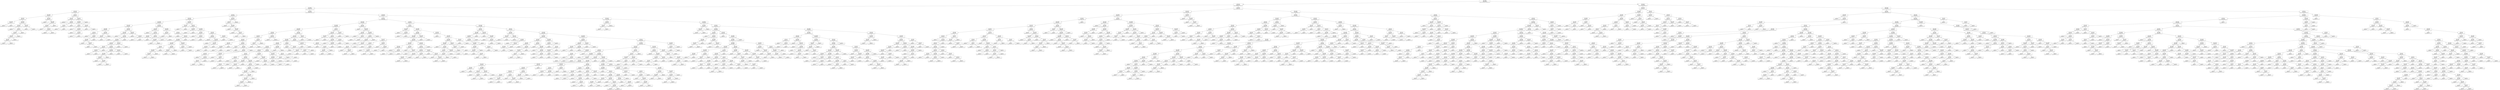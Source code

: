 digraph Tree {
node [shape=box, fontname="helvetica"] ;
edge [fontname="helvetica"] ;
0 [label="X[10] <= 10.5\ngini = 0.686\nsamples = 2999\nvalue = [14, 105, 929, 1276, 556, 115, 4]"] ;
1 [label="X[10] <= 9.5\ngini = 0.631\nsamples = 2015\nvalue = [9, 86, 828, 877, 190, 25, 0]"] ;
0 -> 1 [labeldistance=2.5, labelangle=45, headlabel="True"] ;
2 [label="X[5] <= 13.5\ngini = 0.599\nsamples = 1245\nvalue = [7, 48, 607, 494, 78, 11, 0]"] ;
1 -> 2 ;
3 [label="X[5] <= 10.5\ngini = 0.425\nsamples = 68\nvalue = [1, 11, 50, 6, 0, 0, 0]"] ;
2 -> 3 ;
4 [label="X[6] <= 145.0\ngini = 0.576\nsamples = 34\nvalue = [1, 8, 20, 5, 0, 0, 0]"] ;
3 -> 4 ;
5 [label="X[10] <= 8.5\ngini = 0.427\nsamples = 23\nvalue = [1, 3, 17, 2, 0, 0, 0]"] ;
4 -> 5 ;
6 [label="X[6] <= 124.5\ngini = 0.444\nsamples = 3\nvalue = [0, 2, 1, 0, 0, 0, 0]"] ;
5 -> 6 ;
7 [label="gini = 0.0\nsamples = 2\nvalue = [0, 2, 0, 0, 0, 0, 0]"] ;
6 -> 7 ;
8 [label="gini = 0.0\nsamples = 1\nvalue = [0, 0, 1, 0, 0, 0, 0]"] ;
6 -> 8 ;
9 [label="X[6] <= 131.5\ngini = 0.345\nsamples = 20\nvalue = [1, 1, 16, 2, 0, 0, 0]"] ;
5 -> 9 ;
10 [label="X[5] <= 8.5\ngini = 0.29\nsamples = 18\nvalue = [0, 1, 15, 2, 0, 0, 0]"] ;
9 -> 10 ;
11 [label="gini = 0.0\nsamples = 8\nvalue = [0, 0, 8, 0, 0, 0, 0]"] ;
10 -> 11 ;
12 [label="X[0] <= 7.5\ngini = 0.46\nsamples = 10\nvalue = [0, 1, 7, 2, 0, 0, 0]"] ;
10 -> 12 ;
13 [label="X[6] <= 83.0\ngini = 0.37\nsamples = 9\nvalue = [0, 1, 7, 1, 0, 0, 0]"] ;
12 -> 13 ;
14 [label="X[3] <= 2.0\ngini = 0.625\nsamples = 4\nvalue = [0, 1, 2, 1, 0, 0, 0]"] ;
13 -> 14 ;
15 [label="X[5] <= 9.5\ngini = 0.444\nsamples = 3\nvalue = [0, 0, 2, 1, 0, 0, 0]"] ;
14 -> 15 ;
16 [label="gini = 0.0\nsamples = 1\nvalue = [0, 0, 0, 1, 0, 0, 0]"] ;
15 -> 16 ;
17 [label="gini = 0.0\nsamples = 2\nvalue = [0, 0, 2, 0, 0, 0, 0]"] ;
15 -> 17 ;
18 [label="gini = 0.0\nsamples = 1\nvalue = [0, 1, 0, 0, 0, 0, 0]"] ;
14 -> 18 ;
19 [label="gini = 0.0\nsamples = 5\nvalue = [0, 0, 5, 0, 0, 0, 0]"] ;
13 -> 19 ;
20 [label="gini = 0.0\nsamples = 1\nvalue = [0, 0, 0, 1, 0, 0, 0]"] ;
12 -> 20 ;
21 [label="X[6] <= 138.5\ngini = 0.5\nsamples = 2\nvalue = [1, 0, 1, 0, 0, 0, 0]"] ;
9 -> 21 ;
22 [label="gini = 0.0\nsamples = 1\nvalue = [1, 0, 0, 0, 0, 0, 0]"] ;
21 -> 22 ;
23 [label="gini = 0.0\nsamples = 1\nvalue = [0, 0, 1, 0, 0, 0, 0]"] ;
21 -> 23 ;
24 [label="X[6] <= 147.5\ngini = 0.645\nsamples = 11\nvalue = [0, 5, 3, 3, 0, 0, 0]"] ;
4 -> 24 ;
25 [label="gini = 0.0\nsamples = 2\nvalue = [0, 0, 0, 2, 0, 0, 0]"] ;
24 -> 25 ;
26 [label="X[6] <= 194.0\ngini = 0.568\nsamples = 9\nvalue = [0, 5, 3, 1, 0, 0, 0]"] ;
24 -> 26 ;
27 [label="X[8] <= 2.5\ngini = 0.408\nsamples = 7\nvalue = [0, 5, 2, 0, 0, 0, 0]"] ;
26 -> 27 ;
28 [label="gini = 0.0\nsamples = 1\nvalue = [0, 0, 1, 0, 0, 0, 0]"] ;
27 -> 28 ;
29 [label="X[5] <= 9.5\ngini = 0.278\nsamples = 6\nvalue = [0, 5, 1, 0, 0, 0, 0]"] ;
27 -> 29 ;
30 [label="gini = 0.0\nsamples = 5\nvalue = [0, 5, 0, 0, 0, 0, 0]"] ;
29 -> 30 ;
31 [label="gini = 0.0\nsamples = 1\nvalue = [0, 0, 1, 0, 0, 0, 0]"] ;
29 -> 31 ;
32 [label="gini = 0.5\nsamples = 2\nvalue = [0, 0, 1, 1, 0, 0, 0]"] ;
26 -> 32 ;
33 [label="X[0] <= 7.5\ngini = 0.213\nsamples = 34\nvalue = [0, 3, 30, 1, 0, 0, 0]"] ;
3 -> 33 ;
34 [label="X[3] <= 4.0\ngini = 0.08\nsamples = 24\nvalue = [0, 1, 23, 0, 0, 0, 0]"] ;
33 -> 34 ;
35 [label="gini = 0.0\nsamples = 15\nvalue = [0, 0, 15, 0, 0, 0, 0]"] ;
34 -> 35 ;
36 [label="X[3] <= 6.5\ngini = 0.198\nsamples = 9\nvalue = [0, 1, 8, 0, 0, 0, 0]"] ;
34 -> 36 ;
37 [label="X[0] <= 6.5\ngini = 0.5\nsamples = 2\nvalue = [0, 1, 1, 0, 0, 0, 0]"] ;
36 -> 37 ;
38 [label="gini = 0.0\nsamples = 1\nvalue = [0, 1, 0, 0, 0, 0, 0]"] ;
37 -> 38 ;
39 [label="gini = 0.0\nsamples = 1\nvalue = [0, 0, 1, 0, 0, 0, 0]"] ;
37 -> 39 ;
40 [label="gini = 0.0\nsamples = 7\nvalue = [0, 0, 7, 0, 0, 0, 0]"] ;
36 -> 40 ;
41 [label="X[5] <= 11.5\ngini = 0.46\nsamples = 10\nvalue = [0, 2, 7, 1, 0, 0, 0]"] ;
33 -> 41 ;
42 [label="X[6] <= 122.5\ngini = 0.611\nsamples = 6\nvalue = [0, 2, 3, 1, 0, 0, 0]"] ;
41 -> 42 ;
43 [label="X[8] <= 2.5\ngini = 0.5\nsamples = 4\nvalue = [0, 2, 2, 0, 0, 0, 0]"] ;
42 -> 43 ;
44 [label="gini = 0.0\nsamples = 1\nvalue = [0, 0, 1, 0, 0, 0, 0]"] ;
43 -> 44 ;
45 [label="X[6] <= 93.5\ngini = 0.444\nsamples = 3\nvalue = [0, 2, 1, 0, 0, 0, 0]"] ;
43 -> 45 ;
46 [label="gini = 0.0\nsamples = 1\nvalue = [0, 1, 0, 0, 0, 0, 0]"] ;
45 -> 46 ;
47 [label="X[6] <= 109.0\ngini = 0.5\nsamples = 2\nvalue = [0, 1, 1, 0, 0, 0, 0]"] ;
45 -> 47 ;
48 [label="gini = 0.0\nsamples = 1\nvalue = [0, 0, 1, 0, 0, 0, 0]"] ;
47 -> 48 ;
49 [label="gini = 0.0\nsamples = 1\nvalue = [0, 1, 0, 0, 0, 0, 0]"] ;
47 -> 49 ;
50 [label="X[6] <= 163.0\ngini = 0.5\nsamples = 2\nvalue = [0, 0, 1, 1, 0, 0, 0]"] ;
42 -> 50 ;
51 [label="gini = 0.0\nsamples = 1\nvalue = [0, 0, 0, 1, 0, 0, 0]"] ;
50 -> 51 ;
52 [label="gini = 0.0\nsamples = 1\nvalue = [0, 0, 1, 0, 0, 0, 0]"] ;
50 -> 52 ;
53 [label="gini = 0.0\nsamples = 4\nvalue = [0, 0, 4, 0, 0, 0, 0]"] ;
41 -> 53 ;
54 [label="X[10] <= 8.5\ngini = 0.599\nsamples = 1177\nvalue = [6, 37, 557, 488, 78, 11, 0]"] ;
2 -> 54 ;
55 [label="X[0] <= 7.5\ngini = 0.563\nsamples = 206\nvalue = [2, 6, 121, 61, 8, 8, 0]"] ;
54 -> 55 ;
56 [label="X[5] <= 57.0\ngini = 0.531\nsamples = 190\nvalue = [1, 6, 118, 54, 5, 6, 0]"] ;
55 -> 56 ;
57 [label="X[6] <= 162.5\ngini = 0.551\nsamples = 149\nvalue = [0, 2, 86, 50, 5, 6, 0]"] ;
56 -> 57 ;
58 [label="X[6] <= 132.0\ngini = 0.457\nsamples = 87\nvalue = [0, 1, 59, 25, 1, 1, 0]"] ;
57 -> 58 ;
59 [label="X[5] <= 35.5\ngini = 0.536\nsamples = 26\nvalue = [0, 0, 12, 13, 1, 0, 0]"] ;
58 -> 59 ;
60 [label="X[3] <= 3.5\ngini = 0.418\nsamples = 15\nvalue = [0, 0, 11, 3, 1, 0, 0]"] ;
59 -> 60 ;
61 [label="gini = 0.0\nsamples = 8\nvalue = [0, 0, 8, 0, 0, 0, 0]"] ;
60 -> 61 ;
62 [label="X[0] <= 6.5\ngini = 0.612\nsamples = 7\nvalue = [0, 0, 3, 3, 1, 0, 0]"] ;
60 -> 62 ;
63 [label="X[6] <= 125.5\ngini = 0.56\nsamples = 5\nvalue = [0, 0, 1, 3, 1, 0, 0]"] ;
62 -> 63 ;
64 [label="gini = 0.0\nsamples = 3\nvalue = [0, 0, 0, 3, 0, 0, 0]"] ;
63 -> 64 ;
65 [label="X[5] <= 25.0\ngini = 0.5\nsamples = 2\nvalue = [0, 0, 1, 0, 1, 0, 0]"] ;
63 -> 65 ;
66 [label="gini = 0.0\nsamples = 1\nvalue = [0, 0, 0, 0, 1, 0, 0]"] ;
65 -> 66 ;
67 [label="gini = 0.0\nsamples = 1\nvalue = [0, 0, 1, 0, 0, 0, 0]"] ;
65 -> 67 ;
68 [label="gini = 0.0\nsamples = 2\nvalue = [0, 0, 2, 0, 0, 0, 0]"] ;
62 -> 68 ;
69 [label="X[3] <= 13.5\ngini = 0.165\nsamples = 11\nvalue = [0, 0, 1, 10, 0, 0, 0]"] ;
59 -> 69 ;
70 [label="X[3] <= 5.5\ngini = 0.444\nsamples = 3\nvalue = [0, 0, 1, 2, 0, 0, 0]"] ;
69 -> 70 ;
71 [label="gini = 0.0\nsamples = 2\nvalue = [0, 0, 0, 2, 0, 0, 0]"] ;
70 -> 71 ;
72 [label="gini = 0.0\nsamples = 1\nvalue = [0, 0, 1, 0, 0, 0, 0]"] ;
70 -> 72 ;
73 [label="gini = 0.0\nsamples = 8\nvalue = [0, 0, 0, 8, 0, 0, 0]"] ;
69 -> 73 ;
74 [label="X[3] <= 12.5\ngini = 0.367\nsamples = 61\nvalue = [0, 1, 47, 12, 0, 1, 0]"] ;
58 -> 74 ;
75 [label="X[5] <= 30.5\ngini = 0.512\nsamples = 34\nvalue = [0, 1, 21, 11, 0, 1, 0]"] ;
74 -> 75 ;
76 [label="gini = 0.0\nsamples = 1\nvalue = [0, 1, 0, 0, 0, 0, 0]"] ;
75 -> 76 ;
77 [label="X[7] <= 0.5\ngini = 0.483\nsamples = 33\nvalue = [0, 0, 21, 11, 0, 1, 0]"] ;
75 -> 77 ;
78 [label="X[5] <= 54.5\ngini = 0.451\nsamples = 32\nvalue = [0, 0, 21, 11, 0, 0, 0]"] ;
77 -> 78 ;
79 [label="X[0] <= 6.5\ngini = 0.408\nsamples = 28\nvalue = [0, 0, 20, 8, 0, 0, 0]"] ;
78 -> 79 ;
80 [label="X[3] <= 11.5\ngini = 0.48\nsamples = 5\nvalue = [0, 0, 2, 3, 0, 0, 0]"] ;
79 -> 80 ;
81 [label="X[5] <= 37.5\ngini = 0.444\nsamples = 3\nvalue = [0, 0, 2, 1, 0, 0, 0]"] ;
80 -> 81 ;
82 [label="gini = 0.0\nsamples = 1\nvalue = [0, 0, 0, 1, 0, 0, 0]"] ;
81 -> 82 ;
83 [label="gini = 0.0\nsamples = 2\nvalue = [0, 0, 2, 0, 0, 0, 0]"] ;
81 -> 83 ;
84 [label="gini = 0.0\nsamples = 2\nvalue = [0, 0, 0, 2, 0, 0, 0]"] ;
80 -> 84 ;
85 [label="X[6] <= 160.0\ngini = 0.34\nsamples = 23\nvalue = [0, 0, 18, 5, 0, 0, 0]"] ;
79 -> 85 ;
86 [label="X[6] <= 152.5\ngini = 0.255\nsamples = 20\nvalue = [0, 0, 17, 3, 0, 0, 0]"] ;
85 -> 86 ;
87 [label="X[6] <= 151.5\ngini = 0.375\nsamples = 12\nvalue = [0, 0, 9, 3, 0, 0, 0]"] ;
86 -> 87 ;
88 [label="X[3] <= 11.5\ngini = 0.18\nsamples = 10\nvalue = [0, 0, 9, 1, 0, 0, 0]"] ;
87 -> 88 ;
89 [label="gini = 0.0\nsamples = 8\nvalue = [0, 0, 8, 0, 0, 0, 0]"] ;
88 -> 89 ;
90 [label="X[6] <= 139.0\ngini = 0.5\nsamples = 2\nvalue = [0, 0, 1, 1, 0, 0, 0]"] ;
88 -> 90 ;
91 [label="gini = 0.0\nsamples = 1\nvalue = [0, 0, 1, 0, 0, 0, 0]"] ;
90 -> 91 ;
92 [label="gini = 0.0\nsamples = 1\nvalue = [0, 0, 0, 1, 0, 0, 0]"] ;
90 -> 92 ;
93 [label="gini = 0.0\nsamples = 2\nvalue = [0, 0, 0, 2, 0, 0, 0]"] ;
87 -> 93 ;
94 [label="gini = 0.0\nsamples = 8\nvalue = [0, 0, 8, 0, 0, 0, 0]"] ;
86 -> 94 ;
95 [label="X[3] <= 11.5\ngini = 0.444\nsamples = 3\nvalue = [0, 0, 1, 2, 0, 0, 0]"] ;
85 -> 95 ;
96 [label="gini = 0.0\nsamples = 2\nvalue = [0, 0, 0, 2, 0, 0, 0]"] ;
95 -> 96 ;
97 [label="gini = 0.0\nsamples = 1\nvalue = [0, 0, 1, 0, 0, 0, 0]"] ;
95 -> 97 ;
98 [label="X[3] <= 11.5\ngini = 0.375\nsamples = 4\nvalue = [0, 0, 1, 3, 0, 0, 0]"] ;
78 -> 98 ;
99 [label="gini = 0.0\nsamples = 3\nvalue = [0, 0, 0, 3, 0, 0, 0]"] ;
98 -> 99 ;
100 [label="gini = 0.0\nsamples = 1\nvalue = [0, 0, 1, 0, 0, 0, 0]"] ;
98 -> 100 ;
101 [label="gini = 0.0\nsamples = 1\nvalue = [0, 0, 0, 0, 0, 1, 0]"] ;
77 -> 101 ;
102 [label="X[6] <= 157.0\ngini = 0.071\nsamples = 27\nvalue = [0, 0, 26, 1, 0, 0, 0]"] ;
74 -> 102 ;
103 [label="gini = 0.0\nsamples = 24\nvalue = [0, 0, 24, 0, 0, 0, 0]"] ;
102 -> 103 ;
104 [label="X[3] <= 17.5\ngini = 0.444\nsamples = 3\nvalue = [0, 0, 2, 1, 0, 0, 0]"] ;
102 -> 104 ;
105 [label="gini = 0.0\nsamples = 2\nvalue = [0, 0, 2, 0, 0, 0, 0]"] ;
104 -> 105 ;
106 [label="gini = 0.0\nsamples = 1\nvalue = [0, 0, 0, 1, 0, 0, 0]"] ;
104 -> 106 ;
107 [label="X[6] <= 178.5\ngini = 0.637\nsamples = 62\nvalue = [0, 1, 27, 25, 4, 5, 0]"] ;
57 -> 107 ;
108 [label="X[0] <= 5.5\ngini = 0.397\nsamples = 22\nvalue = [0, 0, 6, 16, 0, 0, 0]"] ;
107 -> 108 ;
109 [label="gini = 0.0\nsamples = 2\nvalue = [0, 0, 2, 0, 0, 0, 0]"] ;
108 -> 109 ;
110 [label="X[3] <= 13.5\ngini = 0.32\nsamples = 20\nvalue = [0, 0, 4, 16, 0, 0, 0]"] ;
108 -> 110 ;
111 [label="X[3] <= 9.0\ngini = 0.469\nsamples = 8\nvalue = [0, 0, 3, 5, 0, 0, 0]"] ;
110 -> 111 ;
112 [label="gini = 0.0\nsamples = 4\nvalue = [0, 0, 0, 4, 0, 0, 0]"] ;
111 -> 112 ;
113 [label="X[6] <= 164.0\ngini = 0.375\nsamples = 4\nvalue = [0, 0, 3, 1, 0, 0, 0]"] ;
111 -> 113 ;
114 [label="gini = 0.0\nsamples = 1\nvalue = [0, 0, 0, 1, 0, 0, 0]"] ;
113 -> 114 ;
115 [label="gini = 0.0\nsamples = 3\nvalue = [0, 0, 3, 0, 0, 0, 0]"] ;
113 -> 115 ;
116 [label="X[8] <= 2.5\ngini = 0.153\nsamples = 12\nvalue = [0, 0, 1, 11, 0, 0, 0]"] ;
110 -> 116 ;
117 [label="gini = 0.0\nsamples = 1\nvalue = [0, 0, 1, 0, 0, 0, 0]"] ;
116 -> 117 ;
118 [label="gini = 0.0\nsamples = 11\nvalue = [0, 0, 0, 11, 0, 0, 0]"] ;
116 -> 118 ;
119 [label="X[5] <= 39.5\ngini = 0.648\nsamples = 40\nvalue = [0, 1, 21, 9, 4, 5, 0]"] ;
107 -> 119 ;
120 [label="X[3] <= 12.0\ngini = 0.444\nsamples = 6\nvalue = [0, 0, 2, 0, 4, 0, 0]"] ;
119 -> 120 ;
121 [label="gini = 0.0\nsamples = 2\nvalue = [0, 0, 2, 0, 0, 0, 0]"] ;
120 -> 121 ;
122 [label="gini = 0.0\nsamples = 4\nvalue = [0, 0, 0, 0, 4, 0, 0]"] ;
120 -> 122 ;
123 [label="X[3] <= 7.5\ngini = 0.595\nsamples = 34\nvalue = [0, 1, 19, 9, 0, 5, 0]"] ;
119 -> 123 ;
124 [label="gini = 0.0\nsamples = 5\nvalue = [0, 0, 5, 0, 0, 0, 0]"] ;
123 -> 124 ;
125 [label="X[3] <= 17.5\ngini = 0.64\nsamples = 29\nvalue = [0, 1, 14, 9, 0, 5, 0]"] ;
123 -> 125 ;
126 [label="X[6] <= 220.0\ngini = 0.669\nsamples = 25\nvalue = [0, 1, 10, 9, 0, 5, 0]"] ;
125 -> 126 ;
127 [label="X[3] <= 13.5\ngini = 0.659\nsamples = 19\nvalue = [0, 1, 9, 4, 0, 5, 0]"] ;
126 -> 127 ;
128 [label="X[0] <= 6.5\ngini = 0.37\nsamples = 9\nvalue = [0, 1, 7, 1, 0, 0, 0]"] ;
127 -> 128 ;
129 [label="X[6] <= 213.0\ngini = 0.625\nsamples = 4\nvalue = [0, 1, 2, 1, 0, 0, 0]"] ;
128 -> 129 ;
130 [label="X[6] <= 210.5\ngini = 0.5\nsamples = 2\nvalue = [0, 1, 0, 1, 0, 0, 0]"] ;
129 -> 130 ;
131 [label="gini = 0.0\nsamples = 1\nvalue = [0, 1, 0, 0, 0, 0, 0]"] ;
130 -> 131 ;
132 [label="gini = 0.0\nsamples = 1\nvalue = [0, 0, 0, 1, 0, 0, 0]"] ;
130 -> 132 ;
133 [label="gini = 0.0\nsamples = 2\nvalue = [0, 0, 2, 0, 0, 0, 0]"] ;
129 -> 133 ;
134 [label="gini = 0.0\nsamples = 5\nvalue = [0, 0, 5, 0, 0, 0, 0]"] ;
128 -> 134 ;
135 [label="X[6] <= 205.0\ngini = 0.62\nsamples = 10\nvalue = [0, 0, 2, 3, 0, 5, 0]"] ;
127 -> 135 ;
136 [label="X[5] <= 47.0\ngini = 0.48\nsamples = 5\nvalue = [0, 0, 2, 3, 0, 0, 0]"] ;
135 -> 136 ;
137 [label="gini = 0.0\nsamples = 2\nvalue = [0, 0, 2, 0, 0, 0, 0]"] ;
136 -> 137 ;
138 [label="gini = 0.0\nsamples = 3\nvalue = [0, 0, 0, 3, 0, 0, 0]"] ;
136 -> 138 ;
139 [label="gini = 0.0\nsamples = 5\nvalue = [0, 0, 0, 0, 0, 5, 0]"] ;
135 -> 139 ;
140 [label="X[5] <= 48.5\ngini = 0.278\nsamples = 6\nvalue = [0, 0, 1, 5, 0, 0, 0]"] ;
126 -> 140 ;
141 [label="X[3] <= 12.5\ngini = 0.5\nsamples = 2\nvalue = [0, 0, 1, 1, 0, 0, 0]"] ;
140 -> 141 ;
142 [label="gini = 0.0\nsamples = 1\nvalue = [0, 0, 1, 0, 0, 0, 0]"] ;
141 -> 142 ;
143 [label="gini = 0.0\nsamples = 1\nvalue = [0, 0, 0, 1, 0, 0, 0]"] ;
141 -> 143 ;
144 [label="gini = 0.0\nsamples = 4\nvalue = [0, 0, 0, 4, 0, 0, 0]"] ;
140 -> 144 ;
145 [label="gini = 0.0\nsamples = 4\nvalue = [0, 0, 4, 0, 0, 0, 0]"] ;
125 -> 145 ;
146 [label="X[6] <= 158.0\ngini = 0.371\nsamples = 41\nvalue = [1, 4, 32, 4, 0, 0, 0]"] ;
56 -> 146 ;
147 [label="X[6] <= 156.0\ngini = 0.5\nsamples = 2\nvalue = [1, 0, 0, 1, 0, 0, 0]"] ;
146 -> 147 ;
148 [label="gini = 0.0\nsamples = 1\nvalue = [0, 0, 0, 1, 0, 0, 0]"] ;
147 -> 148 ;
149 [label="gini = 0.0\nsamples = 1\nvalue = [1, 0, 0, 0, 0, 0, 0]"] ;
147 -> 149 ;
150 [label="X[8] <= 2.5\ngini = 0.31\nsamples = 39\nvalue = [0, 4, 32, 3, 0, 0, 0]"] ;
146 -> 150 ;
151 [label="X[6] <= 203.0\ngini = 0.444\nsamples = 3\nvalue = [0, 0, 1, 2, 0, 0, 0]"] ;
150 -> 151 ;
152 [label="gini = 0.0\nsamples = 2\nvalue = [0, 0, 0, 2, 0, 0, 0]"] ;
151 -> 152 ;
153 [label="gini = 0.0\nsamples = 1\nvalue = [0, 0, 1, 0, 0, 0, 0]"] ;
151 -> 153 ;
154 [label="X[5] <= 58.5\ngini = 0.245\nsamples = 36\nvalue = [0, 4, 31, 1, 0, 0, 0]"] ;
150 -> 154 ;
155 [label="X[6] <= 162.0\ngini = 0.48\nsamples = 5\nvalue = [0, 2, 3, 0, 0, 0, 0]"] ;
154 -> 155 ;
156 [label="gini = 0.0\nsamples = 2\nvalue = [0, 0, 2, 0, 0, 0, 0]"] ;
155 -> 156 ;
157 [label="X[3] <= 11.5\ngini = 0.444\nsamples = 3\nvalue = [0, 2, 1, 0, 0, 0, 0]"] ;
155 -> 157 ;
158 [label="gini = 0.0\nsamples = 2\nvalue = [0, 2, 0, 0, 0, 0, 0]"] ;
157 -> 158 ;
159 [label="gini = 0.0\nsamples = 1\nvalue = [0, 0, 1, 0, 0, 0, 0]"] ;
157 -> 159 ;
160 [label="X[5] <= 84.0\ngini = 0.179\nsamples = 31\nvalue = [0, 2, 28, 1, 0, 0, 0]"] ;
154 -> 160 ;
161 [label="X[0] <= 6.5\ngini = 0.133\nsamples = 28\nvalue = [0, 2, 26, 0, 0, 0, 0]"] ;
160 -> 161 ;
162 [label="gini = 0.0\nsamples = 15\nvalue = [0, 0, 15, 0, 0, 0, 0]"] ;
161 -> 162 ;
163 [label="X[6] <= 186.5\ngini = 0.26\nsamples = 13\nvalue = [0, 2, 11, 0, 0, 0, 0]"] ;
161 -> 163 ;
164 [label="gini = 0.0\nsamples = 6\nvalue = [0, 0, 6, 0, 0, 0, 0]"] ;
163 -> 164 ;
165 [label="X[5] <= 73.0\ngini = 0.408\nsamples = 7\nvalue = [0, 2, 5, 0, 0, 0, 0]"] ;
163 -> 165 ;
166 [label="X[3] <= 13.5\ngini = 0.444\nsamples = 3\nvalue = [0, 2, 1, 0, 0, 0, 0]"] ;
165 -> 166 ;
167 [label="gini = 0.0\nsamples = 2\nvalue = [0, 2, 0, 0, 0, 0, 0]"] ;
166 -> 167 ;
168 [label="gini = 0.0\nsamples = 1\nvalue = [0, 0, 1, 0, 0, 0, 0]"] ;
166 -> 168 ;
169 [label="gini = 0.0\nsamples = 4\nvalue = [0, 0, 4, 0, 0, 0, 0]"] ;
165 -> 169 ;
170 [label="X[5] <= 87.0\ngini = 0.444\nsamples = 3\nvalue = [0, 0, 2, 1, 0, 0, 0]"] ;
160 -> 170 ;
171 [label="gini = 0.0\nsamples = 1\nvalue = [0, 0, 0, 1, 0, 0, 0]"] ;
170 -> 171 ;
172 [label="gini = 0.0\nsamples = 2\nvalue = [0, 0, 2, 0, 0, 0, 0]"] ;
170 -> 172 ;
173 [label="X[5] <= 48.0\ngini = 0.719\nsamples = 16\nvalue = [1, 0, 3, 7, 3, 2, 0]"] ;
55 -> 173 ;
174 [label="X[8] <= 2.5\ngini = 0.76\nsamples = 10\nvalue = [1, 0, 3, 1, 3, 2, 0]"] ;
173 -> 174 ;
175 [label="gini = 0.0\nsamples = 3\nvalue = [0, 0, 3, 0, 0, 0, 0]"] ;
174 -> 175 ;
176 [label="X[6] <= 154.0\ngini = 0.694\nsamples = 7\nvalue = [1, 0, 0, 1, 3, 2, 0]"] ;
174 -> 176 ;
177 [label="gini = 0.0\nsamples = 2\nvalue = [0, 0, 0, 0, 0, 2, 0]"] ;
176 -> 177 ;
178 [label="X[6] <= 175.5\ngini = 0.56\nsamples = 5\nvalue = [1, 0, 0, 1, 3, 0, 0]"] ;
176 -> 178 ;
179 [label="gini = 0.0\nsamples = 3\nvalue = [0, 0, 0, 0, 3, 0, 0]"] ;
178 -> 179 ;
180 [label="X[5] <= 37.5\ngini = 0.5\nsamples = 2\nvalue = [1, 0, 0, 1, 0, 0, 0]"] ;
178 -> 180 ;
181 [label="gini = 0.0\nsamples = 1\nvalue = [1, 0, 0, 0, 0, 0, 0]"] ;
180 -> 181 ;
182 [label="gini = 0.0\nsamples = 1\nvalue = [0, 0, 0, 1, 0, 0, 0]"] ;
180 -> 182 ;
183 [label="gini = 0.0\nsamples = 6\nvalue = [0, 0, 0, 6, 0, 0, 0]"] ;
173 -> 183 ;
184 [label="X[3] <= 11.5\ngini = 0.599\nsamples = 971\nvalue = [4, 31, 436, 427, 70, 3, 0]"] ;
54 -> 184 ;
185 [label="X[5] <= 29.5\ngini = 0.577\nsamples = 663\nvalue = [3, 24, 319, 288, 26, 3, 0]"] ;
184 -> 185 ;
186 [label="X[6] <= 174.0\ngini = 0.568\nsamples = 219\nvalue = [1, 14, 118, 81, 5, 0, 0]"] ;
185 -> 186 ;
187 [label="X[6] <= 156.5\ngini = 0.562\nsamples = 191\nvalue = [1, 8, 99, 78, 5, 0, 0]"] ;
186 -> 187 ;
188 [label="X[6] <= 101.5\ngini = 0.551\nsamples = 174\nvalue = [1, 7, 95, 67, 4, 0, 0]"] ;
187 -> 188 ;
189 [label="X[3] <= 6.5\ngini = 0.565\nsamples = 53\nvalue = [0, 3, 22, 27, 1, 0, 0]"] ;
188 -> 189 ;
190 [label="X[6] <= 97.5\ngini = 0.58\nsamples = 42\nvalue = [0, 3, 21, 17, 1, 0, 0]"] ;
189 -> 190 ;
191 [label="X[6] <= 74.5\ngini = 0.567\nsamples = 33\nvalue = [0, 3, 19, 10, 1, 0, 0]"] ;
190 -> 191 ;
192 [label="X[6] <= 67.5\ngini = 0.497\nsamples = 13\nvalue = [0, 0, 6, 7, 0, 0, 0]"] ;
191 -> 192 ;
193 [label="X[6] <= 55.5\ngini = 0.245\nsamples = 7\nvalue = [0, 0, 6, 1, 0, 0, 0]"] ;
192 -> 193 ;
194 [label="gini = 0.0\nsamples = 1\nvalue = [0, 0, 0, 1, 0, 0, 0]"] ;
193 -> 194 ;
195 [label="gini = 0.0\nsamples = 6\nvalue = [0, 0, 6, 0, 0, 0, 0]"] ;
193 -> 195 ;
196 [label="gini = 0.0\nsamples = 6\nvalue = [0, 0, 0, 6, 0, 0, 0]"] ;
192 -> 196 ;
197 [label="X[3] <= 0.5\ngini = 0.53\nsamples = 20\nvalue = [0, 3, 13, 3, 1, 0, 0]"] ;
191 -> 197 ;
198 [label="X[6] <= 87.5\ngini = 0.5\nsamples = 2\nvalue = [0, 1, 0, 1, 0, 0, 0]"] ;
197 -> 198 ;
199 [label="gini = 0.0\nsamples = 1\nvalue = [0, 1, 0, 0, 0, 0, 0]"] ;
198 -> 199 ;
200 [label="gini = 0.0\nsamples = 1\nvalue = [0, 0, 0, 1, 0, 0, 0]"] ;
198 -> 200 ;
201 [label="X[5] <= 27.5\ngini = 0.451\nsamples = 18\nvalue = [0, 2, 13, 2, 1, 0, 0]"] ;
197 -> 201 ;
202 [label="X[0] <= 7.5\ngini = 0.394\nsamples = 17\nvalue = [0, 2, 13, 1, 1, 0, 0]"] ;
201 -> 202 ;
203 [label="X[6] <= 79.5\ngini = 0.245\nsamples = 14\nvalue = [0, 2, 12, 0, 0, 0, 0]"] ;
202 -> 203 ;
204 [label="gini = 0.0\nsamples = 1\nvalue = [0, 1, 0, 0, 0, 0, 0]"] ;
203 -> 204 ;
205 [label="X[5] <= 16.5\ngini = 0.142\nsamples = 13\nvalue = [0, 1, 12, 0, 0, 0, 0]"] ;
203 -> 205 ;
206 [label="X[5] <= 14.5\ngini = 0.5\nsamples = 2\nvalue = [0, 1, 1, 0, 0, 0, 0]"] ;
205 -> 206 ;
207 [label="gini = 0.0\nsamples = 1\nvalue = [0, 0, 1, 0, 0, 0, 0]"] ;
206 -> 207 ;
208 [label="gini = 0.0\nsamples = 1\nvalue = [0, 1, 0, 0, 0, 0, 0]"] ;
206 -> 208 ;
209 [label="gini = 0.0\nsamples = 11\nvalue = [0, 0, 11, 0, 0, 0, 0]"] ;
205 -> 209 ;
210 [label="X[5] <= 15.5\ngini = 0.667\nsamples = 3\nvalue = [0, 0, 1, 1, 1, 0, 0]"] ;
202 -> 210 ;
211 [label="gini = 0.0\nsamples = 1\nvalue = [0, 0, 1, 0, 0, 0, 0]"] ;
210 -> 211 ;
212 [label="X[6] <= 86.5\ngini = 0.5\nsamples = 2\nvalue = [0, 0, 0, 1, 1, 0, 0]"] ;
210 -> 212 ;
213 [label="gini = 0.0\nsamples = 1\nvalue = [0, 0, 0, 0, 1, 0, 0]"] ;
212 -> 213 ;
214 [label="gini = 0.0\nsamples = 1\nvalue = [0, 0, 0, 1, 0, 0, 0]"] ;
212 -> 214 ;
215 [label="gini = 0.0\nsamples = 1\nvalue = [0, 0, 0, 1, 0, 0, 0]"] ;
201 -> 215 ;
216 [label="X[3] <= 2.5\ngini = 0.346\nsamples = 9\nvalue = [0, 0, 2, 7, 0, 0, 0]"] ;
190 -> 216 ;
217 [label="X[0] <= 6.0\ngini = 0.5\nsamples = 4\nvalue = [0, 0, 2, 2, 0, 0, 0]"] ;
216 -> 217 ;
218 [label="gini = 0.0\nsamples = 2\nvalue = [0, 0, 2, 0, 0, 0, 0]"] ;
217 -> 218 ;
219 [label="gini = 0.0\nsamples = 2\nvalue = [0, 0, 0, 2, 0, 0, 0]"] ;
217 -> 219 ;
220 [label="gini = 0.0\nsamples = 5\nvalue = [0, 0, 0, 5, 0, 0, 0]"] ;
216 -> 220 ;
221 [label="X[5] <= 20.0\ngini = 0.165\nsamples = 11\nvalue = [0, 0, 1, 10, 0, 0, 0]"] ;
189 -> 221 ;
222 [label="gini = 0.0\nsamples = 1\nvalue = [0, 0, 1, 0, 0, 0, 0]"] ;
221 -> 222 ;
223 [label="gini = 0.0\nsamples = 10\nvalue = [0, 0, 0, 10, 0, 0, 0]"] ;
221 -> 223 ;
224 [label="X[0] <= 9.5\ngini = 0.525\nsamples = 121\nvalue = [1, 4, 73, 40, 3, 0, 0]"] ;
188 -> 224 ;
225 [label="X[3] <= 7.5\ngini = 0.509\nsamples = 119\nvalue = [0, 3, 73, 40, 3, 0, 0]"] ;
224 -> 225 ;
226 [label="X[6] <= 150.5\ngini = 0.541\nsamples = 94\nvalue = [0, 3, 53, 35, 3, 0, 0]"] ;
225 -> 226 ;
227 [label="X[3] <= 5.5\ngini = 0.507\nsamples = 85\nvalue = [0, 0, 49, 34, 2, 0, 0]"] ;
226 -> 227 ;
228 [label="X[0] <= 6.5\ngini = 0.483\nsamples = 76\nvalue = [0, 0, 48, 26, 2, 0, 0]"] ;
227 -> 228 ;
229 [label="X[3] <= 4.5\ngini = 0.534\nsamples = 47\nvalue = [0, 0, 25, 20, 2, 0, 0]"] ;
228 -> 229 ;
230 [label="X[0] <= 5.5\ngini = 0.5\nsamples = 38\nvalue = [0, 0, 19, 19, 0, 0, 0]"] ;
229 -> 230 ;
231 [label="X[3] <= 1.5\ngini = 0.397\nsamples = 11\nvalue = [0, 0, 8, 3, 0, 0, 0]"] ;
230 -> 231 ;
232 [label="gini = 0.0\nsamples = 5\nvalue = [0, 0, 5, 0, 0, 0, 0]"] ;
231 -> 232 ;
233 [label="X[5] <= 23.0\ngini = 0.5\nsamples = 6\nvalue = [0, 0, 3, 3, 0, 0, 0]"] ;
231 -> 233 ;
234 [label="X[3] <= 3.0\ngini = 0.375\nsamples = 4\nvalue = [0, 0, 3, 1, 0, 0, 0]"] ;
233 -> 234 ;
235 [label="gini = 0.0\nsamples = 1\nvalue = [0, 0, 1, 0, 0, 0, 0]"] ;
234 -> 235 ;
236 [label="gini = 0.444\nsamples = 3\nvalue = [0, 0, 2, 1, 0, 0, 0]"] ;
234 -> 236 ;
237 [label="gini = 0.0\nsamples = 2\nvalue = [0, 0, 0, 2, 0, 0, 0]"] ;
233 -> 237 ;
238 [label="X[5] <= 21.0\ngini = 0.483\nsamples = 27\nvalue = [0, 0, 11, 16, 0, 0, 0]"] ;
230 -> 238 ;
239 [label="X[6] <= 126.5\ngini = 0.32\nsamples = 10\nvalue = [0, 0, 2, 8, 0, 0, 0]"] ;
238 -> 239 ;
240 [label="X[6] <= 120.5\ngini = 0.48\nsamples = 5\nvalue = [0, 0, 2, 3, 0, 0, 0]"] ;
239 -> 240 ;
241 [label="gini = 0.0\nsamples = 3\nvalue = [0, 0, 0, 3, 0, 0, 0]"] ;
240 -> 241 ;
242 [label="gini = 0.0\nsamples = 2\nvalue = [0, 0, 2, 0, 0, 0, 0]"] ;
240 -> 242 ;
243 [label="gini = 0.0\nsamples = 5\nvalue = [0, 0, 0, 5, 0, 0, 0]"] ;
239 -> 243 ;
244 [label="X[6] <= 124.5\ngini = 0.498\nsamples = 17\nvalue = [0, 0, 9, 8, 0, 0, 0]"] ;
238 -> 244 ;
245 [label="X[3] <= 2.5\ngini = 0.473\nsamples = 13\nvalue = [0, 0, 5, 8, 0, 0, 0]"] ;
244 -> 245 ;
246 [label="X[5] <= 26.5\ngini = 0.494\nsamples = 9\nvalue = [0, 0, 5, 4, 0, 0, 0]"] ;
245 -> 246 ;
247 [label="X[6] <= 107.0\ngini = 0.469\nsamples = 8\nvalue = [0, 0, 5, 3, 0, 0, 0]"] ;
246 -> 247 ;
248 [label="gini = 0.0\nsamples = 1\nvalue = [0, 0, 0, 1, 0, 0, 0]"] ;
247 -> 248 ;
249 [label="X[6] <= 120.5\ngini = 0.408\nsamples = 7\nvalue = [0, 0, 5, 2, 0, 0, 0]"] ;
247 -> 249 ;
250 [label="X[6] <= 110.0\ngini = 0.278\nsamples = 6\nvalue = [0, 0, 5, 1, 0, 0, 0]"] ;
249 -> 250 ;
251 [label="X[5] <= 23.5\ngini = 0.444\nsamples = 3\nvalue = [0, 0, 2, 1, 0, 0, 0]"] ;
250 -> 251 ;
252 [label="gini = 0.0\nsamples = 2\nvalue = [0, 0, 2, 0, 0, 0, 0]"] ;
251 -> 252 ;
253 [label="gini = 0.0\nsamples = 1\nvalue = [0, 0, 0, 1, 0, 0, 0]"] ;
251 -> 253 ;
254 [label="gini = 0.0\nsamples = 3\nvalue = [0, 0, 3, 0, 0, 0, 0]"] ;
250 -> 254 ;
255 [label="gini = 0.0\nsamples = 1\nvalue = [0, 0, 0, 1, 0, 0, 0]"] ;
249 -> 255 ;
256 [label="gini = 0.0\nsamples = 1\nvalue = [0, 0, 0, 1, 0, 0, 0]"] ;
246 -> 256 ;
257 [label="gini = 0.0\nsamples = 4\nvalue = [0, 0, 0, 4, 0, 0, 0]"] ;
245 -> 257 ;
258 [label="gini = 0.0\nsamples = 4\nvalue = [0, 0, 4, 0, 0, 0, 0]"] ;
244 -> 258 ;
259 [label="X[6] <= 104.0\ngini = 0.494\nsamples = 9\nvalue = [0, 0, 6, 1, 2, 0, 0]"] ;
229 -> 259 ;
260 [label="gini = 0.0\nsamples = 1\nvalue = [0, 0, 0, 1, 0, 0, 0]"] ;
259 -> 260 ;
261 [label="X[6] <= 113.0\ngini = 0.375\nsamples = 8\nvalue = [0, 0, 6, 0, 2, 0, 0]"] ;
259 -> 261 ;
262 [label="gini = 0.0\nsamples = 3\nvalue = [0, 0, 3, 0, 0, 0, 0]"] ;
261 -> 262 ;
263 [label="X[6] <= 127.5\ngini = 0.48\nsamples = 5\nvalue = [0, 0, 3, 0, 2, 0, 0]"] ;
261 -> 263 ;
264 [label="gini = 0.0\nsamples = 2\nvalue = [0, 0, 0, 0, 2, 0, 0]"] ;
263 -> 264 ;
265 [label="gini = 0.0\nsamples = 3\nvalue = [0, 0, 3, 0, 0, 0, 0]"] ;
263 -> 265 ;
266 [label="X[3] <= 4.5\ngini = 0.328\nsamples = 29\nvalue = [0, 0, 23, 6, 0, 0, 0]"] ;
228 -> 266 ;
267 [label="X[5] <= 28.5\ngini = 0.219\nsamples = 24\nvalue = [0, 0, 21, 3, 0, 0, 0]"] ;
266 -> 267 ;
268 [label="X[6] <= 116.0\ngini = 0.165\nsamples = 22\nvalue = [0, 0, 20, 2, 0, 0, 0]"] ;
267 -> 268 ;
269 [label="X[6] <= 113.0\ngini = 0.346\nsamples = 9\nvalue = [0, 0, 7, 2, 0, 0, 0]"] ;
268 -> 269 ;
270 [label="gini = 0.0\nsamples = 7\nvalue = [0, 0, 7, 0, 0, 0, 0]"] ;
269 -> 270 ;
271 [label="gini = 0.0\nsamples = 2\nvalue = [0, 0, 0, 2, 0, 0, 0]"] ;
269 -> 271 ;
272 [label="gini = 0.0\nsamples = 13\nvalue = [0, 0, 13, 0, 0, 0, 0]"] ;
268 -> 272 ;
273 [label="X[3] <= 1.5\ngini = 0.5\nsamples = 2\nvalue = [0, 0, 1, 1, 0, 0, 0]"] ;
267 -> 273 ;
274 [label="gini = 0.0\nsamples = 1\nvalue = [0, 0, 0, 1, 0, 0, 0]"] ;
273 -> 274 ;
275 [label="gini = 0.0\nsamples = 1\nvalue = [0, 0, 1, 0, 0, 0, 0]"] ;
273 -> 275 ;
276 [label="X[0] <= 7.5\ngini = 0.48\nsamples = 5\nvalue = [0, 0, 2, 3, 0, 0, 0]"] ;
266 -> 276 ;
277 [label="gini = 0.0\nsamples = 3\nvalue = [0, 0, 0, 3, 0, 0, 0]"] ;
276 -> 277 ;
278 [label="gini = 0.0\nsamples = 2\nvalue = [0, 0, 2, 0, 0, 0, 0]"] ;
276 -> 278 ;
279 [label="X[6] <= 104.0\ngini = 0.198\nsamples = 9\nvalue = [0, 0, 1, 8, 0, 0, 0]"] ;
227 -> 279 ;
280 [label="gini = 0.0\nsamples = 1\nvalue = [0, 0, 1, 0, 0, 0, 0]"] ;
279 -> 280 ;
281 [label="gini = 0.0\nsamples = 8\nvalue = [0, 0, 0, 8, 0, 0, 0]"] ;
279 -> 281 ;
282 [label="X[3] <= 4.0\ngini = 0.667\nsamples = 9\nvalue = [0, 3, 4, 1, 1, 0, 0]"] ;
226 -> 282 ;
283 [label="X[0] <= 7.5\ngini = 0.375\nsamples = 4\nvalue = [0, 3, 0, 1, 0, 0, 0]"] ;
282 -> 283 ;
284 [label="gini = 0.0\nsamples = 2\nvalue = [0, 2, 0, 0, 0, 0, 0]"] ;
283 -> 284 ;
285 [label="X[6] <= 152.0\ngini = 0.5\nsamples = 2\nvalue = [0, 1, 0, 1, 0, 0, 0]"] ;
283 -> 285 ;
286 [label="gini = 0.0\nsamples = 1\nvalue = [0, 1, 0, 0, 0, 0, 0]"] ;
285 -> 286 ;
287 [label="gini = 0.0\nsamples = 1\nvalue = [0, 0, 0, 1, 0, 0, 0]"] ;
285 -> 287 ;
288 [label="X[5] <= 27.5\ngini = 0.32\nsamples = 5\nvalue = [0, 0, 4, 0, 1, 0, 0]"] ;
282 -> 288 ;
289 [label="X[3] <= 6.5\ngini = 0.5\nsamples = 2\nvalue = [0, 0, 1, 0, 1, 0, 0]"] ;
288 -> 289 ;
290 [label="gini = 0.0\nsamples = 1\nvalue = [0, 0, 1, 0, 0, 0, 0]"] ;
289 -> 290 ;
291 [label="gini = 0.0\nsamples = 1\nvalue = [0, 0, 0, 0, 1, 0, 0]"] ;
289 -> 291 ;
292 [label="gini = 0.0\nsamples = 3\nvalue = [0, 0, 3, 0, 0, 0, 0]"] ;
288 -> 292 ;
293 [label="X[0] <= 6.5\ngini = 0.32\nsamples = 25\nvalue = [0, 0, 20, 5, 0, 0, 0]"] ;
225 -> 293 ;
294 [label="X[5] <= 21.5\ngini = 0.142\nsamples = 13\nvalue = [0, 0, 12, 1, 0, 0, 0]"] ;
293 -> 294 ;
295 [label="gini = 0.0\nsamples = 1\nvalue = [0, 0, 0, 1, 0, 0, 0]"] ;
294 -> 295 ;
296 [label="gini = 0.0\nsamples = 12\nvalue = [0, 0, 12, 0, 0, 0, 0]"] ;
294 -> 296 ;
297 [label="X[3] <= 8.5\ngini = 0.444\nsamples = 12\nvalue = [0, 0, 8, 4, 0, 0, 0]"] ;
293 -> 297 ;
298 [label="gini = 0.0\nsamples = 4\nvalue = [0, 0, 4, 0, 0, 0, 0]"] ;
297 -> 298 ;
299 [label="X[5] <= 25.5\ngini = 0.5\nsamples = 8\nvalue = [0, 0, 4, 4, 0, 0, 0]"] ;
297 -> 299 ;
300 [label="X[5] <= 19.5\ngini = 0.32\nsamples = 5\nvalue = [0, 0, 4, 1, 0, 0, 0]"] ;
299 -> 300 ;
301 [label="gini = 0.0\nsamples = 1\nvalue = [0, 0, 0, 1, 0, 0, 0]"] ;
300 -> 301 ;
302 [label="gini = 0.0\nsamples = 4\nvalue = [0, 0, 4, 0, 0, 0, 0]"] ;
300 -> 302 ;
303 [label="gini = 0.0\nsamples = 3\nvalue = [0, 0, 0, 3, 0, 0, 0]"] ;
299 -> 303 ;
304 [label="X[3] <= 8.5\ngini = 0.5\nsamples = 2\nvalue = [1, 1, 0, 0, 0, 0, 0]"] ;
224 -> 304 ;
305 [label="gini = 0.0\nsamples = 1\nvalue = [0, 1, 0, 0, 0, 0, 0]"] ;
304 -> 305 ;
306 [label="gini = 0.0\nsamples = 1\nvalue = [1, 0, 0, 0, 0, 0, 0]"] ;
304 -> 306 ;
307 [label="X[0] <= 7.5\ngini = 0.519\nsamples = 17\nvalue = [0, 1, 4, 11, 1, 0, 0]"] ;
187 -> 307 ;
308 [label="X[5] <= 17.5\ngini = 0.418\nsamples = 15\nvalue = [0, 0, 3, 11, 1, 0, 0]"] ;
307 -> 308 ;
309 [label="X[6] <= 164.5\ngini = 0.5\nsamples = 4\nvalue = [0, 0, 2, 2, 0, 0, 0]"] ;
308 -> 309 ;
310 [label="gini = 0.0\nsamples = 2\nvalue = [0, 0, 2, 0, 0, 0, 0]"] ;
309 -> 310 ;
311 [label="gini = 0.0\nsamples = 2\nvalue = [0, 0, 0, 2, 0, 0, 0]"] ;
309 -> 311 ;
312 [label="X[3] <= 4.0\ngini = 0.314\nsamples = 11\nvalue = [0, 0, 1, 9, 1, 0, 0]"] ;
308 -> 312 ;
313 [label="X[6] <= 167.0\ngini = 0.219\nsamples = 8\nvalue = [0, 0, 1, 7, 0, 0, 0]"] ;
312 -> 313 ;
314 [label="gini = 0.0\nsamples = 4\nvalue = [0, 0, 0, 4, 0, 0, 0]"] ;
313 -> 314 ;
315 [label="X[6] <= 168.5\ngini = 0.375\nsamples = 4\nvalue = [0, 0, 1, 3, 0, 0, 0]"] ;
313 -> 315 ;
316 [label="gini = 0.0\nsamples = 1\nvalue = [0, 0, 1, 0, 0, 0, 0]"] ;
315 -> 316 ;
317 [label="gini = 0.0\nsamples = 3\nvalue = [0, 0, 0, 3, 0, 0, 0]"] ;
315 -> 317 ;
318 [label="X[0] <= 6.5\ngini = 0.444\nsamples = 3\nvalue = [0, 0, 0, 2, 1, 0, 0]"] ;
312 -> 318 ;
319 [label="gini = 0.0\nsamples = 1\nvalue = [0, 0, 0, 0, 1, 0, 0]"] ;
318 -> 319 ;
320 [label="gini = 0.0\nsamples = 2\nvalue = [0, 0, 0, 2, 0, 0, 0]"] ;
318 -> 320 ;
321 [label="X[5] <= 18.5\ngini = 0.5\nsamples = 2\nvalue = [0, 1, 1, 0, 0, 0, 0]"] ;
307 -> 321 ;
322 [label="gini = 0.0\nsamples = 1\nvalue = [0, 0, 1, 0, 0, 0, 0]"] ;
321 -> 322 ;
323 [label="gini = 0.0\nsamples = 1\nvalue = [0, 1, 0, 0, 0, 0, 0]"] ;
321 -> 323 ;
324 [label="X[8] <= 2.5\ngini = 0.482\nsamples = 28\nvalue = [0, 6, 19, 3, 0, 0, 0]"] ;
186 -> 324 ;
325 [label="gini = 0.0\nsamples = 2\nvalue = [0, 0, 0, 2, 0, 0, 0]"] ;
324 -> 325 ;
326 [label="X[6] <= 185.0\ngini = 0.411\nsamples = 26\nvalue = [0, 6, 19, 1, 0, 0, 0]"] ;
324 -> 326 ;
327 [label="X[0] <= 8.0\ngini = 0.165\nsamples = 11\nvalue = [0, 1, 10, 0, 0, 0, 0]"] ;
326 -> 327 ;
328 [label="gini = 0.0\nsamples = 9\nvalue = [0, 0, 9, 0, 0, 0, 0]"] ;
327 -> 328 ;
329 [label="X[5] <= 27.0\ngini = 0.5\nsamples = 2\nvalue = [0, 1, 1, 0, 0, 0, 0]"] ;
327 -> 329 ;
330 [label="gini = 0.0\nsamples = 1\nvalue = [0, 0, 1, 0, 0, 0, 0]"] ;
329 -> 330 ;
331 [label="gini = 0.0\nsamples = 1\nvalue = [0, 1, 0, 0, 0, 0, 0]"] ;
329 -> 331 ;
332 [label="X[6] <= 202.0\ngini = 0.524\nsamples = 15\nvalue = [0, 5, 9, 1, 0, 0, 0]"] ;
326 -> 332 ;
333 [label="X[3] <= 8.5\ngini = 0.58\nsamples = 10\nvalue = [0, 5, 4, 1, 0, 0, 0]"] ;
332 -> 333 ;
334 [label="X[0] <= 6.5\ngini = 0.531\nsamples = 8\nvalue = [0, 5, 2, 1, 0, 0, 0]"] ;
333 -> 334 ;
335 [label="gini = 0.0\nsamples = 4\nvalue = [0, 4, 0, 0, 0, 0, 0]"] ;
334 -> 335 ;
336 [label="X[3] <= 7.0\ngini = 0.625\nsamples = 4\nvalue = [0, 1, 2, 1, 0, 0, 0]"] ;
334 -> 336 ;
337 [label="X[0] <= 7.5\ngini = 0.444\nsamples = 3\nvalue = [0, 0, 2, 1, 0, 0, 0]"] ;
336 -> 337 ;
338 [label="gini = 0.0\nsamples = 1\nvalue = [0, 0, 1, 0, 0, 0, 0]"] ;
337 -> 338 ;
339 [label="X[6] <= 186.5\ngini = 0.5\nsamples = 2\nvalue = [0, 0, 1, 1, 0, 0, 0]"] ;
337 -> 339 ;
340 [label="gini = 0.0\nsamples = 1\nvalue = [0, 0, 1, 0, 0, 0, 0]"] ;
339 -> 340 ;
341 [label="gini = 0.0\nsamples = 1\nvalue = [0, 0, 0, 1, 0, 0, 0]"] ;
339 -> 341 ;
342 [label="gini = 0.0\nsamples = 1\nvalue = [0, 1, 0, 0, 0, 0, 0]"] ;
336 -> 342 ;
343 [label="gini = 0.0\nsamples = 2\nvalue = [0, 0, 2, 0, 0, 0, 0]"] ;
333 -> 343 ;
344 [label="gini = 0.0\nsamples = 5\nvalue = [0, 0, 5, 0, 0, 0, 0]"] ;
332 -> 344 ;
345 [label="X[3] <= 2.5\ngini = 0.575\nsamples = 444\nvalue = [2, 10, 201, 207, 21, 3, 0]"] ;
185 -> 345 ;
346 [label="X[0] <= 5.5\ngini = 0.6\nsamples = 82\nvalue = [1, 3, 22, 46, 9, 1, 0]"] ;
345 -> 346 ;
347 [label="X[6] <= 140.5\ngini = 0.408\nsamples = 7\nvalue = [0, 0, 5, 2, 0, 0, 0]"] ;
346 -> 347 ;
348 [label="gini = 0.0\nsamples = 4\nvalue = [0, 0, 4, 0, 0, 0, 0]"] ;
347 -> 348 ;
349 [label="X[5] <= 60.5\ngini = 0.444\nsamples = 3\nvalue = [0, 0, 1, 2, 0, 0, 0]"] ;
347 -> 349 ;
350 [label="gini = 0.0\nsamples = 2\nvalue = [0, 0, 0, 2, 0, 0, 0]"] ;
349 -> 350 ;
351 [label="gini = 0.0\nsamples = 1\nvalue = [0, 0, 1, 0, 0, 0, 0]"] ;
349 -> 351 ;
352 [label="X[5] <= 52.5\ngini = 0.588\nsamples = 75\nvalue = [1, 3, 17, 44, 9, 1, 0]"] ;
346 -> 352 ;
353 [label="X[0] <= 8.5\ngini = 0.505\nsamples = 57\nvalue = [0, 2, 12, 38, 4, 1, 0]"] ;
352 -> 353 ;
354 [label="X[6] <= 120.0\ngini = 0.452\nsamples = 53\nvalue = [0, 2, 9, 38, 3, 1, 0]"] ;
353 -> 354 ;
355 [label="X[6] <= 116.0\ngini = 0.7\nsamples = 10\nvalue = [0, 1, 2, 4, 3, 0, 0]"] ;
354 -> 355 ;
356 [label="X[3] <= 0.5\ngini = 0.64\nsamples = 5\nvalue = [0, 1, 2, 2, 0, 0, 0]"] ;
355 -> 356 ;
357 [label="gini = 0.0\nsamples = 1\nvalue = [0, 1, 0, 0, 0, 0, 0]"] ;
356 -> 357 ;
358 [label="X[5] <= 33.0\ngini = 0.5\nsamples = 4\nvalue = [0, 0, 2, 2, 0, 0, 0]"] ;
356 -> 358 ;
359 [label="gini = 0.0\nsamples = 1\nvalue = [0, 0, 0, 1, 0, 0, 0]"] ;
358 -> 359 ;
360 [label="X[5] <= 40.5\ngini = 0.444\nsamples = 3\nvalue = [0, 0, 2, 1, 0, 0, 0]"] ;
358 -> 360 ;
361 [label="gini = 0.0\nsamples = 2\nvalue = [0, 0, 2, 0, 0, 0, 0]"] ;
360 -> 361 ;
362 [label="gini = 0.0\nsamples = 1\nvalue = [0, 0, 0, 1, 0, 0, 0]"] ;
360 -> 362 ;
363 [label="X[5] <= 38.0\ngini = 0.48\nsamples = 5\nvalue = [0, 0, 0, 2, 3, 0, 0]"] ;
355 -> 363 ;
364 [label="gini = 0.0\nsamples = 1\nvalue = [0, 0, 0, 1, 0, 0, 0]"] ;
363 -> 364 ;
365 [label="X[5] <= 41.5\ngini = 0.375\nsamples = 4\nvalue = [0, 0, 0, 1, 3, 0, 0]"] ;
363 -> 365 ;
366 [label="gini = 0.0\nsamples = 3\nvalue = [0, 0, 0, 0, 3, 0, 0]"] ;
365 -> 366 ;
367 [label="gini = 0.0\nsamples = 1\nvalue = [0, 0, 0, 1, 0, 0, 0]"] ;
365 -> 367 ;
368 [label="X[6] <= 153.5\ngini = 0.347\nsamples = 43\nvalue = [0, 1, 7, 34, 0, 1, 0]"] ;
354 -> 368 ;
369 [label="X[5] <= 51.0\ngini = 0.163\nsamples = 23\nvalue = [0, 0, 1, 21, 0, 1, 0]"] ;
368 -> 369 ;
370 [label="X[5] <= 44.0\ngini = 0.095\nsamples = 20\nvalue = [0, 0, 0, 19, 0, 1, 0]"] ;
369 -> 370 ;
371 [label="gini = 0.0\nsamples = 13\nvalue = [0, 0, 0, 13, 0, 0, 0]"] ;
370 -> 371 ;
372 [label="X[0] <= 6.5\ngini = 0.245\nsamples = 7\nvalue = [0, 0, 0, 6, 0, 1, 0]"] ;
370 -> 372 ;
373 [label="gini = 0.0\nsamples = 1\nvalue = [0, 0, 0, 0, 0, 1, 0]"] ;
372 -> 373 ;
374 [label="gini = 0.0\nsamples = 6\nvalue = [0, 0, 0, 6, 0, 0, 0]"] ;
372 -> 374 ;
375 [label="X[6] <= 129.5\ngini = 0.444\nsamples = 3\nvalue = [0, 0, 1, 2, 0, 0, 0]"] ;
369 -> 375 ;
376 [label="gini = 0.0\nsamples = 1\nvalue = [0, 0, 0, 1, 0, 0, 0]"] ;
375 -> 376 ;
377 [label="X[6] <= 142.0\ngini = 0.5\nsamples = 2\nvalue = [0, 0, 1, 1, 0, 0, 0]"] ;
375 -> 377 ;
378 [label="gini = 0.0\nsamples = 1\nvalue = [0, 0, 1, 0, 0, 0, 0]"] ;
377 -> 378 ;
379 [label="gini = 0.0\nsamples = 1\nvalue = [0, 0, 0, 1, 0, 0, 0]"] ;
377 -> 379 ;
380 [label="X[5] <= 45.5\ngini = 0.485\nsamples = 20\nvalue = [0, 1, 6, 13, 0, 0, 0]"] ;
368 -> 380 ;
381 [label="X[0] <= 6.5\ngini = 0.426\nsamples = 18\nvalue = [0, 1, 4, 13, 0, 0, 0]"] ;
380 -> 381 ;
382 [label="X[5] <= 41.5\ngini = 0.292\nsamples = 12\nvalue = [0, 1, 1, 10, 0, 0, 0]"] ;
381 -> 382 ;
383 [label="X[6] <= 175.0\ngini = 0.18\nsamples = 10\nvalue = [0, 1, 0, 9, 0, 0, 0]"] ;
382 -> 383 ;
384 [label="X[6] <= 162.0\ngini = 0.375\nsamples = 4\nvalue = [0, 1, 0, 3, 0, 0, 0]"] ;
383 -> 384 ;
385 [label="gini = 0.0\nsamples = 3\nvalue = [0, 0, 0, 3, 0, 0, 0]"] ;
384 -> 385 ;
386 [label="gini = 0.0\nsamples = 1\nvalue = [0, 1, 0, 0, 0, 0, 0]"] ;
384 -> 386 ;
387 [label="gini = 0.0\nsamples = 6\nvalue = [0, 0, 0, 6, 0, 0, 0]"] ;
383 -> 387 ;
388 [label="X[6] <= 196.0\ngini = 0.5\nsamples = 2\nvalue = [0, 0, 1, 1, 0, 0, 0]"] ;
382 -> 388 ;
389 [label="gini = 0.0\nsamples = 1\nvalue = [0, 0, 0, 1, 0, 0, 0]"] ;
388 -> 389 ;
390 [label="gini = 0.0\nsamples = 1\nvalue = [0, 0, 1, 0, 0, 0, 0]"] ;
388 -> 390 ;
391 [label="X[5] <= 32.5\ngini = 0.5\nsamples = 6\nvalue = [0, 0, 3, 3, 0, 0, 0]"] ;
381 -> 391 ;
392 [label="gini = 0.0\nsamples = 1\nvalue = [0, 0, 0, 1, 0, 0, 0]"] ;
391 -> 392 ;
393 [label="X[5] <= 41.5\ngini = 0.48\nsamples = 5\nvalue = [0, 0, 3, 2, 0, 0, 0]"] ;
391 -> 393 ;
394 [label="gini = 0.0\nsamples = 2\nvalue = [0, 0, 2, 0, 0, 0, 0]"] ;
393 -> 394 ;
395 [label="X[6] <= 178.5\ngini = 0.444\nsamples = 3\nvalue = [0, 0, 1, 2, 0, 0, 0]"] ;
393 -> 395 ;
396 [label="gini = 0.0\nsamples = 2\nvalue = [0, 0, 0, 2, 0, 0, 0]"] ;
395 -> 396 ;
397 [label="gini = 0.0\nsamples = 1\nvalue = [0, 0, 1, 0, 0, 0, 0]"] ;
395 -> 397 ;
398 [label="gini = 0.0\nsamples = 2\nvalue = [0, 0, 2, 0, 0, 0, 0]"] ;
380 -> 398 ;
399 [label="X[6] <= 134.5\ngini = 0.375\nsamples = 4\nvalue = [0, 0, 3, 0, 1, 0, 0]"] ;
353 -> 399 ;
400 [label="gini = 0.0\nsamples = 1\nvalue = [0, 0, 0, 0, 1, 0, 0]"] ;
399 -> 400 ;
401 [label="gini = 0.0\nsamples = 3\nvalue = [0, 0, 3, 0, 0, 0, 0]"] ;
399 -> 401 ;
402 [label="X[5] <= 55.5\ngini = 0.728\nsamples = 18\nvalue = [1, 1, 5, 6, 5, 0, 0]"] ;
352 -> 402 ;
403 [label="gini = 0.0\nsamples = 3\nvalue = [0, 0, 0, 0, 3, 0, 0]"] ;
402 -> 403 ;
404 [label="X[5] <= 99.5\ngini = 0.702\nsamples = 15\nvalue = [1, 1, 5, 6, 2, 0, 0]"] ;
402 -> 404 ;
405 [label="X[6] <= 186.0\ngini = 0.615\nsamples = 13\nvalue = [0, 0, 5, 6, 2, 0, 0]"] ;
404 -> 405 ;
406 [label="X[6] <= 114.5\ngini = 0.568\nsamples = 9\nvalue = [0, 0, 5, 3, 1, 0, 0]"] ;
405 -> 406 ;
407 [label="gini = 0.0\nsamples = 1\nvalue = [0, 0, 0, 1, 0, 0, 0]"] ;
406 -> 407 ;
408 [label="X[3] <= 1.5\ngini = 0.531\nsamples = 8\nvalue = [0, 0, 5, 2, 1, 0, 0]"] ;
406 -> 408 ;
409 [label="X[0] <= 6.5\ngini = 0.32\nsamples = 5\nvalue = [0, 0, 4, 0, 1, 0, 0]"] ;
408 -> 409 ;
410 [label="X[6] <= 157.0\ngini = 0.5\nsamples = 2\nvalue = [0, 0, 1, 0, 1, 0, 0]"] ;
409 -> 410 ;
411 [label="gini = 0.0\nsamples = 1\nvalue = [0, 0, 0, 0, 1, 0, 0]"] ;
410 -> 411 ;
412 [label="gini = 0.0\nsamples = 1\nvalue = [0, 0, 1, 0, 0, 0, 0]"] ;
410 -> 412 ;
413 [label="gini = 0.0\nsamples = 3\nvalue = [0, 0, 3, 0, 0, 0, 0]"] ;
409 -> 413 ;
414 [label="X[6] <= 153.5\ngini = 0.444\nsamples = 3\nvalue = [0, 0, 1, 2, 0, 0, 0]"] ;
408 -> 414 ;
415 [label="gini = 0.0\nsamples = 1\nvalue = [0, 0, 1, 0, 0, 0, 0]"] ;
414 -> 415 ;
416 [label="gini = 0.0\nsamples = 2\nvalue = [0, 0, 0, 2, 0, 0, 0]"] ;
414 -> 416 ;
417 [label="X[0] <= 7.5\ngini = 0.375\nsamples = 4\nvalue = [0, 0, 0, 3, 1, 0, 0]"] ;
405 -> 417 ;
418 [label="X[6] <= 216.0\ngini = 0.5\nsamples = 2\nvalue = [0, 0, 0, 1, 1, 0, 0]"] ;
417 -> 418 ;
419 [label="gini = 0.0\nsamples = 1\nvalue = [0, 0, 0, 0, 1, 0, 0]"] ;
418 -> 419 ;
420 [label="gini = 0.0\nsamples = 1\nvalue = [0, 0, 0, 1, 0, 0, 0]"] ;
418 -> 420 ;
421 [label="gini = 0.0\nsamples = 2\nvalue = [0, 0, 0, 2, 0, 0, 0]"] ;
417 -> 421 ;
422 [label="X[6] <= 244.0\ngini = 0.5\nsamples = 2\nvalue = [1, 1, 0, 0, 0, 0, 0]"] ;
404 -> 422 ;
423 [label="gini = 0.0\nsamples = 1\nvalue = [1, 0, 0, 0, 0, 0, 0]"] ;
422 -> 423 ;
424 [label="gini = 0.0\nsamples = 1\nvalue = [0, 1, 0, 0, 0, 0, 0]"] ;
422 -> 424 ;
425 [label="X[6] <= 124.5\ngini = 0.556\nsamples = 362\nvalue = [1, 7, 179, 161, 12, 2, 0]"] ;
345 -> 425 ;
426 [label="X[3] <= 6.5\ngini = 0.63\nsamples = 28\nvalue = [0, 0, 6, 15, 5, 2, 0]"] ;
425 -> 426 ;
427 [label="X[5] <= 40.0\ngini = 0.639\nsamples = 13\nvalue = [0, 0, 6, 4, 3, 0, 0]"] ;
426 -> 427 ;
428 [label="X[5] <= 35.5\ngini = 0.611\nsamples = 12\nvalue = [0, 0, 6, 4, 2, 0, 0]"] ;
427 -> 428 ;
429 [label="X[5] <= 33.5\ngini = 0.595\nsamples = 11\nvalue = [0, 0, 6, 3, 2, 0, 0]"] ;
428 -> 429 ;
430 [label="X[0] <= 6.5\ngini = 0.656\nsamples = 8\nvalue = [0, 0, 3, 3, 2, 0, 0]"] ;
429 -> 430 ;
431 [label="X[6] <= 122.5\ngini = 0.56\nsamples = 5\nvalue = [0, 0, 1, 3, 1, 0, 0]"] ;
430 -> 431 ;
432 [label="X[6] <= 115.5\ngini = 0.375\nsamples = 4\nvalue = [0, 0, 0, 3, 1, 0, 0]"] ;
431 -> 432 ;
433 [label="gini = 0.0\nsamples = 2\nvalue = [0, 0, 0, 2, 0, 0, 0]"] ;
432 -> 433 ;
434 [label="X[6] <= 120.0\ngini = 0.5\nsamples = 2\nvalue = [0, 0, 0, 1, 1, 0, 0]"] ;
432 -> 434 ;
435 [label="gini = 0.0\nsamples = 1\nvalue = [0, 0, 0, 0, 1, 0, 0]"] ;
434 -> 435 ;
436 [label="gini = 0.0\nsamples = 1\nvalue = [0, 0, 0, 1, 0, 0, 0]"] ;
434 -> 436 ;
437 [label="gini = 0.0\nsamples = 1\nvalue = [0, 0, 1, 0, 0, 0, 0]"] ;
431 -> 437 ;
438 [label="X[3] <= 4.5\ngini = 0.444\nsamples = 3\nvalue = [0, 0, 2, 0, 1, 0, 0]"] ;
430 -> 438 ;
439 [label="gini = 0.0\nsamples = 2\nvalue = [0, 0, 2, 0, 0, 0, 0]"] ;
438 -> 439 ;
440 [label="gini = 0.0\nsamples = 1\nvalue = [0, 0, 0, 0, 1, 0, 0]"] ;
438 -> 440 ;
441 [label="gini = 0.0\nsamples = 3\nvalue = [0, 0, 3, 0, 0, 0, 0]"] ;
429 -> 441 ;
442 [label="gini = 0.0\nsamples = 1\nvalue = [0, 0, 0, 1, 0, 0, 0]"] ;
428 -> 442 ;
443 [label="gini = 0.0\nsamples = 1\nvalue = [0, 0, 0, 0, 1, 0, 0]"] ;
427 -> 443 ;
444 [label="X[5] <= 38.5\ngini = 0.427\nsamples = 15\nvalue = [0, 0, 0, 11, 2, 2, 0]"] ;
426 -> 444 ;
445 [label="gini = 0.0\nsamples = 8\nvalue = [0, 0, 0, 8, 0, 0, 0]"] ;
444 -> 445 ;
446 [label="X[6] <= 101.0\ngini = 0.653\nsamples = 7\nvalue = [0, 0, 0, 3, 2, 2, 0]"] ;
444 -> 446 ;
447 [label="gini = 0.0\nsamples = 2\nvalue = [0, 0, 0, 0, 0, 2, 0]"] ;
446 -> 447 ;
448 [label="X[6] <= 111.5\ngini = 0.48\nsamples = 5\nvalue = [0, 0, 0, 3, 2, 0, 0]"] ;
446 -> 448 ;
449 [label="gini = 0.0\nsamples = 3\nvalue = [0, 0, 0, 3, 0, 0, 0]"] ;
448 -> 449 ;
450 [label="gini = 0.0\nsamples = 2\nvalue = [0, 0, 0, 0, 2, 0, 0]"] ;
448 -> 450 ;
451 [label="X[8] <= 2.5\ngini = 0.54\nsamples = 334\nvalue = [1, 7, 173, 146, 7, 0, 0]"] ;
425 -> 451 ;
452 [label="X[5] <= 34.0\ngini = 0.531\nsamples = 21\nvalue = [1, 1, 6, 13, 0, 0, 0]"] ;
451 -> 452 ;
453 [label="X[6] <= 178.5\ngini = 0.444\nsamples = 3\nvalue = [1, 0, 2, 0, 0, 0, 0]"] ;
452 -> 453 ;
454 [label="gini = 0.0\nsamples = 2\nvalue = [0, 0, 2, 0, 0, 0, 0]"] ;
453 -> 454 ;
455 [label="gini = 0.0\nsamples = 1\nvalue = [1, 0, 0, 0, 0, 0, 0]"] ;
453 -> 455 ;
456 [label="X[5] <= 47.5\ngini = 0.426\nsamples = 18\nvalue = [0, 1, 4, 13, 0, 0, 0]"] ;
452 -> 456 ;
457 [label="gini = 0.0\nsamples = 10\nvalue = [0, 0, 0, 10, 0, 0, 0]"] ;
456 -> 457 ;
458 [label="X[5] <= 59.0\ngini = 0.594\nsamples = 8\nvalue = [0, 1, 4, 3, 0, 0, 0]"] ;
456 -> 458 ;
459 [label="gini = 0.0\nsamples = 3\nvalue = [0, 0, 3, 0, 0, 0, 0]"] ;
458 -> 459 ;
460 [label="X[5] <= 74.0\ngini = 0.56\nsamples = 5\nvalue = [0, 1, 1, 3, 0, 0, 0]"] ;
458 -> 460 ;
461 [label="X[6] <= 149.0\ngini = 0.375\nsamples = 4\nvalue = [0, 1, 0, 3, 0, 0, 0]"] ;
460 -> 461 ;
462 [label="gini = 0.0\nsamples = 1\nvalue = [0, 1, 0, 0, 0, 0, 0]"] ;
461 -> 462 ;
463 [label="gini = 0.0\nsamples = 3\nvalue = [0, 0, 0, 3, 0, 0, 0]"] ;
461 -> 463 ;
464 [label="gini = 0.0\nsamples = 1\nvalue = [0, 0, 1, 0, 0, 0, 0]"] ;
460 -> 464 ;
465 [label="X[5] <= 33.5\ngini = 0.534\nsamples = 313\nvalue = [0, 6, 167, 133, 7, 0, 0]"] ;
451 -> 465 ;
466 [label="X[6] <= 170.5\ngini = 0.526\nsamples = 34\nvalue = [0, 0, 12, 20, 2, 0, 0]"] ;
465 -> 466 ;
467 [label="X[3] <= 6.5\ngini = 0.459\nsamples = 22\nvalue = [0, 0, 6, 15, 1, 0, 0]"] ;
466 -> 467 ;
468 [label="X[0] <= 6.5\ngini = 0.298\nsamples = 11\nvalue = [0, 0, 2, 9, 0, 0, 0]"] ;
467 -> 468 ;
469 [label="gini = 0.0\nsamples = 5\nvalue = [0, 0, 0, 5, 0, 0, 0]"] ;
468 -> 469 ;
470 [label="X[6] <= 161.0\ngini = 0.444\nsamples = 6\nvalue = [0, 0, 2, 4, 0, 0, 0]"] ;
468 -> 470 ;
471 [label="X[6] <= 137.0\ngini = 0.32\nsamples = 5\nvalue = [0, 0, 1, 4, 0, 0, 0]"] ;
470 -> 471 ;
472 [label="X[3] <= 5.0\ngini = 0.5\nsamples = 2\nvalue = [0, 0, 1, 1, 0, 0, 0]"] ;
471 -> 472 ;
473 [label="gini = 0.0\nsamples = 1\nvalue = [0, 0, 0, 1, 0, 0, 0]"] ;
472 -> 473 ;
474 [label="gini = 0.0\nsamples = 1\nvalue = [0, 0, 1, 0, 0, 0, 0]"] ;
472 -> 474 ;
475 [label="gini = 0.0\nsamples = 3\nvalue = [0, 0, 0, 3, 0, 0, 0]"] ;
471 -> 475 ;
476 [label="gini = 0.0\nsamples = 1\nvalue = [0, 0, 1, 0, 0, 0, 0]"] ;
470 -> 476 ;
477 [label="X[3] <= 7.5\ngini = 0.562\nsamples = 11\nvalue = [0, 0, 4, 6, 1, 0, 0]"] ;
467 -> 477 ;
478 [label="gini = 0.0\nsamples = 2\nvalue = [0, 0, 2, 0, 0, 0, 0]"] ;
477 -> 478 ;
479 [label="X[6] <= 136.5\ngini = 0.494\nsamples = 9\nvalue = [0, 0, 2, 6, 1, 0, 0]"] ;
477 -> 479 ;
480 [label="gini = 0.0\nsamples = 1\nvalue = [0, 0, 1, 0, 0, 0, 0]"] ;
479 -> 480 ;
481 [label="X[5] <= 30.5\ngini = 0.406\nsamples = 8\nvalue = [0, 0, 1, 6, 1, 0, 0]"] ;
479 -> 481 ;
482 [label="gini = 0.0\nsamples = 4\nvalue = [0, 0, 0, 4, 0, 0, 0]"] ;
481 -> 482 ;
483 [label="X[0] <= 7.0\ngini = 0.625\nsamples = 4\nvalue = [0, 0, 1, 2, 1, 0, 0]"] ;
481 -> 483 ;
484 [label="gini = 0.0\nsamples = 1\nvalue = [0, 0, 0, 0, 1, 0, 0]"] ;
483 -> 484 ;
485 [label="gini = 0.444\nsamples = 3\nvalue = [0, 0, 1, 2, 0, 0, 0]"] ;
483 -> 485 ;
486 [label="X[6] <= 222.0\ngini = 0.569\nsamples = 12\nvalue = [0, 0, 6, 5, 1, 0, 0]"] ;
466 -> 486 ;
487 [label="X[5] <= 31.5\ngini = 0.54\nsamples = 10\nvalue = [0, 0, 6, 3, 1, 0, 0]"] ;
486 -> 487 ;
488 [label="gini = 0.0\nsamples = 5\nvalue = [0, 0, 5, 0, 0, 0, 0]"] ;
487 -> 488 ;
489 [label="X[0] <= 7.5\ngini = 0.56\nsamples = 5\nvalue = [0, 0, 1, 3, 1, 0, 0]"] ;
487 -> 489 ;
490 [label="X[6] <= 176.0\ngini = 0.375\nsamples = 4\nvalue = [0, 0, 0, 3, 1, 0, 0]"] ;
489 -> 490 ;
491 [label="X[0] <= 6.5\ngini = 0.5\nsamples = 2\nvalue = [0, 0, 0, 1, 1, 0, 0]"] ;
490 -> 491 ;
492 [label="gini = 0.0\nsamples = 1\nvalue = [0, 0, 0, 0, 1, 0, 0]"] ;
491 -> 492 ;
493 [label="gini = 0.0\nsamples = 1\nvalue = [0, 0, 0, 1, 0, 0, 0]"] ;
491 -> 493 ;
494 [label="gini = 0.0\nsamples = 2\nvalue = [0, 0, 0, 2, 0, 0, 0]"] ;
490 -> 494 ;
495 [label="gini = 0.0\nsamples = 1\nvalue = [0, 0, 1, 0, 0, 0, 0]"] ;
489 -> 495 ;
496 [label="gini = 0.0\nsamples = 2\nvalue = [0, 0, 0, 2, 0, 0, 0]"] ;
486 -> 496 ;
497 [label="X[6] <= 151.5\ngini = 0.527\nsamples = 279\nvalue = [0, 6, 155, 113, 5, 0, 0]"] ;
465 -> 497 ;
498 [label="X[5] <= 54.5\ngini = 0.344\nsamples = 34\nvalue = [0, 0, 27, 5, 2, 0, 0]"] ;
497 -> 498 ;
499 [label="X[0] <= 5.5\ngini = 0.231\nsamples = 31\nvalue = [0, 0, 27, 3, 1, 0, 0]"] ;
498 -> 499 ;
500 [label="X[5] <= 35.0\ngini = 0.444\nsamples = 3\nvalue = [0, 0, 1, 2, 0, 0, 0]"] ;
499 -> 500 ;
501 [label="gini = 0.0\nsamples = 1\nvalue = [0, 0, 1, 0, 0, 0, 0]"] ;
500 -> 501 ;
502 [label="gini = 0.0\nsamples = 2\nvalue = [0, 0, 0, 2, 0, 0, 0]"] ;
500 -> 502 ;
503 [label="X[5] <= 39.5\ngini = 0.135\nsamples = 28\nvalue = [0, 0, 26, 1, 1, 0, 0]"] ;
499 -> 503 ;
504 [label="gini = 0.0\nsamples = 16\nvalue = [0, 0, 16, 0, 0, 0, 0]"] ;
503 -> 504 ;
505 [label="X[5] <= 43.0\ngini = 0.292\nsamples = 12\nvalue = [0, 0, 10, 1, 1, 0, 0]"] ;
503 -> 505 ;
506 [label="X[3] <= 6.0\ngini = 0.56\nsamples = 5\nvalue = [0, 0, 3, 1, 1, 0, 0]"] ;
505 -> 506 ;
507 [label="gini = 0.0\nsamples = 1\nvalue = [0, 0, 0, 1, 0, 0, 0]"] ;
506 -> 507 ;
508 [label="X[3] <= 9.5\ngini = 0.375\nsamples = 4\nvalue = [0, 0, 3, 0, 1, 0, 0]"] ;
506 -> 508 ;
509 [label="gini = 0.0\nsamples = 3\nvalue = [0, 0, 3, 0, 0, 0, 0]"] ;
508 -> 509 ;
510 [label="gini = 0.0\nsamples = 1\nvalue = [0, 0, 0, 0, 1, 0, 0]"] ;
508 -> 510 ;
511 [label="gini = 0.0\nsamples = 7\nvalue = [0, 0, 7, 0, 0, 0, 0]"] ;
505 -> 511 ;
512 [label="X[3] <= 6.0\ngini = 0.444\nsamples = 3\nvalue = [0, 0, 0, 2, 1, 0, 0]"] ;
498 -> 512 ;
513 [label="gini = 0.0\nsamples = 1\nvalue = [0, 0, 0, 0, 1, 0, 0]"] ;
512 -> 513 ;
514 [label="gini = 0.0\nsamples = 2\nvalue = [0, 0, 0, 2, 0, 0, 0]"] ;
512 -> 514 ;
515 [label="X[0] <= 7.5\ngini = 0.532\nsamples = 245\nvalue = [0, 6, 128, 108, 3, 0, 0]"] ;
497 -> 515 ;
516 [label="X[6] <= 216.5\ngini = 0.527\nsamples = 239\nvalue = [0, 6, 128, 103, 2, 0, 0]"] ;
515 -> 516 ;
517 [label="X[6] <= 210.5\ngini = 0.53\nsamples = 211\nvalue = [0, 5, 108, 96, 2, 0, 0]"] ;
516 -> 517 ;
518 [label="X[3] <= 6.5\ngini = 0.522\nsamples = 194\nvalue = [0, 4, 106, 82, 2, 0, 0]"] ;
517 -> 518 ;
519 [label="X[6] <= 156.5\ngini = 0.526\nsamples = 46\nvalue = [0, 2, 18, 26, 0, 0, 0]"] ;
518 -> 519 ;
520 [label="gini = 0.0\nsamples = 5\nvalue = [0, 0, 0, 5, 0, 0, 0]"] ;
519 -> 520 ;
521 [label="X[5] <= 35.5\ngini = 0.543\nsamples = 41\nvalue = [0, 2, 18, 21, 0, 0, 0]"] ;
519 -> 521 ;
522 [label="gini = 0.0\nsamples = 3\nvalue = [0, 0, 3, 0, 0, 0, 0]"] ;
521 -> 522 ;
523 [label="X[3] <= 4.5\ngini = 0.536\nsamples = 38\nvalue = [0, 2, 15, 21, 0, 0, 0]"] ;
521 -> 523 ;
524 [label="X[6] <= 177.0\ngini = 0.587\nsamples = 15\nvalue = [0, 2, 8, 5, 0, 0, 0]"] ;
523 -> 524 ;
525 [label="X[0] <= 6.5\ngini = 0.278\nsamples = 6\nvalue = [0, 1, 5, 0, 0, 0, 0]"] ;
524 -> 525 ;
526 [label="gini = 0.0\nsamples = 5\nvalue = [0, 0, 5, 0, 0, 0, 0]"] ;
525 -> 526 ;
527 [label="gini = 0.0\nsamples = 1\nvalue = [0, 1, 0, 0, 0, 0, 0]"] ;
525 -> 527 ;
528 [label="X[6] <= 195.5\ngini = 0.568\nsamples = 9\nvalue = [0, 1, 3, 5, 0, 0, 0]"] ;
524 -> 528 ;
529 [label="X[5] <= 74.0\ngini = 0.278\nsamples = 6\nvalue = [0, 0, 1, 5, 0, 0, 0]"] ;
528 -> 529 ;
530 [label="gini = 0.0\nsamples = 4\nvalue = [0, 0, 0, 4, 0, 0, 0]"] ;
529 -> 530 ;
531 [label="X[6] <= 181.5\ngini = 0.5\nsamples = 2\nvalue = [0, 0, 1, 1, 0, 0, 0]"] ;
529 -> 531 ;
532 [label="gini = 0.0\nsamples = 1\nvalue = [0, 0, 0, 1, 0, 0, 0]"] ;
531 -> 532 ;
533 [label="gini = 0.0\nsamples = 1\nvalue = [0, 0, 1, 0, 0, 0, 0]"] ;
531 -> 533 ;
534 [label="X[5] <= 62.5\ngini = 0.444\nsamples = 3\nvalue = [0, 1, 2, 0, 0, 0, 0]"] ;
528 -> 534 ;
535 [label="gini = 0.0\nsamples = 2\nvalue = [0, 0, 2, 0, 0, 0, 0]"] ;
534 -> 535 ;
536 [label="gini = 0.0\nsamples = 1\nvalue = [0, 1, 0, 0, 0, 0, 0]"] ;
534 -> 536 ;
537 [label="X[5] <= 73.5\ngini = 0.423\nsamples = 23\nvalue = [0, 0, 7, 16, 0, 0, 0]"] ;
523 -> 537 ;
538 [label="X[5] <= 43.5\ngini = 0.397\nsamples = 22\nvalue = [0, 0, 6, 16, 0, 0, 0]"] ;
537 -> 538 ;
539 [label="X[6] <= 174.5\ngini = 0.473\nsamples = 13\nvalue = [0, 0, 5, 8, 0, 0, 0]"] ;
538 -> 539 ;
540 [label="X[5] <= 42.5\ngini = 0.245\nsamples = 7\nvalue = [0, 0, 1, 6, 0, 0, 0]"] ;
539 -> 540 ;
541 [label="gini = 0.0\nsamples = 5\nvalue = [0, 0, 0, 5, 0, 0, 0]"] ;
540 -> 541 ;
542 [label="X[6] <= 164.5\ngini = 0.5\nsamples = 2\nvalue = [0, 0, 1, 1, 0, 0, 0]"] ;
540 -> 542 ;
543 [label="gini = 0.0\nsamples = 1\nvalue = [0, 0, 1, 0, 0, 0, 0]"] ;
542 -> 543 ;
544 [label="gini = 0.0\nsamples = 1\nvalue = [0, 0, 0, 1, 0, 0, 0]"] ;
542 -> 544 ;
545 [label="X[3] <= 5.5\ngini = 0.444\nsamples = 6\nvalue = [0, 0, 4, 2, 0, 0, 0]"] ;
539 -> 545 ;
546 [label="gini = 0.0\nsamples = 1\nvalue = [0, 0, 0, 1, 0, 0, 0]"] ;
545 -> 546 ;
547 [label="X[6] <= 194.5\ngini = 0.32\nsamples = 5\nvalue = [0, 0, 4, 1, 0, 0, 0]"] ;
545 -> 547 ;
548 [label="gini = 0.0\nsamples = 4\nvalue = [0, 0, 4, 0, 0, 0, 0]"] ;
547 -> 548 ;
549 [label="gini = 0.0\nsamples = 1\nvalue = [0, 0, 0, 1, 0, 0, 0]"] ;
547 -> 549 ;
550 [label="X[3] <= 5.5\ngini = 0.198\nsamples = 9\nvalue = [0, 0, 1, 8, 0, 0, 0]"] ;
538 -> 550 ;
551 [label="X[5] <= 59.0\ngini = 0.444\nsamples = 3\nvalue = [0, 0, 1, 2, 0, 0, 0]"] ;
550 -> 551 ;
552 [label="gini = 0.0\nsamples = 2\nvalue = [0, 0, 0, 2, 0, 0, 0]"] ;
551 -> 552 ;
553 [label="gini = 0.0\nsamples = 1\nvalue = [0, 0, 1, 0, 0, 0, 0]"] ;
551 -> 553 ;
554 [label="gini = 0.0\nsamples = 6\nvalue = [0, 0, 0, 6, 0, 0, 0]"] ;
550 -> 554 ;
555 [label="gini = 0.0\nsamples = 1\nvalue = [0, 0, 1, 0, 0, 0, 0]"] ;
537 -> 555 ;
556 [label="X[6] <= 184.5\ngini = 0.503\nsamples = 148\nvalue = [0, 2, 88, 56, 2, 0, 0]"] ;
518 -> 556 ;
557 [label="X[5] <= 64.0\ngini = 0.439\nsamples = 64\nvalue = [0, 1, 44, 19, 0, 0, 0]"] ;
556 -> 557 ;
558 [label="X[6] <= 169.5\ngini = 0.421\nsamples = 62\nvalue = [0, 1, 44, 17, 0, 0, 0]"] ;
557 -> 558 ;
559 [label="X[5] <= 48.0\ngini = 0.483\nsamples = 22\nvalue = [0, 0, 13, 9, 0, 0, 0]"] ;
558 -> 559 ;
560 [label="X[3] <= 7.5\ngini = 0.32\nsamples = 15\nvalue = [0, 0, 12, 3, 0, 0, 0]"] ;
559 -> 560 ;
561 [label="X[5] <= 40.0\ngini = 0.444\nsamples = 3\nvalue = [0, 0, 1, 2, 0, 0, 0]"] ;
560 -> 561 ;
562 [label="gini = 0.0\nsamples = 2\nvalue = [0, 0, 0, 2, 0, 0, 0]"] ;
561 -> 562 ;
563 [label="gini = 0.0\nsamples = 1\nvalue = [0, 0, 1, 0, 0, 0, 0]"] ;
561 -> 563 ;
564 [label="X[6] <= 153.5\ngini = 0.153\nsamples = 12\nvalue = [0, 0, 11, 1, 0, 0, 0]"] ;
560 -> 564 ;
565 [label="gini = 0.0\nsamples = 1\nvalue = [0, 0, 0, 1, 0, 0, 0]"] ;
564 -> 565 ;
566 [label="gini = 0.0\nsamples = 11\nvalue = [0, 0, 11, 0, 0, 0, 0]"] ;
564 -> 566 ;
567 [label="X[0] <= 5.5\ngini = 0.245\nsamples = 7\nvalue = [0, 0, 1, 6, 0, 0, 0]"] ;
559 -> 567 ;
568 [label="gini = 0.0\nsamples = 1\nvalue = [0, 0, 1, 0, 0, 0, 0]"] ;
567 -> 568 ;
569 [label="gini = 0.0\nsamples = 6\nvalue = [0, 0, 0, 6, 0, 0, 0]"] ;
567 -> 569 ;
570 [label="X[5] <= 44.5\ngini = 0.359\nsamples = 40\nvalue = [0, 1, 31, 8, 0, 0, 0]"] ;
558 -> 570 ;
571 [label="X[3] <= 10.5\ngini = 0.5\nsamples = 10\nvalue = [0, 0, 5, 5, 0, 0, 0]"] ;
570 -> 571 ;
572 [label="X[6] <= 176.5\ngini = 0.408\nsamples = 7\nvalue = [0, 0, 2, 5, 0, 0, 0]"] ;
571 -> 572 ;
573 [label="gini = 0.0\nsamples = 4\nvalue = [0, 0, 0, 4, 0, 0, 0]"] ;
572 -> 573 ;
574 [label="X[6] <= 182.0\ngini = 0.444\nsamples = 3\nvalue = [0, 0, 2, 1, 0, 0, 0]"] ;
572 -> 574 ;
575 [label="gini = 0.0\nsamples = 2\nvalue = [0, 0, 2, 0, 0, 0, 0]"] ;
574 -> 575 ;
576 [label="gini = 0.0\nsamples = 1\nvalue = [0, 0, 0, 1, 0, 0, 0]"] ;
574 -> 576 ;
577 [label="gini = 0.0\nsamples = 3\nvalue = [0, 0, 3, 0, 0, 0, 0]"] ;
571 -> 577 ;
578 [label="X[3] <= 10.5\ngini = 0.238\nsamples = 30\nvalue = [0, 1, 26, 3, 0, 0, 0]"] ;
570 -> 578 ;
579 [label="X[5] <= 59.5\ngini = 0.14\nsamples = 27\nvalue = [0, 1, 25, 1, 0, 0, 0]"] ;
578 -> 579 ;
580 [label="X[0] <= 6.5\ngini = 0.077\nsamples = 25\nvalue = [0, 0, 24, 1, 0, 0, 0]"] ;
579 -> 580 ;
581 [label="gini = 0.0\nsamples = 17\nvalue = [0, 0, 17, 0, 0, 0, 0]"] ;
580 -> 581 ;
582 [label="X[6] <= 180.0\ngini = 0.219\nsamples = 8\nvalue = [0, 0, 7, 1, 0, 0, 0]"] ;
580 -> 582 ;
583 [label="gini = 0.0\nsamples = 5\nvalue = [0, 0, 5, 0, 0, 0, 0]"] ;
582 -> 583 ;
584 [label="X[5] <= 48.5\ngini = 0.444\nsamples = 3\nvalue = [0, 0, 2, 1, 0, 0, 0]"] ;
582 -> 584 ;
585 [label="gini = 0.0\nsamples = 2\nvalue = [0, 0, 2, 0, 0, 0, 0]"] ;
584 -> 585 ;
586 [label="gini = 0.0\nsamples = 1\nvalue = [0, 0, 0, 1, 0, 0, 0]"] ;
584 -> 586 ;
587 [label="X[3] <= 8.0\ngini = 0.5\nsamples = 2\nvalue = [0, 1, 1, 0, 0, 0, 0]"] ;
579 -> 587 ;
588 [label="gini = 0.0\nsamples = 1\nvalue = [0, 0, 1, 0, 0, 0, 0]"] ;
587 -> 588 ;
589 [label="gini = 0.0\nsamples = 1\nvalue = [0, 1, 0, 0, 0, 0, 0]"] ;
587 -> 589 ;
590 [label="X[6] <= 176.5\ngini = 0.444\nsamples = 3\nvalue = [0, 0, 1, 2, 0, 0, 0]"] ;
578 -> 590 ;
591 [label="gini = 0.0\nsamples = 1\nvalue = [0, 0, 1, 0, 0, 0, 0]"] ;
590 -> 591 ;
592 [label="gini = 0.0\nsamples = 2\nvalue = [0, 0, 0, 2, 0, 0, 0]"] ;
590 -> 592 ;
593 [label="gini = 0.0\nsamples = 2\nvalue = [0, 0, 0, 2, 0, 0, 0]"] ;
557 -> 593 ;
594 [label="X[5] <= 62.5\ngini = 0.531\nsamples = 84\nvalue = [0, 1, 44, 37, 2, 0, 0]"] ;
556 -> 594 ;
595 [label="X[0] <= 6.5\ngini = 0.537\nsamples = 78\nvalue = [0, 1, 38, 37, 2, 0, 0]"] ;
594 -> 595 ;
596 [label="X[6] <= 202.5\ngini = 0.538\nsamples = 56\nvalue = [0, 1, 31, 22, 2, 0, 0]"] ;
595 -> 596 ;
597 [label="X[6] <= 185.5\ngini = 0.469\nsamples = 43\nvalue = [0, 1, 28, 14, 0, 0, 0]"] ;
596 -> 597 ;
598 [label="gini = 0.0\nsamples = 2\nvalue = [0, 0, 0, 2, 0, 0, 0]"] ;
597 -> 598 ;
599 [label="X[3] <= 7.5\ngini = 0.447\nsamples = 41\nvalue = [0, 1, 28, 12, 0, 0, 0]"] ;
597 -> 599 ;
600 [label="X[5] <= 53.0\ngini = 0.535\nsamples = 20\nvalue = [0, 1, 11, 8, 0, 0, 0]"] ;
599 -> 600 ;
601 [label="X[5] <= 40.0\ngini = 0.43\nsamples = 11\nvalue = [0, 1, 8, 2, 0, 0, 0]"] ;
600 -> 601 ;
602 [label="X[6] <= 196.0\ngini = 0.64\nsamples = 5\nvalue = [0, 1, 2, 2, 0, 0, 0]"] ;
601 -> 602 ;
603 [label="gini = 0.5\nsamples = 4\nvalue = [0, 0, 2, 2, 0, 0, 0]"] ;
602 -> 603 ;
604 [label="gini = 0.0\nsamples = 1\nvalue = [0, 1, 0, 0, 0, 0, 0]"] ;
602 -> 604 ;
605 [label="gini = 0.0\nsamples = 6\nvalue = [0, 0, 6, 0, 0, 0, 0]"] ;
601 -> 605 ;
606 [label="X[6] <= 189.5\ngini = 0.444\nsamples = 9\nvalue = [0, 0, 3, 6, 0, 0, 0]"] ;
600 -> 606 ;
607 [label="gini = 0.0\nsamples = 3\nvalue = [0, 0, 0, 3, 0, 0, 0]"] ;
606 -> 607 ;
608 [label="X[6] <= 197.0\ngini = 0.5\nsamples = 6\nvalue = [0, 0, 3, 3, 0, 0, 0]"] ;
606 -> 608 ;
609 [label="gini = 0.0\nsamples = 2\nvalue = [0, 0, 2, 0, 0, 0, 0]"] ;
608 -> 609 ;
610 [label="X[6] <= 201.5\ngini = 0.375\nsamples = 4\nvalue = [0, 0, 1, 3, 0, 0, 0]"] ;
608 -> 610 ;
611 [label="gini = 0.0\nsamples = 3\nvalue = [0, 0, 0, 3, 0, 0, 0]"] ;
610 -> 611 ;
612 [label="gini = 0.0\nsamples = 1\nvalue = [0, 0, 1, 0, 0, 0, 0]"] ;
610 -> 612 ;
613 [label="X[5] <= 52.5\ngini = 0.308\nsamples = 21\nvalue = [0, 0, 17, 4, 0, 0, 0]"] ;
599 -> 613 ;
614 [label="X[5] <= 51.0\ngini = 0.494\nsamples = 9\nvalue = [0, 0, 5, 4, 0, 0, 0]"] ;
613 -> 614 ;
615 [label="gini = 0.0\nsamples = 4\nvalue = [0, 0, 4, 0, 0, 0, 0]"] ;
614 -> 615 ;
616 [label="X[6] <= 194.0\ngini = 0.32\nsamples = 5\nvalue = [0, 0, 1, 4, 0, 0, 0]"] ;
614 -> 616 ;
617 [label="gini = 0.0\nsamples = 2\nvalue = [0, 0, 0, 2, 0, 0, 0]"] ;
616 -> 617 ;
618 [label="gini = 0.444\nsamples = 3\nvalue = [0, 0, 1, 2, 0, 0, 0]"] ;
616 -> 618 ;
619 [label="gini = 0.0\nsamples = 12\nvalue = [0, 0, 12, 0, 0, 0, 0]"] ;
613 -> 619 ;
620 [label="X[6] <= 204.5\ngini = 0.544\nsamples = 13\nvalue = [0, 0, 3, 8, 2, 0, 0]"] ;
596 -> 620 ;
621 [label="X[5] <= 47.0\ngini = 0.444\nsamples = 3\nvalue = [0, 0, 0, 1, 2, 0, 0]"] ;
620 -> 621 ;
622 [label="gini = 0.0\nsamples = 1\nvalue = [0, 0, 0, 1, 0, 0, 0]"] ;
621 -> 622 ;
623 [label="gini = 0.0\nsamples = 2\nvalue = [0, 0, 0, 0, 2, 0, 0]"] ;
621 -> 623 ;
624 [label="X[3] <= 9.5\ngini = 0.42\nsamples = 10\nvalue = [0, 0, 3, 7, 0, 0, 0]"] ;
620 -> 624 ;
625 [label="X[5] <= 50.5\ngini = 0.346\nsamples = 9\nvalue = [0, 0, 2, 7, 0, 0, 0]"] ;
624 -> 625 ;
626 [label="gini = 0.0\nsamples = 1\nvalue = [0, 0, 1, 0, 0, 0, 0]"] ;
625 -> 626 ;
627 [label="X[6] <= 207.5\ngini = 0.219\nsamples = 8\nvalue = [0, 0, 1, 7, 0, 0, 0]"] ;
625 -> 627 ;
628 [label="gini = 0.0\nsamples = 5\nvalue = [0, 0, 0, 5, 0, 0, 0]"] ;
627 -> 628 ;
629 [label="X[6] <= 208.5\ngini = 0.444\nsamples = 3\nvalue = [0, 0, 1, 2, 0, 0, 0]"] ;
627 -> 629 ;
630 [label="gini = 0.0\nsamples = 1\nvalue = [0, 0, 1, 0, 0, 0, 0]"] ;
629 -> 630 ;
631 [label="gini = 0.0\nsamples = 2\nvalue = [0, 0, 0, 2, 0, 0, 0]"] ;
629 -> 631 ;
632 [label="gini = 0.0\nsamples = 1\nvalue = [0, 0, 1, 0, 0, 0, 0]"] ;
624 -> 632 ;
633 [label="X[3] <= 7.5\ngini = 0.434\nsamples = 22\nvalue = [0, 0, 7, 15, 0, 0, 0]"] ;
595 -> 633 ;
634 [label="gini = 0.0\nsamples = 3\nvalue = [0, 0, 3, 0, 0, 0, 0]"] ;
633 -> 634 ;
635 [label="X[6] <= 195.5\ngini = 0.332\nsamples = 19\nvalue = [0, 0, 4, 15, 0, 0, 0]"] ;
633 -> 635 ;
636 [label="X[6] <= 187.5\ngini = 0.153\nsamples = 12\nvalue = [0, 0, 1, 11, 0, 0, 0]"] ;
635 -> 636 ;
637 [label="X[6] <= 186.5\ngini = 0.375\nsamples = 4\nvalue = [0, 0, 1, 3, 0, 0, 0]"] ;
636 -> 637 ;
638 [label="gini = 0.0\nsamples = 3\nvalue = [0, 0, 0, 3, 0, 0, 0]"] ;
637 -> 638 ;
639 [label="gini = 0.0\nsamples = 1\nvalue = [0, 0, 1, 0, 0, 0, 0]"] ;
637 -> 639 ;
640 [label="gini = 0.0\nsamples = 8\nvalue = [0, 0, 0, 8, 0, 0, 0]"] ;
636 -> 640 ;
641 [label="X[6] <= 206.0\ngini = 0.49\nsamples = 7\nvalue = [0, 0, 3, 4, 0, 0, 0]"] ;
635 -> 641 ;
642 [label="X[6] <= 203.0\ngini = 0.48\nsamples = 5\nvalue = [0, 0, 3, 2, 0, 0, 0]"] ;
641 -> 642 ;
643 [label="X[6] <= 198.0\ngini = 0.444\nsamples = 3\nvalue = [0, 0, 1, 2, 0, 0, 0]"] ;
642 -> 643 ;
644 [label="gini = 0.0\nsamples = 1\nvalue = [0, 0, 1, 0, 0, 0, 0]"] ;
643 -> 644 ;
645 [label="gini = 0.0\nsamples = 2\nvalue = [0, 0, 0, 2, 0, 0, 0]"] ;
643 -> 645 ;
646 [label="gini = 0.0\nsamples = 2\nvalue = [0, 0, 2, 0, 0, 0, 0]"] ;
642 -> 646 ;
647 [label="gini = 0.0\nsamples = 2\nvalue = [0, 0, 0, 2, 0, 0, 0]"] ;
641 -> 647 ;
648 [label="gini = 0.0\nsamples = 6\nvalue = [0, 0, 6, 0, 0, 0, 0]"] ;
594 -> 648 ;
649 [label="X[0] <= 6.5\ngini = 0.304\nsamples = 17\nvalue = [0, 1, 2, 14, 0, 0, 0]"] ;
517 -> 649 ;
650 [label="X[3] <= 7.5\ngini = 0.43\nsamples = 11\nvalue = [0, 1, 2, 8, 0, 0, 0]"] ;
649 -> 650 ;
651 [label="X[6] <= 215.5\ngini = 0.245\nsamples = 7\nvalue = [0, 0, 1, 6, 0, 0, 0]"] ;
650 -> 651 ;
652 [label="gini = 0.0\nsamples = 5\nvalue = [0, 0, 0, 5, 0, 0, 0]"] ;
651 -> 652 ;
653 [label="X[3] <= 5.0\ngini = 0.5\nsamples = 2\nvalue = [0, 0, 1, 1, 0, 0, 0]"] ;
651 -> 653 ;
654 [label="gini = 0.0\nsamples = 1\nvalue = [0, 0, 0, 1, 0, 0, 0]"] ;
653 -> 654 ;
655 [label="gini = 0.0\nsamples = 1\nvalue = [0, 0, 1, 0, 0, 0, 0]"] ;
653 -> 655 ;
656 [label="X[6] <= 214.5\ngini = 0.625\nsamples = 4\nvalue = [0, 1, 1, 2, 0, 0, 0]"] ;
650 -> 656 ;
657 [label="X[6] <= 213.0\ngini = 0.5\nsamples = 2\nvalue = [0, 1, 1, 0, 0, 0, 0]"] ;
656 -> 657 ;
658 [label="gini = 0.0\nsamples = 1\nvalue = [0, 1, 0, 0, 0, 0, 0]"] ;
657 -> 658 ;
659 [label="gini = 0.0\nsamples = 1\nvalue = [0, 0, 1, 0, 0, 0, 0]"] ;
657 -> 659 ;
660 [label="gini = 0.0\nsamples = 2\nvalue = [0, 0, 0, 2, 0, 0, 0]"] ;
656 -> 660 ;
661 [label="gini = 0.0\nsamples = 6\nvalue = [0, 0, 0, 6, 0, 0, 0]"] ;
649 -> 661 ;
662 [label="X[6] <= 242.0\ngini = 0.426\nsamples = 28\nvalue = [0, 1, 20, 7, 0, 0, 0]"] ;
516 -> 662 ;
663 [label="X[3] <= 9.5\ngini = 0.245\nsamples = 21\nvalue = [0, 0, 18, 3, 0, 0, 0]"] ;
662 -> 663 ;
664 [label="gini = 0.0\nsamples = 12\nvalue = [0, 0, 12, 0, 0, 0, 0]"] ;
663 -> 664 ;
665 [label="X[6] <= 229.0\ngini = 0.444\nsamples = 9\nvalue = [0, 0, 6, 3, 0, 0, 0]"] ;
663 -> 665 ;
666 [label="X[3] <= 10.5\ngini = 0.278\nsamples = 6\nvalue = [0, 0, 5, 1, 0, 0, 0]"] ;
665 -> 666 ;
667 [label="X[0] <= 6.5\ngini = 0.5\nsamples = 2\nvalue = [0, 0, 1, 1, 0, 0, 0]"] ;
666 -> 667 ;
668 [label="gini = 0.0\nsamples = 1\nvalue = [0, 0, 1, 0, 0, 0, 0]"] ;
667 -> 668 ;
669 [label="gini = 0.0\nsamples = 1\nvalue = [0, 0, 0, 1, 0, 0, 0]"] ;
667 -> 669 ;
670 [label="gini = 0.0\nsamples = 4\nvalue = [0, 0, 4, 0, 0, 0, 0]"] ;
666 -> 670 ;
671 [label="X[0] <= 6.5\ngini = 0.444\nsamples = 3\nvalue = [0, 0, 1, 2, 0, 0, 0]"] ;
665 -> 671 ;
672 [label="gini = 0.0\nsamples = 2\nvalue = [0, 0, 0, 2, 0, 0, 0]"] ;
671 -> 672 ;
673 [label="gini = 0.0\nsamples = 1\nvalue = [0, 0, 1, 0, 0, 0, 0]"] ;
671 -> 673 ;
674 [label="X[3] <= 10.5\ngini = 0.571\nsamples = 7\nvalue = [0, 1, 2, 4, 0, 0, 0]"] ;
662 -> 674 ;
675 [label="X[3] <= 5.5\ngini = 0.444\nsamples = 6\nvalue = [0, 0, 2, 4, 0, 0, 0]"] ;
674 -> 675 ;
676 [label="gini = 0.0\nsamples = 1\nvalue = [0, 0, 1, 0, 0, 0, 0]"] ;
675 -> 676 ;
677 [label="X[6] <= 243.5\ngini = 0.32\nsamples = 5\nvalue = [0, 0, 1, 4, 0, 0, 0]"] ;
675 -> 677 ;
678 [label="X[5] <= 65.5\ngini = 0.5\nsamples = 2\nvalue = [0, 0, 1, 1, 0, 0, 0]"] ;
677 -> 678 ;
679 [label="gini = 0.0\nsamples = 1\nvalue = [0, 0, 1, 0, 0, 0, 0]"] ;
678 -> 679 ;
680 [label="gini = 0.0\nsamples = 1\nvalue = [0, 0, 0, 1, 0, 0, 0]"] ;
678 -> 680 ;
681 [label="gini = 0.0\nsamples = 3\nvalue = [0, 0, 0, 3, 0, 0, 0]"] ;
677 -> 681 ;
682 [label="gini = 0.0\nsamples = 1\nvalue = [0, 1, 0, 0, 0, 0, 0]"] ;
674 -> 682 ;
683 [label="X[5] <= 53.5\ngini = 0.278\nsamples = 6\nvalue = [0, 0, 0, 5, 1, 0, 0]"] ;
515 -> 683 ;
684 [label="X[5] <= 45.5\ngini = 0.5\nsamples = 2\nvalue = [0, 0, 0, 1, 1, 0, 0]"] ;
683 -> 684 ;
685 [label="gini = 0.0\nsamples = 1\nvalue = [0, 0, 0, 1, 0, 0, 0]"] ;
684 -> 685 ;
686 [label="gini = 0.0\nsamples = 1\nvalue = [0, 0, 0, 0, 1, 0, 0]"] ;
684 -> 686 ;
687 [label="gini = 0.0\nsamples = 4\nvalue = [0, 0, 0, 4, 0, 0, 0]"] ;
683 -> 687 ;
688 [label="X[6] <= 114.5\ngini = 0.631\nsamples = 308\nvalue = [1, 7, 117, 139, 44, 0, 0]"] ;
184 -> 688 ;
689 [label="X[6] <= 94.5\ngini = 0.105\nsamples = 18\nvalue = [0, 0, 1, 17, 0, 0, 0]"] ;
688 -> 689 ;
690 [label="X[3] <= 12.5\ngini = 0.5\nsamples = 2\nvalue = [0, 0, 1, 1, 0, 0, 0]"] ;
689 -> 690 ;
691 [label="gini = 0.0\nsamples = 1\nvalue = [0, 0, 0, 1, 0, 0, 0]"] ;
690 -> 691 ;
692 [label="gini = 0.0\nsamples = 1\nvalue = [0, 0, 1, 0, 0, 0, 0]"] ;
690 -> 692 ;
693 [label="gini = 0.0\nsamples = 16\nvalue = [0, 0, 0, 16, 0, 0, 0]"] ;
689 -> 693 ;
694 [label="X[5] <= 20.5\ngini = 0.639\nsamples = 290\nvalue = [1, 7, 116, 122, 44, 0, 0]"] ;
688 -> 694 ;
695 [label="X[6] <= 157.0\ngini = 0.531\nsamples = 8\nvalue = [0, 2, 0, 1, 5, 0, 0]"] ;
694 -> 695 ;
696 [label="X[6] <= 141.0\ngini = 0.444\nsamples = 3\nvalue = [0, 2, 0, 1, 0, 0, 0]"] ;
695 -> 696 ;
697 [label="gini = 0.0\nsamples = 2\nvalue = [0, 2, 0, 0, 0, 0, 0]"] ;
696 -> 697 ;
698 [label="gini = 0.0\nsamples = 1\nvalue = [0, 0, 0, 1, 0, 0, 0]"] ;
696 -> 698 ;
699 [label="gini = 0.0\nsamples = 5\nvalue = [0, 0, 0, 0, 5, 0, 0]"] ;
695 -> 699 ;
700 [label="X[0] <= 6.5\ngini = 0.627\nsamples = 282\nvalue = [1, 5, 116, 121, 39, 0, 0]"] ;
694 -> 700 ;
701 [label="X[5] <= 31.5\ngini = 0.539\nsamples = 118\nvalue = [0, 2, 60, 53, 3, 0, 0]"] ;
700 -> 701 ;
702 [label="X[0] <= 5.5\ngini = 0.298\nsamples = 22\nvalue = [0, 0, 18, 4, 0, 0, 0]"] ;
701 -> 702 ;
703 [label="gini = 0.0\nsamples = 1\nvalue = [0, 0, 0, 1, 0, 0, 0]"] ;
702 -> 703 ;
704 [label="X[5] <= 27.5\ngini = 0.245\nsamples = 21\nvalue = [0, 0, 18, 3, 0, 0, 0]"] ;
702 -> 704 ;
705 [label="X[6] <= 128.5\ngini = 0.133\nsamples = 14\nvalue = [0, 0, 13, 1, 0, 0, 0]"] ;
704 -> 705 ;
706 [label="X[6] <= 125.5\ngini = 0.5\nsamples = 2\nvalue = [0, 0, 1, 1, 0, 0, 0]"] ;
705 -> 706 ;
707 [label="gini = 0.0\nsamples = 1\nvalue = [0, 0, 1, 0, 0, 0, 0]"] ;
706 -> 707 ;
708 [label="gini = 0.0\nsamples = 1\nvalue = [0, 0, 0, 1, 0, 0, 0]"] ;
706 -> 708 ;
709 [label="gini = 0.0\nsamples = 12\nvalue = [0, 0, 12, 0, 0, 0, 0]"] ;
705 -> 709 ;
710 [label="X[6] <= 153.0\ngini = 0.408\nsamples = 7\nvalue = [0, 0, 5, 2, 0, 0, 0]"] ;
704 -> 710 ;
711 [label="gini = 0.0\nsamples = 4\nvalue = [0, 0, 4, 0, 0, 0, 0]"] ;
710 -> 711 ;
712 [label="X[6] <= 171.0\ngini = 0.444\nsamples = 3\nvalue = [0, 0, 1, 2, 0, 0, 0]"] ;
710 -> 712 ;
713 [label="gini = 0.0\nsamples = 2\nvalue = [0, 0, 0, 2, 0, 0, 0]"] ;
712 -> 713 ;
714 [label="gini = 0.0\nsamples = 1\nvalue = [0, 0, 1, 0, 0, 0, 0]"] ;
712 -> 714 ;
715 [label="X[5] <= 33.5\ngini = 0.547\nsamples = 96\nvalue = [0, 2, 42, 49, 3, 0, 0]"] ;
701 -> 715 ;
716 [label="gini = 0.0\nsamples = 5\nvalue = [0, 0, 0, 5, 0, 0, 0]"] ;
715 -> 716 ;
717 [label="X[5] <= 82.0\ngini = 0.552\nsamples = 91\nvalue = [0, 2, 42, 44, 3, 0, 0]"] ;
715 -> 717 ;
718 [label="X[5] <= 58.5\ngini = 0.554\nsamples = 87\nvalue = [0, 2, 42, 40, 3, 0, 0]"] ;
717 -> 718 ;
719 [label="X[6] <= 182.5\ngini = 0.538\nsamples = 66\nvalue = [0, 2, 28, 35, 1, 0, 0]"] ;
718 -> 719 ;
720 [label="X[6] <= 156.5\ngini = 0.541\nsamples = 43\nvalue = [0, 2, 22, 19, 0, 0, 0]"] ;
719 -> 720 ;
721 [label="X[6] <= 139.5\ngini = 0.465\nsamples = 19\nvalue = [0, 0, 7, 12, 0, 0, 0]"] ;
720 -> 721 ;
722 [label="X[5] <= 40.0\ngini = 0.469\nsamples = 8\nvalue = [0, 0, 5, 3, 0, 0, 0]"] ;
721 -> 722 ;
723 [label="gini = 0.0\nsamples = 3\nvalue = [0, 0, 0, 3, 0, 0, 0]"] ;
722 -> 723 ;
724 [label="gini = 0.0\nsamples = 5\nvalue = [0, 0, 5, 0, 0, 0, 0]"] ;
722 -> 724 ;
725 [label="X[0] <= 5.5\ngini = 0.298\nsamples = 11\nvalue = [0, 0, 2, 9, 0, 0, 0]"] ;
721 -> 725 ;
726 [label="X[5] <= 37.5\ngini = 0.5\nsamples = 4\nvalue = [0, 0, 2, 2, 0, 0, 0]"] ;
725 -> 726 ;
727 [label="gini = 0.0\nsamples = 2\nvalue = [0, 0, 0, 2, 0, 0, 0]"] ;
726 -> 727 ;
728 [label="gini = 0.0\nsamples = 2\nvalue = [0, 0, 2, 0, 0, 0, 0]"] ;
726 -> 728 ;
729 [label="gini = 0.0\nsamples = 7\nvalue = [0, 0, 0, 7, 0, 0, 0]"] ;
725 -> 729 ;
730 [label="X[7] <= 0.5\ngini = 0.517\nsamples = 24\nvalue = [0, 2, 15, 7, 0, 0, 0]"] ;
720 -> 730 ;
731 [label="X[5] <= 50.5\ngini = 0.475\nsamples = 22\nvalue = [0, 2, 15, 5, 0, 0, 0]"] ;
730 -> 731 ;
732 [label="X[3] <= 14.5\ngini = 0.357\nsamples = 14\nvalue = [0, 2, 11, 1, 0, 0, 0]"] ;
731 -> 732 ;
733 [label="X[5] <= 39.5\ngini = 0.531\nsamples = 8\nvalue = [0, 2, 5, 1, 0, 0, 0]"] ;
732 -> 733 ;
734 [label="X[8] <= 2.5\ngini = 0.5\nsamples = 4\nvalue = [0, 2, 2, 0, 0, 0, 0]"] ;
733 -> 734 ;
735 [label="gini = 0.0\nsamples = 2\nvalue = [0, 0, 2, 0, 0, 0, 0]"] ;
734 -> 735 ;
736 [label="gini = 0.0\nsamples = 2\nvalue = [0, 2, 0, 0, 0, 0, 0]"] ;
734 -> 736 ;
737 [label="X[6] <= 166.0\ngini = 0.375\nsamples = 4\nvalue = [0, 0, 3, 1, 0, 0, 0]"] ;
733 -> 737 ;
738 [label="gini = 0.0\nsamples = 2\nvalue = [0, 0, 2, 0, 0, 0, 0]"] ;
737 -> 738 ;
739 [label="X[6] <= 175.5\ngini = 0.5\nsamples = 2\nvalue = [0, 0, 1, 1, 0, 0, 0]"] ;
737 -> 739 ;
740 [label="gini = 0.0\nsamples = 1\nvalue = [0, 0, 0, 1, 0, 0, 0]"] ;
739 -> 740 ;
741 [label="gini = 0.0\nsamples = 1\nvalue = [0, 0, 1, 0, 0, 0, 0]"] ;
739 -> 741 ;
742 [label="gini = 0.0\nsamples = 6\nvalue = [0, 0, 6, 0, 0, 0, 0]"] ;
732 -> 742 ;
743 [label="X[0] <= 5.5\ngini = 0.5\nsamples = 8\nvalue = [0, 0, 4, 4, 0, 0, 0]"] ;
731 -> 743 ;
744 [label="X[6] <= 169.0\ngini = 0.375\nsamples = 4\nvalue = [0, 0, 3, 1, 0, 0, 0]"] ;
743 -> 744 ;
745 [label="gini = 0.0\nsamples = 2\nvalue = [0, 0, 2, 0, 0, 0, 0]"] ;
744 -> 745 ;
746 [label="X[5] <= 56.0\ngini = 0.5\nsamples = 2\nvalue = [0, 0, 1, 1, 0, 0, 0]"] ;
744 -> 746 ;
747 [label="gini = 0.0\nsamples = 1\nvalue = [0, 0, 0, 1, 0, 0, 0]"] ;
746 -> 747 ;
748 [label="gini = 0.0\nsamples = 1\nvalue = [0, 0, 1, 0, 0, 0, 0]"] ;
746 -> 748 ;
749 [label="X[5] <= 53.5\ngini = 0.375\nsamples = 4\nvalue = [0, 0, 1, 3, 0, 0, 0]"] ;
743 -> 749 ;
750 [label="gini = 0.0\nsamples = 2\nvalue = [0, 0, 0, 2, 0, 0, 0]"] ;
749 -> 750 ;
751 [label="X[5] <= 56.0\ngini = 0.5\nsamples = 2\nvalue = [0, 0, 1, 1, 0, 0, 0]"] ;
749 -> 751 ;
752 [label="gini = 0.0\nsamples = 1\nvalue = [0, 0, 1, 0, 0, 0, 0]"] ;
751 -> 752 ;
753 [label="gini = 0.0\nsamples = 1\nvalue = [0, 0, 0, 1, 0, 0, 0]"] ;
751 -> 753 ;
754 [label="gini = 0.0\nsamples = 2\nvalue = [0, 0, 0, 2, 0, 0, 0]"] ;
730 -> 754 ;
755 [label="X[5] <= 51.5\ngini = 0.446\nsamples = 23\nvalue = [0, 0, 6, 16, 1, 0, 0]"] ;
719 -> 755 ;
756 [label="X[6] <= 185.0\ngini = 0.593\nsamples = 9\nvalue = [0, 0, 4, 4, 1, 0, 0]"] ;
755 -> 756 ;
757 [label="gini = 0.0\nsamples = 2\nvalue = [0, 0, 0, 2, 0, 0, 0]"] ;
756 -> 757 ;
758 [label="X[0] <= 5.5\ngini = 0.571\nsamples = 7\nvalue = [0, 0, 4, 2, 1, 0, 0]"] ;
756 -> 758 ;
759 [label="gini = 0.0\nsamples = 1\nvalue = [0, 0, 0, 1, 0, 0, 0]"] ;
758 -> 759 ;
760 [label="X[6] <= 192.0\ngini = 0.5\nsamples = 6\nvalue = [0, 0, 4, 1, 1, 0, 0]"] ;
758 -> 760 ;
761 [label="X[3] <= 12.5\ngini = 0.667\nsamples = 3\nvalue = [0, 0, 1, 1, 1, 0, 0]"] ;
760 -> 761 ;
762 [label="gini = 0.0\nsamples = 1\nvalue = [0, 0, 1, 0, 0, 0, 0]"] ;
761 -> 762 ;
763 [label="X[6] <= 189.5\ngini = 0.5\nsamples = 2\nvalue = [0, 0, 0, 1, 1, 0, 0]"] ;
761 -> 763 ;
764 [label="gini = 0.0\nsamples = 1\nvalue = [0, 0, 0, 0, 1, 0, 0]"] ;
763 -> 764 ;
765 [label="gini = 0.0\nsamples = 1\nvalue = [0, 0, 0, 1, 0, 0, 0]"] ;
763 -> 765 ;
766 [label="gini = 0.0\nsamples = 3\nvalue = [0, 0, 3, 0, 0, 0, 0]"] ;
760 -> 766 ;
767 [label="X[6] <= 204.5\ngini = 0.245\nsamples = 14\nvalue = [0, 0, 2, 12, 0, 0, 0]"] ;
755 -> 767 ;
768 [label="gini = 0.0\nsamples = 8\nvalue = [0, 0, 0, 8, 0, 0, 0]"] ;
767 -> 768 ;
769 [label="X[6] <= 205.5\ngini = 0.444\nsamples = 6\nvalue = [0, 0, 2, 4, 0, 0, 0]"] ;
767 -> 769 ;
770 [label="gini = 0.0\nsamples = 1\nvalue = [0, 0, 1, 0, 0, 0, 0]"] ;
769 -> 770 ;
771 [label="X[5] <= 53.5\ngini = 0.32\nsamples = 5\nvalue = [0, 0, 1, 4, 0, 0, 0]"] ;
769 -> 771 ;
772 [label="gini = 0.0\nsamples = 1\nvalue = [0, 0, 1, 0, 0, 0, 0]"] ;
771 -> 772 ;
773 [label="gini = 0.0\nsamples = 4\nvalue = [0, 0, 0, 4, 0, 0, 0]"] ;
771 -> 773 ;
774 [label="X[5] <= 62.5\ngini = 0.49\nsamples = 21\nvalue = [0, 0, 14, 5, 2, 0, 0]"] ;
718 -> 774 ;
775 [label="X[3] <= 14.0\ngini = 0.298\nsamples = 11\nvalue = [0, 0, 9, 0, 2, 0, 0]"] ;
774 -> 775 ;
776 [label="gini = 0.0\nsamples = 6\nvalue = [0, 0, 6, 0, 0, 0, 0]"] ;
775 -> 776 ;
777 [label="X[6] <= 172.5\ngini = 0.48\nsamples = 5\nvalue = [0, 0, 3, 0, 2, 0, 0]"] ;
775 -> 777 ;
778 [label="gini = 0.0\nsamples = 2\nvalue = [0, 0, 2, 0, 0, 0, 0]"] ;
777 -> 778 ;
779 [label="X[3] <= 15.5\ngini = 0.444\nsamples = 3\nvalue = [0, 0, 1, 0, 2, 0, 0]"] ;
777 -> 779 ;
780 [label="gini = 0.0\nsamples = 2\nvalue = [0, 0, 0, 0, 2, 0, 0]"] ;
779 -> 780 ;
781 [label="gini = 0.0\nsamples = 1\nvalue = [0, 0, 1, 0, 0, 0, 0]"] ;
779 -> 781 ;
782 [label="X[5] <= 72.0\ngini = 0.5\nsamples = 10\nvalue = [0, 0, 5, 5, 0, 0, 0]"] ;
774 -> 782 ;
783 [label="X[5] <= 66.5\ngini = 0.469\nsamples = 8\nvalue = [0, 0, 3, 5, 0, 0, 0]"] ;
782 -> 783 ;
784 [label="X[3] <= 12.5\ngini = 0.48\nsamples = 5\nvalue = [0, 0, 3, 2, 0, 0, 0]"] ;
783 -> 784 ;
785 [label="gini = 0.0\nsamples = 2\nvalue = [0, 0, 0, 2, 0, 0, 0]"] ;
784 -> 785 ;
786 [label="gini = 0.0\nsamples = 3\nvalue = [0, 0, 3, 0, 0, 0, 0]"] ;
784 -> 786 ;
787 [label="gini = 0.0\nsamples = 3\nvalue = [0, 0, 0, 3, 0, 0, 0]"] ;
783 -> 787 ;
788 [label="gini = 0.0\nsamples = 2\nvalue = [0, 0, 2, 0, 0, 0, 0]"] ;
782 -> 788 ;
789 [label="gini = 0.0\nsamples = 4\nvalue = [0, 0, 0, 4, 0, 0, 0]"] ;
717 -> 789 ;
790 [label="X[6] <= 194.5\ngini = 0.663\nsamples = 164\nvalue = [1, 3, 56, 68, 36, 0, 0]"] ;
700 -> 790 ;
791 [label="X[5] <= 35.5\ngini = 0.634\nsamples = 110\nvalue = [0, 2, 27, 55, 26, 0, 0]"] ;
790 -> 791 ;
792 [label="X[5] <= 27.5\ngini = 0.666\nsamples = 29\nvalue = [0, 1, 6, 10, 12, 0, 0]"] ;
791 -> 792 ;
793 [label="X[0] <= 7.5\ngini = 0.32\nsamples = 10\nvalue = [0, 0, 2, 8, 0, 0, 0]"] ;
792 -> 793 ;
794 [label="gini = 0.0\nsamples = 7\nvalue = [0, 0, 0, 7, 0, 0, 0]"] ;
793 -> 794 ;
795 [label="X[8] <= 2.5\ngini = 0.444\nsamples = 3\nvalue = [0, 0, 2, 1, 0, 0, 0]"] ;
793 -> 795 ;
796 [label="gini = 0.0\nsamples = 2\nvalue = [0, 0, 2, 0, 0, 0, 0]"] ;
795 -> 796 ;
797 [label="gini = 0.0\nsamples = 1\nvalue = [0, 0, 0, 1, 0, 0, 0]"] ;
795 -> 797 ;
798 [label="X[6] <= 137.5\ngini = 0.543\nsamples = 19\nvalue = [0, 1, 4, 2, 12, 0, 0]"] ;
792 -> 798 ;
799 [label="gini = 0.0\nsamples = 3\nvalue = [0, 0, 3, 0, 0, 0, 0]"] ;
798 -> 799 ;
800 [label="X[3] <= 13.5\ngini = 0.414\nsamples = 16\nvalue = [0, 1, 1, 2, 12, 0, 0]"] ;
798 -> 800 ;
801 [label="gini = 0.0\nsamples = 2\nvalue = [0, 0, 0, 2, 0, 0, 0]"] ;
800 -> 801 ;
802 [label="X[5] <= 28.5\ngini = 0.255\nsamples = 14\nvalue = [0, 1, 1, 0, 12, 0, 0]"] ;
800 -> 802 ;
803 [label="gini = 0.0\nsamples = 1\nvalue = [0, 0, 1, 0, 0, 0, 0]"] ;
802 -> 803 ;
804 [label="X[3] <= 14.5\ngini = 0.142\nsamples = 13\nvalue = [0, 1, 0, 0, 12, 0, 0]"] ;
802 -> 804 ;
805 [label="gini = 0.0\nsamples = 11\nvalue = [0, 0, 0, 0, 11, 0, 0]"] ;
804 -> 805 ;
806 [label="X[6] <= 179.5\ngini = 0.5\nsamples = 2\nvalue = [0, 1, 0, 0, 1, 0, 0]"] ;
804 -> 806 ;
807 [label="gini = 0.0\nsamples = 1\nvalue = [0, 1, 0, 0, 0, 0, 0]"] ;
806 -> 807 ;
808 [label="gini = 0.0\nsamples = 1\nvalue = [0, 0, 0, 0, 1, 0, 0]"] ;
806 -> 808 ;
809 [label="X[6] <= 155.5\ngini = 0.594\nsamples = 81\nvalue = [0, 1, 21, 45, 14, 0, 0]"] ;
791 -> 809 ;
810 [label="X[6] <= 137.0\ngini = 0.355\nsamples = 13\nvalue = [0, 0, 0, 10, 3, 0, 0]"] ;
809 -> 810 ;
811 [label="X[6] <= 129.5\ngini = 0.5\nsamples = 6\nvalue = [0, 0, 0, 3, 3, 0, 0]"] ;
810 -> 811 ;
812 [label="X[3] <= 12.5\ngini = 0.375\nsamples = 4\nvalue = [0, 0, 0, 3, 1, 0, 0]"] ;
811 -> 812 ;
813 [label="gini = 0.0\nsamples = 2\nvalue = [0, 0, 0, 2, 0, 0, 0]"] ;
812 -> 813 ;
814 [label="X[3] <= 14.0\ngini = 0.5\nsamples = 2\nvalue = [0, 0, 0, 1, 1, 0, 0]"] ;
812 -> 814 ;
815 [label="gini = 0.0\nsamples = 1\nvalue = [0, 0, 0, 0, 1, 0, 0]"] ;
814 -> 815 ;
816 [label="gini = 0.0\nsamples = 1\nvalue = [0, 0, 0, 1, 0, 0, 0]"] ;
814 -> 816 ;
817 [label="gini = 0.0\nsamples = 2\nvalue = [0, 0, 0, 0, 2, 0, 0]"] ;
811 -> 817 ;
818 [label="gini = 0.0\nsamples = 7\nvalue = [0, 0, 0, 7, 0, 0, 0]"] ;
810 -> 818 ;
819 [label="X[3] <= 17.5\ngini = 0.613\nsamples = 68\nvalue = [0, 1, 21, 35, 11, 0, 0]"] ;
809 -> 819 ;
820 [label="X[5] <= 49.5\ngini = 0.604\nsamples = 65\nvalue = [0, 1, 18, 35, 11, 0, 0]"] ;
819 -> 820 ;
821 [label="X[5] <= 48.5\ngini = 0.542\nsamples = 34\nvalue = [0, 0, 5, 21, 8, 0, 0]"] ;
820 -> 821 ;
822 [label="X[3] <= 13.5\ngini = 0.458\nsamples = 27\nvalue = [0, 0, 5, 19, 3, 0, 0]"] ;
821 -> 822 ;
823 [label="X[5] <= 40.5\ngini = 0.625\nsamples = 4\nvalue = [0, 0, 1, 1, 2, 0, 0]"] ;
822 -> 823 ;
824 [label="gini = 0.0\nsamples = 2\nvalue = [0, 0, 0, 0, 2, 0, 0]"] ;
823 -> 824 ;
825 [label="X[6] <= 178.5\ngini = 0.5\nsamples = 2\nvalue = [0, 0, 1, 1, 0, 0, 0]"] ;
823 -> 825 ;
826 [label="gini = 0.0\nsamples = 1\nvalue = [0, 0, 1, 0, 0, 0, 0]"] ;
825 -> 826 ;
827 [label="gini = 0.0\nsamples = 1\nvalue = [0, 0, 0, 1, 0, 0, 0]"] ;
825 -> 827 ;
828 [label="X[6] <= 164.5\ngini = 0.355\nsamples = 23\nvalue = [0, 0, 4, 18, 1, 0, 0]"] ;
822 -> 828 ;
829 [label="X[5] <= 47.5\ngini = 0.49\nsamples = 7\nvalue = [0, 0, 3, 4, 0, 0, 0]"] ;
828 -> 829 ;
830 [label="X[5] <= 44.0\ngini = 0.32\nsamples = 5\nvalue = [0, 0, 1, 4, 0, 0, 0]"] ;
829 -> 830 ;
831 [label="gini = 0.0\nsamples = 1\nvalue = [0, 0, 1, 0, 0, 0, 0]"] ;
830 -> 831 ;
832 [label="gini = 0.0\nsamples = 4\nvalue = [0, 0, 0, 4, 0, 0, 0]"] ;
830 -> 832 ;
833 [label="gini = 0.0\nsamples = 2\nvalue = [0, 0, 2, 0, 0, 0, 0]"] ;
829 -> 833 ;
834 [label="X[7] <= 0.5\ngini = 0.227\nsamples = 16\nvalue = [0, 0, 1, 14, 1, 0, 0]"] ;
828 -> 834 ;
835 [label="X[6] <= 193.5\ngini = 0.133\nsamples = 14\nvalue = [0, 0, 0, 13, 1, 0, 0]"] ;
834 -> 835 ;
836 [label="gini = 0.0\nsamples = 12\nvalue = [0, 0, 0, 12, 0, 0, 0]"] ;
835 -> 836 ;
837 [label="X[5] <= 38.0\ngini = 0.5\nsamples = 2\nvalue = [0, 0, 0, 1, 1, 0, 0]"] ;
835 -> 837 ;
838 [label="gini = 0.0\nsamples = 1\nvalue = [0, 0, 0, 1, 0, 0, 0]"] ;
837 -> 838 ;
839 [label="gini = 0.0\nsamples = 1\nvalue = [0, 0, 0, 0, 1, 0, 0]"] ;
837 -> 839 ;
840 [label="X[0] <= 7.5\ngini = 0.5\nsamples = 2\nvalue = [0, 0, 1, 1, 0, 0, 0]"] ;
834 -> 840 ;
841 [label="gini = 0.0\nsamples = 1\nvalue = [0, 0, 1, 0, 0, 0, 0]"] ;
840 -> 841 ;
842 [label="gini = 0.0\nsamples = 1\nvalue = [0, 0, 0, 1, 0, 0, 0]"] ;
840 -> 842 ;
843 [label="X[6] <= 165.5\ngini = 0.408\nsamples = 7\nvalue = [0, 0, 0, 2, 5, 0, 0]"] ;
821 -> 843 ;
844 [label="gini = 0.0\nsamples = 2\nvalue = [0, 0, 0, 2, 0, 0, 0]"] ;
843 -> 844 ;
845 [label="gini = 0.0\nsamples = 5\nvalue = [0, 0, 0, 0, 5, 0, 0]"] ;
843 -> 845 ;
846 [label="X[5] <= 52.5\ngini = 0.61\nsamples = 31\nvalue = [0, 1, 13, 14, 3, 0, 0]"] ;
820 -> 846 ;
847 [label="X[6] <= 174.5\ngini = 0.406\nsamples = 8\nvalue = [0, 1, 6, 1, 0, 0, 0]"] ;
846 -> 847 ;
848 [label="gini = 0.0\nsamples = 1\nvalue = [0, 0, 0, 1, 0, 0, 0]"] ;
847 -> 848 ;
849 [label="X[5] <= 50.5\ngini = 0.245\nsamples = 7\nvalue = [0, 1, 6, 0, 0, 0, 0]"] ;
847 -> 849 ;
850 [label="X[6] <= 187.5\ngini = 0.444\nsamples = 3\nvalue = [0, 1, 2, 0, 0, 0, 0]"] ;
849 -> 850 ;
851 [label="gini = 0.0\nsamples = 2\nvalue = [0, 0, 2, 0, 0, 0, 0]"] ;
850 -> 851 ;
852 [label="gini = 0.0\nsamples = 1\nvalue = [0, 1, 0, 0, 0, 0, 0]"] ;
850 -> 852 ;
853 [label="gini = 0.0\nsamples = 4\nvalue = [0, 0, 4, 0, 0, 0, 0]"] ;
849 -> 853 ;
854 [label="X[6] <= 183.5\ngini = 0.571\nsamples = 23\nvalue = [0, 0, 7, 13, 3, 0, 0]"] ;
846 -> 854 ;
855 [label="X[6] <= 180.0\ngini = 0.623\nsamples = 18\nvalue = [0, 0, 7, 8, 3, 0, 0]"] ;
854 -> 855 ;
856 [label="X[5] <= 53.5\ngini = 0.49\nsamples = 14\nvalue = [0, 0, 6, 8, 0, 0, 0]"] ;
855 -> 856 ;
857 [label="gini = 0.0\nsamples = 4\nvalue = [0, 0, 0, 4, 0, 0, 0]"] ;
856 -> 857 ;
858 [label="X[5] <= 59.5\ngini = 0.48\nsamples = 10\nvalue = [0, 0, 6, 4, 0, 0, 0]"] ;
856 -> 858 ;
859 [label="gini = 0.0\nsamples = 4\nvalue = [0, 0, 4, 0, 0, 0, 0]"] ;
858 -> 859 ;
860 [label="X[6] <= 174.0\ngini = 0.444\nsamples = 6\nvalue = [0, 0, 2, 4, 0, 0, 0]"] ;
858 -> 860 ;
861 [label="gini = 0.0\nsamples = 4\nvalue = [0, 0, 0, 4, 0, 0, 0]"] ;
860 -> 861 ;
862 [label="gini = 0.0\nsamples = 2\nvalue = [0, 0, 2, 0, 0, 0, 0]"] ;
860 -> 862 ;
863 [label="X[5] <= 68.5\ngini = 0.375\nsamples = 4\nvalue = [0, 0, 1, 0, 3, 0, 0]"] ;
855 -> 863 ;
864 [label="gini = 0.0\nsamples = 3\nvalue = [0, 0, 0, 0, 3, 0, 0]"] ;
863 -> 864 ;
865 [label="gini = 0.0\nsamples = 1\nvalue = [0, 0, 1, 0, 0, 0, 0]"] ;
863 -> 865 ;
866 [label="gini = 0.0\nsamples = 5\nvalue = [0, 0, 0, 5, 0, 0, 0]"] ;
854 -> 866 ;
867 [label="gini = 0.0\nsamples = 3\nvalue = [0, 0, 3, 0, 0, 0, 0]"] ;
819 -> 867 ;
868 [label="X[3] <= 12.5\ngini = 0.619\nsamples = 54\nvalue = [1, 1, 29, 13, 10, 0, 0]"] ;
790 -> 868 ;
869 [label="X[6] <= 225.0\ngini = 0.494\nsamples = 9\nvalue = [0, 0, 2, 1, 6, 0, 0]"] ;
868 -> 869 ;
870 [label="X[5] <= 31.0\ngini = 0.444\nsamples = 3\nvalue = [0, 0, 2, 1, 0, 0, 0]"] ;
869 -> 870 ;
871 [label="gini = 0.0\nsamples = 1\nvalue = [0, 0, 0, 1, 0, 0, 0]"] ;
870 -> 871 ;
872 [label="gini = 0.0\nsamples = 2\nvalue = [0, 0, 2, 0, 0, 0, 0]"] ;
870 -> 872 ;
873 [label="gini = 0.0\nsamples = 6\nvalue = [0, 0, 0, 0, 6, 0, 0]"] ;
869 -> 873 ;
874 [label="X[5] <= 68.5\ngini = 0.56\nsamples = 45\nvalue = [1, 1, 27, 12, 4, 0, 0]"] ;
868 -> 874 ;
875 [label="X[3] <= 15.5\ngini = 0.512\nsamples = 41\nvalue = [1, 1, 27, 9, 3, 0, 0]"] ;
874 -> 875 ;
876 [label="X[6] <= 207.5\ngini = 0.314\nsamples = 22\nvalue = [0, 0, 18, 2, 2, 0, 0]"] ;
875 -> 876 ;
877 [label="X[6] <= 204.5\ngini = 0.5\nsamples = 12\nvalue = [0, 0, 8, 2, 2, 0, 0]"] ;
876 -> 877 ;
878 [label="X[6] <= 197.5\ngini = 0.32\nsamples = 10\nvalue = [0, 0, 8, 2, 0, 0, 0]"] ;
877 -> 878 ;
879 [label="gini = 0.0\nsamples = 6\nvalue = [0, 0, 6, 0, 0, 0, 0]"] ;
878 -> 879 ;
880 [label="X[6] <= 201.5\ngini = 0.5\nsamples = 4\nvalue = [0, 0, 2, 2, 0, 0, 0]"] ;
878 -> 880 ;
881 [label="gini = 0.0\nsamples = 2\nvalue = [0, 0, 0, 2, 0, 0, 0]"] ;
880 -> 881 ;
882 [label="gini = 0.0\nsamples = 2\nvalue = [0, 0, 2, 0, 0, 0, 0]"] ;
880 -> 882 ;
883 [label="gini = 0.0\nsamples = 2\nvalue = [0, 0, 0, 0, 2, 0, 0]"] ;
877 -> 883 ;
884 [label="gini = 0.0\nsamples = 10\nvalue = [0, 0, 10, 0, 0, 0, 0]"] ;
876 -> 884 ;
885 [label="X[8] <= 2.5\ngini = 0.632\nsamples = 19\nvalue = [1, 1, 9, 7, 1, 0, 0]"] ;
875 -> 885 ;
886 [label="X[5] <= 57.5\ngini = 0.219\nsamples = 8\nvalue = [0, 1, 7, 0, 0, 0, 0]"] ;
885 -> 886 ;
887 [label="gini = 0.0\nsamples = 7\nvalue = [0, 0, 7, 0, 0, 0, 0]"] ;
886 -> 887 ;
888 [label="gini = 0.0\nsamples = 1\nvalue = [0, 1, 0, 0, 0, 0, 0]"] ;
886 -> 888 ;
889 [label="X[6] <= 204.5\ngini = 0.545\nsamples = 11\nvalue = [1, 0, 2, 7, 1, 0, 0]"] ;
885 -> 889 ;
890 [label="X[6] <= 196.0\ngini = 0.722\nsamples = 6\nvalue = [1, 0, 2, 2, 1, 0, 0]"] ;
889 -> 890 ;
891 [label="gini = 0.0\nsamples = 1\nvalue = [0, 0, 0, 0, 1, 0, 0]"] ;
890 -> 891 ;
892 [label="X[0] <= 7.5\ngini = 0.64\nsamples = 5\nvalue = [1, 0, 2, 2, 0, 0, 0]"] ;
890 -> 892 ;
893 [label="X[3] <= 17.5\ngini = 0.5\nsamples = 4\nvalue = [0, 0, 2, 2, 0, 0, 0]"] ;
892 -> 893 ;
894 [label="X[5] <= 56.0\ngini = 0.444\nsamples = 3\nvalue = [0, 0, 1, 2, 0, 0, 0]"] ;
893 -> 894 ;
895 [label="gini = 0.0\nsamples = 2\nvalue = [0, 0, 0, 2, 0, 0, 0]"] ;
894 -> 895 ;
896 [label="gini = 0.0\nsamples = 1\nvalue = [0, 0, 1, 0, 0, 0, 0]"] ;
894 -> 896 ;
897 [label="gini = 0.0\nsamples = 1\nvalue = [0, 0, 1, 0, 0, 0, 0]"] ;
893 -> 897 ;
898 [label="gini = 0.0\nsamples = 1\nvalue = [1, 0, 0, 0, 0, 0, 0]"] ;
892 -> 898 ;
899 [label="gini = 0.0\nsamples = 5\nvalue = [0, 0, 0, 5, 0, 0, 0]"] ;
889 -> 899 ;
900 [label="X[7] <= 0.5\ngini = 0.375\nsamples = 4\nvalue = [0, 0, 0, 3, 1, 0, 0]"] ;
874 -> 900 ;
901 [label="gini = 0.0\nsamples = 2\nvalue = [0, 0, 0, 2, 0, 0, 0]"] ;
900 -> 901 ;
902 [label="X[3] <= 18.0\ngini = 0.5\nsamples = 2\nvalue = [0, 0, 0, 1, 1, 0, 0]"] ;
900 -> 902 ;
903 [label="gini = 0.0\nsamples = 1\nvalue = [0, 0, 0, 0, 1, 0, 0]"] ;
902 -> 903 ;
904 [label="gini = 0.0\nsamples = 1\nvalue = [0, 0, 0, 1, 0, 0, 0]"] ;
902 -> 904 ;
905 [label="X[5] <= 20.5\ngini = 0.646\nsamples = 770\nvalue = [2, 38, 221, 383, 112, 14, 0]"] ;
1 -> 905 ;
906 [label="X[6] <= 157.5\ngini = 0.672\nsamples = 184\nvalue = [1, 21, 79, 65, 14, 4, 0]"] ;
905 -> 906 ;
907 [label="X[5] <= 15.5\ngini = 0.678\nsamples = 174\nvalue = [1, 20, 71, 64, 14, 4, 0]"] ;
906 -> 907 ;
908 [label="X[3] <= 12.5\ngini = 0.69\nsamples = 104\nvalue = [1, 15, 47, 29, 8, 4, 0]"] ;
907 -> 908 ;
909 [label="X[6] <= 110.5\ngini = 0.687\nsamples = 101\nvalue = [1, 15, 47, 26, 8, 4, 0]"] ;
908 -> 909 ;
910 [label="X[6] <= 92.5\ngini = 0.716\nsamples = 74\nvalue = [1, 12, 29, 23, 5, 4, 0]"] ;
909 -> 910 ;
911 [label="X[6] <= 64.5\ngini = 0.71\nsamples = 56\nvalue = [1, 12, 24, 13, 4, 2, 0]"] ;
910 -> 911 ;
912 [label="X[0] <= 8.5\ngini = 0.596\nsamples = 30\nvalue = [1, 5, 17, 7, 0, 0, 0]"] ;
911 -> 912 ;
913 [label="X[6] <= 27.0\ngini = 0.51\nsamples = 24\nvalue = [1, 4, 16, 3, 0, 0, 0]"] ;
912 -> 913 ;
914 [label="gini = 0.0\nsamples = 1\nvalue = [0, 1, 0, 0, 0, 0, 0]"] ;
913 -> 914 ;
915 [label="X[5] <= 13.5\ngini = 0.48\nsamples = 23\nvalue = [1, 3, 16, 3, 0, 0, 0]"] ;
913 -> 915 ;
916 [label="X[5] <= 9.5\ngini = 0.442\nsamples = 22\nvalue = [1, 2, 16, 3, 0, 0, 0]"] ;
915 -> 916 ;
917 [label="X[5] <= 7.5\ngini = 0.555\nsamples = 16\nvalue = [1, 2, 10, 3, 0, 0, 0]"] ;
916 -> 917 ;
918 [label="X[6] <= 47.5\ngini = 0.314\nsamples = 11\nvalue = [1, 0, 9, 1, 0, 0, 0]"] ;
917 -> 918 ;
919 [label="X[5] <= 6.5\ngini = 0.444\nsamples = 3\nvalue = [0, 0, 2, 1, 0, 0, 0]"] ;
918 -> 919 ;
920 [label="gini = 0.0\nsamples = 2\nvalue = [0, 0, 2, 0, 0, 0, 0]"] ;
919 -> 920 ;
921 [label="gini = 0.0\nsamples = 1\nvalue = [0, 0, 0, 1, 0, 0, 0]"] ;
919 -> 921 ;
922 [label="X[6] <= 58.5\ngini = 0.219\nsamples = 8\nvalue = [1, 0, 7, 0, 0, 0, 0]"] ;
918 -> 922 ;
923 [label="X[5] <= 6.0\ngini = 0.375\nsamples = 4\nvalue = [1, 0, 3, 0, 0, 0, 0]"] ;
922 -> 923 ;
924 [label="gini = 0.0\nsamples = 1\nvalue = [1, 0, 0, 0, 0, 0, 0]"] ;
923 -> 924 ;
925 [label="gini = 0.0\nsamples = 3\nvalue = [0, 0, 3, 0, 0, 0, 0]"] ;
923 -> 925 ;
926 [label="gini = 0.0\nsamples = 4\nvalue = [0, 0, 4, 0, 0, 0, 0]"] ;
922 -> 926 ;
927 [label="X[8] <= 2.5\ngini = 0.64\nsamples = 5\nvalue = [0, 2, 1, 2, 0, 0, 0]"] ;
917 -> 927 ;
928 [label="gini = 0.0\nsamples = 1\nvalue = [0, 0, 1, 0, 0, 0, 0]"] ;
927 -> 928 ;
929 [label="X[6] <= 38.0\ngini = 0.5\nsamples = 4\nvalue = [0, 2, 0, 2, 0, 0, 0]"] ;
927 -> 929 ;
930 [label="gini = 0.0\nsamples = 1\nvalue = [0, 1, 0, 0, 0, 0, 0]"] ;
929 -> 930 ;
931 [label="X[3] <= 2.0\ngini = 0.444\nsamples = 3\nvalue = [0, 1, 0, 2, 0, 0, 0]"] ;
929 -> 931 ;
932 [label="gini = 0.0\nsamples = 1\nvalue = [0, 1, 0, 0, 0, 0, 0]"] ;
931 -> 932 ;
933 [label="gini = 0.0\nsamples = 2\nvalue = [0, 0, 0, 2, 0, 0, 0]"] ;
931 -> 933 ;
934 [label="gini = 0.0\nsamples = 6\nvalue = [0, 0, 6, 0, 0, 0, 0]"] ;
916 -> 934 ;
935 [label="gini = 0.0\nsamples = 1\nvalue = [0, 1, 0, 0, 0, 0, 0]"] ;
915 -> 935 ;
936 [label="X[5] <= 14.5\ngini = 0.5\nsamples = 6\nvalue = [0, 1, 1, 4, 0, 0, 0]"] ;
912 -> 936 ;
937 [label="X[5] <= 11.5\ngini = 0.32\nsamples = 5\nvalue = [0, 0, 1, 4, 0, 0, 0]"] ;
936 -> 937 ;
938 [label="gini = 0.0\nsamples = 3\nvalue = [0, 0, 0, 3, 0, 0, 0]"] ;
937 -> 938 ;
939 [label="X[6] <= 56.0\ngini = 0.5\nsamples = 2\nvalue = [0, 0, 1, 1, 0, 0, 0]"] ;
937 -> 939 ;
940 [label="gini = 0.0\nsamples = 1\nvalue = [0, 0, 1, 0, 0, 0, 0]"] ;
939 -> 940 ;
941 [label="gini = 0.0\nsamples = 1\nvalue = [0, 0, 0, 1, 0, 0, 0]"] ;
939 -> 941 ;
942 [label="gini = 0.0\nsamples = 1\nvalue = [0, 1, 0, 0, 0, 0, 0]"] ;
936 -> 942 ;
943 [label="X[6] <= 79.5\ngini = 0.772\nsamples = 26\nvalue = [0, 7, 7, 6, 4, 2, 0]"] ;
911 -> 943 ;
944 [label="X[0] <= 5.5\ngini = 0.734\nsamples = 17\nvalue = [0, 4, 3, 6, 4, 0, 0]"] ;
943 -> 944 ;
945 [label="X[3] <= 3.0\ngini = 0.56\nsamples = 5\nvalue = [0, 0, 1, 1, 3, 0, 0]"] ;
944 -> 945 ;
946 [label="gini = 0.0\nsamples = 3\nvalue = [0, 0, 0, 0, 3, 0, 0]"] ;
945 -> 946 ;
947 [label="X[3] <= 7.0\ngini = 0.5\nsamples = 2\nvalue = [0, 0, 1, 1, 0, 0, 0]"] ;
945 -> 947 ;
948 [label="gini = 0.0\nsamples = 1\nvalue = [0, 0, 0, 1, 0, 0, 0]"] ;
947 -> 948 ;
949 [label="gini = 0.0\nsamples = 1\nvalue = [0, 0, 1, 0, 0, 0, 0]"] ;
947 -> 949 ;
950 [label="X[6] <= 66.0\ngini = 0.681\nsamples = 12\nvalue = [0, 4, 2, 5, 1, 0, 0]"] ;
944 -> 950 ;
951 [label="gini = 0.0\nsamples = 1\nvalue = [0, 0, 0, 0, 1, 0, 0]"] ;
950 -> 951 ;
952 [label="X[5] <= 11.5\ngini = 0.628\nsamples = 11\nvalue = [0, 4, 2, 5, 0, 0, 0]"] ;
950 -> 952 ;
953 [label="X[3] <= 0.5\ngini = 0.56\nsamples = 5\nvalue = [0, 3, 1, 1, 0, 0, 0]"] ;
952 -> 953 ;
954 [label="gini = 0.0\nsamples = 1\nvalue = [0, 0, 1, 0, 0, 0, 0]"] ;
953 -> 954 ;
955 [label="X[3] <= 2.0\ngini = 0.375\nsamples = 4\nvalue = [0, 3, 0, 1, 0, 0, 0]"] ;
953 -> 955 ;
956 [label="gini = 0.0\nsamples = 3\nvalue = [0, 3, 0, 0, 0, 0, 0]"] ;
955 -> 956 ;
957 [label="gini = 0.0\nsamples = 1\nvalue = [0, 0, 0, 1, 0, 0, 0]"] ;
955 -> 957 ;
958 [label="X[3] <= 1.5\ngini = 0.5\nsamples = 6\nvalue = [0, 1, 1, 4, 0, 0, 0]"] ;
952 -> 958 ;
959 [label="X[6] <= 70.0\ngini = 0.32\nsamples = 5\nvalue = [0, 1, 0, 4, 0, 0, 0]"] ;
958 -> 959 ;
960 [label="X[5] <= 13.5\ngini = 0.5\nsamples = 2\nvalue = [0, 1, 0, 1, 0, 0, 0]"] ;
959 -> 960 ;
961 [label="gini = 0.0\nsamples = 1\nvalue = [0, 0, 0, 1, 0, 0, 0]"] ;
960 -> 961 ;
962 [label="gini = 0.0\nsamples = 1\nvalue = [0, 1, 0, 0, 0, 0, 0]"] ;
960 -> 962 ;
963 [label="gini = 0.0\nsamples = 3\nvalue = [0, 0, 0, 3, 0, 0, 0]"] ;
959 -> 963 ;
964 [label="gini = 0.0\nsamples = 1\nvalue = [0, 0, 1, 0, 0, 0, 0]"] ;
958 -> 964 ;
965 [label="X[3] <= 5.5\ngini = 0.642\nsamples = 9\nvalue = [0, 3, 4, 0, 0, 2, 0]"] ;
943 -> 965 ;
966 [label="X[5] <= 9.0\ngini = 0.32\nsamples = 5\nvalue = [0, 1, 4, 0, 0, 0, 0]"] ;
965 -> 966 ;
967 [label="gini = 0.0\nsamples = 1\nvalue = [0, 1, 0, 0, 0, 0, 0]"] ;
966 -> 967 ;
968 [label="gini = 0.0\nsamples = 4\nvalue = [0, 0, 4, 0, 0, 0, 0]"] ;
966 -> 968 ;
969 [label="X[3] <= 8.5\ngini = 0.5\nsamples = 4\nvalue = [0, 2, 0, 0, 0, 2, 0]"] ;
965 -> 969 ;
970 [label="gini = 0.0\nsamples = 2\nvalue = [0, 0, 0, 0, 0, 2, 0]"] ;
969 -> 970 ;
971 [label="gini = 0.0\nsamples = 2\nvalue = [0, 2, 0, 0, 0, 0, 0]"] ;
969 -> 971 ;
972 [label="X[3] <= 1.5\ngini = 0.599\nsamples = 18\nvalue = [0, 0, 5, 10, 1, 2, 0]"] ;
910 -> 972 ;
973 [label="gini = 0.0\nsamples = 5\nvalue = [0, 0, 0, 5, 0, 0, 0]"] ;
972 -> 973 ;
974 [label="X[5] <= 10.5\ngini = 0.675\nsamples = 13\nvalue = [0, 0, 5, 5, 1, 2, 0]"] ;
972 -> 974 ;
975 [label="X[6] <= 108.5\ngini = 0.32\nsamples = 5\nvalue = [0, 0, 4, 1, 0, 0, 0]"] ;
974 -> 975 ;
976 [label="gini = 0.0\nsamples = 3\nvalue = [0, 0, 3, 0, 0, 0, 0]"] ;
975 -> 976 ;
977 [label="X[6] <= 109.5\ngini = 0.5\nsamples = 2\nvalue = [0, 0, 1, 1, 0, 0, 0]"] ;
975 -> 977 ;
978 [label="gini = 0.0\nsamples = 1\nvalue = [0, 0, 0, 1, 0, 0, 0]"] ;
977 -> 978 ;
979 [label="gini = 0.0\nsamples = 1\nvalue = [0, 0, 1, 0, 0, 0, 0]"] ;
977 -> 979 ;
980 [label="X[3] <= 4.5\ngini = 0.656\nsamples = 8\nvalue = [0, 0, 1, 4, 1, 2, 0]"] ;
974 -> 980 ;
981 [label="gini = 0.0\nsamples = 2\nvalue = [0, 0, 0, 0, 0, 2, 0]"] ;
980 -> 981 ;
982 [label="X[3] <= 10.5\ngini = 0.5\nsamples = 6\nvalue = [0, 0, 1, 4, 1, 0, 0]"] ;
980 -> 982 ;
983 [label="X[6] <= 93.5\ngini = 0.32\nsamples = 5\nvalue = [0, 0, 0, 4, 1, 0, 0]"] ;
982 -> 983 ;
984 [label="X[8] <= 2.5\ngini = 0.5\nsamples = 2\nvalue = [0, 0, 0, 1, 1, 0, 0]"] ;
983 -> 984 ;
985 [label="gini = 0.0\nsamples = 1\nvalue = [0, 0, 0, 1, 0, 0, 0]"] ;
984 -> 985 ;
986 [label="gini = 0.0\nsamples = 1\nvalue = [0, 0, 0, 0, 1, 0, 0]"] ;
984 -> 986 ;
987 [label="gini = 0.0\nsamples = 3\nvalue = [0, 0, 0, 3, 0, 0, 0]"] ;
983 -> 987 ;
988 [label="gini = 0.0\nsamples = 1\nvalue = [0, 0, 1, 0, 0, 0, 0]"] ;
982 -> 988 ;
989 [label="X[3] <= 0.5\ngini = 0.519\nsamples = 27\nvalue = [0, 3, 18, 3, 3, 0, 0]"] ;
909 -> 989 ;
990 [label="X[5] <= 6.0\ngini = 0.5\nsamples = 2\nvalue = [0, 0, 0, 1, 1, 0, 0]"] ;
989 -> 990 ;
991 [label="gini = 0.0\nsamples = 1\nvalue = [0, 0, 0, 1, 0, 0, 0]"] ;
990 -> 991 ;
992 [label="gini = 0.0\nsamples = 1\nvalue = [0, 0, 0, 0, 1, 0, 0]"] ;
990 -> 992 ;
993 [label="X[6] <= 149.0\ngini = 0.454\nsamples = 25\nvalue = [0, 3, 18, 2, 2, 0, 0]"] ;
989 -> 993 ;
994 [label="X[6] <= 123.0\ngini = 0.413\nsamples = 24\nvalue = [0, 3, 18, 1, 2, 0, 0]"] ;
993 -> 994 ;
995 [label="X[6] <= 115.0\ngini = 0.595\nsamples = 11\nvalue = [0, 3, 6, 0, 2, 0, 0]"] ;
994 -> 995 ;
996 [label="gini = 0.0\nsamples = 5\nvalue = [0, 0, 5, 0, 0, 0, 0]"] ;
995 -> 996 ;
997 [label="X[8] <= 2.5\ngini = 0.611\nsamples = 6\nvalue = [0, 3, 1, 0, 2, 0, 0]"] ;
995 -> 997 ;
998 [label="gini = 0.0\nsamples = 1\nvalue = [0, 0, 1, 0, 0, 0, 0]"] ;
997 -> 998 ;
999 [label="X[5] <= 10.5\ngini = 0.48\nsamples = 5\nvalue = [0, 3, 0, 0, 2, 0, 0]"] ;
997 -> 999 ;
1000 [label="gini = 0.0\nsamples = 2\nvalue = [0, 2, 0, 0, 0, 0, 0]"] ;
999 -> 1000 ;
1001 [label="X[0] <= 7.0\ngini = 0.444\nsamples = 3\nvalue = [0, 1, 0, 0, 2, 0, 0]"] ;
999 -> 1001 ;
1002 [label="gini = 0.0\nsamples = 2\nvalue = [0, 0, 0, 0, 2, 0, 0]"] ;
1001 -> 1002 ;
1003 [label="gini = 0.0\nsamples = 1\nvalue = [0, 1, 0, 0, 0, 0, 0]"] ;
1001 -> 1003 ;
1004 [label="X[3] <= 3.5\ngini = 0.142\nsamples = 13\nvalue = [0, 0, 12, 1, 0, 0, 0]"] ;
994 -> 1004 ;
1005 [label="gini = 0.0\nsamples = 11\nvalue = [0, 0, 11, 0, 0, 0, 0]"] ;
1004 -> 1005 ;
1006 [label="X[6] <= 133.5\ngini = 0.5\nsamples = 2\nvalue = [0, 0, 1, 1, 0, 0, 0]"] ;
1004 -> 1006 ;
1007 [label="gini = 0.0\nsamples = 1\nvalue = [0, 0, 0, 1, 0, 0, 0]"] ;
1006 -> 1007 ;
1008 [label="gini = 0.0\nsamples = 1\nvalue = [0, 0, 1, 0, 0, 0, 0]"] ;
1006 -> 1008 ;
1009 [label="gini = 0.0\nsamples = 1\nvalue = [0, 0, 0, 1, 0, 0, 0]"] ;
993 -> 1009 ;
1010 [label="gini = 0.0\nsamples = 3\nvalue = [0, 0, 0, 3, 0, 0, 0]"] ;
908 -> 1010 ;
1011 [label="X[0] <= 6.5\ngini = 0.62\nsamples = 70\nvalue = [0, 5, 24, 35, 6, 0, 0]"] ;
907 -> 1011 ;
1012 [label="X[5] <= 17.5\ngini = 0.485\nsamples = 35\nvalue = [0, 1, 10, 23, 1, 0, 0]"] ;
1011 -> 1012 ;
1013 [label="gini = 0.0\nsamples = 11\nvalue = [0, 0, 0, 11, 0, 0, 0]"] ;
1012 -> 1013 ;
1014 [label="X[6] <= 98.0\ngini = 0.573\nsamples = 24\nvalue = [0, 1, 10, 12, 1, 0, 0]"] ;
1012 -> 1014 ;
1015 [label="X[6] <= 93.0\ngini = 0.562\nsamples = 8\nvalue = [0, 1, 1, 5, 1, 0, 0]"] ;
1014 -> 1015 ;
1016 [label="X[5] <= 19.0\ngini = 0.449\nsamples = 7\nvalue = [0, 1, 1, 5, 0, 0, 0]"] ;
1015 -> 1016 ;
1017 [label="gini = 0.0\nsamples = 3\nvalue = [0, 0, 0, 3, 0, 0, 0]"] ;
1016 -> 1017 ;
1018 [label="X[3] <= 1.5\ngini = 0.625\nsamples = 4\nvalue = [0, 1, 1, 2, 0, 0, 0]"] ;
1016 -> 1018 ;
1019 [label="X[6] <= 81.0\ngini = 0.444\nsamples = 3\nvalue = [0, 1, 0, 2, 0, 0, 0]"] ;
1018 -> 1019 ;
1020 [label="gini = 0.0\nsamples = 2\nvalue = [0, 0, 0, 2, 0, 0, 0]"] ;
1019 -> 1020 ;
1021 [label="gini = 0.0\nsamples = 1\nvalue = [0, 1, 0, 0, 0, 0, 0]"] ;
1019 -> 1021 ;
1022 [label="gini = 0.0\nsamples = 1\nvalue = [0, 0, 1, 0, 0, 0, 0]"] ;
1018 -> 1022 ;
1023 [label="gini = 0.0\nsamples = 1\nvalue = [0, 0, 0, 0, 1, 0, 0]"] ;
1015 -> 1023 ;
1024 [label="X[6] <= 112.0\ngini = 0.492\nsamples = 16\nvalue = [0, 0, 9, 7, 0, 0, 0]"] ;
1014 -> 1024 ;
1025 [label="gini = 0.0\nsamples = 4\nvalue = [0, 0, 4, 0, 0, 0, 0]"] ;
1024 -> 1025 ;
1026 [label="X[3] <= 13.5\ngini = 0.486\nsamples = 12\nvalue = [0, 0, 5, 7, 0, 0, 0]"] ;
1024 -> 1026 ;
1027 [label="X[3] <= 6.0\ngini = 0.463\nsamples = 11\nvalue = [0, 0, 4, 7, 0, 0, 0]"] ;
1026 -> 1027 ;
1028 [label="X[6] <= 134.5\ngini = 0.5\nsamples = 8\nvalue = [0, 0, 4, 4, 0, 0, 0]"] ;
1027 -> 1028 ;
1029 [label="X[3] <= 1.5\ngini = 0.32\nsamples = 5\nvalue = [0, 0, 4, 1, 0, 0, 0]"] ;
1028 -> 1029 ;
1030 [label="gini = 0.0\nsamples = 2\nvalue = [0, 0, 2, 0, 0, 0, 0]"] ;
1029 -> 1030 ;
1031 [label="X[3] <= 3.5\ngini = 0.444\nsamples = 3\nvalue = [0, 0, 2, 1, 0, 0, 0]"] ;
1029 -> 1031 ;
1032 [label="X[6] <= 132.0\ngini = 0.5\nsamples = 2\nvalue = [0, 0, 1, 1, 0, 0, 0]"] ;
1031 -> 1032 ;
1033 [label="gini = 0.0\nsamples = 1\nvalue = [0, 0, 0, 1, 0, 0, 0]"] ;
1032 -> 1033 ;
1034 [label="gini = 0.0\nsamples = 1\nvalue = [0, 0, 1, 0, 0, 0, 0]"] ;
1032 -> 1034 ;
1035 [label="gini = 0.0\nsamples = 1\nvalue = [0, 0, 1, 0, 0, 0, 0]"] ;
1031 -> 1035 ;
1036 [label="gini = 0.0\nsamples = 3\nvalue = [0, 0, 0, 3, 0, 0, 0]"] ;
1028 -> 1036 ;
1037 [label="gini = 0.0\nsamples = 3\nvalue = [0, 0, 0, 3, 0, 0, 0]"] ;
1027 -> 1037 ;
1038 [label="gini = 0.0\nsamples = 1\nvalue = [0, 0, 1, 0, 0, 0, 0]"] ;
1026 -> 1038 ;
1039 [label="X[6] <= 115.5\ngini = 0.689\nsamples = 35\nvalue = [0, 4, 14, 12, 5, 0, 0]"] ;
1011 -> 1039 ;
1040 [label="X[6] <= 100.5\ngini = 0.615\nsamples = 20\nvalue = [0, 1, 11, 4, 4, 0, 0]"] ;
1039 -> 1040 ;
1041 [label="X[6] <= 93.5\ngini = 0.593\nsamples = 9\nvalue = [0, 0, 4, 4, 1, 0, 0]"] ;
1040 -> 1041 ;
1042 [label="X[6] <= 72.5\ngini = 0.5\nsamples = 6\nvalue = [0, 0, 4, 1, 1, 0, 0]"] ;
1041 -> 1042 ;
1043 [label="X[5] <= 18.5\ngini = 0.5\nsamples = 2\nvalue = [0, 0, 0, 1, 1, 0, 0]"] ;
1042 -> 1043 ;
1044 [label="gini = 0.0\nsamples = 1\nvalue = [0, 0, 0, 1, 0, 0, 0]"] ;
1043 -> 1044 ;
1045 [label="gini = 0.0\nsamples = 1\nvalue = [0, 0, 0, 0, 1, 0, 0]"] ;
1043 -> 1045 ;
1046 [label="gini = 0.0\nsamples = 4\nvalue = [0, 0, 4, 0, 0, 0, 0]"] ;
1042 -> 1046 ;
1047 [label="gini = 0.0\nsamples = 3\nvalue = [0, 0, 0, 3, 0, 0, 0]"] ;
1041 -> 1047 ;
1048 [label="X[0] <= 8.5\ngini = 0.512\nsamples = 11\nvalue = [0, 1, 7, 0, 3, 0, 0]"] ;
1040 -> 1048 ;
1049 [label="X[6] <= 104.5\ngini = 0.42\nsamples = 10\nvalue = [0, 0, 7, 0, 3, 0, 0]"] ;
1048 -> 1049 ;
1050 [label="gini = 0.0\nsamples = 4\nvalue = [0, 0, 4, 0, 0, 0, 0]"] ;
1049 -> 1050 ;
1051 [label="X[5] <= 16.5\ngini = 0.5\nsamples = 6\nvalue = [0, 0, 3, 0, 3, 0, 0]"] ;
1049 -> 1051 ;
1052 [label="gini = 0.0\nsamples = 2\nvalue = [0, 0, 2, 0, 0, 0, 0]"] ;
1051 -> 1052 ;
1053 [label="X[3] <= 1.5\ngini = 0.375\nsamples = 4\nvalue = [0, 0, 1, 0, 3, 0, 0]"] ;
1051 -> 1053 ;
1054 [label="gini = 0.0\nsamples = 2\nvalue = [0, 0, 0, 0, 2, 0, 0]"] ;
1053 -> 1054 ;
1055 [label="X[3] <= 5.5\ngini = 0.5\nsamples = 2\nvalue = [0, 0, 1, 0, 1, 0, 0]"] ;
1053 -> 1055 ;
1056 [label="gini = 0.0\nsamples = 1\nvalue = [0, 0, 1, 0, 0, 0, 0]"] ;
1055 -> 1056 ;
1057 [label="gini = 0.0\nsamples = 1\nvalue = [0, 0, 0, 0, 1, 0, 0]"] ;
1055 -> 1057 ;
1058 [label="gini = 0.0\nsamples = 1\nvalue = [0, 1, 0, 0, 0, 0, 0]"] ;
1048 -> 1058 ;
1059 [label="X[5] <= 17.5\ngini = 0.631\nsamples = 15\nvalue = [0, 3, 3, 8, 1, 0, 0]"] ;
1039 -> 1059 ;
1060 [label="X[6] <= 124.5\ngini = 0.716\nsamples = 9\nvalue = [0, 3, 2, 3, 1, 0, 0]"] ;
1059 -> 1060 ;
1061 [label="X[0] <= 7.5\ngini = 0.56\nsamples = 5\nvalue = [0, 1, 1, 3, 0, 0, 0]"] ;
1060 -> 1061 ;
1062 [label="X[3] <= 2.0\ngini = 0.667\nsamples = 3\nvalue = [0, 1, 1, 1, 0, 0, 0]"] ;
1061 -> 1062 ;
1063 [label="gini = 0.0\nsamples = 1\nvalue = [0, 0, 1, 0, 0, 0, 0]"] ;
1062 -> 1063 ;
1064 [label="X[3] <= 5.0\ngini = 0.5\nsamples = 2\nvalue = [0, 1, 0, 1, 0, 0, 0]"] ;
1062 -> 1064 ;
1065 [label="gini = 0.0\nsamples = 1\nvalue = [0, 0, 0, 1, 0, 0, 0]"] ;
1064 -> 1065 ;
1066 [label="gini = 0.0\nsamples = 1\nvalue = [0, 1, 0, 0, 0, 0, 0]"] ;
1064 -> 1066 ;
1067 [label="gini = 0.0\nsamples = 2\nvalue = [0, 0, 0, 2, 0, 0, 0]"] ;
1061 -> 1067 ;
1068 [label="X[6] <= 127.5\ngini = 0.625\nsamples = 4\nvalue = [0, 2, 1, 0, 1, 0, 0]"] ;
1060 -> 1068 ;
1069 [label="gini = 0.0\nsamples = 1\nvalue = [0, 0, 0, 0, 1, 0, 0]"] ;
1068 -> 1069 ;
1070 [label="X[6] <= 144.5\ngini = 0.444\nsamples = 3\nvalue = [0, 2, 1, 0, 0, 0, 0]"] ;
1068 -> 1070 ;
1071 [label="gini = 0.0\nsamples = 2\nvalue = [0, 2, 0, 0, 0, 0, 0]"] ;
1070 -> 1071 ;
1072 [label="gini = 0.0\nsamples = 1\nvalue = [0, 0, 1, 0, 0, 0, 0]"] ;
1070 -> 1072 ;
1073 [label="X[6] <= 134.5\ngini = 0.278\nsamples = 6\nvalue = [0, 0, 1, 5, 0, 0, 0]"] ;
1059 -> 1073 ;
1074 [label="X[6] <= 126.0\ngini = 0.5\nsamples = 2\nvalue = [0, 0, 1, 1, 0, 0, 0]"] ;
1073 -> 1074 ;
1075 [label="gini = 0.0\nsamples = 1\nvalue = [0, 0, 0, 1, 0, 0, 0]"] ;
1074 -> 1075 ;
1076 [label="gini = 0.0\nsamples = 1\nvalue = [0, 0, 1, 0, 0, 0, 0]"] ;
1074 -> 1076 ;
1077 [label="gini = 0.0\nsamples = 4\nvalue = [0, 0, 0, 4, 0, 0, 0]"] ;
1073 -> 1077 ;
1078 [label="X[6] <= 184.5\ngini = 0.34\nsamples = 10\nvalue = [0, 1, 8, 1, 0, 0, 0]"] ;
906 -> 1078 ;
1079 [label="gini = 0.0\nsamples = 7\nvalue = [0, 0, 7, 0, 0, 0, 0]"] ;
1078 -> 1079 ;
1080 [label="X[6] <= 194.5\ngini = 0.667\nsamples = 3\nvalue = [0, 1, 1, 1, 0, 0, 0]"] ;
1078 -> 1080 ;
1081 [label="gini = 0.0\nsamples = 1\nvalue = [0, 0, 0, 1, 0, 0, 0]"] ;
1080 -> 1081 ;
1082 [label="X[5] <= 15.0\ngini = 0.5\nsamples = 2\nvalue = [0, 1, 1, 0, 0, 0, 0]"] ;
1080 -> 1082 ;
1083 [label="gini = 0.0\nsamples = 1\nvalue = [0, 1, 0, 0, 0, 0, 0]"] ;
1082 -> 1083 ;
1084 [label="gini = 0.0\nsamples = 1\nvalue = [0, 0, 1, 0, 0, 0, 0]"] ;
1082 -> 1084 ;
1085 [label="X[6] <= 142.5\ngini = 0.618\nsamples = 586\nvalue = [1, 17, 142, 318, 98, 10, 0]"] ;
905 -> 1085 ;
1086 [label="X[5] <= 24.5\ngini = 0.621\nsamples = 301\nvalue = [0, 7, 54, 163, 69, 8, 0]"] ;
1085 -> 1086 ;
1087 [label="X[6] <= 123.0\ngini = 0.65\nsamples = 54\nvalue = [0, 3, 18, 25, 8, 0, 0]"] ;
1086 -> 1087 ;
1088 [label="X[3] <= 1.5\ngini = 0.694\nsamples = 38\nvalue = [0, 3, 12, 15, 8, 0, 0]"] ;
1087 -> 1088 ;
1089 [label="X[5] <= 22.5\ngini = 0.614\nsamples = 25\nvalue = [0, 0, 6, 13, 6, 0, 0]"] ;
1088 -> 1089 ;
1090 [label="X[0] <= 6.5\ngini = 0.645\nsamples = 11\nvalue = [0, 0, 5, 3, 3, 0, 0]"] ;
1089 -> 1090 ;
1091 [label="X[6] <= 97.5\ngini = 0.32\nsamples = 5\nvalue = [0, 0, 4, 0, 1, 0, 0]"] ;
1090 -> 1091 ;
1092 [label="X[5] <= 21.5\ngini = 0.5\nsamples = 2\nvalue = [0, 0, 1, 0, 1, 0, 0]"] ;
1091 -> 1092 ;
1093 [label="gini = 0.0\nsamples = 1\nvalue = [0, 0, 0, 0, 1, 0, 0]"] ;
1092 -> 1093 ;
1094 [label="gini = 0.0\nsamples = 1\nvalue = [0, 0, 1, 0, 0, 0, 0]"] ;
1092 -> 1094 ;
1095 [label="gini = 0.0\nsamples = 3\nvalue = [0, 0, 3, 0, 0, 0, 0]"] ;
1091 -> 1095 ;
1096 [label="X[6] <= 96.5\ngini = 0.611\nsamples = 6\nvalue = [0, 0, 1, 3, 2, 0, 0]"] ;
1090 -> 1096 ;
1097 [label="gini = 0.0\nsamples = 2\nvalue = [0, 0, 0, 2, 0, 0, 0]"] ;
1096 -> 1097 ;
1098 [label="X[5] <= 21.5\ngini = 0.625\nsamples = 4\nvalue = [0, 0, 1, 1, 2, 0, 0]"] ;
1096 -> 1098 ;
1099 [label="X[6] <= 110.5\ngini = 0.444\nsamples = 3\nvalue = [0, 0, 0, 1, 2, 0, 0]"] ;
1098 -> 1099 ;
1100 [label="gini = 0.0\nsamples = 2\nvalue = [0, 0, 0, 0, 2, 0, 0]"] ;
1099 -> 1100 ;
1101 [label="gini = 0.0\nsamples = 1\nvalue = [0, 0, 0, 1, 0, 0, 0]"] ;
1099 -> 1101 ;
1102 [label="gini = 0.0\nsamples = 1\nvalue = [0, 0, 1, 0, 0, 0, 0]"] ;
1098 -> 1102 ;
1103 [label="X[6] <= 111.0\ngini = 0.439\nsamples = 14\nvalue = [0, 0, 1, 10, 3, 0, 0]"] ;
1089 -> 1103 ;
1104 [label="X[6] <= 105.0\ngini = 0.314\nsamples = 11\nvalue = [0, 0, 1, 9, 1, 0, 0]"] ;
1103 -> 1104 ;
1105 [label="X[6] <= 93.0\ngini = 0.198\nsamples = 9\nvalue = [0, 0, 0, 8, 1, 0, 0]"] ;
1104 -> 1105 ;
1106 [label="gini = 0.0\nsamples = 5\nvalue = [0, 0, 0, 5, 0, 0, 0]"] ;
1105 -> 1106 ;
1107 [label="X[6] <= 95.0\ngini = 0.375\nsamples = 4\nvalue = [0, 0, 0, 3, 1, 0, 0]"] ;
1105 -> 1107 ;
1108 [label="gini = 0.0\nsamples = 1\nvalue = [0, 0, 0, 0, 1, 0, 0]"] ;
1107 -> 1108 ;
1109 [label="gini = 0.0\nsamples = 3\nvalue = [0, 0, 0, 3, 0, 0, 0]"] ;
1107 -> 1109 ;
1110 [label="X[0] <= 6.5\ngini = 0.5\nsamples = 2\nvalue = [0, 0, 1, 1, 0, 0, 0]"] ;
1104 -> 1110 ;
1111 [label="gini = 0.0\nsamples = 1\nvalue = [0, 0, 1, 0, 0, 0, 0]"] ;
1110 -> 1111 ;
1112 [label="gini = 0.0\nsamples = 1\nvalue = [0, 0, 0, 1, 0, 0, 0]"] ;
1110 -> 1112 ;
1113 [label="X[0] <= 7.5\ngini = 0.444\nsamples = 3\nvalue = [0, 0, 0, 1, 2, 0, 0]"] ;
1103 -> 1113 ;
1114 [label="gini = 0.0\nsamples = 2\nvalue = [0, 0, 0, 0, 2, 0, 0]"] ;
1113 -> 1114 ;
1115 [label="gini = 0.0\nsamples = 1\nvalue = [0, 0, 0, 1, 0, 0, 0]"] ;
1113 -> 1115 ;
1116 [label="X[6] <= 107.0\ngini = 0.686\nsamples = 13\nvalue = [0, 3, 6, 2, 2, 0, 0]"] ;
1088 -> 1116 ;
1117 [label="X[3] <= 8.0\ngini = 0.375\nsamples = 8\nvalue = [0, 0, 6, 2, 0, 0, 0]"] ;
1116 -> 1117 ;
1118 [label="X[6] <= 97.5\ngini = 0.245\nsamples = 7\nvalue = [0, 0, 6, 1, 0, 0, 0]"] ;
1117 -> 1118 ;
1119 [label="gini = 0.0\nsamples = 5\nvalue = [0, 0, 5, 0, 0, 0, 0]"] ;
1118 -> 1119 ;
1120 [label="X[8] <= 2.5\ngini = 0.5\nsamples = 2\nvalue = [0, 0, 1, 1, 0, 0, 0]"] ;
1118 -> 1120 ;
1121 [label="gini = 0.0\nsamples = 1\nvalue = [0, 0, 1, 0, 0, 0, 0]"] ;
1120 -> 1121 ;
1122 [label="gini = 0.0\nsamples = 1\nvalue = [0, 0, 0, 1, 0, 0, 0]"] ;
1120 -> 1122 ;
1123 [label="gini = 0.0\nsamples = 1\nvalue = [0, 0, 0, 1, 0, 0, 0]"] ;
1117 -> 1123 ;
1124 [label="X[6] <= 112.5\ngini = 0.48\nsamples = 5\nvalue = [0, 3, 0, 0, 2, 0, 0]"] ;
1116 -> 1124 ;
1125 [label="gini = 0.0\nsamples = 3\nvalue = [0, 3, 0, 0, 0, 0, 0]"] ;
1124 -> 1125 ;
1126 [label="gini = 0.0\nsamples = 2\nvalue = [0, 0, 0, 0, 2, 0, 0]"] ;
1124 -> 1126 ;
1127 [label="X[3] <= 2.5\ngini = 0.469\nsamples = 16\nvalue = [0, 0, 6, 10, 0, 0, 0]"] ;
1087 -> 1127 ;
1128 [label="X[0] <= 6.5\ngini = 0.375\nsamples = 8\nvalue = [0, 0, 6, 2, 0, 0, 0]"] ;
1127 -> 1128 ;
1129 [label="gini = 0.0\nsamples = 1\nvalue = [0, 0, 0, 1, 0, 0, 0]"] ;
1128 -> 1129 ;
1130 [label="X[5] <= 22.0\ngini = 0.245\nsamples = 7\nvalue = [0, 0, 6, 1, 0, 0, 0]"] ;
1128 -> 1130 ;
1131 [label="X[6] <= 132.0\ngini = 0.444\nsamples = 3\nvalue = [0, 0, 2, 1, 0, 0, 0]"] ;
1130 -> 1131 ;
1132 [label="gini = 0.0\nsamples = 1\nvalue = [0, 0, 0, 1, 0, 0, 0]"] ;
1131 -> 1132 ;
1133 [label="gini = 0.0\nsamples = 2\nvalue = [0, 0, 2, 0, 0, 0, 0]"] ;
1131 -> 1133 ;
1134 [label="gini = 0.0\nsamples = 4\nvalue = [0, 0, 4, 0, 0, 0, 0]"] ;
1130 -> 1134 ;
1135 [label="gini = 0.0\nsamples = 8\nvalue = [0, 0, 0, 8, 0, 0, 0]"] ;
1127 -> 1135 ;
1136 [label="X[5] <= 26.5\ngini = 0.604\nsamples = 247\nvalue = [0, 4, 36, 138, 61, 8, 0]"] ;
1086 -> 1136 ;
1137 [label="X[6] <= 81.5\ngini = 0.322\nsamples = 26\nvalue = [0, 0, 1, 21, 4, 0, 0]"] ;
1136 -> 1137 ;
1138 [label="X[3] <= 2.5\ngini = 0.48\nsamples = 5\nvalue = [0, 0, 0, 2, 3, 0, 0]"] ;
1137 -> 1138 ;
1139 [label="X[0] <= 5.5\ngini = 0.375\nsamples = 4\nvalue = [0, 0, 0, 1, 3, 0, 0]"] ;
1138 -> 1139 ;
1140 [label="gini = 0.0\nsamples = 1\nvalue = [0, 0, 0, 1, 0, 0, 0]"] ;
1139 -> 1140 ;
1141 [label="gini = 0.0\nsamples = 3\nvalue = [0, 0, 0, 0, 3, 0, 0]"] ;
1139 -> 1141 ;
1142 [label="gini = 0.0\nsamples = 1\nvalue = [0, 0, 0, 1, 0, 0, 0]"] ;
1138 -> 1142 ;
1143 [label="X[0] <= 5.5\ngini = 0.177\nsamples = 21\nvalue = [0, 0, 1, 19, 1, 0, 0]"] ;
1137 -> 1143 ;
1144 [label="X[3] <= 4.0\ngini = 0.5\nsamples = 2\nvalue = [0, 0, 0, 1, 1, 0, 0]"] ;
1143 -> 1144 ;
1145 [label="gini = 0.0\nsamples = 1\nvalue = [0, 0, 0, 1, 0, 0, 0]"] ;
1144 -> 1145 ;
1146 [label="gini = 0.0\nsamples = 1\nvalue = [0, 0, 0, 0, 1, 0, 0]"] ;
1144 -> 1146 ;
1147 [label="X[6] <= 107.0\ngini = 0.1\nsamples = 19\nvalue = [0, 0, 1, 18, 0, 0, 0]"] ;
1143 -> 1147 ;
1148 [label="X[6] <= 105.5\ngini = 0.32\nsamples = 5\nvalue = [0, 0, 1, 4, 0, 0, 0]"] ;
1147 -> 1148 ;
1149 [label="gini = 0.0\nsamples = 4\nvalue = [0, 0, 0, 4, 0, 0, 0]"] ;
1148 -> 1149 ;
1150 [label="gini = 0.0\nsamples = 1\nvalue = [0, 0, 1, 0, 0, 0, 0]"] ;
1148 -> 1150 ;
1151 [label="gini = 0.0\nsamples = 14\nvalue = [0, 0, 0, 14, 0, 0, 0]"] ;
1147 -> 1151 ;
1152 [label="X[6] <= 86.0\ngini = 0.626\nsamples = 221\nvalue = [0, 4, 35, 117, 57, 8, 0]"] ;
1136 -> 1152 ;
1153 [label="X[6] <= 83.0\ngini = 0.48\nsamples = 5\nvalue = [0, 0, 3, 0, 2, 0, 0]"] ;
1152 -> 1153 ;
1154 [label="gini = 0.0\nsamples = 2\nvalue = [0, 0, 0, 0, 2, 0, 0]"] ;
1153 -> 1154 ;
1155 [label="gini = 0.0\nsamples = 3\nvalue = [0, 0, 3, 0, 0, 0, 0]"] ;
1153 -> 1155 ;
1156 [label="X[6] <= 140.5\ngini = 0.618\nsamples = 216\nvalue = [0, 4, 32, 117, 55, 8, 0]"] ;
1152 -> 1156 ;
1157 [label="X[0] <= 7.5\ngini = 0.608\nsamples = 204\nvalue = [0, 4, 29, 114, 49, 8, 0]"] ;
1156 -> 1157 ;
1158 [label="X[6] <= 136.5\ngini = 0.579\nsamples = 181\nvalue = [0, 0, 24, 106, 44, 7, 0]"] ;
1157 -> 1158 ;
1159 [label="X[6] <= 122.5\ngini = 0.602\nsamples = 164\nvalue = [0, 0, 23, 91, 43, 7, 0]"] ;
1158 -> 1159 ;
1160 [label="X[5] <= 38.5\ngini = 0.521\nsamples = 88\nvalue = [0, 0, 5, 56, 23, 4, 0]"] ;
1159 -> 1160 ;
1161 [label="X[6] <= 116.5\ngini = 0.465\nsamples = 69\nvalue = [0, 0, 3, 48, 15, 3, 0]"] ;
1160 -> 1161 ;
1162 [label="X[3] <= 6.5\ngini = 0.532\nsamples = 56\nvalue = [0, 0, 3, 35, 15, 3, 0]"] ;
1161 -> 1162 ;
1163 [label="X[6] <= 105.5\ngini = 0.485\nsamples = 47\nvalue = [0, 0, 3, 32, 10, 2, 0]"] ;
1162 -> 1163 ;
1164 [label="X[6] <= 104.5\ngini = 0.595\nsamples = 25\nvalue = [0, 0, 2, 14, 7, 2, 0]"] ;
1163 -> 1164 ;
1165 [label="X[3] <= 1.5\ngini = 0.552\nsamples = 23\nvalue = [0, 0, 1, 14, 6, 2, 0]"] ;
1164 -> 1165 ;
1166 [label="X[5] <= 27.5\ngini = 0.539\nsamples = 16\nvalue = [0, 0, 1, 9, 6, 0, 0]"] ;
1165 -> 1166 ;
1167 [label="gini = 0.0\nsamples = 2\nvalue = [0, 0, 0, 0, 2, 0, 0]"] ;
1166 -> 1167 ;
1168 [label="X[6] <= 99.5\ngini = 0.5\nsamples = 14\nvalue = [0, 0, 1, 9, 4, 0, 0]"] ;
1166 -> 1168 ;
1169 [label="X[5] <= 31.0\ngini = 0.245\nsamples = 7\nvalue = [0, 0, 0, 6, 1, 0, 0]"] ;
1168 -> 1169 ;
1170 [label="X[0] <= 6.5\ngini = 0.444\nsamples = 3\nvalue = [0, 0, 0, 2, 1, 0, 0]"] ;
1169 -> 1170 ;
1171 [label="gini = 0.0\nsamples = 1\nvalue = [0, 0, 0, 0, 1, 0, 0]"] ;
1170 -> 1171 ;
1172 [label="gini = 0.0\nsamples = 2\nvalue = [0, 0, 0, 2, 0, 0, 0]"] ;
1170 -> 1172 ;
1173 [label="gini = 0.0\nsamples = 4\nvalue = [0, 0, 0, 4, 0, 0, 0]"] ;
1169 -> 1173 ;
1174 [label="X[6] <= 102.5\ngini = 0.612\nsamples = 7\nvalue = [0, 0, 1, 3, 3, 0, 0]"] ;
1168 -> 1174 ;
1175 [label="X[5] <= 32.0\ngini = 0.56\nsamples = 5\nvalue = [0, 0, 1, 1, 3, 0, 0]"] ;
1174 -> 1175 ;
1176 [label="X[6] <= 100.5\ngini = 0.5\nsamples = 2\nvalue = [0, 0, 1, 1, 0, 0, 0]"] ;
1175 -> 1176 ;
1177 [label="gini = 0.0\nsamples = 1\nvalue = [0, 0, 1, 0, 0, 0, 0]"] ;
1176 -> 1177 ;
1178 [label="gini = 0.0\nsamples = 1\nvalue = [0, 0, 0, 1, 0, 0, 0]"] ;
1176 -> 1178 ;
1179 [label="gini = 0.0\nsamples = 3\nvalue = [0, 0, 0, 0, 3, 0, 0]"] ;
1175 -> 1179 ;
1180 [label="gini = 0.0\nsamples = 2\nvalue = [0, 0, 0, 2, 0, 0, 0]"] ;
1174 -> 1180 ;
1181 [label="X[6] <= 97.5\ngini = 0.408\nsamples = 7\nvalue = [0, 0, 0, 5, 0, 2, 0]"] ;
1165 -> 1181 ;
1182 [label="gini = 0.0\nsamples = 2\nvalue = [0, 0, 0, 0, 0, 2, 0]"] ;
1181 -> 1182 ;
1183 [label="gini = 0.0\nsamples = 5\nvalue = [0, 0, 0, 5, 0, 0, 0]"] ;
1181 -> 1183 ;
1184 [label="X[3] <= 3.0\ngini = 0.5\nsamples = 2\nvalue = [0, 0, 1, 0, 1, 0, 0]"] ;
1164 -> 1184 ;
1185 [label="gini = 0.0\nsamples = 1\nvalue = [0, 0, 1, 0, 0, 0, 0]"] ;
1184 -> 1185 ;
1186 [label="gini = 0.0\nsamples = 1\nvalue = [0, 0, 0, 0, 1, 0, 0]"] ;
1184 -> 1186 ;
1187 [label="X[6] <= 115.5\ngini = 0.31\nsamples = 22\nvalue = [0, 0, 1, 18, 3, 0, 0]"] ;
1163 -> 1187 ;
1188 [label="X[5] <= 37.5\ngini = 0.188\nsamples = 19\nvalue = [0, 0, 0, 17, 2, 0, 0]"] ;
1187 -> 1188 ;
1189 [label="X[0] <= 6.5\ngini = 0.111\nsamples = 17\nvalue = [0, 0, 0, 16, 1, 0, 0]"] ;
1188 -> 1189 ;
1190 [label="X[5] <= 32.5\ngini = 0.245\nsamples = 7\nvalue = [0, 0, 0, 6, 1, 0, 0]"] ;
1189 -> 1190 ;
1191 [label="X[6] <= 113.5\ngini = 0.5\nsamples = 2\nvalue = [0, 0, 0, 1, 1, 0, 0]"] ;
1190 -> 1191 ;
1192 [label="gini = 0.0\nsamples = 1\nvalue = [0, 0, 0, 0, 1, 0, 0]"] ;
1191 -> 1192 ;
1193 [label="gini = 0.0\nsamples = 1\nvalue = [0, 0, 0, 1, 0, 0, 0]"] ;
1191 -> 1193 ;
1194 [label="gini = 0.0\nsamples = 5\nvalue = [0, 0, 0, 5, 0, 0, 0]"] ;
1190 -> 1194 ;
1195 [label="gini = 0.0\nsamples = 10\nvalue = [0, 0, 0, 10, 0, 0, 0]"] ;
1189 -> 1195 ;
1196 [label="X[0] <= 6.5\ngini = 0.5\nsamples = 2\nvalue = [0, 0, 0, 1, 1, 0, 0]"] ;
1188 -> 1196 ;
1197 [label="gini = 0.0\nsamples = 1\nvalue = [0, 0, 0, 0, 1, 0, 0]"] ;
1196 -> 1197 ;
1198 [label="gini = 0.0\nsamples = 1\nvalue = [0, 0, 0, 1, 0, 0, 0]"] ;
1196 -> 1198 ;
1199 [label="X[5] <= 32.5\ngini = 0.667\nsamples = 3\nvalue = [0, 0, 1, 1, 1, 0, 0]"] ;
1187 -> 1199 ;
1200 [label="gini = 0.0\nsamples = 1\nvalue = [0, 0, 0, 0, 1, 0, 0]"] ;
1199 -> 1200 ;
1201 [label="X[0] <= 6.5\ngini = 0.5\nsamples = 2\nvalue = [0, 0, 1, 1, 0, 0, 0]"] ;
1199 -> 1201 ;
1202 [label="gini = 0.0\nsamples = 1\nvalue = [0, 0, 0, 1, 0, 0, 0]"] ;
1201 -> 1202 ;
1203 [label="gini = 0.0\nsamples = 1\nvalue = [0, 0, 1, 0, 0, 0, 0]"] ;
1201 -> 1203 ;
1204 [label="X[6] <= 111.0\ngini = 0.568\nsamples = 9\nvalue = [0, 0, 0, 3, 5, 1, 0]"] ;
1162 -> 1204 ;
1205 [label="X[3] <= 8.0\ngini = 0.375\nsamples = 4\nvalue = [0, 0, 0, 3, 1, 0, 0]"] ;
1204 -> 1205 ;
1206 [label="gini = 0.0\nsamples = 1\nvalue = [0, 0, 0, 0, 1, 0, 0]"] ;
1205 -> 1206 ;
1207 [label="gini = 0.0\nsamples = 3\nvalue = [0, 0, 0, 3, 0, 0, 0]"] ;
1205 -> 1207 ;
1208 [label="X[0] <= 5.5\ngini = 0.32\nsamples = 5\nvalue = [0, 0, 0, 0, 4, 1, 0]"] ;
1204 -> 1208 ;
1209 [label="gini = 0.0\nsamples = 1\nvalue = [0, 0, 0, 0, 0, 1, 0]"] ;
1208 -> 1209 ;
1210 [label="gini = 0.0\nsamples = 4\nvalue = [0, 0, 0, 0, 4, 0, 0]"] ;
1208 -> 1210 ;
1211 [label="gini = 0.0\nsamples = 13\nvalue = [0, 0, 0, 13, 0, 0, 0]"] ;
1161 -> 1211 ;
1212 [label="X[3] <= 1.5\ngini = 0.632\nsamples = 19\nvalue = [0, 0, 2, 8, 8, 1, 0]"] ;
1160 -> 1212 ;
1213 [label="X[6] <= 99.0\ngini = 0.545\nsamples = 11\nvalue = [0, 0, 1, 7, 2, 1, 0]"] ;
1212 -> 1213 ;
1214 [label="X[6] <= 93.0\ngini = 0.5\nsamples = 2\nvalue = [0, 0, 1, 0, 1, 0, 0]"] ;
1213 -> 1214 ;
1215 [label="gini = 0.0\nsamples = 1\nvalue = [0, 0, 0, 0, 1, 0, 0]"] ;
1214 -> 1215 ;
1216 [label="gini = 0.0\nsamples = 1\nvalue = [0, 0, 1, 0, 0, 0, 0]"] ;
1214 -> 1216 ;
1217 [label="X[6] <= 121.0\ngini = 0.37\nsamples = 9\nvalue = [0, 0, 0, 7, 1, 1, 0]"] ;
1213 -> 1217 ;
1218 [label="X[6] <= 107.5\ngini = 0.219\nsamples = 8\nvalue = [0, 0, 0, 7, 1, 0, 0]"] ;
1217 -> 1218 ;
1219 [label="X[0] <= 6.0\ngini = 0.444\nsamples = 3\nvalue = [0, 0, 0, 2, 1, 0, 0]"] ;
1218 -> 1219 ;
1220 [label="gini = 0.0\nsamples = 2\nvalue = [0, 0, 0, 2, 0, 0, 0]"] ;
1219 -> 1220 ;
1221 [label="gini = 0.0\nsamples = 1\nvalue = [0, 0, 0, 0, 1, 0, 0]"] ;
1219 -> 1221 ;
1222 [label="gini = 0.0\nsamples = 5\nvalue = [0, 0, 0, 5, 0, 0, 0]"] ;
1218 -> 1222 ;
1223 [label="gini = 0.0\nsamples = 1\nvalue = [0, 0, 0, 0, 0, 1, 0]"] ;
1217 -> 1223 ;
1224 [label="X[6] <= 108.0\ngini = 0.406\nsamples = 8\nvalue = [0, 0, 1, 1, 6, 0, 0]"] ;
1212 -> 1224 ;
1225 [label="X[5] <= 40.0\ngini = 0.5\nsamples = 2\nvalue = [0, 0, 1, 1, 0, 0, 0]"] ;
1224 -> 1225 ;
1226 [label="gini = 0.0\nsamples = 1\nvalue = [0, 0, 1, 0, 0, 0, 0]"] ;
1225 -> 1226 ;
1227 [label="gini = 0.0\nsamples = 1\nvalue = [0, 0, 0, 1, 0, 0, 0]"] ;
1225 -> 1227 ;
1228 [label="gini = 0.0\nsamples = 6\nvalue = [0, 0, 0, 0, 6, 0, 0]"] ;
1224 -> 1228 ;
1229 [label="X[6] <= 130.5\ngini = 0.661\nsamples = 76\nvalue = [0, 0, 18, 35, 20, 3, 0]"] ;
1159 -> 1229 ;
1230 [label="X[6] <= 128.5\ngini = 0.702\nsamples = 41\nvalue = [0, 0, 10, 14, 14, 3, 0]"] ;
1229 -> 1230 ;
1231 [label="X[3] <= 6.5\ngini = 0.682\nsamples = 30\nvalue = [0, 0, 7, 13, 8, 2, 0]"] ;
1230 -> 1231 ;
1232 [label="X[5] <= 33.5\ngini = 0.657\nsamples = 17\nvalue = [0, 0, 3, 5, 8, 1, 0]"] ;
1231 -> 1232 ;
1233 [label="X[5] <= 30.5\ngini = 0.5\nsamples = 6\nvalue = [0, 0, 0, 4, 1, 1, 0]"] ;
1232 -> 1233 ;
1234 [label="X[5] <= 28.0\ngini = 0.667\nsamples = 3\nvalue = [0, 0, 0, 1, 1, 1, 0]"] ;
1233 -> 1234 ;
1235 [label="gini = 0.0\nsamples = 1\nvalue = [0, 0, 0, 1, 0, 0, 0]"] ;
1234 -> 1235 ;
1236 [label="X[3] <= 1.5\ngini = 0.5\nsamples = 2\nvalue = [0, 0, 0, 0, 1, 1, 0]"] ;
1234 -> 1236 ;
1237 [label="gini = 0.0\nsamples = 1\nvalue = [0, 0, 0, 0, 1, 0, 0]"] ;
1236 -> 1237 ;
1238 [label="gini = 0.0\nsamples = 1\nvalue = [0, 0, 0, 0, 0, 1, 0]"] ;
1236 -> 1238 ;
1239 [label="gini = 0.0\nsamples = 3\nvalue = [0, 0, 0, 3, 0, 0, 0]"] ;
1233 -> 1239 ;
1240 [label="X[6] <= 123.5\ngini = 0.512\nsamples = 11\nvalue = [0, 0, 3, 1, 7, 0, 0]"] ;
1232 -> 1240 ;
1241 [label="X[5] <= 37.0\ngini = 0.444\nsamples = 3\nvalue = [0, 0, 2, 1, 0, 0, 0]"] ;
1240 -> 1241 ;
1242 [label="gini = 0.0\nsamples = 1\nvalue = [0, 0, 0, 1, 0, 0, 0]"] ;
1241 -> 1242 ;
1243 [label="gini = 0.0\nsamples = 2\nvalue = [0, 0, 2, 0, 0, 0, 0]"] ;
1241 -> 1243 ;
1244 [label="X[0] <= 5.5\ngini = 0.219\nsamples = 8\nvalue = [0, 0, 1, 0, 7, 0, 0]"] ;
1240 -> 1244 ;
1245 [label="gini = 0.0\nsamples = 1\nvalue = [0, 0, 1, 0, 0, 0, 0]"] ;
1244 -> 1245 ;
1246 [label="gini = 0.0\nsamples = 7\nvalue = [0, 0, 0, 0, 7, 0, 0]"] ;
1244 -> 1246 ;
1247 [label="X[5] <= 31.0\ngini = 0.521\nsamples = 13\nvalue = [0, 0, 4, 8, 0, 1, 0]"] ;
1231 -> 1247 ;
1248 [label="gini = 0.0\nsamples = 2\nvalue = [0, 0, 2, 0, 0, 0, 0]"] ;
1247 -> 1248 ;
1249 [label="X[5] <= 45.0\ngini = 0.43\nsamples = 11\nvalue = [0, 0, 2, 8, 0, 1, 0]"] ;
1247 -> 1249 ;
1250 [label="gini = 0.0\nsamples = 4\nvalue = [0, 0, 0, 4, 0, 0, 0]"] ;
1249 -> 1250 ;
1251 [label="X[5] <= 47.5\ngini = 0.571\nsamples = 7\nvalue = [0, 0, 2, 4, 0, 1, 0]"] ;
1249 -> 1251 ;
1252 [label="gini = 0.0\nsamples = 2\nvalue = [0, 0, 2, 0, 0, 0, 0]"] ;
1251 -> 1252 ;
1253 [label="X[0] <= 5.5\ngini = 0.32\nsamples = 5\nvalue = [0, 0, 0, 4, 0, 1, 0]"] ;
1251 -> 1253 ;
1254 [label="gini = 0.0\nsamples = 1\nvalue = [0, 0, 0, 0, 0, 1, 0]"] ;
1253 -> 1254 ;
1255 [label="gini = 0.0\nsamples = 4\nvalue = [0, 0, 0, 4, 0, 0, 0]"] ;
1253 -> 1255 ;
1256 [label="X[3] <= 5.5\ngini = 0.612\nsamples = 11\nvalue = [0, 0, 3, 1, 6, 1, 0]"] ;
1230 -> 1256 ;
1257 [label="X[6] <= 129.5\ngini = 0.625\nsamples = 4\nvalue = [0, 0, 2, 1, 0, 1, 0]"] ;
1256 -> 1257 ;
1258 [label="X[0] <= 6.5\ngini = 0.444\nsamples = 3\nvalue = [0, 0, 2, 1, 0, 0, 0]"] ;
1257 -> 1258 ;
1259 [label="gini = 0.0\nsamples = 1\nvalue = [0, 0, 1, 0, 0, 0, 0]"] ;
1258 -> 1259 ;
1260 [label="X[5] <= 28.5\ngini = 0.5\nsamples = 2\nvalue = [0, 0, 1, 1, 0, 0, 0]"] ;
1258 -> 1260 ;
1261 [label="gini = 0.0\nsamples = 1\nvalue = [0, 0, 1, 0, 0, 0, 0]"] ;
1260 -> 1261 ;
1262 [label="gini = 0.0\nsamples = 1\nvalue = [0, 0, 0, 1, 0, 0, 0]"] ;
1260 -> 1262 ;
1263 [label="gini = 0.0\nsamples = 1\nvalue = [0, 0, 0, 0, 0, 1, 0]"] ;
1257 -> 1263 ;
1264 [label="X[5] <= 52.5\ngini = 0.245\nsamples = 7\nvalue = [0, 0, 1, 0, 6, 0, 0]"] ;
1256 -> 1264 ;
1265 [label="gini = 0.0\nsamples = 6\nvalue = [0, 0, 0, 0, 6, 0, 0]"] ;
1264 -> 1265 ;
1266 [label="gini = 0.0\nsamples = 1\nvalue = [0, 0, 1, 0, 0, 0, 0]"] ;
1264 -> 1266 ;
1267 [label="X[3] <= 1.5\ngini = 0.558\nsamples = 35\nvalue = [0, 0, 8, 21, 6, 0, 0]"] ;
1229 -> 1267 ;
1268 [label="X[6] <= 131.5\ngini = 0.661\nsamples = 11\nvalue = [0, 0, 4, 3, 4, 0, 0]"] ;
1267 -> 1268 ;
1269 [label="gini = 0.0\nsamples = 2\nvalue = [0, 0, 2, 0, 0, 0, 0]"] ;
1268 -> 1269 ;
1270 [label="X[5] <= 33.0\ngini = 0.642\nsamples = 9\nvalue = [0, 0, 2, 3, 4, 0, 0]"] ;
1268 -> 1270 ;
1271 [label="gini = 0.0\nsamples = 2\nvalue = [0, 0, 0, 0, 2, 0, 0]"] ;
1270 -> 1271 ;
1272 [label="X[5] <= 36.0\ngini = 0.653\nsamples = 7\nvalue = [0, 0, 2, 3, 2, 0, 0]"] ;
1270 -> 1272 ;
1273 [label="X[0] <= 6.5\ngini = 0.375\nsamples = 4\nvalue = [0, 0, 1, 3, 0, 0, 0]"] ;
1272 -> 1273 ;
1274 [label="gini = 0.5\nsamples = 2\nvalue = [0, 0, 1, 1, 0, 0, 0]"] ;
1273 -> 1274 ;
1275 [label="gini = 0.0\nsamples = 2\nvalue = [0, 0, 0, 2, 0, 0, 0]"] ;
1273 -> 1275 ;
1276 [label="X[6] <= 133.5\ngini = 0.444\nsamples = 3\nvalue = [0, 0, 1, 0, 2, 0, 0]"] ;
1272 -> 1276 ;
1277 [label="gini = 0.0\nsamples = 1\nvalue = [0, 0, 1, 0, 0, 0, 0]"] ;
1276 -> 1277 ;
1278 [label="gini = 0.0\nsamples = 2\nvalue = [0, 0, 0, 0, 2, 0, 0]"] ;
1276 -> 1278 ;
1279 [label="X[6] <= 134.5\ngini = 0.403\nsamples = 24\nvalue = [0, 0, 4, 18, 2, 0, 0]"] ;
1267 -> 1279 ;
1280 [label="X[3] <= 4.5\ngini = 0.111\nsamples = 17\nvalue = [0, 0, 0, 16, 1, 0, 0]"] ;
1279 -> 1280 ;
1281 [label="X[5] <= 36.5\ngini = 0.32\nsamples = 5\nvalue = [0, 0, 0, 4, 1, 0, 0]"] ;
1280 -> 1281 ;
1282 [label="gini = 0.0\nsamples = 3\nvalue = [0, 0, 0, 3, 0, 0, 0]"] ;
1281 -> 1282 ;
1283 [label="X[6] <= 132.0\ngini = 0.5\nsamples = 2\nvalue = [0, 0, 0, 1, 1, 0, 0]"] ;
1281 -> 1283 ;
1284 [label="gini = 0.0\nsamples = 1\nvalue = [0, 0, 0, 1, 0, 0, 0]"] ;
1283 -> 1284 ;
1285 [label="gini = 0.0\nsamples = 1\nvalue = [0, 0, 0, 0, 1, 0, 0]"] ;
1283 -> 1285 ;
1286 [label="gini = 0.0\nsamples = 12\nvalue = [0, 0, 0, 12, 0, 0, 0]"] ;
1280 -> 1286 ;
1287 [label="X[6] <= 135.5\ngini = 0.571\nsamples = 7\nvalue = [0, 0, 4, 2, 1, 0, 0]"] ;
1279 -> 1287 ;
1288 [label="X[3] <= 6.0\ngini = 0.32\nsamples = 5\nvalue = [0, 0, 4, 0, 1, 0, 0]"] ;
1287 -> 1288 ;
1289 [label="gini = 0.0\nsamples = 1\nvalue = [0, 0, 0, 0, 1, 0, 0]"] ;
1288 -> 1289 ;
1290 [label="gini = 0.0\nsamples = 4\nvalue = [0, 0, 4, 0, 0, 0, 0]"] ;
1288 -> 1290 ;
1291 [label="gini = 0.0\nsamples = 2\nvalue = [0, 0, 0, 2, 0, 0, 0]"] ;
1287 -> 1291 ;
1292 [label="X[5] <= 57.0\ngini = 0.215\nsamples = 17\nvalue = [0, 0, 1, 15, 1, 0, 0]"] ;
1158 -> 1292 ;
1293 [label="X[5] <= 30.0\ngini = 0.124\nsamples = 15\nvalue = [0, 0, 0, 14, 1, 0, 0]"] ;
1292 -> 1293 ;
1294 [label="X[3] <= 4.0\ngini = 0.375\nsamples = 4\nvalue = [0, 0, 0, 3, 1, 0, 0]"] ;
1293 -> 1294 ;
1295 [label="gini = 0.0\nsamples = 1\nvalue = [0, 0, 0, 0, 1, 0, 0]"] ;
1294 -> 1295 ;
1296 [label="gini = 0.0\nsamples = 3\nvalue = [0, 0, 0, 3, 0, 0, 0]"] ;
1294 -> 1296 ;
1297 [label="gini = 0.0\nsamples = 11\nvalue = [0, 0, 0, 11, 0, 0, 0]"] ;
1293 -> 1297 ;
1298 [label="X[5] <= 60.5\ngini = 0.5\nsamples = 2\nvalue = [0, 0, 1, 1, 0, 0, 0]"] ;
1292 -> 1298 ;
1299 [label="gini = 0.0\nsamples = 1\nvalue = [0, 0, 1, 0, 0, 0, 0]"] ;
1298 -> 1299 ;
1300 [label="gini = 0.0\nsamples = 1\nvalue = [0, 0, 0, 1, 0, 0, 0]"] ;
1298 -> 1300 ;
1301 [label="X[6] <= 121.5\ngini = 0.752\nsamples = 23\nvalue = [0, 4, 5, 8, 5, 1, 0]"] ;
1157 -> 1301 ;
1302 [label="X[5] <= 37.5\ngini = 0.691\nsamples = 18\nvalue = [0, 3, 5, 8, 1, 1, 0]"] ;
1301 -> 1302 ;
1303 [label="X[5] <= 29.5\ngini = 0.627\nsamples = 13\nvalue = [0, 3, 2, 7, 1, 0, 0]"] ;
1302 -> 1303 ;
1304 [label="X[8] <= 2.5\ngini = 0.444\nsamples = 3\nvalue = [0, 1, 2, 0, 0, 0, 0]"] ;
1303 -> 1304 ;
1305 [label="gini = 0.0\nsamples = 2\nvalue = [0, 0, 2, 0, 0, 0, 0]"] ;
1304 -> 1305 ;
1306 [label="gini = 0.0\nsamples = 1\nvalue = [0, 1, 0, 0, 0, 0, 0]"] ;
1304 -> 1306 ;
1307 [label="X[3] <= 1.5\ngini = 0.46\nsamples = 10\nvalue = [0, 2, 0, 7, 1, 0, 0]"] ;
1303 -> 1307 ;
1308 [label="X[5] <= 32.5\ngini = 0.444\nsamples = 3\nvalue = [0, 2, 0, 1, 0, 0, 0]"] ;
1307 -> 1308 ;
1309 [label="X[6] <= 102.0\ngini = 0.5\nsamples = 2\nvalue = [0, 1, 0, 1, 0, 0, 0]"] ;
1308 -> 1309 ;
1310 [label="gini = 0.0\nsamples = 1\nvalue = [0, 0, 0, 1, 0, 0, 0]"] ;
1309 -> 1310 ;
1311 [label="gini = 0.0\nsamples = 1\nvalue = [0, 1, 0, 0, 0, 0, 0]"] ;
1309 -> 1311 ;
1312 [label="gini = 0.0\nsamples = 1\nvalue = [0, 1, 0, 0, 0, 0, 0]"] ;
1308 -> 1312 ;
1313 [label="X[6] <= 106.5\ngini = 0.245\nsamples = 7\nvalue = [0, 0, 0, 6, 1, 0, 0]"] ;
1307 -> 1313 ;
1314 [label="X[3] <= 8.5\ngini = 0.444\nsamples = 3\nvalue = [0, 0, 0, 2, 1, 0, 0]"] ;
1313 -> 1314 ;
1315 [label="gini = 0.0\nsamples = 2\nvalue = [0, 0, 0, 2, 0, 0, 0]"] ;
1314 -> 1315 ;
1316 [label="gini = 0.0\nsamples = 1\nvalue = [0, 0, 0, 0, 1, 0, 0]"] ;
1314 -> 1316 ;
1317 [label="gini = 0.0\nsamples = 4\nvalue = [0, 0, 0, 4, 0, 0, 0]"] ;
1313 -> 1317 ;
1318 [label="X[0] <= 8.5\ngini = 0.56\nsamples = 5\nvalue = [0, 0, 3, 1, 0, 1, 0]"] ;
1302 -> 1318 ;
1319 [label="X[6] <= 110.0\ngini = 0.375\nsamples = 4\nvalue = [0, 0, 3, 0, 0, 1, 0]"] ;
1318 -> 1319 ;
1320 [label="X[6] <= 99.0\ngini = 0.5\nsamples = 2\nvalue = [0, 0, 1, 0, 0, 1, 0]"] ;
1319 -> 1320 ;
1321 [label="gini = 0.0\nsamples = 1\nvalue = [0, 0, 1, 0, 0, 0, 0]"] ;
1320 -> 1321 ;
1322 [label="gini = 0.0\nsamples = 1\nvalue = [0, 0, 0, 0, 0, 1, 0]"] ;
1320 -> 1322 ;
1323 [label="gini = 0.0\nsamples = 2\nvalue = [0, 0, 2, 0, 0, 0, 0]"] ;
1319 -> 1323 ;
1324 [label="gini = 0.0\nsamples = 1\nvalue = [0, 0, 0, 1, 0, 0, 0]"] ;
1318 -> 1324 ;
1325 [label="X[3] <= 9.5\ngini = 0.32\nsamples = 5\nvalue = [0, 1, 0, 0, 4, 0, 0]"] ;
1301 -> 1325 ;
1326 [label="gini = 0.0\nsamples = 4\nvalue = [0, 0, 0, 0, 4, 0, 0]"] ;
1325 -> 1326 ;
1327 [label="gini = 0.0\nsamples = 1\nvalue = [0, 1, 0, 0, 0, 0, 0]"] ;
1325 -> 1327 ;
1328 [label="X[3] <= 1.5\ngini = 0.625\nsamples = 12\nvalue = [0, 0, 3, 3, 6, 0, 0]"] ;
1156 -> 1328 ;
1329 [label="X[6] <= 141.5\ngini = 0.611\nsamples = 6\nvalue = [0, 0, 2, 3, 1, 0, 0]"] ;
1328 -> 1329 ;
1330 [label="X[0] <= 6.5\ngini = 0.5\nsamples = 2\nvalue = [0, 0, 1, 0, 1, 0, 0]"] ;
1329 -> 1330 ;
1331 [label="gini = 0.0\nsamples = 1\nvalue = [0, 0, 1, 0, 0, 0, 0]"] ;
1330 -> 1331 ;
1332 [label="gini = 0.0\nsamples = 1\nvalue = [0, 0, 0, 0, 1, 0, 0]"] ;
1330 -> 1332 ;
1333 [label="X[5] <= 34.0\ngini = 0.375\nsamples = 4\nvalue = [0, 0, 1, 3, 0, 0, 0]"] ;
1329 -> 1333 ;
1334 [label="gini = 0.0\nsamples = 1\nvalue = [0, 0, 1, 0, 0, 0, 0]"] ;
1333 -> 1334 ;
1335 [label="gini = 0.0\nsamples = 3\nvalue = [0, 0, 0, 3, 0, 0, 0]"] ;
1333 -> 1335 ;
1336 [label="X[3] <= 7.5\ngini = 0.278\nsamples = 6\nvalue = [0, 0, 1, 0, 5, 0, 0]"] ;
1328 -> 1336 ;
1337 [label="gini = 0.0\nsamples = 5\nvalue = [0, 0, 0, 0, 5, 0, 0]"] ;
1336 -> 1337 ;
1338 [label="gini = 0.0\nsamples = 1\nvalue = [0, 0, 1, 0, 0, 0, 0]"] ;
1336 -> 1338 ;
1339 [label="X[0] <= 5.5\ngini = 0.597\nsamples = 285\nvalue = [1, 10, 88, 155, 29, 2, 0]"] ;
1085 -> 1339 ;
1340 [label="X[3] <= 2.5\ngini = 0.677\nsamples = 24\nvalue = [0, 1, 10, 6, 7, 0, 0]"] ;
1339 -> 1340 ;
1341 [label="X[6] <= 151.0\ngini = 0.48\nsamples = 10\nvalue = [0, 0, 6, 4, 0, 0, 0]"] ;
1340 -> 1341 ;
1342 [label="gini = 0.0\nsamples = 4\nvalue = [0, 0, 4, 0, 0, 0, 0]"] ;
1341 -> 1342 ;
1343 [label="X[3] <= 1.5\ngini = 0.444\nsamples = 6\nvalue = [0, 0, 2, 4, 0, 0, 0]"] ;
1341 -> 1343 ;
1344 [label="X[6] <= 159.0\ngini = 0.444\nsamples = 3\nvalue = [0, 0, 2, 1, 0, 0, 0]"] ;
1343 -> 1344 ;
1345 [label="gini = 0.0\nsamples = 1\nvalue = [0, 0, 1, 0, 0, 0, 0]"] ;
1344 -> 1345 ;
1346 [label="X[6] <= 180.0\ngini = 0.5\nsamples = 2\nvalue = [0, 0, 1, 1, 0, 0, 0]"] ;
1344 -> 1346 ;
1347 [label="gini = 0.0\nsamples = 1\nvalue = [0, 0, 0, 1, 0, 0, 0]"] ;
1346 -> 1347 ;
1348 [label="gini = 0.0\nsamples = 1\nvalue = [0, 0, 1, 0, 0, 0, 0]"] ;
1346 -> 1348 ;
1349 [label="gini = 0.0\nsamples = 3\nvalue = [0, 0, 0, 3, 0, 0, 0]"] ;
1343 -> 1349 ;
1350 [label="X[5] <= 51.5\ngini = 0.643\nsamples = 14\nvalue = [0, 1, 4, 2, 7, 0, 0]"] ;
1340 -> 1350 ;
1351 [label="X[6] <= 166.5\ngini = 0.7\nsamples = 10\nvalue = [0, 1, 4, 2, 3, 0, 0]"] ;
1350 -> 1351 ;
1352 [label="X[3] <= 6.5\ngini = 0.611\nsamples = 6\nvalue = [0, 0, 1, 2, 3, 0, 0]"] ;
1351 -> 1352 ;
1353 [label="X[5] <= 46.5\ngini = 0.48\nsamples = 5\nvalue = [0, 0, 0, 2, 3, 0, 0]"] ;
1352 -> 1353 ;
1354 [label="gini = 0.0\nsamples = 2\nvalue = [0, 0, 0, 0, 2, 0, 0]"] ;
1353 -> 1354 ;
1355 [label="X[3] <= 4.0\ngini = 0.444\nsamples = 3\nvalue = [0, 0, 0, 2, 1, 0, 0]"] ;
1353 -> 1355 ;
1356 [label="gini = 0.0\nsamples = 1\nvalue = [0, 0, 0, 1, 0, 0, 0]"] ;
1355 -> 1356 ;
1357 [label="X[3] <= 5.5\ngini = 0.5\nsamples = 2\nvalue = [0, 0, 0, 1, 1, 0, 0]"] ;
1355 -> 1357 ;
1358 [label="gini = 0.0\nsamples = 1\nvalue = [0, 0, 0, 0, 1, 0, 0]"] ;
1357 -> 1358 ;
1359 [label="gini = 0.0\nsamples = 1\nvalue = [0, 0, 0, 1, 0, 0, 0]"] ;
1357 -> 1359 ;
1360 [label="gini = 0.0\nsamples = 1\nvalue = [0, 0, 1, 0, 0, 0, 0]"] ;
1352 -> 1360 ;
1361 [label="X[5] <= 44.0\ngini = 0.375\nsamples = 4\nvalue = [0, 1, 3, 0, 0, 0, 0]"] ;
1351 -> 1361 ;
1362 [label="gini = 0.0\nsamples = 1\nvalue = [0, 1, 0, 0, 0, 0, 0]"] ;
1361 -> 1362 ;
1363 [label="gini = 0.0\nsamples = 3\nvalue = [0, 0, 3, 0, 0, 0, 0]"] ;
1361 -> 1363 ;
1364 [label="gini = 0.0\nsamples = 4\nvalue = [0, 0, 0, 0, 4, 0, 0]"] ;
1350 -> 1364 ;
1365 [label="X[0] <= 8.5\ngini = 0.576\nsamples = 261\nvalue = [1, 9, 78, 149, 22, 2, 0]"] ;
1339 -> 1365 ;
1366 [label="X[6] <= 247.5\ngini = 0.566\nsamples = 253\nvalue = [1, 5, 77, 146, 22, 2, 0]"] ;
1365 -> 1366 ;
1367 [label="X[6] <= 219.5\ngini = 0.563\nsamples = 246\nvalue = [1, 5, 72, 144, 22, 2, 0]"] ;
1366 -> 1367 ;
1368 [label="X[6] <= 167.5\ngini = 0.582\nsamples = 223\nvalue = [1, 4, 70, 124, 22, 2, 0]"] ;
1367 -> 1368 ;
1369 [label="X[3] <= 10.5\ngini = 0.547\nsamples = 114\nvalue = [0, 1, 29, 70, 12, 2, 0]"] ;
1368 -> 1369 ;
1370 [label="X[6] <= 150.5\ngini = 0.517\nsamples = 103\nvalue = [0, 1, 23, 67, 10, 2, 0]"] ;
1369 -> 1370 ;
1371 [label="X[6] <= 148.5\ngini = 0.551\nsamples = 33\nvalue = [0, 0, 14, 17, 2, 0, 0]"] ;
1370 -> 1371 ;
1372 [label="X[5] <= 41.0\ngini = 0.444\nsamples = 24\nvalue = [0, 0, 8, 16, 0, 0, 0]"] ;
1371 -> 1372 ;
1373 [label="X[3] <= 8.0\ngini = 0.36\nsamples = 17\nvalue = [0, 0, 4, 13, 0, 0, 0]"] ;
1372 -> 1373 ;
1374 [label="X[0] <= 6.5\ngini = 0.305\nsamples = 16\nvalue = [0, 0, 3, 13, 0, 0, 0]"] ;
1373 -> 1374 ;
1375 [label="gini = 0.0\nsamples = 9\nvalue = [0, 0, 0, 9, 0, 0, 0]"] ;
1374 -> 1375 ;
1376 [label="X[0] <= 7.5\ngini = 0.49\nsamples = 7\nvalue = [0, 0, 3, 4, 0, 0, 0]"] ;
1374 -> 1376 ;
1377 [label="X[3] <= 4.5\ngini = 0.375\nsamples = 4\nvalue = [0, 0, 3, 1, 0, 0, 0]"] ;
1376 -> 1377 ;
1378 [label="gini = 0.0\nsamples = 3\nvalue = [0, 0, 3, 0, 0, 0, 0]"] ;
1377 -> 1378 ;
1379 [label="gini = 0.0\nsamples = 1\nvalue = [0, 0, 0, 1, 0, 0, 0]"] ;
1377 -> 1379 ;
1380 [label="gini = 0.0\nsamples = 3\nvalue = [0, 0, 0, 3, 0, 0, 0]"] ;
1376 -> 1380 ;
1381 [label="gini = 0.0\nsamples = 1\nvalue = [0, 0, 1, 0, 0, 0, 0]"] ;
1373 -> 1381 ;
1382 [label="X[6] <= 146.0\ngini = 0.49\nsamples = 7\nvalue = [0, 0, 4, 3, 0, 0, 0]"] ;
1372 -> 1382 ;
1383 [label="X[5] <= 57.0\ngini = 0.375\nsamples = 4\nvalue = [0, 0, 1, 3, 0, 0, 0]"] ;
1382 -> 1383 ;
1384 [label="X[0] <= 7.0\ngini = 0.5\nsamples = 2\nvalue = [0, 0, 1, 1, 0, 0, 0]"] ;
1383 -> 1384 ;
1385 [label="gini = 0.0\nsamples = 1\nvalue = [0, 0, 1, 0, 0, 0, 0]"] ;
1384 -> 1385 ;
1386 [label="gini = 0.0\nsamples = 1\nvalue = [0, 0, 0, 1, 0, 0, 0]"] ;
1384 -> 1386 ;
1387 [label="gini = 0.0\nsamples = 2\nvalue = [0, 0, 0, 2, 0, 0, 0]"] ;
1383 -> 1387 ;
1388 [label="gini = 0.0\nsamples = 3\nvalue = [0, 0, 3, 0, 0, 0, 0]"] ;
1382 -> 1388 ;
1389 [label="X[5] <= 40.0\ngini = 0.494\nsamples = 9\nvalue = [0, 0, 6, 1, 2, 0, 0]"] ;
1371 -> 1389 ;
1390 [label="gini = 0.0\nsamples = 4\nvalue = [0, 0, 4, 0, 0, 0, 0]"] ;
1389 -> 1390 ;
1391 [label="X[0] <= 6.5\ngini = 0.64\nsamples = 5\nvalue = [0, 0, 2, 1, 2, 0, 0]"] ;
1389 -> 1391 ;
1392 [label="X[5] <= 61.5\ngini = 0.625\nsamples = 4\nvalue = [0, 0, 1, 1, 2, 0, 0]"] ;
1391 -> 1392 ;
1393 [label="X[5] <= 43.5\ngini = 0.444\nsamples = 3\nvalue = [0, 0, 0, 1, 2, 0, 0]"] ;
1392 -> 1393 ;
1394 [label="gini = 0.0\nsamples = 1\nvalue = [0, 0, 0, 0, 1, 0, 0]"] ;
1393 -> 1394 ;
1395 [label="X[6] <= 149.5\ngini = 0.5\nsamples = 2\nvalue = [0, 0, 0, 1, 1, 0, 0]"] ;
1393 -> 1395 ;
1396 [label="gini = 0.0\nsamples = 1\nvalue = [0, 0, 0, 0, 1, 0, 0]"] ;
1395 -> 1396 ;
1397 [label="gini = 0.0\nsamples = 1\nvalue = [0, 0, 0, 1, 0, 0, 0]"] ;
1395 -> 1397 ;
1398 [label="gini = 0.0\nsamples = 1\nvalue = [0, 0, 1, 0, 0, 0, 0]"] ;
1392 -> 1398 ;
1399 [label="gini = 0.0\nsamples = 1\nvalue = [0, 0, 1, 0, 0, 0, 0]"] ;
1391 -> 1399 ;
1400 [label="X[5] <= 79.5\ngini = 0.459\nsamples = 70\nvalue = [0, 1, 9, 50, 8, 2, 0]"] ;
1370 -> 1400 ;
1401 [label="X[3] <= 6.5\ngini = 0.447\nsamples = 69\nvalue = [0, 1, 9, 50, 7, 2, 0]"] ;
1400 -> 1401 ;
1402 [label="X[3] <= 5.5\ngini = 0.501\nsamples = 49\nvalue = [0, 1, 9, 33, 5, 1, 0]"] ;
1401 -> 1402 ;
1403 [label="X[5] <= 60.5\ngini = 0.408\nsamples = 37\nvalue = [0, 1, 4, 28, 3, 1, 0]"] ;
1402 -> 1403 ;
1404 [label="X[6] <= 164.5\ngini = 0.356\nsamples = 34\nvalue = [0, 1, 2, 27, 3, 1, 0]"] ;
1403 -> 1404 ;
1405 [label="X[0] <= 7.5\ngini = 0.266\nsamples = 27\nvalue = [0, 1, 2, 23, 0, 1, 0]"] ;
1404 -> 1405 ;
1406 [label="X[3] <= 2.5\ngini = 0.221\nsamples = 25\nvalue = [0, 1, 1, 22, 0, 1, 0]"] ;
1405 -> 1406 ;
1407 [label="X[6] <= 160.5\ngini = 0.417\nsamples = 12\nvalue = [0, 1, 1, 9, 0, 1, 0]"] ;
1406 -> 1407 ;
1408 [label="X[5] <= 49.5\ngini = 0.314\nsamples = 11\nvalue = [0, 0, 1, 9, 0, 1, 0]"] ;
1407 -> 1408 ;
1409 [label="X[0] <= 6.5\ngini = 0.18\nsamples = 10\nvalue = [0, 0, 1, 9, 0, 0, 0]"] ;
1408 -> 1409 ;
1410 [label="X[5] <= 36.5\ngini = 0.444\nsamples = 3\nvalue = [0, 0, 1, 2, 0, 0, 0]"] ;
1409 -> 1410 ;
1411 [label="gini = 0.0\nsamples = 2\nvalue = [0, 0, 0, 2, 0, 0, 0]"] ;
1410 -> 1411 ;
1412 [label="gini = 0.0\nsamples = 1\nvalue = [0, 0, 1, 0, 0, 0, 0]"] ;
1410 -> 1412 ;
1413 [label="gini = 0.0\nsamples = 7\nvalue = [0, 0, 0, 7, 0, 0, 0]"] ;
1409 -> 1413 ;
1414 [label="gini = 0.0\nsamples = 1\nvalue = [0, 0, 0, 0, 0, 1, 0]"] ;
1408 -> 1414 ;
1415 [label="gini = 0.0\nsamples = 1\nvalue = [0, 1, 0, 0, 0, 0, 0]"] ;
1407 -> 1415 ;
1416 [label="gini = 0.0\nsamples = 13\nvalue = [0, 0, 0, 13, 0, 0, 0]"] ;
1406 -> 1416 ;
1417 [label="X[6] <= 155.0\ngini = 0.5\nsamples = 2\nvalue = [0, 0, 1, 1, 0, 0, 0]"] ;
1405 -> 1417 ;
1418 [label="gini = 0.0\nsamples = 1\nvalue = [0, 0, 1, 0, 0, 0, 0]"] ;
1417 -> 1418 ;
1419 [label="gini = 0.0\nsamples = 1\nvalue = [0, 0, 0, 1, 0, 0, 0]"] ;
1417 -> 1419 ;
1420 [label="X[5] <= 33.0\ngini = 0.49\nsamples = 7\nvalue = [0, 0, 0, 4, 3, 0, 0]"] ;
1404 -> 1420 ;
1421 [label="gini = 0.0\nsamples = 2\nvalue = [0, 0, 0, 2, 0, 0, 0]"] ;
1420 -> 1421 ;
1422 [label="X[3] <= 1.5\ngini = 0.48\nsamples = 5\nvalue = [0, 0, 0, 2, 3, 0, 0]"] ;
1420 -> 1422 ;
1423 [label="X[5] <= 41.0\ngini = 0.444\nsamples = 3\nvalue = [0, 0, 0, 2, 1, 0, 0]"] ;
1422 -> 1423 ;
1424 [label="X[0] <= 7.5\ngini = 0.5\nsamples = 2\nvalue = [0, 0, 0, 1, 1, 0, 0]"] ;
1423 -> 1424 ;
1425 [label="gini = 0.0\nsamples = 1\nvalue = [0, 0, 0, 0, 1, 0, 0]"] ;
1424 -> 1425 ;
1426 [label="gini = 0.0\nsamples = 1\nvalue = [0, 0, 0, 1, 0, 0, 0]"] ;
1424 -> 1426 ;
1427 [label="gini = 0.0\nsamples = 1\nvalue = [0, 0, 0, 1, 0, 0, 0]"] ;
1423 -> 1427 ;
1428 [label="gini = 0.0\nsamples = 2\nvalue = [0, 0, 0, 0, 2, 0, 0]"] ;
1422 -> 1428 ;
1429 [label="X[6] <= 161.5\ngini = 0.444\nsamples = 3\nvalue = [0, 0, 2, 1, 0, 0, 0]"] ;
1403 -> 1429 ;
1430 [label="gini = 0.0\nsamples = 2\nvalue = [0, 0, 2, 0, 0, 0, 0]"] ;
1429 -> 1430 ;
1431 [label="gini = 0.0\nsamples = 1\nvalue = [0, 0, 0, 1, 0, 0, 0]"] ;
1429 -> 1431 ;
1432 [label="X[6] <= 152.0\ngini = 0.625\nsamples = 12\nvalue = [0, 0, 5, 5, 2, 0, 0]"] ;
1402 -> 1432 ;
1433 [label="gini = 0.0\nsamples = 2\nvalue = [0, 0, 0, 2, 0, 0, 0]"] ;
1432 -> 1433 ;
1434 [label="X[6] <= 156.0\ngini = 0.62\nsamples = 10\nvalue = [0, 0, 5, 3, 2, 0, 0]"] ;
1432 -> 1434 ;
1435 [label="X[5] <= 37.5\ngini = 0.5\nsamples = 4\nvalue = [0, 0, 2, 0, 2, 0, 0]"] ;
1434 -> 1435 ;
1436 [label="gini = 0.0\nsamples = 2\nvalue = [0, 0, 0, 0, 2, 0, 0]"] ;
1435 -> 1436 ;
1437 [label="gini = 0.0\nsamples = 2\nvalue = [0, 0, 2, 0, 0, 0, 0]"] ;
1435 -> 1437 ;
1438 [label="X[5] <= 30.5\ngini = 0.5\nsamples = 6\nvalue = [0, 0, 3, 3, 0, 0, 0]"] ;
1434 -> 1438 ;
1439 [label="gini = 0.0\nsamples = 1\nvalue = [0, 0, 0, 1, 0, 0, 0]"] ;
1438 -> 1439 ;
1440 [label="X[5] <= 51.0\ngini = 0.48\nsamples = 5\nvalue = [0, 0, 3, 2, 0, 0, 0]"] ;
1438 -> 1440 ;
1441 [label="X[6] <= 158.0\ngini = 0.375\nsamples = 4\nvalue = [0, 0, 3, 1, 0, 0, 0]"] ;
1440 -> 1441 ;
1442 [label="gini = 0.0\nsamples = 1\nvalue = [0, 0, 0, 1, 0, 0, 0]"] ;
1441 -> 1442 ;
1443 [label="gini = 0.0\nsamples = 3\nvalue = [0, 0, 3, 0, 0, 0, 0]"] ;
1441 -> 1443 ;
1444 [label="gini = 0.0\nsamples = 1\nvalue = [0, 0, 0, 1, 0, 0, 0]"] ;
1440 -> 1444 ;
1445 [label="X[5] <= 33.5\ngini = 0.265\nsamples = 20\nvalue = [0, 0, 0, 17, 2, 1, 0]"] ;
1401 -> 1445 ;
1446 [label="X[0] <= 6.5\ngini = 0.625\nsamples = 4\nvalue = [0, 0, 0, 2, 1, 1, 0]"] ;
1445 -> 1446 ;
1447 [label="X[3] <= 7.5\ngini = 0.444\nsamples = 3\nvalue = [0, 0, 0, 2, 1, 0, 0]"] ;
1446 -> 1447 ;
1448 [label="gini = 0.0\nsamples = 1\nvalue = [0, 0, 0, 0, 1, 0, 0]"] ;
1447 -> 1448 ;
1449 [label="gini = 0.0\nsamples = 2\nvalue = [0, 0, 0, 2, 0, 0, 0]"] ;
1447 -> 1449 ;
1450 [label="gini = 0.0\nsamples = 1\nvalue = [0, 0, 0, 0, 0, 1, 0]"] ;
1446 -> 1450 ;
1451 [label="X[6] <= 160.5\ngini = 0.117\nsamples = 16\nvalue = [0, 0, 0, 15, 1, 0, 0]"] ;
1445 -> 1451 ;
1452 [label="gini = 0.0\nsamples = 12\nvalue = [0, 0, 0, 12, 0, 0, 0]"] ;
1451 -> 1452 ;
1453 [label="X[5] <= 49.5\ngini = 0.375\nsamples = 4\nvalue = [0, 0, 0, 3, 1, 0, 0]"] ;
1451 -> 1453 ;
1454 [label="gini = 0.0\nsamples = 1\nvalue = [0, 0, 0, 0, 1, 0, 0]"] ;
1453 -> 1454 ;
1455 [label="gini = 0.0\nsamples = 3\nvalue = [0, 0, 0, 3, 0, 0, 0]"] ;
1453 -> 1455 ;
1456 [label="gini = 0.0\nsamples = 1\nvalue = [0, 0, 0, 0, 1, 0, 0]"] ;
1400 -> 1456 ;
1457 [label="X[5] <= 58.0\ngini = 0.595\nsamples = 11\nvalue = [0, 0, 6, 3, 2, 0, 0]"] ;
1369 -> 1457 ;
1458 [label="X[6] <= 146.5\ngini = 0.375\nsamples = 8\nvalue = [0, 0, 6, 2, 0, 0, 0]"] ;
1457 -> 1458 ;
1459 [label="gini = 0.0\nsamples = 1\nvalue = [0, 0, 0, 1, 0, 0, 0]"] ;
1458 -> 1459 ;
1460 [label="X[6] <= 161.5\ngini = 0.245\nsamples = 7\nvalue = [0, 0, 6, 1, 0, 0, 0]"] ;
1458 -> 1460 ;
1461 [label="gini = 0.0\nsamples = 5\nvalue = [0, 0, 5, 0, 0, 0, 0]"] ;
1460 -> 1461 ;
1462 [label="X[6] <= 162.5\ngini = 0.5\nsamples = 2\nvalue = [0, 0, 1, 1, 0, 0, 0]"] ;
1460 -> 1462 ;
1463 [label="gini = 0.0\nsamples = 1\nvalue = [0, 0, 0, 1, 0, 0, 0]"] ;
1462 -> 1463 ;
1464 [label="gini = 0.0\nsamples = 1\nvalue = [0, 0, 1, 0, 0, 0, 0]"] ;
1462 -> 1464 ;
1465 [label="X[6] <= 149.0\ngini = 0.444\nsamples = 3\nvalue = [0, 0, 0, 1, 2, 0, 0]"] ;
1457 -> 1465 ;
1466 [label="gini = 0.0\nsamples = 1\nvalue = [0, 0, 0, 1, 0, 0, 0]"] ;
1465 -> 1466 ;
1467 [label="gini = 0.0\nsamples = 2\nvalue = [0, 0, 0, 0, 2, 0, 0]"] ;
1465 -> 1467 ;
1468 [label="X[6] <= 177.5\ngini = 0.604\nsamples = 109\nvalue = [1, 3, 41, 54, 10, 0, 0]"] ;
1368 -> 1468 ;
1469 [label="X[5] <= 92.5\ngini = 0.576\nsamples = 32\nvalue = [0, 1, 18, 10, 3, 0, 0]"] ;
1468 -> 1469 ;
1470 [label="X[5] <= 51.0\ngini = 0.533\nsamples = 29\nvalue = [0, 1, 18, 8, 2, 0, 0]"] ;
1469 -> 1470 ;
1471 [label="X[0] <= 6.5\ngini = 0.632\nsamples = 19\nvalue = [0, 1, 8, 8, 2, 0, 0]"] ;
1470 -> 1471 ;
1472 [label="X[6] <= 171.5\ngini = 0.48\nsamples = 5\nvalue = [0, 0, 0, 3, 2, 0, 0]"] ;
1471 -> 1472 ;
1473 [label="X[5] <= 48.5\ngini = 0.444\nsamples = 3\nvalue = [0, 0, 0, 1, 2, 0, 0]"] ;
1472 -> 1473 ;
1474 [label="gini = 0.0\nsamples = 2\nvalue = [0, 0, 0, 0, 2, 0, 0]"] ;
1473 -> 1474 ;
1475 [label="gini = 0.0\nsamples = 1\nvalue = [0, 0, 0, 1, 0, 0, 0]"] ;
1473 -> 1475 ;
1476 [label="gini = 0.0\nsamples = 2\nvalue = [0, 0, 0, 2, 0, 0, 0]"] ;
1472 -> 1476 ;
1477 [label="X[3] <= 1.5\ngini = 0.541\nsamples = 14\nvalue = [0, 1, 8, 5, 0, 0, 0]"] ;
1471 -> 1477 ;
1478 [label="gini = 0.0\nsamples = 4\nvalue = [0, 0, 4, 0, 0, 0, 0]"] ;
1477 -> 1478 ;
1479 [label="X[3] <= 6.5\ngini = 0.58\nsamples = 10\nvalue = [0, 1, 4, 5, 0, 0, 0]"] ;
1477 -> 1479 ;
1480 [label="X[5] <= 29.5\ngini = 0.32\nsamples = 5\nvalue = [0, 1, 0, 4, 0, 0, 0]"] ;
1479 -> 1480 ;
1481 [label="gini = 0.0\nsamples = 1\nvalue = [0, 1, 0, 0, 0, 0, 0]"] ;
1480 -> 1481 ;
1482 [label="gini = 0.0\nsamples = 4\nvalue = [0, 0, 0, 4, 0, 0, 0]"] ;
1480 -> 1482 ;
1483 [label="X[5] <= 47.0\ngini = 0.32\nsamples = 5\nvalue = [0, 0, 4, 1, 0, 0, 0]"] ;
1479 -> 1483 ;
1484 [label="gini = 0.0\nsamples = 4\nvalue = [0, 0, 4, 0, 0, 0, 0]"] ;
1483 -> 1484 ;
1485 [label="gini = 0.0\nsamples = 1\nvalue = [0, 0, 0, 1, 0, 0, 0]"] ;
1483 -> 1485 ;
1486 [label="gini = 0.0\nsamples = 10\nvalue = [0, 0, 10, 0, 0, 0, 0]"] ;
1470 -> 1486 ;
1487 [label="X[6] <= 171.5\ngini = 0.444\nsamples = 3\nvalue = [0, 0, 0, 2, 1, 0, 0]"] ;
1469 -> 1487 ;
1488 [label="gini = 0.0\nsamples = 1\nvalue = [0, 0, 0, 0, 1, 0, 0]"] ;
1487 -> 1488 ;
1489 [label="gini = 0.0\nsamples = 2\nvalue = [0, 0, 0, 2, 0, 0, 0]"] ;
1487 -> 1489 ;
1490 [label="X[5] <= 30.5\ngini = 0.575\nsamples = 77\nvalue = [1, 2, 23, 44, 7, 0, 0]"] ;
1468 -> 1490 ;
1491 [label="X[6] <= 182.5\ngini = 0.529\nsamples = 11\nvalue = [0, 0, 7, 2, 2, 0, 0]"] ;
1490 -> 1491 ;
1492 [label="X[5] <= 27.5\ngini = 0.444\nsamples = 3\nvalue = [0, 0, 0, 2, 1, 0, 0]"] ;
1491 -> 1492 ;
1493 [label="gini = 0.0\nsamples = 2\nvalue = [0, 0, 0, 2, 0, 0, 0]"] ;
1492 -> 1493 ;
1494 [label="gini = 0.0\nsamples = 1\nvalue = [0, 0, 0, 0, 1, 0, 0]"] ;
1492 -> 1494 ;
1495 [label="X[0] <= 7.5\ngini = 0.219\nsamples = 8\nvalue = [0, 0, 7, 0, 1, 0, 0]"] ;
1491 -> 1495 ;
1496 [label="gini = 0.0\nsamples = 7\nvalue = [0, 0, 7, 0, 0, 0, 0]"] ;
1495 -> 1496 ;
1497 [label="gini = 0.0\nsamples = 1\nvalue = [0, 0, 0, 0, 1, 0, 0]"] ;
1495 -> 1497 ;
1498 [label="X[6] <= 194.0\ngini = 0.529\nsamples = 66\nvalue = [1, 2, 16, 42, 5, 0, 0]"] ;
1490 -> 1498 ;
1499 [label="X[5] <= 41.5\ngini = 0.347\nsamples = 39\nvalue = [0, 0, 4, 31, 4, 0, 0]"] ;
1498 -> 1499 ;
1500 [label="X[3] <= 9.5\ngini = 0.544\nsamples = 13\nvalue = [0, 0, 3, 8, 2, 0, 0]"] ;
1499 -> 1500 ;
1501 [label="X[6] <= 182.5\ngini = 0.43\nsamples = 11\nvalue = [0, 0, 2, 8, 1, 0, 0]"] ;
1500 -> 1501 ;
1502 [label="gini = 0.0\nsamples = 5\nvalue = [0, 0, 0, 5, 0, 0, 0]"] ;
1501 -> 1502 ;
1503 [label="X[3] <= 3.5\ngini = 0.611\nsamples = 6\nvalue = [0, 0, 2, 3, 1, 0, 0]"] ;
1501 -> 1503 ;
1504 [label="X[6] <= 189.5\ngini = 0.444\nsamples = 3\nvalue = [0, 0, 0, 2, 1, 0, 0]"] ;
1503 -> 1504 ;
1505 [label="gini = 0.0\nsamples = 1\nvalue = [0, 0, 0, 1, 0, 0, 0]"] ;
1504 -> 1505 ;
1506 [label="X[6] <= 192.5\ngini = 0.5\nsamples = 2\nvalue = [0, 0, 0, 1, 1, 0, 0]"] ;
1504 -> 1506 ;
1507 [label="gini = 0.0\nsamples = 1\nvalue = [0, 0, 0, 0, 1, 0, 0]"] ;
1506 -> 1507 ;
1508 [label="gini = 0.0\nsamples = 1\nvalue = [0, 0, 0, 1, 0, 0, 0]"] ;
1506 -> 1508 ;
1509 [label="X[3] <= 8.5\ngini = 0.444\nsamples = 3\nvalue = [0, 0, 2, 1, 0, 0, 0]"] ;
1503 -> 1509 ;
1510 [label="gini = 0.0\nsamples = 2\nvalue = [0, 0, 2, 0, 0, 0, 0]"] ;
1509 -> 1510 ;
1511 [label="gini = 0.0\nsamples = 1\nvalue = [0, 0, 0, 1, 0, 0, 0]"] ;
1509 -> 1511 ;
1512 [label="X[5] <= 36.0\ngini = 0.5\nsamples = 2\nvalue = [0, 0, 1, 0, 1, 0, 0]"] ;
1500 -> 1512 ;
1513 [label="gini = 0.0\nsamples = 1\nvalue = [0, 0, 1, 0, 0, 0, 0]"] ;
1512 -> 1513 ;
1514 [label="gini = 0.0\nsamples = 1\nvalue = [0, 0, 0, 0, 1, 0, 0]"] ;
1512 -> 1514 ;
1515 [label="X[3] <= 5.5\ngini = 0.21\nsamples = 26\nvalue = [0, 0, 1, 23, 2, 0, 0]"] ;
1499 -> 1515 ;
1516 [label="X[5] <= 61.5\ngini = 0.46\nsamples = 10\nvalue = [0, 0, 1, 7, 2, 0, 0]"] ;
1515 -> 1516 ;
1517 [label="X[5] <= 56.5\ngini = 0.346\nsamples = 9\nvalue = [0, 0, 0, 7, 2, 0, 0]"] ;
1516 -> 1517 ;
1518 [label="X[3] <= 1.5\ngini = 0.48\nsamples = 5\nvalue = [0, 0, 0, 3, 2, 0, 0]"] ;
1517 -> 1518 ;
1519 [label="gini = 0.0\nsamples = 2\nvalue = [0, 0, 0, 2, 0, 0, 0]"] ;
1518 -> 1519 ;
1520 [label="X[5] <= 45.5\ngini = 0.444\nsamples = 3\nvalue = [0, 0, 0, 1, 2, 0, 0]"] ;
1518 -> 1520 ;
1521 [label="gini = 0.0\nsamples = 1\nvalue = [0, 0, 0, 1, 0, 0, 0]"] ;
1520 -> 1521 ;
1522 [label="gini = 0.0\nsamples = 2\nvalue = [0, 0, 0, 0, 2, 0, 0]"] ;
1520 -> 1522 ;
1523 [label="gini = 0.0\nsamples = 4\nvalue = [0, 0, 0, 4, 0, 0, 0]"] ;
1517 -> 1523 ;
1524 [label="gini = 0.0\nsamples = 1\nvalue = [0, 0, 1, 0, 0, 0, 0]"] ;
1516 -> 1524 ;
1525 [label="gini = 0.0\nsamples = 16\nvalue = [0, 0, 0, 16, 0, 0, 0]"] ;
1515 -> 1525 ;
1526 [label="X[0] <= 6.5\ngini = 0.628\nsamples = 27\nvalue = [1, 2, 12, 11, 1, 0, 0]"] ;
1498 -> 1526 ;
1527 [label="X[5] <= 32.5\ngini = 0.48\nsamples = 10\nvalue = [1, 1, 7, 0, 1, 0, 0]"] ;
1526 -> 1527 ;
1528 [label="gini = 0.0\nsamples = 1\nvalue = [0, 1, 0, 0, 0, 0, 0]"] ;
1527 -> 1528 ;
1529 [label="X[3] <= 1.5\ngini = 0.37\nsamples = 9\nvalue = [1, 0, 7, 0, 1, 0, 0]"] ;
1527 -> 1529 ;
1530 [label="gini = 0.0\nsamples = 1\nvalue = [0, 0, 0, 0, 1, 0, 0]"] ;
1529 -> 1530 ;
1531 [label="X[3] <= 8.5\ngini = 0.219\nsamples = 8\nvalue = [1, 0, 7, 0, 0, 0, 0]"] ;
1529 -> 1531 ;
1532 [label="gini = 0.0\nsamples = 7\nvalue = [0, 0, 7, 0, 0, 0, 0]"] ;
1531 -> 1532 ;
1533 [label="gini = 0.0\nsamples = 1\nvalue = [1, 0, 0, 0, 0, 0, 0]"] ;
1531 -> 1533 ;
1534 [label="X[5] <= 41.5\ngini = 0.491\nsamples = 17\nvalue = [0, 1, 5, 11, 0, 0, 0]"] ;
1526 -> 1534 ;
1535 [label="gini = 0.0\nsamples = 5\nvalue = [0, 0, 0, 5, 0, 0, 0]"] ;
1534 -> 1535 ;
1536 [label="X[5] <= 46.5\ngini = 0.569\nsamples = 12\nvalue = [0, 1, 5, 6, 0, 0, 0]"] ;
1534 -> 1536 ;
1537 [label="X[6] <= 218.5\ngini = 0.32\nsamples = 5\nvalue = [0, 0, 4, 1, 0, 0, 0]"] ;
1536 -> 1537 ;
1538 [label="gini = 0.0\nsamples = 4\nvalue = [0, 0, 4, 0, 0, 0, 0]"] ;
1537 -> 1538 ;
1539 [label="gini = 0.0\nsamples = 1\nvalue = [0, 0, 0, 1, 0, 0, 0]"] ;
1537 -> 1539 ;
1540 [label="X[6] <= 199.0\ngini = 0.449\nsamples = 7\nvalue = [0, 1, 1, 5, 0, 0, 0]"] ;
1536 -> 1540 ;
1541 [label="X[6] <= 195.5\ngini = 0.667\nsamples = 3\nvalue = [0, 1, 1, 1, 0, 0, 0]"] ;
1540 -> 1541 ;
1542 [label="gini = 0.0\nsamples = 1\nvalue = [0, 0, 0, 1, 0, 0, 0]"] ;
1541 -> 1542 ;
1543 [label="X[3] <= 6.0\ngini = 0.5\nsamples = 2\nvalue = [0, 1, 1, 0, 0, 0, 0]"] ;
1541 -> 1543 ;
1544 [label="gini = 0.0\nsamples = 1\nvalue = [0, 1, 0, 0, 0, 0, 0]"] ;
1543 -> 1544 ;
1545 [label="gini = 0.0\nsamples = 1\nvalue = [0, 0, 1, 0, 0, 0, 0]"] ;
1543 -> 1545 ;
1546 [label="gini = 0.0\nsamples = 4\nvalue = [0, 0, 0, 4, 0, 0, 0]"] ;
1540 -> 1546 ;
1547 [label="X[3] <= 3.5\ngini = 0.234\nsamples = 23\nvalue = [0, 1, 2, 20, 0, 0, 0]"] ;
1367 -> 1547 ;
1548 [label="gini = 0.0\nsamples = 1\nvalue = [0, 1, 0, 0, 0, 0, 0]"] ;
1547 -> 1548 ;
1549 [label="X[6] <= 224.5\ngini = 0.165\nsamples = 22\nvalue = [0, 0, 2, 20, 0, 0, 0]"] ;
1547 -> 1549 ;
1550 [label="X[6] <= 223.5\ngini = 0.346\nsamples = 9\nvalue = [0, 0, 2, 7, 0, 0, 0]"] ;
1549 -> 1550 ;
1551 [label="gini = 0.0\nsamples = 7\nvalue = [0, 0, 0, 7, 0, 0, 0]"] ;
1550 -> 1551 ;
1552 [label="gini = 0.0\nsamples = 2\nvalue = [0, 0, 2, 0, 0, 0, 0]"] ;
1550 -> 1552 ;
1553 [label="gini = 0.0\nsamples = 13\nvalue = [0, 0, 0, 13, 0, 0, 0]"] ;
1549 -> 1553 ;
1554 [label="X[3] <= 7.0\ngini = 0.408\nsamples = 7\nvalue = [0, 0, 5, 2, 0, 0, 0]"] ;
1366 -> 1554 ;
1555 [label="gini = 0.0\nsamples = 5\nvalue = [0, 0, 5, 0, 0, 0, 0]"] ;
1554 -> 1555 ;
1556 [label="gini = 0.0\nsamples = 2\nvalue = [0, 0, 0, 2, 0, 0, 0]"] ;
1554 -> 1556 ;
1557 [label="X[5] <= 42.5\ngini = 0.594\nsamples = 8\nvalue = [0, 4, 1, 3, 0, 0, 0]"] ;
1365 -> 1557 ;
1558 [label="X[6] <= 171.5\ngini = 0.5\nsamples = 6\nvalue = [0, 4, 1, 1, 0, 0, 0]"] ;
1557 -> 1558 ;
1559 [label="X[5] <= 25.5\ngini = 0.5\nsamples = 2\nvalue = [0, 0, 1, 1, 0, 0, 0]"] ;
1558 -> 1559 ;
1560 [label="gini = 0.0\nsamples = 1\nvalue = [0, 0, 0, 1, 0, 0, 0]"] ;
1559 -> 1560 ;
1561 [label="gini = 0.0\nsamples = 1\nvalue = [0, 0, 1, 0, 0, 0, 0]"] ;
1559 -> 1561 ;
1562 [label="gini = 0.0\nsamples = 4\nvalue = [0, 4, 0, 0, 0, 0, 0]"] ;
1558 -> 1562 ;
1563 [label="gini = 0.0\nsamples = 2\nvalue = [0, 0, 0, 2, 0, 0, 0]"] ;
1557 -> 1563 ;
1564 [label="X[5] <= 10.5\ngini = 0.678\nsamples = 984\nvalue = [5, 19, 101, 399, 366, 90, 4]"] ;
0 -> 1564 [labeldistance=2.5, labelangle=-45, headlabel="False"] ;
1565 [label="X[10] <= 11.5\ngini = 0.737\nsamples = 56\nvalue = [2, 12, 19, 17, 5, 1, 0]"] ;
1564 -> 1565 ;
1566 [label="X[6] <= 98.5\ngini = 0.684\nsamples = 32\nvalue = [1, 10, 14, 5, 1, 1, 0]"] ;
1565 -> 1566 ;
1567 [label="X[5] <= 5.5\ngini = 0.632\nsamples = 24\nvalue = [0, 5, 13, 4, 1, 1, 0]"] ;
1566 -> 1567 ;
1568 [label="X[6] <= 55.0\ngini = 0.653\nsamples = 7\nvalue = [0, 3, 2, 2, 0, 0, 0]"] ;
1567 -> 1568 ;
1569 [label="X[6] <= 29.0\ngini = 0.444\nsamples = 3\nvalue = [0, 1, 0, 2, 0, 0, 0]"] ;
1568 -> 1569 ;
1570 [label="gini = 0.0\nsamples = 1\nvalue = [0, 0, 0, 1, 0, 0, 0]"] ;
1569 -> 1570 ;
1571 [label="X[3] <= 7.0\ngini = 0.5\nsamples = 2\nvalue = [0, 1, 0, 1, 0, 0, 0]"] ;
1569 -> 1571 ;
1572 [label="gini = 0.0\nsamples = 1\nvalue = [0, 1, 0, 0, 0, 0, 0]"] ;
1571 -> 1572 ;
1573 [label="gini = 0.0\nsamples = 1\nvalue = [0, 0, 0, 1, 0, 0, 0]"] ;
1571 -> 1573 ;
1574 [label="X[6] <= 69.5\ngini = 0.5\nsamples = 4\nvalue = [0, 2, 2, 0, 0, 0, 0]"] ;
1568 -> 1574 ;
1575 [label="gini = 0.0\nsamples = 1\nvalue = [0, 0, 1, 0, 0, 0, 0]"] ;
1574 -> 1575 ;
1576 [label="X[5] <= 2.5\ngini = 0.444\nsamples = 3\nvalue = [0, 2, 1, 0, 0, 0, 0]"] ;
1574 -> 1576 ;
1577 [label="gini = 0.0\nsamples = 1\nvalue = [0, 0, 1, 0, 0, 0, 0]"] ;
1576 -> 1577 ;
1578 [label="gini = 0.0\nsamples = 2\nvalue = [0, 2, 0, 0, 0, 0, 0]"] ;
1576 -> 1578 ;
1579 [label="X[6] <= 85.5\ngini = 0.547\nsamples = 17\nvalue = [0, 2, 11, 2, 1, 1, 0]"] ;
1567 -> 1579 ;
1580 [label="X[3] <= 6.5\ngini = 0.403\nsamples = 12\nvalue = [0, 2, 9, 0, 0, 1, 0]"] ;
1579 -> 1580 ;
1581 [label="X[6] <= 76.5\ngini = 0.32\nsamples = 10\nvalue = [0, 2, 8, 0, 0, 0, 0]"] ;
1580 -> 1581 ;
1582 [label="X[5] <= 6.5\ngini = 0.48\nsamples = 5\nvalue = [0, 2, 3, 0, 0, 0, 0]"] ;
1581 -> 1582 ;
1583 [label="gini = 0.0\nsamples = 2\nvalue = [0, 0, 2, 0, 0, 0, 0]"] ;
1582 -> 1583 ;
1584 [label="X[5] <= 9.5\ngini = 0.444\nsamples = 3\nvalue = [0, 2, 1, 0, 0, 0, 0]"] ;
1582 -> 1584 ;
1585 [label="gini = 0.0\nsamples = 2\nvalue = [0, 2, 0, 0, 0, 0, 0]"] ;
1584 -> 1585 ;
1586 [label="gini = 0.0\nsamples = 1\nvalue = [0, 0, 1, 0, 0, 0, 0]"] ;
1584 -> 1586 ;
1587 [label="gini = 0.0\nsamples = 5\nvalue = [0, 0, 5, 0, 0, 0, 0]"] ;
1581 -> 1587 ;
1588 [label="X[3] <= 9.5\ngini = 0.5\nsamples = 2\nvalue = [0, 0, 1, 0, 0, 1, 0]"] ;
1580 -> 1588 ;
1589 [label="gini = 0.0\nsamples = 1\nvalue = [0, 0, 0, 0, 0, 1, 0]"] ;
1588 -> 1589 ;
1590 [label="gini = 0.0\nsamples = 1\nvalue = [0, 0, 1, 0, 0, 0, 0]"] ;
1588 -> 1590 ;
1591 [label="X[5] <= 8.5\ngini = 0.64\nsamples = 5\nvalue = [0, 0, 2, 2, 1, 0, 0]"] ;
1579 -> 1591 ;
1592 [label="X[3] <= 3.0\ngini = 0.444\nsamples = 3\nvalue = [0, 0, 2, 0, 1, 0, 0]"] ;
1591 -> 1592 ;
1593 [label="gini = 0.0\nsamples = 2\nvalue = [0, 0, 2, 0, 0, 0, 0]"] ;
1592 -> 1593 ;
1594 [label="gini = 0.0\nsamples = 1\nvalue = [0, 0, 0, 0, 1, 0, 0]"] ;
1592 -> 1594 ;
1595 [label="gini = 0.0\nsamples = 2\nvalue = [0, 0, 0, 2, 0, 0, 0]"] ;
1591 -> 1595 ;
1596 [label="X[6] <= 107.5\ngini = 0.562\nsamples = 8\nvalue = [1, 5, 1, 1, 0, 0, 0]"] ;
1566 -> 1596 ;
1597 [label="gini = 0.0\nsamples = 4\nvalue = [0, 4, 0, 0, 0, 0, 0]"] ;
1596 -> 1597 ;
1598 [label="X[0] <= 5.5\ngini = 0.75\nsamples = 4\nvalue = [1, 1, 1, 1, 0, 0, 0]"] ;
1596 -> 1598 ;
1599 [label="gini = 0.0\nsamples = 1\nvalue = [1, 0, 0, 0, 0, 0, 0]"] ;
1598 -> 1599 ;
1600 [label="X[5] <= 5.5\ngini = 0.667\nsamples = 3\nvalue = [0, 1, 1, 1, 0, 0, 0]"] ;
1598 -> 1600 ;
1601 [label="X[6] <= 128.5\ngini = 0.5\nsamples = 2\nvalue = [0, 1, 0, 1, 0, 0, 0]"] ;
1600 -> 1601 ;
1602 [label="gini = 0.0\nsamples = 1\nvalue = [0, 1, 0, 0, 0, 0, 0]"] ;
1601 -> 1602 ;
1603 [label="gini = 0.0\nsamples = 1\nvalue = [0, 0, 0, 1, 0, 0, 0]"] ;
1601 -> 1603 ;
1604 [label="gini = 0.0\nsamples = 1\nvalue = [0, 0, 1, 0, 0, 0, 0]"] ;
1600 -> 1604 ;
1605 [label="X[8] <= 2.5\ngini = 0.67\nsamples = 24\nvalue = [1, 2, 5, 12, 4, 0, 0]"] ;
1565 -> 1605 ;
1606 [label="X[6] <= 107.0\ngini = 0.444\nsamples = 3\nvalue = [0, 0, 1, 0, 2, 0, 0]"] ;
1605 -> 1606 ;
1607 [label="gini = 0.0\nsamples = 2\nvalue = [0, 0, 0, 0, 2, 0, 0]"] ;
1606 -> 1607 ;
1608 [label="gini = 0.0\nsamples = 1\nvalue = [0, 0, 1, 0, 0, 0, 0]"] ;
1606 -> 1608 ;
1609 [label="X[0] <= 6.5\ngini = 0.617\nsamples = 21\nvalue = [1, 2, 4, 12, 2, 0, 0]"] ;
1605 -> 1609 ;
1610 [label="X[6] <= 76.5\ngini = 0.72\nsamples = 10\nvalue = [1, 1, 4, 3, 1, 0, 0]"] ;
1609 -> 1610 ;
1611 [label="X[3] <= 7.0\ngini = 0.778\nsamples = 6\nvalue = [1, 1, 1, 2, 1, 0, 0]"] ;
1610 -> 1611 ;
1612 [label="X[0] <= 4.5\ngini = 0.75\nsamples = 4\nvalue = [1, 1, 1, 0, 1, 0, 0]"] ;
1611 -> 1612 ;
1613 [label="gini = 0.0\nsamples = 1\nvalue = [0, 0, 1, 0, 0, 0, 0]"] ;
1612 -> 1613 ;
1614 [label="X[6] <= 36.0\ngini = 0.667\nsamples = 3\nvalue = [1, 1, 0, 0, 1, 0, 0]"] ;
1612 -> 1614 ;
1615 [label="gini = 0.0\nsamples = 1\nvalue = [1, 0, 0, 0, 0, 0, 0]"] ;
1614 -> 1615 ;
1616 [label="X[0] <= 5.5\ngini = 0.5\nsamples = 2\nvalue = [0, 1, 0, 0, 1, 0, 0]"] ;
1614 -> 1616 ;
1617 [label="gini = 0.0\nsamples = 1\nvalue = [0, 0, 0, 0, 1, 0, 0]"] ;
1616 -> 1617 ;
1618 [label="gini = 0.0\nsamples = 1\nvalue = [0, 1, 0, 0, 0, 0, 0]"] ;
1616 -> 1618 ;
1619 [label="gini = 0.0\nsamples = 2\nvalue = [0, 0, 0, 2, 0, 0, 0]"] ;
1611 -> 1619 ;
1620 [label="X[6] <= 140.5\ngini = 0.375\nsamples = 4\nvalue = [0, 0, 3, 1, 0, 0, 0]"] ;
1610 -> 1620 ;
1621 [label="gini = 0.0\nsamples = 3\nvalue = [0, 0, 3, 0, 0, 0, 0]"] ;
1620 -> 1621 ;
1622 [label="gini = 0.0\nsamples = 1\nvalue = [0, 0, 0, 1, 0, 0, 0]"] ;
1620 -> 1622 ;
1623 [label="X[3] <= 4.5\ngini = 0.314\nsamples = 11\nvalue = [0, 1, 0, 9, 1, 0, 0]"] ;
1609 -> 1623 ;
1624 [label="gini = 0.0\nsamples = 9\nvalue = [0, 0, 0, 9, 0, 0, 0]"] ;
1623 -> 1624 ;
1625 [label="X[6] <= 73.0\ngini = 0.5\nsamples = 2\nvalue = [0, 1, 0, 0, 1, 0, 0]"] ;
1623 -> 1625 ;
1626 [label="gini = 0.0\nsamples = 1\nvalue = [0, 1, 0, 0, 0, 0, 0]"] ;
1625 -> 1626 ;
1627 [label="gini = 0.0\nsamples = 1\nvalue = [0, 0, 0, 0, 1, 0, 0]"] ;
1625 -> 1627 ;
1628 [label="X[10] <= 11.5\ngini = 0.662\nsamples = 928\nvalue = [3, 7, 82, 382, 361, 89, 4]"] ;
1564 -> 1628 ;
1629 [label="X[3] <= 0.5\ngini = 0.661\nsamples = 478\nvalue = [2, 5, 64, 216, 160, 31, 0]"] ;
1628 -> 1629 ;
1630 [label="X[5] <= 23.5\ngini = 0.531\nsamples = 14\nvalue = [1, 0, 9, 3, 1, 0, 0]"] ;
1629 -> 1630 ;
1631 [label="gini = 0.0\nsamples = 4\nvalue = [0, 0, 4, 0, 0, 0, 0]"] ;
1630 -> 1631 ;
1632 [label="X[5] <= 50.5\ngini = 0.64\nsamples = 10\nvalue = [1, 0, 5, 3, 1, 0, 0]"] ;
1630 -> 1632 ;
1633 [label="X[5] <= 25.5\ngini = 0.667\nsamples = 6\nvalue = [1, 0, 1, 3, 1, 0, 0]"] ;
1632 -> 1633 ;
1634 [label="X[8] <= 2.5\ngini = 0.5\nsamples = 2\nvalue = [1, 0, 1, 0, 0, 0, 0]"] ;
1633 -> 1634 ;
1635 [label="gini = 0.0\nsamples = 1\nvalue = [0, 0, 1, 0, 0, 0, 0]"] ;
1634 -> 1635 ;
1636 [label="gini = 0.0\nsamples = 1\nvalue = [1, 0, 0, 0, 0, 0, 0]"] ;
1634 -> 1636 ;
1637 [label="X[0] <= 5.5\ngini = 0.375\nsamples = 4\nvalue = [0, 0, 0, 3, 1, 0, 0]"] ;
1633 -> 1637 ;
1638 [label="gini = 0.0\nsamples = 1\nvalue = [0, 0, 0, 0, 1, 0, 0]"] ;
1637 -> 1638 ;
1639 [label="gini = 0.0\nsamples = 3\nvalue = [0, 0, 0, 3, 0, 0, 0]"] ;
1637 -> 1639 ;
1640 [label="gini = 0.0\nsamples = 4\nvalue = [0, 0, 4, 0, 0, 0, 0]"] ;
1632 -> 1640 ;
1641 [label="X[5] <= 77.5\ngini = 0.653\nsamples = 464\nvalue = [1, 5, 55, 213, 159, 31, 0]"] ;
1629 -> 1641 ;
1642 [label="X[6] <= 157.5\ngini = 0.647\nsamples = 458\nvalue = [0, 5, 55, 213, 158, 27, 0]"] ;
1641 -> 1642 ;
1643 [label="X[5] <= 33.5\ngini = 0.641\nsamples = 388\nvalue = [0, 4, 42, 174, 147, 21, 0]"] ;
1642 -> 1643 ;
1644 [label="X[3] <= 1.5\ngini = 0.621\nsamples = 221\nvalue = [0, 4, 23, 115, 68, 11, 0]"] ;
1643 -> 1644 ;
1645 [label="X[5] <= 14.5\ngini = 0.586\nsamples = 102\nvalue = [0, 1, 14, 60, 22, 5, 0]"] ;
1644 -> 1645 ;
1646 [label="X[6] <= 72.5\ngini = 0.62\nsamples = 10\nvalue = [0, 0, 2, 3, 5, 0, 0]"] ;
1645 -> 1646 ;
1647 [label="gini = 0.0\nsamples = 3\nvalue = [0, 0, 0, 0, 3, 0, 0]"] ;
1646 -> 1647 ;
1648 [label="X[6] <= 140.0\ngini = 0.653\nsamples = 7\nvalue = [0, 0, 2, 3, 2, 0, 0]"] ;
1646 -> 1648 ;
1649 [label="X[6] <= 90.0\ngini = 0.48\nsamples = 5\nvalue = [0, 0, 2, 3, 0, 0, 0]"] ;
1648 -> 1649 ;
1650 [label="gini = 0.0\nsamples = 2\nvalue = [0, 0, 0, 2, 0, 0, 0]"] ;
1649 -> 1650 ;
1651 [label="X[6] <= 119.5\ngini = 0.444\nsamples = 3\nvalue = [0, 0, 2, 1, 0, 0, 0]"] ;
1649 -> 1651 ;
1652 [label="gini = 0.0\nsamples = 2\nvalue = [0, 0, 2, 0, 0, 0, 0]"] ;
1651 -> 1652 ;
1653 [label="gini = 0.0\nsamples = 1\nvalue = [0, 0, 0, 1, 0, 0, 0]"] ;
1651 -> 1653 ;
1654 [label="gini = 0.0\nsamples = 2\nvalue = [0, 0, 0, 0, 2, 0, 0]"] ;
1648 -> 1654 ;
1655 [label="X[0] <= 6.5\ngini = 0.562\nsamples = 92\nvalue = [0, 1, 12, 57, 17, 5, 0]"] ;
1645 -> 1655 ;
1656 [label="X[6] <= 101.5\ngini = 0.576\nsamples = 45\nvalue = [0, 1, 3, 26, 13, 2, 0]"] ;
1655 -> 1656 ;
1657 [label="X[5] <= 19.5\ngini = 0.485\nsamples = 31\nvalue = [0, 1, 0, 21, 7, 2, 0]"] ;
1656 -> 1657 ;
1658 [label="X[5] <= 16.5\ngini = 0.645\nsamples = 11\nvalue = [0, 1, 0, 5, 4, 1, 0]"] ;
1657 -> 1658 ;
1659 [label="X[6] <= 74.0\ngini = 0.32\nsamples = 5\nvalue = [0, 0, 0, 4, 0, 1, 0]"] ;
1658 -> 1659 ;
1660 [label="gini = 0.0\nsamples = 1\nvalue = [0, 0, 0, 0, 0, 1, 0]"] ;
1659 -> 1660 ;
1661 [label="gini = 0.0\nsamples = 4\nvalue = [0, 0, 0, 4, 0, 0, 0]"] ;
1659 -> 1661 ;
1662 [label="X[5] <= 18.5\ngini = 0.5\nsamples = 6\nvalue = [0, 1, 0, 1, 4, 0, 0]"] ;
1658 -> 1662 ;
1663 [label="X[6] <= 79.5\ngini = 0.32\nsamples = 5\nvalue = [0, 0, 0, 1, 4, 0, 0]"] ;
1662 -> 1663 ;
1664 [label="X[5] <= 17.5\ngini = 0.444\nsamples = 3\nvalue = [0, 0, 0, 1, 2, 0, 0]"] ;
1663 -> 1664 ;
1665 [label="gini = 0.5\nsamples = 2\nvalue = [0, 0, 0, 1, 1, 0, 0]"] ;
1664 -> 1665 ;
1666 [label="gini = 0.0\nsamples = 1\nvalue = [0, 0, 0, 0, 1, 0, 0]"] ;
1664 -> 1666 ;
1667 [label="gini = 0.0\nsamples = 2\nvalue = [0, 0, 0, 0, 2, 0, 0]"] ;
1663 -> 1667 ;
1668 [label="gini = 0.0\nsamples = 1\nvalue = [0, 1, 0, 0, 0, 0, 0]"] ;
1662 -> 1668 ;
1669 [label="X[6] <= 96.5\ngini = 0.335\nsamples = 20\nvalue = [0, 0, 0, 16, 3, 1, 0]"] ;
1657 -> 1669 ;
1670 [label="X[0] <= 5.5\ngini = 0.208\nsamples = 17\nvalue = [0, 0, 0, 15, 2, 0, 0]"] ;
1669 -> 1670 ;
1671 [label="gini = 0.0\nsamples = 5\nvalue = [0, 0, 0, 5, 0, 0, 0]"] ;
1670 -> 1671 ;
1672 [label="X[5] <= 21.0\ngini = 0.278\nsamples = 12\nvalue = [0, 0, 0, 10, 2, 0, 0]"] ;
1670 -> 1672 ;
1673 [label="gini = 0.0\nsamples = 3\nvalue = [0, 0, 0, 3, 0, 0, 0]"] ;
1672 -> 1673 ;
1674 [label="X[6] <= 76.0\ngini = 0.346\nsamples = 9\nvalue = [0, 0, 0, 7, 2, 0, 0]"] ;
1672 -> 1674 ;
1675 [label="gini = 0.0\nsamples = 2\nvalue = [0, 0, 0, 2, 0, 0, 0]"] ;
1674 -> 1675 ;
1676 [label="X[6] <= 80.0\ngini = 0.408\nsamples = 7\nvalue = [0, 0, 0, 5, 2, 0, 0]"] ;
1674 -> 1676 ;
1677 [label="gini = 0.0\nsamples = 1\nvalue = [0, 0, 0, 0, 1, 0, 0]"] ;
1676 -> 1677 ;
1678 [label="X[5] <= 26.0\ngini = 0.278\nsamples = 6\nvalue = [0, 0, 0, 5, 1, 0, 0]"] ;
1676 -> 1678 ;
1679 [label="X[6] <= 85.5\ngini = 0.375\nsamples = 4\nvalue = [0, 0, 0, 3, 1, 0, 0]"] ;
1678 -> 1679 ;
1680 [label="gini = 0.0\nsamples = 2\nvalue = [0, 0, 0, 2, 0, 0, 0]"] ;
1679 -> 1680 ;
1681 [label="X[6] <= 92.0\ngini = 0.5\nsamples = 2\nvalue = [0, 0, 0, 1, 1, 0, 0]"] ;
1679 -> 1681 ;
1682 [label="gini = 0.0\nsamples = 1\nvalue = [0, 0, 0, 0, 1, 0, 0]"] ;
1681 -> 1682 ;
1683 [label="gini = 0.0\nsamples = 1\nvalue = [0, 0, 0, 1, 0, 0, 0]"] ;
1681 -> 1683 ;
1684 [label="gini = 0.0\nsamples = 2\nvalue = [0, 0, 0, 2, 0, 0, 0]"] ;
1678 -> 1684 ;
1685 [label="X[5] <= 21.0\ngini = 0.667\nsamples = 3\nvalue = [0, 0, 0, 1, 1, 1, 0]"] ;
1669 -> 1685 ;
1686 [label="gini = 0.0\nsamples = 1\nvalue = [0, 0, 0, 0, 1, 0, 0]"] ;
1685 -> 1686 ;
1687 [label="X[6] <= 99.0\ngini = 0.5\nsamples = 2\nvalue = [0, 0, 0, 1, 0, 1, 0]"] ;
1685 -> 1687 ;
1688 [label="gini = 0.0\nsamples = 1\nvalue = [0, 0, 0, 0, 0, 1, 0]"] ;
1687 -> 1688 ;
1689 [label="gini = 0.0\nsamples = 1\nvalue = [0, 0, 0, 1, 0, 0, 0]"] ;
1687 -> 1689 ;
1690 [label="X[5] <= 18.5\ngini = 0.643\nsamples = 14\nvalue = [0, 0, 3, 5, 6, 0, 0]"] ;
1656 -> 1690 ;
1691 [label="X[6] <= 110.0\ngini = 0.444\nsamples = 3\nvalue = [0, 0, 2, 1, 0, 0, 0]"] ;
1690 -> 1691 ;
1692 [label="gini = 0.0\nsamples = 1\nvalue = [0, 0, 0, 1, 0, 0, 0]"] ;
1691 -> 1692 ;
1693 [label="gini = 0.0\nsamples = 2\nvalue = [0, 0, 2, 0, 0, 0, 0]"] ;
1691 -> 1693 ;
1694 [label="X[6] <= 114.5\ngini = 0.562\nsamples = 11\nvalue = [0, 0, 1, 4, 6, 0, 0]"] ;
1690 -> 1694 ;
1695 [label="gini = 0.0\nsamples = 3\nvalue = [0, 0, 0, 0, 3, 0, 0]"] ;
1694 -> 1695 ;
1696 [label="X[6] <= 131.5\ngini = 0.594\nsamples = 8\nvalue = [0, 0, 1, 4, 3, 0, 0]"] ;
1694 -> 1696 ;
1697 [label="X[6] <= 123.5\ngini = 0.49\nsamples = 7\nvalue = [0, 0, 0, 4, 3, 0, 0]"] ;
1696 -> 1697 ;
1698 [label="gini = 0.0\nsamples = 2\nvalue = [0, 0, 0, 2, 0, 0, 0]"] ;
1697 -> 1698 ;
1699 [label="X[5] <= 22.0\ngini = 0.48\nsamples = 5\nvalue = [0, 0, 0, 2, 3, 0, 0]"] ;
1697 -> 1699 ;
1700 [label="gini = 0.0\nsamples = 1\nvalue = [0, 0, 0, 0, 1, 0, 0]"] ;
1699 -> 1700 ;
1701 [label="X[5] <= 26.5\ngini = 0.5\nsamples = 4\nvalue = [0, 0, 0, 2, 2, 0, 0]"] ;
1699 -> 1701 ;
1702 [label="gini = 0.0\nsamples = 1\nvalue = [0, 0, 0, 1, 0, 0, 0]"] ;
1701 -> 1702 ;
1703 [label="X[0] <= 5.5\ngini = 0.444\nsamples = 3\nvalue = [0, 0, 0, 1, 2, 0, 0]"] ;
1701 -> 1703 ;
1704 [label="gini = 0.0\nsamples = 1\nvalue = [0, 0, 0, 0, 1, 0, 0]"] ;
1703 -> 1704 ;
1705 [label="X[5] <= 31.0\ngini = 0.5\nsamples = 2\nvalue = [0, 0, 0, 1, 1, 0, 0]"] ;
1703 -> 1705 ;
1706 [label="gini = 0.0\nsamples = 1\nvalue = [0, 0, 0, 0, 1, 0, 0]"] ;
1705 -> 1706 ;
1707 [label="gini = 0.0\nsamples = 1\nvalue = [0, 0, 0, 1, 0, 0, 0]"] ;
1705 -> 1707 ;
1708 [label="gini = 0.0\nsamples = 1\nvalue = [0, 0, 1, 0, 0, 0, 0]"] ;
1696 -> 1708 ;
1709 [label="X[0] <= 8.5\ngini = 0.517\nsamples = 47\nvalue = [0, 0, 9, 31, 4, 3, 0]"] ;
1655 -> 1709 ;
1710 [label="X[6] <= 99.5\ngini = 0.487\nsamples = 44\nvalue = [0, 0, 9, 30, 2, 3, 0]"] ;
1709 -> 1710 ;
1711 [label="X[6] <= 85.5\ngini = 0.597\nsamples = 23\nvalue = [0, 0, 6, 13, 2, 2, 0]"] ;
1710 -> 1711 ;
1712 [label="X[6] <= 72.5\ngini = 0.198\nsamples = 9\nvalue = [0, 0, 1, 8, 0, 0, 0]"] ;
1711 -> 1712 ;
1713 [label="gini = 0.0\nsamples = 5\nvalue = [0, 0, 0, 5, 0, 0, 0]"] ;
1712 -> 1713 ;
1714 [label="X[6] <= 77.0\ngini = 0.375\nsamples = 4\nvalue = [0, 0, 1, 3, 0, 0, 0]"] ;
1712 -> 1714 ;
1715 [label="gini = 0.0\nsamples = 1\nvalue = [0, 0, 1, 0, 0, 0, 0]"] ;
1714 -> 1715 ;
1716 [label="gini = 0.0\nsamples = 3\nvalue = [0, 0, 0, 3, 0, 0, 0]"] ;
1714 -> 1716 ;
1717 [label="X[5] <= 17.5\ngini = 0.704\nsamples = 14\nvalue = [0, 0, 5, 5, 2, 2, 0]"] ;
1711 -> 1717 ;
1718 [label="X[0] <= 7.5\ngini = 0.444\nsamples = 3\nvalue = [0, 0, 0, 1, 0, 2, 0]"] ;
1717 -> 1718 ;
1719 [label="gini = 0.0\nsamples = 1\nvalue = [0, 0, 0, 1, 0, 0, 0]"] ;
1718 -> 1719 ;
1720 [label="gini = 0.0\nsamples = 2\nvalue = [0, 0, 0, 0, 0, 2, 0]"] ;
1718 -> 1720 ;
1721 [label="X[5] <= 20.5\ngini = 0.628\nsamples = 11\nvalue = [0, 0, 5, 4, 2, 0, 0]"] ;
1717 -> 1721 ;
1722 [label="X[0] <= 7.5\ngini = 0.375\nsamples = 4\nvalue = [0, 0, 3, 1, 0, 0, 0]"] ;
1721 -> 1722 ;
1723 [label="gini = 0.0\nsamples = 2\nvalue = [0, 0, 2, 0, 0, 0, 0]"] ;
1722 -> 1723 ;
1724 [label="X[6] <= 95.5\ngini = 0.5\nsamples = 2\nvalue = [0, 0, 1, 1, 0, 0, 0]"] ;
1722 -> 1724 ;
1725 [label="gini = 0.0\nsamples = 1\nvalue = [0, 0, 1, 0, 0, 0, 0]"] ;
1724 -> 1725 ;
1726 [label="gini = 0.0\nsamples = 1\nvalue = [0, 0, 0, 1, 0, 0, 0]"] ;
1724 -> 1726 ;
1727 [label="X[0] <= 7.5\ngini = 0.653\nsamples = 7\nvalue = [0, 0, 2, 3, 2, 0, 0]"] ;
1721 -> 1727 ;
1728 [label="X[6] <= 89.5\ngini = 0.5\nsamples = 4\nvalue = [0, 0, 0, 2, 2, 0, 0]"] ;
1727 -> 1728 ;
1729 [label="gini = 0.0\nsamples = 1\nvalue = [0, 0, 0, 1, 0, 0, 0]"] ;
1728 -> 1729 ;
1730 [label="X[5] <= 32.0\ngini = 0.444\nsamples = 3\nvalue = [0, 0, 0, 1, 2, 0, 0]"] ;
1728 -> 1730 ;
1731 [label="gini = 0.0\nsamples = 2\nvalue = [0, 0, 0, 0, 2, 0, 0]"] ;
1730 -> 1731 ;
1732 [label="gini = 0.0\nsamples = 1\nvalue = [0, 0, 0, 1, 0, 0, 0]"] ;
1730 -> 1732 ;
1733 [label="X[5] <= 28.0\ngini = 0.444\nsamples = 3\nvalue = [0, 0, 2, 1, 0, 0, 0]"] ;
1727 -> 1733 ;
1734 [label="gini = 0.0\nsamples = 1\nvalue = [0, 0, 0, 1, 0, 0, 0]"] ;
1733 -> 1734 ;
1735 [label="gini = 0.0\nsamples = 2\nvalue = [0, 0, 2, 0, 0, 0, 0]"] ;
1733 -> 1735 ;
1736 [label="X[5] <= 28.5\ngini = 0.322\nsamples = 21\nvalue = [0, 0, 3, 17, 0, 1, 0]"] ;
1710 -> 1736 ;
1737 [label="X[6] <= 130.0\ngini = 0.219\nsamples = 16\nvalue = [0, 0, 2, 14, 0, 0, 0]"] ;
1736 -> 1737 ;
1738 [label="gini = 0.0\nsamples = 10\nvalue = [0, 0, 0, 10, 0, 0, 0]"] ;
1737 -> 1738 ;
1739 [label="X[5] <= 19.5\ngini = 0.444\nsamples = 6\nvalue = [0, 0, 2, 4, 0, 0, 0]"] ;
1737 -> 1739 ;
1740 [label="gini = 0.0\nsamples = 4\nvalue = [0, 0, 0, 4, 0, 0, 0]"] ;
1739 -> 1740 ;
1741 [label="gini = 0.0\nsamples = 2\nvalue = [0, 0, 2, 0, 0, 0, 0]"] ;
1739 -> 1741 ;
1742 [label="X[5] <= 31.5\ngini = 0.56\nsamples = 5\nvalue = [0, 0, 1, 3, 0, 1, 0]"] ;
1736 -> 1742 ;
1743 [label="X[6] <= 114.5\ngini = 0.5\nsamples = 2\nvalue = [0, 0, 1, 0, 0, 1, 0]"] ;
1742 -> 1743 ;
1744 [label="gini = 0.0\nsamples = 1\nvalue = [0, 0, 1, 0, 0, 0, 0]"] ;
1743 -> 1744 ;
1745 [label="gini = 0.0\nsamples = 1\nvalue = [0, 0, 0, 0, 0, 1, 0]"] ;
1743 -> 1745 ;
1746 [label="gini = 0.0\nsamples = 3\nvalue = [0, 0, 0, 3, 0, 0, 0]"] ;
1742 -> 1746 ;
1747 [label="X[6] <= 124.5\ngini = 0.444\nsamples = 3\nvalue = [0, 0, 0, 1, 2, 0, 0]"] ;
1709 -> 1747 ;
1748 [label="gini = 0.0\nsamples = 2\nvalue = [0, 0, 0, 0, 2, 0, 0]"] ;
1747 -> 1748 ;
1749 [label="gini = 0.0\nsamples = 1\nvalue = [0, 0, 0, 1, 0, 0, 0]"] ;
1747 -> 1749 ;
1750 [label="X[6] <= 110.0\ngini = 0.628\nsamples = 119\nvalue = [0, 3, 9, 55, 46, 6, 0]"] ;
1644 -> 1750 ;
1751 [label="X[5] <= 29.5\ngini = 0.599\nsamples = 71\nvalue = [0, 3, 7, 39, 21, 1, 0]"] ;
1750 -> 1751 ;
1752 [label="X[0] <= 8.5\ngini = 0.632\nsamples = 63\nvalue = [0, 3, 7, 31, 21, 1, 0]"] ;
1751 -> 1752 ;
1753 [label="X[6] <= 49.5\ngini = 0.614\nsamples = 61\nvalue = [0, 3, 5, 31, 21, 1, 0]"] ;
1752 -> 1753 ;
1754 [label="gini = 0.0\nsamples = 3\nvalue = [0, 0, 0, 0, 3, 0, 0]"] ;
1753 -> 1754 ;
1755 [label="X[6] <= 68.0\ngini = 0.608\nsamples = 58\nvalue = [0, 3, 5, 31, 18, 1, 0]"] ;
1753 -> 1755 ;
1756 [label="X[5] <= 17.0\ngini = 0.5\nsamples = 6\nvalue = [0, 3, 0, 3, 0, 0, 0]"] ;
1755 -> 1756 ;
1757 [label="gini = 0.0\nsamples = 3\nvalue = [0, 0, 0, 3, 0, 0, 0]"] ;
1756 -> 1757 ;
1758 [label="gini = 0.0\nsamples = 3\nvalue = [0, 3, 0, 0, 0, 0, 0]"] ;
1756 -> 1758 ;
1759 [label="X[3] <= 2.5\ngini = 0.581\nsamples = 52\nvalue = [0, 0, 5, 28, 18, 1, 0]"] ;
1755 -> 1759 ;
1760 [label="X[6] <= 96.5\ngini = 0.587\nsamples = 15\nvalue = [0, 0, 2, 5, 8, 0, 0]"] ;
1759 -> 1760 ;
1761 [label="X[6] <= 85.5\ngini = 0.611\nsamples = 6\nvalue = [0, 0, 2, 3, 1, 0, 0]"] ;
1760 -> 1761 ;
1762 [label="X[5] <= 18.0\ngini = 0.444\nsamples = 3\nvalue = [0, 0, 2, 0, 1, 0, 0]"] ;
1761 -> 1762 ;
1763 [label="gini = 0.0\nsamples = 1\nvalue = [0, 0, 0, 0, 1, 0, 0]"] ;
1762 -> 1763 ;
1764 [label="gini = 0.0\nsamples = 2\nvalue = [0, 0, 2, 0, 0, 0, 0]"] ;
1762 -> 1764 ;
1765 [label="gini = 0.0\nsamples = 3\nvalue = [0, 0, 0, 3, 0, 0, 0]"] ;
1761 -> 1765 ;
1766 [label="X[5] <= 13.5\ngini = 0.346\nsamples = 9\nvalue = [0, 0, 0, 2, 7, 0, 0]"] ;
1760 -> 1766 ;
1767 [label="gini = 0.0\nsamples = 2\nvalue = [0, 0, 0, 2, 0, 0, 0]"] ;
1766 -> 1767 ;
1768 [label="gini = 0.0\nsamples = 7\nvalue = [0, 0, 0, 0, 7, 0, 0]"] ;
1766 -> 1768 ;
1769 [label="X[3] <= 11.5\ngini = 0.533\nsamples = 37\nvalue = [0, 0, 3, 23, 10, 1, 0]"] ;
1759 -> 1769 ;
1770 [label="X[3] <= 7.5\ngini = 0.469\nsamples = 34\nvalue = [0, 0, 2, 23, 9, 0, 0]"] ;
1769 -> 1770 ;
1771 [label="X[6] <= 106.5\ngini = 0.523\nsamples = 28\nvalue = [0, 0, 2, 17, 9, 0, 0]"] ;
1770 -> 1771 ;
1772 [label="X[0] <= 6.5\ngini = 0.559\nsamples = 24\nvalue = [0, 0, 2, 13, 9, 0, 0]"] ;
1771 -> 1772 ;
1773 [label="X[6] <= 103.5\ngini = 0.439\nsamples = 14\nvalue = [0, 0, 1, 10, 3, 0, 0]"] ;
1772 -> 1773 ;
1774 [label="X[6] <= 93.0\ngini = 0.355\nsamples = 13\nvalue = [0, 0, 0, 10, 3, 0, 0]"] ;
1773 -> 1774 ;
1775 [label="gini = 0.0\nsamples = 6\nvalue = [0, 0, 0, 6, 0, 0, 0]"] ;
1774 -> 1775 ;
1776 [label="X[0] <= 5.5\ngini = 0.49\nsamples = 7\nvalue = [0, 0, 0, 4, 3, 0, 0]"] ;
1774 -> 1776 ;
1777 [label="X[5] <= 24.0\ngini = 0.375\nsamples = 4\nvalue = [0, 0, 0, 1, 3, 0, 0]"] ;
1776 -> 1777 ;
1778 [label="gini = 0.0\nsamples = 3\nvalue = [0, 0, 0, 0, 3, 0, 0]"] ;
1777 -> 1778 ;
1779 [label="gini = 0.0\nsamples = 1\nvalue = [0, 0, 0, 1, 0, 0, 0]"] ;
1777 -> 1779 ;
1780 [label="gini = 0.0\nsamples = 3\nvalue = [0, 0, 0, 3, 0, 0, 0]"] ;
1776 -> 1780 ;
1781 [label="gini = 0.0\nsamples = 1\nvalue = [0, 0, 1, 0, 0, 0, 0]"] ;
1773 -> 1781 ;
1782 [label="X[0] <= 7.5\ngini = 0.54\nsamples = 10\nvalue = [0, 0, 1, 3, 6, 0, 0]"] ;
1772 -> 1782 ;
1783 [label="X[5] <= 19.0\ngini = 0.444\nsamples = 9\nvalue = [0, 0, 0, 3, 6, 0, 0]"] ;
1782 -> 1783 ;
1784 [label="X[3] <= 4.5\ngini = 0.5\nsamples = 4\nvalue = [0, 0, 0, 2, 2, 0, 0]"] ;
1783 -> 1784 ;
1785 [label="gini = 0.0\nsamples = 1\nvalue = [0, 0, 0, 1, 0, 0, 0]"] ;
1784 -> 1785 ;
1786 [label="X[5] <= 15.5\ngini = 0.444\nsamples = 3\nvalue = [0, 0, 0, 1, 2, 0, 0]"] ;
1784 -> 1786 ;
1787 [label="gini = 0.0\nsamples = 1\nvalue = [0, 0, 0, 0, 1, 0, 0]"] ;
1786 -> 1787 ;
1788 [label="X[6] <= 94.0\ngini = 0.5\nsamples = 2\nvalue = [0, 0, 0, 1, 1, 0, 0]"] ;
1786 -> 1788 ;
1789 [label="gini = 0.0\nsamples = 1\nvalue = [0, 0, 0, 1, 0, 0, 0]"] ;
1788 -> 1789 ;
1790 [label="gini = 0.0\nsamples = 1\nvalue = [0, 0, 0, 0, 1, 0, 0]"] ;
1788 -> 1790 ;
1791 [label="X[6] <= 92.0\ngini = 0.32\nsamples = 5\nvalue = [0, 0, 0, 1, 4, 0, 0]"] ;
1783 -> 1791 ;
1792 [label="gini = 0.0\nsamples = 4\nvalue = [0, 0, 0, 0, 4, 0, 0]"] ;
1791 -> 1792 ;
1793 [label="gini = 0.0\nsamples = 1\nvalue = [0, 0, 0, 1, 0, 0, 0]"] ;
1791 -> 1793 ;
1794 [label="gini = 0.0\nsamples = 1\nvalue = [0, 0, 1, 0, 0, 0, 0]"] ;
1782 -> 1794 ;
1795 [label="gini = 0.0\nsamples = 4\nvalue = [0, 0, 0, 4, 0, 0, 0]"] ;
1771 -> 1795 ;
1796 [label="gini = 0.0\nsamples = 6\nvalue = [0, 0, 0, 6, 0, 0, 0]"] ;
1770 -> 1796 ;
1797 [label="X[3] <= 13.0\ngini = 0.667\nsamples = 3\nvalue = [0, 0, 1, 0, 1, 1, 0]"] ;
1769 -> 1797 ;
1798 [label="X[6] <= 84.5\ngini = 0.5\nsamples = 2\nvalue = [0, 0, 1, 0, 1, 0, 0]"] ;
1797 -> 1798 ;
1799 [label="gini = 0.0\nsamples = 1\nvalue = [0, 0, 1, 0, 0, 0, 0]"] ;
1798 -> 1799 ;
1800 [label="gini = 0.0\nsamples = 1\nvalue = [0, 0, 0, 0, 1, 0, 0]"] ;
1798 -> 1800 ;
1801 [label="gini = 0.0\nsamples = 1\nvalue = [0, 0, 0, 0, 0, 1, 0]"] ;
1797 -> 1801 ;
1802 [label="gini = 0.0\nsamples = 2\nvalue = [0, 0, 2, 0, 0, 0, 0]"] ;
1752 -> 1802 ;
1803 [label="gini = 0.0\nsamples = 8\nvalue = [0, 0, 0, 8, 0, 0, 0]"] ;
1751 -> 1803 ;
1804 [label="X[6] <= 111.5\ngini = 0.605\nsamples = 48\nvalue = [0, 0, 2, 16, 25, 5, 0]"] ;
1750 -> 1804 ;
1805 [label="X[5] <= 20.0\ngini = 0.278\nsamples = 6\nvalue = [0, 0, 0, 0, 5, 1, 0]"] ;
1804 -> 1805 ;
1806 [label="gini = 0.0\nsamples = 1\nvalue = [0, 0, 0, 0, 0, 1, 0]"] ;
1805 -> 1806 ;
1807 [label="gini = 0.0\nsamples = 5\nvalue = [0, 0, 0, 0, 5, 0, 0]"] ;
1805 -> 1807 ;
1808 [label="X[6] <= 146.5\ngini = 0.617\nsamples = 42\nvalue = [0, 0, 2, 16, 20, 4, 0]"] ;
1804 -> 1808 ;
1809 [label="X[6] <= 115.0\ngini = 0.64\nsamples = 35\nvalue = [0, 0, 2, 15, 14, 4, 0]"] ;
1808 -> 1809 ;
1810 [label="X[3] <= 5.5\ngini = 0.375\nsamples = 4\nvalue = [0, 0, 0, 3, 1, 0, 0]"] ;
1809 -> 1810 ;
1811 [label="X[5] <= 26.0\ngini = 0.5\nsamples = 2\nvalue = [0, 0, 0, 1, 1, 0, 0]"] ;
1810 -> 1811 ;
1812 [label="gini = 0.0\nsamples = 1\nvalue = [0, 0, 0, 0, 1, 0, 0]"] ;
1811 -> 1812 ;
1813 [label="gini = 0.0\nsamples = 1\nvalue = [0, 0, 0, 1, 0, 0, 0]"] ;
1811 -> 1813 ;
1814 [label="gini = 0.0\nsamples = 2\nvalue = [0, 0, 0, 2, 0, 0, 0]"] ;
1810 -> 1814 ;
1815 [label="X[5] <= 24.5\ngini = 0.653\nsamples = 31\nvalue = [0, 0, 2, 12, 13, 4, 0]"] ;
1809 -> 1815 ;
1816 [label="X[0] <= 5.5\ngini = 0.542\nsamples = 12\nvalue = [0, 0, 0, 7, 4, 1, 0]"] ;
1815 -> 1816 ;
1817 [label="X[5] <= 20.0\ngini = 0.5\nsamples = 2\nvalue = [0, 0, 0, 0, 1, 1, 0]"] ;
1816 -> 1817 ;
1818 [label="gini = 0.0\nsamples = 1\nvalue = [0, 0, 0, 0, 1, 0, 0]"] ;
1817 -> 1818 ;
1819 [label="gini = 0.0\nsamples = 1\nvalue = [0, 0, 0, 0, 0, 1, 0]"] ;
1817 -> 1819 ;
1820 [label="X[6] <= 116.5\ngini = 0.42\nsamples = 10\nvalue = [0, 0, 0, 7, 3, 0, 0]"] ;
1816 -> 1820 ;
1821 [label="gini = 0.0\nsamples = 1\nvalue = [0, 0, 0, 0, 1, 0, 0]"] ;
1820 -> 1821 ;
1822 [label="X[3] <= 2.5\ngini = 0.346\nsamples = 9\nvalue = [0, 0, 0, 7, 2, 0, 0]"] ;
1820 -> 1822 ;
1823 [label="gini = 0.0\nsamples = 3\nvalue = [0, 0, 0, 3, 0, 0, 0]"] ;
1822 -> 1823 ;
1824 [label="X[3] <= 5.0\ngini = 0.444\nsamples = 6\nvalue = [0, 0, 0, 4, 2, 0, 0]"] ;
1822 -> 1824 ;
1825 [label="X[5] <= 17.5\ngini = 0.444\nsamples = 3\nvalue = [0, 0, 0, 1, 2, 0, 0]"] ;
1824 -> 1825 ;
1826 [label="gini = 0.0\nsamples = 1\nvalue = [0, 0, 0, 1, 0, 0, 0]"] ;
1825 -> 1826 ;
1827 [label="gini = 0.0\nsamples = 2\nvalue = [0, 0, 0, 0, 2, 0, 0]"] ;
1825 -> 1827 ;
1828 [label="gini = 0.0\nsamples = 3\nvalue = [0, 0, 0, 3, 0, 0, 0]"] ;
1824 -> 1828 ;
1829 [label="X[3] <= 3.5\ngini = 0.67\nsamples = 19\nvalue = [0, 0, 2, 5, 9, 3, 0]"] ;
1815 -> 1829 ;
1830 [label="gini = 0.0\nsamples = 3\nvalue = [0, 0, 0, 0, 3, 0, 0]"] ;
1829 -> 1830 ;
1831 [label="X[0] <= 7.5\ngini = 0.711\nsamples = 16\nvalue = [0, 0, 2, 5, 6, 3, 0]"] ;
1829 -> 1831 ;
1832 [label="X[6] <= 131.5\ngini = 0.704\nsamples = 14\nvalue = [0, 0, 2, 3, 6, 3, 0]"] ;
1831 -> 1832 ;
1833 [label="X[6] <= 119.0\ngini = 0.719\nsamples = 8\nvalue = [0, 0, 1, 2, 2, 3, 0]"] ;
1832 -> 1833 ;
1834 [label="gini = 0.0\nsamples = 2\nvalue = [0, 0, 0, 0, 2, 0, 0]"] ;
1833 -> 1834 ;
1835 [label="X[5] <= 30.0\ngini = 0.611\nsamples = 6\nvalue = [0, 0, 1, 2, 0, 3, 0]"] ;
1833 -> 1835 ;
1836 [label="X[5] <= 25.5\ngini = 0.625\nsamples = 4\nvalue = [0, 0, 1, 2, 0, 1, 0]"] ;
1835 -> 1836 ;
1837 [label="gini = 0.0\nsamples = 1\nvalue = [0, 0, 0, 0, 0, 1, 0]"] ;
1836 -> 1837 ;
1838 [label="X[5] <= 27.0\ngini = 0.444\nsamples = 3\nvalue = [0, 0, 1, 2, 0, 0, 0]"] ;
1836 -> 1838 ;
1839 [label="gini = 0.0\nsamples = 1\nvalue = [0, 0, 0, 1, 0, 0, 0]"] ;
1838 -> 1839 ;
1840 [label="X[6] <= 127.0\ngini = 0.5\nsamples = 2\nvalue = [0, 0, 1, 1, 0, 0, 0]"] ;
1838 -> 1840 ;
1841 [label="gini = 0.0\nsamples = 1\nvalue = [0, 0, 1, 0, 0, 0, 0]"] ;
1840 -> 1841 ;
1842 [label="gini = 0.0\nsamples = 1\nvalue = [0, 0, 0, 1, 0, 0, 0]"] ;
1840 -> 1842 ;
1843 [label="gini = 0.0\nsamples = 2\nvalue = [0, 0, 0, 0, 0, 2, 0]"] ;
1835 -> 1843 ;
1844 [label="X[3] <= 5.5\ngini = 0.5\nsamples = 6\nvalue = [0, 0, 1, 1, 4, 0, 0]"] ;
1832 -> 1844 ;
1845 [label="gini = 0.0\nsamples = 1\nvalue = [0, 0, 0, 1, 0, 0, 0]"] ;
1844 -> 1845 ;
1846 [label="X[8] <= 2.5\ngini = 0.32\nsamples = 5\nvalue = [0, 0, 1, 0, 4, 0, 0]"] ;
1844 -> 1846 ;
1847 [label="X[6] <= 135.0\ngini = 0.5\nsamples = 2\nvalue = [0, 0, 1, 0, 1, 0, 0]"] ;
1846 -> 1847 ;
1848 [label="gini = 0.0\nsamples = 1\nvalue = [0, 0, 0, 0, 1, 0, 0]"] ;
1847 -> 1848 ;
1849 [label="gini = 0.0\nsamples = 1\nvalue = [0, 0, 1, 0, 0, 0, 0]"] ;
1847 -> 1849 ;
1850 [label="gini = 0.0\nsamples = 3\nvalue = [0, 0, 0, 0, 3, 0, 0]"] ;
1846 -> 1850 ;
1851 [label="gini = 0.0\nsamples = 2\nvalue = [0, 0, 0, 2, 0, 0, 0]"] ;
1831 -> 1851 ;
1852 [label="X[3] <= 3.5\ngini = 0.245\nsamples = 7\nvalue = [0, 0, 0, 1, 6, 0, 0]"] ;
1808 -> 1852 ;
1853 [label="gini = 0.0\nsamples = 1\nvalue = [0, 0, 0, 1, 0, 0, 0]"] ;
1852 -> 1853 ;
1854 [label="gini = 0.0\nsamples = 6\nvalue = [0, 0, 0, 0, 6, 0, 0]"] ;
1852 -> 1854 ;
1855 [label="X[3] <= 2.5\ngini = 0.635\nsamples = 167\nvalue = [0, 0, 19, 59, 79, 10, 0]"] ;
1643 -> 1855 ;
1856 [label="X[8] <= 2.5\ngini = 0.597\nsamples = 102\nvalue = [0, 0, 14, 27, 57, 4, 0]"] ;
1855 -> 1856 ;
1857 [label="X[6] <= 110.0\ngini = 0.568\nsamples = 9\nvalue = [0, 0, 3, 5, 1, 0, 0]"] ;
1856 -> 1857 ;
1858 [label="X[6] <= 92.0\ngini = 0.32\nsamples = 5\nvalue = [0, 0, 0, 4, 1, 0, 0]"] ;
1857 -> 1858 ;
1859 [label="gini = 0.0\nsamples = 3\nvalue = [0, 0, 0, 3, 0, 0, 0]"] ;
1858 -> 1859 ;
1860 [label="X[5] <= 37.0\ngini = 0.5\nsamples = 2\nvalue = [0, 0, 0, 1, 1, 0, 0]"] ;
1858 -> 1860 ;
1861 [label="gini = 0.0\nsamples = 1\nvalue = [0, 0, 0, 1, 0, 0, 0]"] ;
1860 -> 1861 ;
1862 [label="gini = 0.0\nsamples = 1\nvalue = [0, 0, 0, 0, 1, 0, 0]"] ;
1860 -> 1862 ;
1863 [label="X[5] <= 48.5\ngini = 0.375\nsamples = 4\nvalue = [0, 0, 3, 1, 0, 0, 0]"] ;
1857 -> 1863 ;
1864 [label="gini = 0.0\nsamples = 3\nvalue = [0, 0, 3, 0, 0, 0, 0]"] ;
1863 -> 1864 ;
1865 [label="gini = 0.0\nsamples = 1\nvalue = [0, 0, 0, 1, 0, 0, 0]"] ;
1863 -> 1865 ;
1866 [label="X[6] <= 153.5\ngini = 0.566\nsamples = 93\nvalue = [0, 0, 11, 22, 56, 4, 0]"] ;
1856 -> 1866 ;
1867 [label="X[5] <= 41.5\ngini = 0.533\nsamples = 88\nvalue = [0, 0, 8, 20, 56, 4, 0]"] ;
1866 -> 1867 ;
1868 [label="X[6] <= 87.5\ngini = 0.393\nsamples = 46\nvalue = [0, 0, 3, 7, 35, 1, 0]"] ;
1867 -> 1868 ;
1869 [label="X[5] <= 39.0\ngini = 0.5\nsamples = 2\nvalue = [0, 0, 1, 1, 0, 0, 0]"] ;
1868 -> 1869 ;
1870 [label="gini = 0.0\nsamples = 1\nvalue = [0, 0, 0, 1, 0, 0, 0]"] ;
1869 -> 1870 ;
1871 [label="gini = 0.0\nsamples = 1\nvalue = [0, 0, 1, 0, 0, 0, 0]"] ;
1869 -> 1871 ;
1872 [label="X[5] <= 36.5\ngini = 0.346\nsamples = 44\nvalue = [0, 0, 2, 6, 35, 1, 0]"] ;
1868 -> 1872 ;
1873 [label="X[6] <= 105.5\ngini = 0.444\nsamples = 18\nvalue = [0, 0, 0, 6, 12, 0, 0]"] ;
1872 -> 1873 ;
1874 [label="gini = 0.0\nsamples = 6\nvalue = [0, 0, 0, 0, 6, 0, 0]"] ;
1873 -> 1874 ;
1875 [label="X[0] <= 6.5\ngini = 0.5\nsamples = 12\nvalue = [0, 0, 0, 6, 6, 0, 0]"] ;
1873 -> 1875 ;
1876 [label="X[6] <= 109.0\ngini = 0.444\nsamples = 9\nvalue = [0, 0, 0, 6, 3, 0, 0]"] ;
1875 -> 1876 ;
1877 [label="gini = 0.0\nsamples = 3\nvalue = [0, 0, 0, 3, 0, 0, 0]"] ;
1876 -> 1877 ;
1878 [label="X[5] <= 35.5\ngini = 0.5\nsamples = 6\nvalue = [0, 0, 0, 3, 3, 0, 0]"] ;
1876 -> 1878 ;
1879 [label="X[6] <= 120.0\ngini = 0.48\nsamples = 5\nvalue = [0, 0, 0, 2, 3, 0, 0]"] ;
1878 -> 1879 ;
1880 [label="gini = 0.0\nsamples = 2\nvalue = [0, 0, 0, 0, 2, 0, 0]"] ;
1879 -> 1880 ;
1881 [label="X[6] <= 133.0\ngini = 0.444\nsamples = 3\nvalue = [0, 0, 0, 2, 1, 0, 0]"] ;
1879 -> 1881 ;
1882 [label="gini = 0.0\nsamples = 2\nvalue = [0, 0, 0, 2, 0, 0, 0]"] ;
1881 -> 1882 ;
1883 [label="gini = 0.0\nsamples = 1\nvalue = [0, 0, 0, 0, 1, 0, 0]"] ;
1881 -> 1883 ;
1884 [label="gini = 0.0\nsamples = 1\nvalue = [0, 0, 0, 1, 0, 0, 0]"] ;
1878 -> 1884 ;
1885 [label="gini = 0.0\nsamples = 3\nvalue = [0, 0, 0, 0, 3, 0, 0]"] ;
1875 -> 1885 ;
1886 [label="X[6] <= 122.5\ngini = 0.21\nsamples = 26\nvalue = [0, 0, 2, 0, 23, 1, 0]"] ;
1872 -> 1886 ;
1887 [label="gini = 0.0\nsamples = 17\nvalue = [0, 0, 0, 0, 17, 0, 0]"] ;
1886 -> 1887 ;
1888 [label="X[6] <= 135.0\ngini = 0.494\nsamples = 9\nvalue = [0, 0, 2, 0, 6, 1, 0]"] ;
1886 -> 1888 ;
1889 [label="X[6] <= 128.0\ngini = 0.625\nsamples = 4\nvalue = [0, 0, 2, 0, 1, 1, 0]"] ;
1888 -> 1889 ;
1890 [label="X[0] <= 6.5\ngini = 0.5\nsamples = 2\nvalue = [0, 0, 0, 0, 1, 1, 0]"] ;
1889 -> 1890 ;
1891 [label="gini = 0.0\nsamples = 1\nvalue = [0, 0, 0, 0, 1, 0, 0]"] ;
1890 -> 1891 ;
1892 [label="gini = 0.0\nsamples = 1\nvalue = [0, 0, 0, 0, 0, 1, 0]"] ;
1890 -> 1892 ;
1893 [label="gini = 0.0\nsamples = 2\nvalue = [0, 0, 2, 0, 0, 0, 0]"] ;
1889 -> 1893 ;
1894 [label="gini = 0.0\nsamples = 5\nvalue = [0, 0, 0, 0, 5, 0, 0]"] ;
1888 -> 1894 ;
1895 [label="X[6] <= 130.5\ngini = 0.635\nsamples = 42\nvalue = [0, 0, 5, 13, 21, 3, 0]"] ;
1867 -> 1895 ;
1896 [label="X[6] <= 103.5\ngini = 0.665\nsamples = 20\nvalue = [0, 0, 4, 9, 6, 1, 0]"] ;
1895 -> 1896 ;
1897 [label="gini = 0.0\nsamples = 1\nvalue = [0, 0, 1, 0, 0, 0, 0]"] ;
1896 -> 1897 ;
1898 [label="X[6] <= 109.5\ngini = 0.648\nsamples = 19\nvalue = [0, 0, 3, 9, 6, 1, 0]"] ;
1896 -> 1898 ;
1899 [label="X[5] <= 50.0\ngini = 0.408\nsamples = 7\nvalue = [0, 0, 0, 5, 2, 0, 0]"] ;
1898 -> 1899 ;
1900 [label="X[0] <= 6.5\ngini = 0.278\nsamples = 6\nvalue = [0, 0, 0, 5, 1, 0, 0]"] ;
1899 -> 1900 ;
1901 [label="gini = 0.0\nsamples = 3\nvalue = [0, 0, 0, 3, 0, 0, 0]"] ;
1900 -> 1901 ;
1902 [label="X[6] <= 106.5\ngini = 0.444\nsamples = 3\nvalue = [0, 0, 0, 2, 1, 0, 0]"] ;
1900 -> 1902 ;
1903 [label="gini = 0.5\nsamples = 2\nvalue = [0, 0, 0, 1, 1, 0, 0]"] ;
1902 -> 1903 ;
1904 [label="gini = 0.0\nsamples = 1\nvalue = [0, 0, 0, 1, 0, 0, 0]"] ;
1902 -> 1904 ;
1905 [label="gini = 0.0\nsamples = 1\nvalue = [0, 0, 0, 0, 1, 0, 0]"] ;
1899 -> 1905 ;
1906 [label="X[5] <= 43.5\ngini = 0.708\nsamples = 12\nvalue = [0, 0, 3, 4, 4, 1, 0]"] ;
1898 -> 1906 ;
1907 [label="gini = 0.0\nsamples = 2\nvalue = [0, 0, 0, 0, 2, 0, 0]"] ;
1906 -> 1907 ;
1908 [label="X[5] <= 57.5\ngini = 0.7\nsamples = 10\nvalue = [0, 0, 3, 4, 2, 1, 0]"] ;
1906 -> 1908 ;
1909 [label="X[0] <= 7.5\ngini = 0.719\nsamples = 8\nvalue = [0, 0, 3, 2, 2, 1, 0]"] ;
1908 -> 1909 ;
1910 [label="X[6] <= 124.0\ngini = 0.694\nsamples = 7\nvalue = [0, 0, 3, 2, 1, 1, 0]"] ;
1909 -> 1910 ;
1911 [label="X[3] <= 1.5\ngini = 0.56\nsamples = 5\nvalue = [0, 0, 3, 1, 0, 1, 0]"] ;
1910 -> 1911 ;
1912 [label="X[6] <= 115.5\ngini = 0.667\nsamples = 3\nvalue = [0, 0, 1, 1, 0, 1, 0]"] ;
1911 -> 1912 ;
1913 [label="gini = 0.0\nsamples = 1\nvalue = [0, 0, 0, 0, 0, 1, 0]"] ;
1912 -> 1913 ;
1914 [label="X[6] <= 119.0\ngini = 0.5\nsamples = 2\nvalue = [0, 0, 1, 1, 0, 0, 0]"] ;
1912 -> 1914 ;
1915 [label="gini = 0.0\nsamples = 1\nvalue = [0, 0, 0, 1, 0, 0, 0]"] ;
1914 -> 1915 ;
1916 [label="gini = 0.0\nsamples = 1\nvalue = [0, 0, 1, 0, 0, 0, 0]"] ;
1914 -> 1916 ;
1917 [label="gini = 0.0\nsamples = 2\nvalue = [0, 0, 2, 0, 0, 0, 0]"] ;
1911 -> 1917 ;
1918 [label="X[3] <= 1.5\ngini = 0.5\nsamples = 2\nvalue = [0, 0, 0, 1, 1, 0, 0]"] ;
1910 -> 1918 ;
1919 [label="gini = 0.0\nsamples = 1\nvalue = [0, 0, 0, 1, 0, 0, 0]"] ;
1918 -> 1919 ;
1920 [label="gini = 0.0\nsamples = 1\nvalue = [0, 0, 0, 0, 1, 0, 0]"] ;
1918 -> 1920 ;
1921 [label="gini = 0.0\nsamples = 1\nvalue = [0, 0, 0, 0, 1, 0, 0]"] ;
1909 -> 1921 ;
1922 [label="gini = 0.0\nsamples = 2\nvalue = [0, 0, 0, 2, 0, 0, 0]"] ;
1908 -> 1922 ;
1923 [label="X[5] <= 44.5\ngini = 0.492\nsamples = 22\nvalue = [0, 0, 1, 4, 15, 2, 0]"] ;
1895 -> 1923 ;
1924 [label="X[6] <= 142.5\ngini = 0.444\nsamples = 3\nvalue = [0, 0, 0, 1, 0, 2, 0]"] ;
1923 -> 1924 ;
1925 [label="gini = 0.0\nsamples = 1\nvalue = [0, 0, 0, 1, 0, 0, 0]"] ;
1924 -> 1925 ;
1926 [label="gini = 0.0\nsamples = 2\nvalue = [0, 0, 0, 0, 0, 2, 0]"] ;
1924 -> 1926 ;
1927 [label="X[5] <= 65.0\ngini = 0.349\nsamples = 19\nvalue = [0, 0, 1, 3, 15, 0, 0]"] ;
1923 -> 1927 ;
1928 [label="X[6] <= 147.0\ngini = 0.418\nsamples = 15\nvalue = [0, 0, 1, 3, 11, 0, 0]"] ;
1927 -> 1928 ;
1929 [label="X[5] <= 47.5\ngini = 0.337\nsamples = 14\nvalue = [0, 0, 0, 3, 11, 0, 0]"] ;
1928 -> 1929 ;
1930 [label="gini = 0.0\nsamples = 2\nvalue = [0, 0, 0, 0, 2, 0, 0]"] ;
1929 -> 1930 ;
1931 [label="X[5] <= 49.5\ngini = 0.375\nsamples = 12\nvalue = [0, 0, 0, 3, 9, 0, 0]"] ;
1929 -> 1931 ;
1932 [label="gini = 0.0\nsamples = 1\nvalue = [0, 0, 0, 1, 0, 0, 0]"] ;
1931 -> 1932 ;
1933 [label="X[6] <= 140.5\ngini = 0.298\nsamples = 11\nvalue = [0, 0, 0, 2, 9, 0, 0]"] ;
1931 -> 1933 ;
1934 [label="gini = 0.0\nsamples = 5\nvalue = [0, 0, 0, 0, 5, 0, 0]"] ;
1933 -> 1934 ;
1935 [label="X[6] <= 144.0\ngini = 0.444\nsamples = 6\nvalue = [0, 0, 0, 2, 4, 0, 0]"] ;
1933 -> 1935 ;
1936 [label="gini = 0.0\nsamples = 1\nvalue = [0, 0, 0, 1, 0, 0, 0]"] ;
1935 -> 1936 ;
1937 [label="X[5] <= 62.0\ngini = 0.32\nsamples = 5\nvalue = [0, 0, 0, 1, 4, 0, 0]"] ;
1935 -> 1937 ;
1938 [label="X[5] <= 58.0\ngini = 0.5\nsamples = 2\nvalue = [0, 0, 0, 1, 1, 0, 0]"] ;
1937 -> 1938 ;
1939 [label="gini = 0.0\nsamples = 1\nvalue = [0, 0, 0, 0, 1, 0, 0]"] ;
1938 -> 1939 ;
1940 [label="gini = 0.0\nsamples = 1\nvalue = [0, 0, 0, 1, 0, 0, 0]"] ;
1938 -> 1940 ;
1941 [label="gini = 0.0\nsamples = 3\nvalue = [0, 0, 0, 0, 3, 0, 0]"] ;
1937 -> 1941 ;
1942 [label="gini = 0.0\nsamples = 1\nvalue = [0, 0, 1, 0, 0, 0, 0]"] ;
1928 -> 1942 ;
1943 [label="gini = 0.0\nsamples = 4\nvalue = [0, 0, 0, 0, 4, 0, 0]"] ;
1927 -> 1943 ;
1944 [label="X[5] <= 40.0\ngini = 0.48\nsamples = 5\nvalue = [0, 0, 3, 2, 0, 0, 0]"] ;
1866 -> 1944 ;
1945 [label="gini = 0.0\nsamples = 3\nvalue = [0, 0, 3, 0, 0, 0, 0]"] ;
1944 -> 1945 ;
1946 [label="gini = 0.0\nsamples = 2\nvalue = [0, 0, 0, 2, 0, 0, 0]"] ;
1944 -> 1946 ;
1947 [label="X[6] <= 142.5\ngini = 0.629\nsamples = 65\nvalue = [0, 0, 5, 32, 22, 6, 0]"] ;
1855 -> 1947 ;
1948 [label="X[3] <= 9.5\ngini = 0.629\nsamples = 46\nvalue = [0, 0, 5, 25, 10, 6, 0]"] ;
1947 -> 1948 ;
1949 [label="X[5] <= 34.5\ngini = 0.565\nsamples = 40\nvalue = [0, 0, 4, 24, 10, 2, 0]"] ;
1948 -> 1949 ;
1950 [label="gini = 0.0\nsamples = 2\nvalue = [0, 0, 2, 0, 0, 0, 0]"] ;
1949 -> 1950 ;
1951 [label="X[6] <= 129.5\ngini = 0.526\nsamples = 38\nvalue = [0, 0, 2, 24, 10, 2, 0]"] ;
1949 -> 1951 ;
1952 [label="X[6] <= 125.5\ngini = 0.632\nsamples = 22\nvalue = [0, 0, 2, 11, 7, 2, 0]"] ;
1951 -> 1952 ;
1953 [label="X[5] <= 40.0\ngini = 0.54\nsamples = 17\nvalue = [0, 0, 2, 11, 2, 2, 0]"] ;
1952 -> 1953 ;
1954 [label="gini = 0.0\nsamples = 6\nvalue = [0, 0, 0, 6, 0, 0, 0]"] ;
1953 -> 1954 ;
1955 [label="X[6] <= 111.0\ngini = 0.694\nsamples = 11\nvalue = [0, 0, 2, 5, 2, 2, 0]"] ;
1953 -> 1955 ;
1956 [label="X[5] <= 49.0\ngini = 0.444\nsamples = 3\nvalue = [0, 0, 1, 0, 2, 0, 0]"] ;
1955 -> 1956 ;
1957 [label="gini = 0.0\nsamples = 2\nvalue = [0, 0, 0, 0, 2, 0, 0]"] ;
1956 -> 1957 ;
1958 [label="gini = 0.0\nsamples = 1\nvalue = [0, 0, 1, 0, 0, 0, 0]"] ;
1956 -> 1958 ;
1959 [label="X[5] <= 44.0\ngini = 0.531\nsamples = 8\nvalue = [0, 0, 1, 5, 0, 2, 0]"] ;
1955 -> 1959 ;
1960 [label="X[3] <= 5.0\ngini = 0.625\nsamples = 4\nvalue = [0, 0, 1, 1, 0, 2, 0]"] ;
1959 -> 1960 ;
1961 [label="X[3] <= 3.5\ngini = 0.5\nsamples = 2\nvalue = [0, 0, 1, 1, 0, 0, 0]"] ;
1960 -> 1961 ;
1962 [label="gini = 0.0\nsamples = 1\nvalue = [0, 0, 1, 0, 0, 0, 0]"] ;
1961 -> 1962 ;
1963 [label="gini = 0.0\nsamples = 1\nvalue = [0, 0, 0, 1, 0, 0, 0]"] ;
1961 -> 1963 ;
1964 [label="gini = 0.0\nsamples = 2\nvalue = [0, 0, 0, 0, 0, 2, 0]"] ;
1960 -> 1964 ;
1965 [label="gini = 0.0\nsamples = 4\nvalue = [0, 0, 0, 4, 0, 0, 0]"] ;
1959 -> 1965 ;
1966 [label="gini = 0.0\nsamples = 5\nvalue = [0, 0, 0, 0, 5, 0, 0]"] ;
1952 -> 1966 ;
1967 [label="X[6] <= 137.5\ngini = 0.305\nsamples = 16\nvalue = [0, 0, 0, 13, 3, 0, 0]"] ;
1951 -> 1967 ;
1968 [label="gini = 0.0\nsamples = 9\nvalue = [0, 0, 0, 9, 0, 0, 0]"] ;
1967 -> 1968 ;
1969 [label="X[5] <= 45.5\ngini = 0.49\nsamples = 7\nvalue = [0, 0, 0, 4, 3, 0, 0]"] ;
1967 -> 1969 ;
1970 [label="gini = 0.0\nsamples = 3\nvalue = [0, 0, 0, 0, 3, 0, 0]"] ;
1969 -> 1970 ;
1971 [label="gini = 0.0\nsamples = 4\nvalue = [0, 0, 0, 4, 0, 0, 0]"] ;
1969 -> 1971 ;
1972 [label="X[3] <= 15.5\ngini = 0.5\nsamples = 6\nvalue = [0, 0, 1, 1, 0, 4, 0]"] ;
1948 -> 1972 ;
1973 [label="gini = 0.0\nsamples = 4\nvalue = [0, 0, 0, 0, 0, 4, 0]"] ;
1972 -> 1973 ;
1974 [label="X[6] <= 134.5\ngini = 0.5\nsamples = 2\nvalue = [0, 0, 1, 1, 0, 0, 0]"] ;
1972 -> 1974 ;
1975 [label="gini = 0.0\nsamples = 1\nvalue = [0, 0, 1, 0, 0, 0, 0]"] ;
1974 -> 1975 ;
1976 [label="gini = 0.0\nsamples = 1\nvalue = [0, 0, 0, 1, 0, 0, 0]"] ;
1974 -> 1976 ;
1977 [label="X[5] <= 48.0\ngini = 0.465\nsamples = 19\nvalue = [0, 0, 0, 7, 12, 0, 0]"] ;
1947 -> 1977 ;
1978 [label="X[3] <= 8.5\ngini = 0.337\nsamples = 14\nvalue = [0, 0, 0, 3, 11, 0, 0]"] ;
1977 -> 1978 ;
1979 [label="X[3] <= 3.5\ngini = 0.165\nsamples = 11\nvalue = [0, 0, 0, 1, 10, 0, 0]"] ;
1978 -> 1979 ;
1980 [label="gini = 0.0\nsamples = 1\nvalue = [0, 0, 0, 1, 0, 0, 0]"] ;
1979 -> 1980 ;
1981 [label="gini = 0.0\nsamples = 10\nvalue = [0, 0, 0, 0, 10, 0, 0]"] ;
1979 -> 1981 ;
1982 [label="X[5] <= 39.5\ngini = 0.444\nsamples = 3\nvalue = [0, 0, 0, 2, 1, 0, 0]"] ;
1978 -> 1982 ;
1983 [label="gini = 0.0\nsamples = 1\nvalue = [0, 0, 0, 0, 1, 0, 0]"] ;
1982 -> 1983 ;
1984 [label="gini = 0.0\nsamples = 2\nvalue = [0, 0, 0, 2, 0, 0, 0]"] ;
1982 -> 1984 ;
1985 [label="X[5] <= 59.0\ngini = 0.32\nsamples = 5\nvalue = [0, 0, 0, 4, 1, 0, 0]"] ;
1977 -> 1985 ;
1986 [label="gini = 0.0\nsamples = 4\nvalue = [0, 0, 0, 4, 0, 0, 0]"] ;
1985 -> 1986 ;
1987 [label="gini = 0.0\nsamples = 1\nvalue = [0, 0, 0, 0, 1, 0, 0]"] ;
1985 -> 1987 ;
1988 [label="X[6] <= 159.5\ngini = 0.623\nsamples = 70\nvalue = [0, 1, 13, 39, 11, 6, 0]"] ;
1642 -> 1988 ;
1989 [label="gini = 0.0\nsamples = 11\nvalue = [0, 0, 0, 11, 0, 0, 0]"] ;
1988 -> 1989 ;
1990 [label="X[3] <= 10.5\ngini = 0.681\nsamples = 59\nvalue = [0, 1, 13, 28, 11, 6, 0]"] ;
1988 -> 1990 ;
1991 [label="X[6] <= 211.0\ngini = 0.67\nsamples = 57\nvalue = [0, 1, 13, 28, 9, 6, 0]"] ;
1990 -> 1991 ;
1992 [label="X[3] <= 4.5\ngini = 0.693\nsamples = 53\nvalue = [0, 1, 13, 24, 9, 6, 0]"] ;
1991 -> 1992 ;
1993 [label="X[3] <= 1.5\ngini = 0.678\nsamples = 29\nvalue = [0, 0, 11, 11, 5, 2, 0]"] ;
1992 -> 1993 ;
1994 [label="X[6] <= 163.5\ngini = 0.604\nsamples = 15\nvalue = [0, 0, 4, 8, 3, 0, 0]"] ;
1993 -> 1994 ;
1995 [label="gini = 0.0\nsamples = 2\nvalue = [0, 0, 2, 0, 0, 0, 0]"] ;
1994 -> 1995 ;
1996 [label="X[0] <= 7.5\ngini = 0.544\nsamples = 13\nvalue = [0, 0, 2, 8, 3, 0, 0]"] ;
1994 -> 1996 ;
1997 [label="X[5] <= 30.0\ngini = 0.43\nsamples = 11\nvalue = [0, 0, 1, 8, 2, 0, 0]"] ;
1996 -> 1997 ;
1998 [label="gini = 0.0\nsamples = 1\nvalue = [0, 0, 1, 0, 0, 0, 0]"] ;
1997 -> 1998 ;
1999 [label="X[5] <= 48.0\ngini = 0.32\nsamples = 10\nvalue = [0, 0, 0, 8, 2, 0, 0]"] ;
1997 -> 1999 ;
2000 [label="gini = 0.0\nsamples = 6\nvalue = [0, 0, 0, 6, 0, 0, 0]"] ;
1999 -> 2000 ;
2001 [label="X[6] <= 182.5\ngini = 0.5\nsamples = 4\nvalue = [0, 0, 0, 2, 2, 0, 0]"] ;
1999 -> 2001 ;
2002 [label="gini = 0.0\nsamples = 2\nvalue = [0, 0, 0, 0, 2, 0, 0]"] ;
2001 -> 2002 ;
2003 [label="gini = 0.0\nsamples = 2\nvalue = [0, 0, 0, 2, 0, 0, 0]"] ;
2001 -> 2003 ;
2004 [label="X[5] <= 41.0\ngini = 0.5\nsamples = 2\nvalue = [0, 0, 1, 0, 1, 0, 0]"] ;
1996 -> 2004 ;
2005 [label="gini = 0.0\nsamples = 1\nvalue = [0, 0, 0, 0, 1, 0, 0]"] ;
2004 -> 2005 ;
2006 [label="gini = 0.0\nsamples = 1\nvalue = [0, 0, 1, 0, 0, 0, 0]"] ;
2004 -> 2006 ;
2007 [label="X[5] <= 38.0\ngini = 0.663\nsamples = 14\nvalue = [0, 0, 7, 3, 2, 2, 0]"] ;
1993 -> 2007 ;
2008 [label="X[5] <= 21.5\ngini = 0.74\nsamples = 10\nvalue = [0, 0, 3, 3, 2, 2, 0]"] ;
2007 -> 2008 ;
2009 [label="X[3] <= 3.0\ngini = 0.375\nsamples = 4\nvalue = [0, 0, 3, 1, 0, 0, 0]"] ;
2008 -> 2009 ;
2010 [label="gini = 0.0\nsamples = 3\nvalue = [0, 0, 3, 0, 0, 0, 0]"] ;
2009 -> 2010 ;
2011 [label="gini = 0.0\nsamples = 1\nvalue = [0, 0, 0, 1, 0, 0, 0]"] ;
2009 -> 2011 ;
2012 [label="X[3] <= 3.0\ngini = 0.667\nsamples = 6\nvalue = [0, 0, 0, 2, 2, 2, 0]"] ;
2008 -> 2012 ;
2013 [label="X[6] <= 176.0\ngini = 0.5\nsamples = 4\nvalue = [0, 0, 0, 2, 0, 2, 0]"] ;
2012 -> 2013 ;
2014 [label="gini = 0.0\nsamples = 2\nvalue = [0, 0, 0, 2, 0, 0, 0]"] ;
2013 -> 2014 ;
2015 [label="gini = 0.0\nsamples = 2\nvalue = [0, 0, 0, 0, 0, 2, 0]"] ;
2013 -> 2015 ;
2016 [label="gini = 0.0\nsamples = 2\nvalue = [0, 0, 0, 0, 2, 0, 0]"] ;
2012 -> 2016 ;
2017 [label="gini = 0.0\nsamples = 4\nvalue = [0, 0, 4, 0, 0, 0, 0]"] ;
2007 -> 2017 ;
2018 [label="X[5] <= 46.0\ngini = 0.642\nsamples = 24\nvalue = [0, 1, 2, 13, 4, 4, 0]"] ;
1992 -> 2018 ;
2019 [label="X[5] <= 37.5\ngini = 0.764\nsamples = 12\nvalue = [0, 1, 2, 4, 3, 2, 0]"] ;
2018 -> 2019 ;
2020 [label="X[6] <= 161.5\ngini = 0.594\nsamples = 8\nvalue = [0, 1, 0, 4, 3, 0, 0]"] ;
2019 -> 2020 ;
2021 [label="gini = 0.0\nsamples = 1\nvalue = [0, 1, 0, 0, 0, 0, 0]"] ;
2020 -> 2021 ;
2022 [label="X[6] <= 174.5\ngini = 0.49\nsamples = 7\nvalue = [0, 0, 0, 4, 3, 0, 0]"] ;
2020 -> 2022 ;
2023 [label="X[0] <= 6.5\ngini = 0.48\nsamples = 5\nvalue = [0, 0, 0, 2, 3, 0, 0]"] ;
2022 -> 2023 ;
2024 [label="gini = 0.0\nsamples = 2\nvalue = [0, 0, 0, 0, 2, 0, 0]"] ;
2023 -> 2024 ;
2025 [label="X[0] <= 7.5\ngini = 0.444\nsamples = 3\nvalue = [0, 0, 0, 2, 1, 0, 0]"] ;
2023 -> 2025 ;
2026 [label="gini = 0.0\nsamples = 2\nvalue = [0, 0, 0, 2, 0, 0, 0]"] ;
2025 -> 2026 ;
2027 [label="gini = 0.0\nsamples = 1\nvalue = [0, 0, 0, 0, 1, 0, 0]"] ;
2025 -> 2027 ;
2028 [label="gini = 0.0\nsamples = 2\nvalue = [0, 0, 0, 2, 0, 0, 0]"] ;
2022 -> 2028 ;
2029 [label="X[5] <= 40.5\ngini = 0.5\nsamples = 4\nvalue = [0, 0, 2, 0, 0, 2, 0]"] ;
2019 -> 2029 ;
2030 [label="gini = 0.0\nsamples = 2\nvalue = [0, 0, 0, 0, 0, 2, 0]"] ;
2029 -> 2030 ;
2031 [label="gini = 0.0\nsamples = 2\nvalue = [0, 0, 2, 0, 0, 0, 0]"] ;
2029 -> 2031 ;
2032 [label="X[5] <= 52.5\ngini = 0.403\nsamples = 12\nvalue = [0, 0, 0, 9, 1, 2, 0]"] ;
2018 -> 2032 ;
2033 [label="gini = 0.0\nsamples = 7\nvalue = [0, 0, 0, 7, 0, 0, 0]"] ;
2032 -> 2033 ;
2034 [label="X[6] <= 198.5\ngini = 0.64\nsamples = 5\nvalue = [0, 0, 0, 2, 1, 2, 0]"] ;
2032 -> 2034 ;
2035 [label="X[0] <= 5.5\ngini = 0.5\nsamples = 4\nvalue = [0, 0, 0, 2, 0, 2, 0]"] ;
2034 -> 2035 ;
2036 [label="gini = 0.0\nsamples = 1\nvalue = [0, 0, 0, 1, 0, 0, 0]"] ;
2035 -> 2036 ;
2037 [label="X[0] <= 6.5\ngini = 0.444\nsamples = 3\nvalue = [0, 0, 0, 1, 0, 2, 0]"] ;
2035 -> 2037 ;
2038 [label="gini = 0.0\nsamples = 2\nvalue = [0, 0, 0, 0, 0, 2, 0]"] ;
2037 -> 2038 ;
2039 [label="gini = 0.0\nsamples = 1\nvalue = [0, 0, 0, 1, 0, 0, 0]"] ;
2037 -> 2039 ;
2040 [label="gini = 0.0\nsamples = 1\nvalue = [0, 0, 0, 0, 1, 0, 0]"] ;
2034 -> 2040 ;
2041 [label="gini = 0.0\nsamples = 4\nvalue = [0, 0, 0, 4, 0, 0, 0]"] ;
1991 -> 2041 ;
2042 [label="gini = 0.0\nsamples = 2\nvalue = [0, 0, 0, 0, 2, 0, 0]"] ;
1990 -> 2042 ;
2043 [label="X[0] <= 6.5\ngini = 0.5\nsamples = 6\nvalue = [1, 0, 0, 0, 1, 4, 0]"] ;
1641 -> 2043 ;
2044 [label="gini = 0.0\nsamples = 4\nvalue = [0, 0, 0, 0, 0, 4, 0]"] ;
2043 -> 2044 ;
2045 [label="X[3] <= 2.5\ngini = 0.5\nsamples = 2\nvalue = [1, 0, 0, 0, 1, 0, 0]"] ;
2043 -> 2045 ;
2046 [label="gini = 0.0\nsamples = 1\nvalue = [1, 0, 0, 0, 0, 0, 0]"] ;
2045 -> 2046 ;
2047 [label="gini = 0.0\nsamples = 1\nvalue = [0, 0, 0, 0, 1, 0, 0]"] ;
2045 -> 2047 ;
2048 [label="X[0] <= 7.5\ngini = 0.646\nsamples = 450\nvalue = [1, 2, 18, 166, 201, 58, 4]"] ;
1628 -> 2048 ;
2049 [label="X[6] <= 179.0\ngini = 0.638\nsamples = 407\nvalue = [0, 2, 13, 139, 193, 56, 4]"] ;
2048 -> 2049 ;
2050 [label="X[2] <= 0.5\ngini = 0.634\nsamples = 399\nvalue = [0, 2, 13, 134, 193, 53, 4]"] ;
2049 -> 2050 ;
2051 [label="X[6] <= 76.5\ngini = 0.634\nsamples = 395\nvalue = [0, 2, 13, 130, 193, 53, 4]"] ;
2050 -> 2051 ;
2052 [label="X[5] <= 20.5\ngini = 0.63\nsamples = 17\nvalue = [0, 1, 0, 9, 3, 4, 0]"] ;
2051 -> 2052 ;
2053 [label="X[3] <= 1.5\ngini = 0.568\nsamples = 9\nvalue = [0, 1, 0, 5, 3, 0, 0]"] ;
2052 -> 2053 ;
2054 [label="X[6] <= 72.5\ngini = 0.611\nsamples = 6\nvalue = [0, 1, 0, 2, 3, 0, 0]"] ;
2053 -> 2054 ;
2055 [label="gini = 0.0\nsamples = 2\nvalue = [0, 0, 0, 0, 2, 0, 0]"] ;
2054 -> 2055 ;
2056 [label="X[0] <= 5.5\ngini = 0.625\nsamples = 4\nvalue = [0, 1, 0, 2, 1, 0, 0]"] ;
2054 -> 2056 ;
2057 [label="X[5] <= 18.0\ngini = 0.5\nsamples = 2\nvalue = [0, 0, 0, 1, 1, 0, 0]"] ;
2056 -> 2057 ;
2058 [label="gini = 0.0\nsamples = 1\nvalue = [0, 0, 0, 1, 0, 0, 0]"] ;
2057 -> 2058 ;
2059 [label="gini = 0.0\nsamples = 1\nvalue = [0, 0, 0, 0, 1, 0, 0]"] ;
2057 -> 2059 ;
2060 [label="X[5] <= 18.5\ngini = 0.5\nsamples = 2\nvalue = [0, 1, 0, 1, 0, 0, 0]"] ;
2056 -> 2060 ;
2061 [label="gini = 0.0\nsamples = 1\nvalue = [0, 1, 0, 0, 0, 0, 0]"] ;
2060 -> 2061 ;
2062 [label="gini = 0.0\nsamples = 1\nvalue = [0, 0, 0, 1, 0, 0, 0]"] ;
2060 -> 2062 ;
2063 [label="gini = 0.0\nsamples = 3\nvalue = [0, 0, 0, 3, 0, 0, 0]"] ;
2053 -> 2063 ;
2064 [label="X[6] <= 72.5\ngini = 0.5\nsamples = 8\nvalue = [0, 0, 0, 4, 0, 4, 0]"] ;
2052 -> 2064 ;
2065 [label="gini = 0.0\nsamples = 2\nvalue = [0, 0, 0, 2, 0, 0, 0]"] ;
2064 -> 2065 ;
2066 [label="X[5] <= 31.5\ngini = 0.444\nsamples = 6\nvalue = [0, 0, 0, 2, 0, 4, 0]"] ;
2064 -> 2066 ;
2067 [label="X[6] <= 73.5\ngini = 0.32\nsamples = 5\nvalue = [0, 0, 0, 1, 0, 4, 0]"] ;
2066 -> 2067 ;
2068 [label="X[0] <= 6.0\ngini = 0.5\nsamples = 2\nvalue = [0, 0, 0, 1, 0, 1, 0]"] ;
2067 -> 2068 ;
2069 [label="gini = 0.0\nsamples = 1\nvalue = [0, 0, 0, 0, 0, 1, 0]"] ;
2068 -> 2069 ;
2070 [label="gini = 0.0\nsamples = 1\nvalue = [0, 0, 0, 1, 0, 0, 0]"] ;
2068 -> 2070 ;
2071 [label="gini = 0.0\nsamples = 3\nvalue = [0, 0, 0, 0, 0, 3, 0]"] ;
2067 -> 2071 ;
2072 [label="gini = 0.0\nsamples = 1\nvalue = [0, 0, 0, 1, 0, 0, 0]"] ;
2066 -> 2072 ;
2073 [label="X[3] <= 1.5\ngini = 0.627\nsamples = 378\nvalue = [0, 1, 13, 121, 190, 49, 4]"] ;
2051 -> 2073 ;
2074 [label="X[0] <= 5.5\ngini = 0.615\nsamples = 114\nvalue = [0, 0, 5, 49, 50, 9, 1]"] ;
2073 -> 2074 ;
2075 [label="X[6] <= 101.0\ngini = 0.565\nsamples = 26\nvalue = [0, 0, 2, 5, 16, 3, 0]"] ;
2074 -> 2075 ;
2076 [label="X[6] <= 89.5\ngini = 0.639\nsamples = 12\nvalue = [0, 0, 1, 5, 5, 1, 0]"] ;
2075 -> 2076 ;
2077 [label="gini = 0.0\nsamples = 3\nvalue = [0, 0, 0, 0, 3, 0, 0]"] ;
2076 -> 2077 ;
2078 [label="X[10] <= 12.5\ngini = 0.617\nsamples = 9\nvalue = [0, 0, 1, 5, 2, 1, 0]"] ;
2076 -> 2078 ;
2079 [label="X[6] <= 94.0\ngini = 0.449\nsamples = 7\nvalue = [0, 0, 0, 5, 1, 1, 0]"] ;
2078 -> 2079 ;
2080 [label="gini = 0.0\nsamples = 3\nvalue = [0, 0, 0, 3, 0, 0, 0]"] ;
2079 -> 2080 ;
2081 [label="X[5] <= 34.5\ngini = 0.625\nsamples = 4\nvalue = [0, 0, 0, 2, 1, 1, 0]"] ;
2079 -> 2081 ;
2082 [label="gini = 0.0\nsamples = 2\nvalue = [0, 0, 0, 2, 0, 0, 0]"] ;
2081 -> 2082 ;
2083 [label="X[5] <= 37.0\ngini = 0.5\nsamples = 2\nvalue = [0, 0, 0, 0, 1, 1, 0]"] ;
2081 -> 2083 ;
2084 [label="gini = 0.0\nsamples = 1\nvalue = [0, 0, 0, 0, 1, 0, 0]"] ;
2083 -> 2084 ;
2085 [label="gini = 0.0\nsamples = 1\nvalue = [0, 0, 0, 0, 0, 1, 0]"] ;
2083 -> 2085 ;
2086 [label="X[6] <= 96.5\ngini = 0.5\nsamples = 2\nvalue = [0, 0, 1, 0, 1, 0, 0]"] ;
2078 -> 2086 ;
2087 [label="gini = 0.0\nsamples = 1\nvalue = [0, 0, 0, 0, 1, 0, 0]"] ;
2086 -> 2087 ;
2088 [label="gini = 0.0\nsamples = 1\nvalue = [0, 0, 1, 0, 0, 0, 0]"] ;
2086 -> 2088 ;
2089 [label="X[5] <= 36.0\ngini = 0.357\nsamples = 14\nvalue = [0, 0, 1, 0, 11, 2, 0]"] ;
2075 -> 2089 ;
2090 [label="gini = 0.0\nsamples = 7\nvalue = [0, 0, 0, 0, 7, 0, 0]"] ;
2089 -> 2090 ;
2091 [label="X[5] <= 44.0\ngini = 0.571\nsamples = 7\nvalue = [0, 0, 1, 0, 4, 2, 0]"] ;
2089 -> 2091 ;
2092 [label="X[6] <= 113.0\ngini = 0.444\nsamples = 3\nvalue = [0, 0, 1, 0, 0, 2, 0]"] ;
2091 -> 2092 ;
2093 [label="gini = 0.0\nsamples = 1\nvalue = [0, 0, 1, 0, 0, 0, 0]"] ;
2092 -> 2093 ;
2094 [label="gini = 0.0\nsamples = 2\nvalue = [0, 0, 0, 0, 0, 2, 0]"] ;
2092 -> 2094 ;
2095 [label="gini = 0.0\nsamples = 4\nvalue = [0, 0, 0, 0, 4, 0, 0]"] ;
2091 -> 2095 ;
2096 [label="X[5] <= 26.5\ngini = 0.595\nsamples = 88\nvalue = [0, 0, 3, 44, 34, 6, 1]"] ;
2074 -> 2096 ;
2097 [label="X[5] <= 16.0\ngini = 0.597\nsamples = 23\nvalue = [0, 0, 2, 8, 12, 0, 1]"] ;
2096 -> 2097 ;
2098 [label="gini = 0.0\nsamples = 2\nvalue = [0, 0, 0, 2, 0, 0, 0]"] ;
2097 -> 2098 ;
2099 [label="X[6] <= 86.5\ngini = 0.58\nsamples = 21\nvalue = [0, 0, 2, 6, 12, 0, 1]"] ;
2097 -> 2099 ;
2100 [label="X[6] <= 80.5\ngini = 0.56\nsamples = 5\nvalue = [0, 0, 0, 3, 1, 0, 1]"] ;
2099 -> 2100 ;
2101 [label="gini = 0.0\nsamples = 1\nvalue = [0, 0, 0, 0, 1, 0, 0]"] ;
2100 -> 2101 ;
2102 [label="X[5] <= 23.5\ngini = 0.375\nsamples = 4\nvalue = [0, 0, 0, 3, 0, 0, 1]"] ;
2100 -> 2102 ;
2103 [label="gini = 0.0\nsamples = 2\nvalue = [0, 0, 0, 2, 0, 0, 0]"] ;
2102 -> 2103 ;
2104 [label="X[5] <= 25.0\ngini = 0.5\nsamples = 2\nvalue = [0, 0, 0, 1, 0, 0, 1]"] ;
2102 -> 2104 ;
2105 [label="gini = 0.0\nsamples = 1\nvalue = [0, 0, 0, 0, 0, 0, 1]"] ;
2104 -> 2105 ;
2106 [label="gini = 0.0\nsamples = 1\nvalue = [0, 0, 0, 1, 0, 0, 0]"] ;
2104 -> 2106 ;
2107 [label="X[5] <= 21.5\ngini = 0.477\nsamples = 16\nvalue = [0, 0, 2, 3, 11, 0, 0]"] ;
2099 -> 2107 ;
2108 [label="X[10] <= 12.5\ngini = 0.667\nsamples = 3\nvalue = [0, 0, 1, 1, 1, 0, 0]"] ;
2107 -> 2108 ;
2109 [label="X[6] <= 124.0\ngini = 0.5\nsamples = 2\nvalue = [0, 0, 1, 1, 0, 0, 0]"] ;
2108 -> 2109 ;
2110 [label="gini = 0.0\nsamples = 1\nvalue = [0, 0, 1, 0, 0, 0, 0]"] ;
2109 -> 2110 ;
2111 [label="gini = 0.0\nsamples = 1\nvalue = [0, 0, 0, 1, 0, 0, 0]"] ;
2109 -> 2111 ;
2112 [label="gini = 0.0\nsamples = 1\nvalue = [0, 0, 0, 0, 1, 0, 0]"] ;
2108 -> 2112 ;
2113 [label="X[5] <= 23.5\ngini = 0.379\nsamples = 13\nvalue = [0, 0, 1, 2, 10, 0, 0]"] ;
2107 -> 2113 ;
2114 [label="gini = 0.0\nsamples = 5\nvalue = [0, 0, 0, 0, 5, 0, 0]"] ;
2113 -> 2114 ;
2115 [label="X[6] <= 103.0\ngini = 0.531\nsamples = 8\nvalue = [0, 0, 1, 2, 5, 0, 0]"] ;
2113 -> 2115 ;
2116 [label="X[5] <= 24.5\ngini = 0.5\nsamples = 2\nvalue = [0, 0, 1, 1, 0, 0, 0]"] ;
2115 -> 2116 ;
2117 [label="gini = 0.0\nsamples = 1\nvalue = [0, 0, 1, 0, 0, 0, 0]"] ;
2116 -> 2117 ;
2118 [label="gini = 0.0\nsamples = 1\nvalue = [0, 0, 0, 1, 0, 0, 0]"] ;
2116 -> 2118 ;
2119 [label="X[5] <= 24.5\ngini = 0.278\nsamples = 6\nvalue = [0, 0, 0, 1, 5, 0, 0]"] ;
2115 -> 2119 ;
2120 [label="X[6] <= 110.5\ngini = 0.5\nsamples = 2\nvalue = [0, 0, 0, 1, 1, 0, 0]"] ;
2119 -> 2120 ;
2121 [label="gini = 0.0\nsamples = 1\nvalue = [0, 0, 0, 0, 1, 0, 0]"] ;
2120 -> 2121 ;
2122 [label="gini = 0.0\nsamples = 1\nvalue = [0, 0, 0, 1, 0, 0, 0]"] ;
2120 -> 2122 ;
2123 [label="gini = 0.0\nsamples = 4\nvalue = [0, 0, 0, 0, 4, 0, 0]"] ;
2119 -> 2123 ;
2124 [label="X[5] <= 37.5\ngini = 0.57\nsamples = 65\nvalue = [0, 0, 1, 36, 22, 6, 0]"] ;
2096 -> 2124 ;
2125 [label="X[6] <= 130.5\ngini = 0.52\nsamples = 37\nvalue = [0, 0, 1, 24, 8, 4, 0]"] ;
2124 -> 2125 ;
2126 [label="X[0] <= 6.5\ngini = 0.589\nsamples = 30\nvalue = [0, 0, 1, 17, 8, 4, 0]"] ;
2125 -> 2126 ;
2127 [label="X[6] <= 105.5\ngini = 0.449\nsamples = 21\nvalue = [0, 0, 0, 15, 3, 3, 0]"] ;
2126 -> 2127 ;
2128 [label="X[5] <= 30.5\ngini = 0.625\nsamples = 12\nvalue = [0, 0, 0, 6, 3, 3, 0]"] ;
2127 -> 2128 ;
2129 [label="X[10] <= 12.5\ngini = 0.653\nsamples = 7\nvalue = [0, 0, 0, 2, 3, 2, 0]"] ;
2128 -> 2129 ;
2130 [label="X[5] <= 28.0\ngini = 0.611\nsamples = 6\nvalue = [0, 0, 0, 2, 3, 1, 0]"] ;
2129 -> 2130 ;
2131 [label="X[6] <= 97.0\ngini = 0.444\nsamples = 3\nvalue = [0, 0, 0, 2, 1, 0, 0]"] ;
2130 -> 2131 ;
2132 [label="gini = 0.0\nsamples = 2\nvalue = [0, 0, 0, 2, 0, 0, 0]"] ;
2131 -> 2132 ;
2133 [label="gini = 0.0\nsamples = 1\nvalue = [0, 0, 0, 0, 1, 0, 0]"] ;
2131 -> 2133 ;
2134 [label="X[6] <= 87.5\ngini = 0.444\nsamples = 3\nvalue = [0, 0, 0, 0, 2, 1, 0]"] ;
2130 -> 2134 ;
2135 [label="gini = 0.0\nsamples = 2\nvalue = [0, 0, 0, 0, 2, 0, 0]"] ;
2134 -> 2135 ;
2136 [label="gini = 0.0\nsamples = 1\nvalue = [0, 0, 0, 0, 0, 1, 0]"] ;
2134 -> 2136 ;
2137 [label="gini = 0.0\nsamples = 1\nvalue = [0, 0, 0, 0, 0, 1, 0]"] ;
2129 -> 2137 ;
2138 [label="X[6] <= 98.5\ngini = 0.32\nsamples = 5\nvalue = [0, 0, 0, 4, 0, 1, 0]"] ;
2128 -> 2138 ;
2139 [label="gini = 0.0\nsamples = 4\nvalue = [0, 0, 0, 4, 0, 0, 0]"] ;
2138 -> 2139 ;
2140 [label="gini = 0.0\nsamples = 1\nvalue = [0, 0, 0, 0, 0, 1, 0]"] ;
2138 -> 2140 ;
2141 [label="gini = 0.0\nsamples = 9\nvalue = [0, 0, 0, 9, 0, 0, 0]"] ;
2127 -> 2141 ;
2142 [label="X[5] <= 28.0\ngini = 0.617\nsamples = 9\nvalue = [0, 0, 1, 2, 5, 1, 0]"] ;
2126 -> 2142 ;
2143 [label="gini = 0.0\nsamples = 1\nvalue = [0, 0, 1, 0, 0, 0, 0]"] ;
2142 -> 2143 ;
2144 [label="X[5] <= 35.0\ngini = 0.531\nsamples = 8\nvalue = [0, 0, 0, 2, 5, 1, 0]"] ;
2142 -> 2144 ;
2145 [label="X[6] <= 104.0\ngini = 0.408\nsamples = 7\nvalue = [0, 0, 0, 2, 5, 0, 0]"] ;
2144 -> 2145 ;
2146 [label="X[5] <= 30.0\ngini = 0.444\nsamples = 3\nvalue = [0, 0, 0, 2, 1, 0, 0]"] ;
2145 -> 2146 ;
2147 [label="gini = 0.0\nsamples = 1\nvalue = [0, 0, 0, 1, 0, 0, 0]"] ;
2146 -> 2147 ;
2148 [label="X[6] <= 93.0\ngini = 0.5\nsamples = 2\nvalue = [0, 0, 0, 1, 1, 0, 0]"] ;
2146 -> 2148 ;
2149 [label="gini = 0.0\nsamples = 1\nvalue = [0, 0, 0, 0, 1, 0, 0]"] ;
2148 -> 2149 ;
2150 [label="gini = 0.0\nsamples = 1\nvalue = [0, 0, 0, 1, 0, 0, 0]"] ;
2148 -> 2150 ;
2151 [label="gini = 0.0\nsamples = 4\nvalue = [0, 0, 0, 0, 4, 0, 0]"] ;
2145 -> 2151 ;
2152 [label="gini = 0.0\nsamples = 1\nvalue = [0, 0, 0, 0, 0, 1, 0]"] ;
2144 -> 2152 ;
2153 [label="gini = 0.0\nsamples = 7\nvalue = [0, 0, 0, 7, 0, 0, 0]"] ;
2125 -> 2153 ;
2154 [label="X[6] <= 121.0\ngini = 0.561\nsamples = 28\nvalue = [0, 0, 0, 12, 14, 2, 0]"] ;
2124 -> 2154 ;
2155 [label="X[6] <= 107.0\ngini = 0.486\nsamples = 12\nvalue = [0, 0, 0, 8, 3, 1, 0]"] ;
2154 -> 2155 ;
2156 [label="X[5] <= 44.5\ngini = 0.611\nsamples = 6\nvalue = [0, 0, 0, 2, 3, 1, 0]"] ;
2155 -> 2156 ;
2157 [label="gini = 0.0\nsamples = 3\nvalue = [0, 0, 0, 0, 3, 0, 0]"] ;
2156 -> 2157 ;
2158 [label="X[5] <= 55.5\ngini = 0.444\nsamples = 3\nvalue = [0, 0, 0, 2, 0, 1, 0]"] ;
2156 -> 2158 ;
2159 [label="gini = 0.0\nsamples = 2\nvalue = [0, 0, 0, 2, 0, 0, 0]"] ;
2158 -> 2159 ;
2160 [label="gini = 0.0\nsamples = 1\nvalue = [0, 0, 0, 0, 0, 1, 0]"] ;
2158 -> 2160 ;
2161 [label="gini = 0.0\nsamples = 6\nvalue = [0, 0, 0, 6, 0, 0, 0]"] ;
2155 -> 2161 ;
2162 [label="X[6] <= 144.0\ngini = 0.461\nsamples = 16\nvalue = [0, 0, 0, 4, 11, 1, 0]"] ;
2154 -> 2162 ;
2163 [label="X[10] <= 12.5\ngini = 0.18\nsamples = 10\nvalue = [0, 0, 0, 1, 9, 0, 0]"] ;
2162 -> 2163 ;
2164 [label="gini = 0.0\nsamples = 9\nvalue = [0, 0, 0, 0, 9, 0, 0]"] ;
2163 -> 2164 ;
2165 [label="gini = 0.0\nsamples = 1\nvalue = [0, 0, 0, 1, 0, 0, 0]"] ;
2163 -> 2165 ;
2166 [label="X[0] <= 6.5\ngini = 0.611\nsamples = 6\nvalue = [0, 0, 0, 3, 2, 1, 0]"] ;
2162 -> 2166 ;
2167 [label="gini = 0.0\nsamples = 3\nvalue = [0, 0, 0, 3, 0, 0, 0]"] ;
2166 -> 2167 ;
2168 [label="X[6] <= 158.5\ngini = 0.444\nsamples = 3\nvalue = [0, 0, 0, 0, 2, 1, 0]"] ;
2166 -> 2168 ;
2169 [label="gini = 0.0\nsamples = 1\nvalue = [0, 0, 0, 0, 1, 0, 0]"] ;
2168 -> 2169 ;
2170 [label="X[5] <= 51.5\ngini = 0.5\nsamples = 2\nvalue = [0, 0, 0, 0, 1, 1, 0]"] ;
2168 -> 2170 ;
2171 [label="gini = 0.0\nsamples = 1\nvalue = [0, 0, 0, 0, 0, 1, 0]"] ;
2170 -> 2171 ;
2172 [label="gini = 0.0\nsamples = 1\nvalue = [0, 0, 0, 0, 1, 0, 0]"] ;
2170 -> 2172 ;
2173 [label="X[5] <= 58.5\ngini = 0.62\nsamples = 264\nvalue = [0, 1, 8, 72, 140, 40, 3]"] ;
2073 -> 2173 ;
2174 [label="X[6] <= 132.5\ngini = 0.616\nsamples = 260\nvalue = [0, 1, 8, 72, 139, 37, 3]"] ;
2173 -> 2174 ;
2175 [label="X[3] <= 8.5\ngini = 0.619\nsamples = 190\nvalue = [0, 1, 6, 45, 103, 33, 2]"] ;
2174 -> 2175 ;
2176 [label="X[6] <= 88.5\ngini = 0.607\nsamples = 178\nvalue = [0, 1, 6, 38, 100, 31, 2]"] ;
2175 -> 2176 ;
2177 [label="X[8] <= 2.5\ngini = 0.706\nsamples = 29\nvalue = [0, 1, 3, 10, 11, 4, 0]"] ;
2176 -> 2177 ;
2178 [label="gini = 0.0\nsamples = 3\nvalue = [0, 0, 0, 3, 0, 0, 0]"] ;
2177 -> 2178 ;
2179 [label="X[5] <= 19.5\ngini = 0.71\nsamples = 26\nvalue = [0, 1, 3, 7, 11, 4, 0]"] ;
2177 -> 2179 ;
2180 [label="X[0] <= 6.5\ngini = 0.698\nsamples = 13\nvalue = [0, 1, 1, 6, 3, 2, 0]"] ;
2179 -> 2180 ;
2181 [label="X[3] <= 5.0\ngini = 0.653\nsamples = 12\nvalue = [0, 1, 0, 6, 3, 2, 0]"] ;
2180 -> 2181 ;
2182 [label="X[6] <= 82.5\ngini = 0.408\nsamples = 7\nvalue = [0, 0, 0, 5, 2, 0, 0]"] ;
2181 -> 2182 ;
2183 [label="X[6] <= 79.0\ngini = 0.5\nsamples = 4\nvalue = [0, 0, 0, 2, 2, 0, 0]"] ;
2182 -> 2183 ;
2184 [label="gini = 0.0\nsamples = 1\nvalue = [0, 0, 0, 1, 0, 0, 0]"] ;
2183 -> 2184 ;
2185 [label="X[3] <= 3.5\ngini = 0.444\nsamples = 3\nvalue = [0, 0, 0, 1, 2, 0, 0]"] ;
2183 -> 2185 ;
2186 [label="gini = 0.0\nsamples = 1\nvalue = [0, 0, 0, 0, 1, 0, 0]"] ;
2185 -> 2186 ;
2187 [label="X[5] <= 17.0\ngini = 0.5\nsamples = 2\nvalue = [0, 0, 0, 1, 1, 0, 0]"] ;
2185 -> 2187 ;
2188 [label="gini = 0.0\nsamples = 1\nvalue = [0, 0, 0, 1, 0, 0, 0]"] ;
2187 -> 2188 ;
2189 [label="gini = 0.0\nsamples = 1\nvalue = [0, 0, 0, 0, 1, 0, 0]"] ;
2187 -> 2189 ;
2190 [label="gini = 0.0\nsamples = 3\nvalue = [0, 0, 0, 3, 0, 0, 0]"] ;
2182 -> 2190 ;
2191 [label="X[3] <= 6.5\ngini = 0.72\nsamples = 5\nvalue = [0, 1, 0, 1, 1, 2, 0]"] ;
2181 -> 2191 ;
2192 [label="gini = 0.0\nsamples = 2\nvalue = [0, 0, 0, 0, 0, 2, 0]"] ;
2191 -> 2192 ;
2193 [label="X[10] <= 12.5\ngini = 0.667\nsamples = 3\nvalue = [0, 1, 0, 1, 1, 0, 0]"] ;
2191 -> 2193 ;
2194 [label="gini = 0.0\nsamples = 1\nvalue = [0, 1, 0, 0, 0, 0, 0]"] ;
2193 -> 2194 ;
2195 [label="X[5] <= 13.0\ngini = 0.5\nsamples = 2\nvalue = [0, 0, 0, 1, 1, 0, 0]"] ;
2193 -> 2195 ;
2196 [label="gini = 0.0\nsamples = 1\nvalue = [0, 0, 0, 1, 0, 0, 0]"] ;
2195 -> 2196 ;
2197 [label="gini = 0.0\nsamples = 1\nvalue = [0, 0, 0, 0, 1, 0, 0]"] ;
2195 -> 2197 ;
2198 [label="gini = 0.0\nsamples = 1\nvalue = [0, 0, 1, 0, 0, 0, 0]"] ;
2180 -> 2198 ;
2199 [label="X[0] <= 5.5\ngini = 0.568\nsamples = 13\nvalue = [0, 0, 2, 1, 8, 2, 0]"] ;
2179 -> 2199 ;
2200 [label="X[5] <= 28.5\ngini = 0.5\nsamples = 2\nvalue = [0, 0, 1, 1, 0, 0, 0]"] ;
2199 -> 2200 ;
2201 [label="gini = 0.0\nsamples = 1\nvalue = [0, 0, 1, 0, 0, 0, 0]"] ;
2200 -> 2201 ;
2202 [label="gini = 0.0\nsamples = 1\nvalue = [0, 0, 0, 1, 0, 0, 0]"] ;
2200 -> 2202 ;
2203 [label="X[6] <= 84.5\ngini = 0.43\nsamples = 11\nvalue = [0, 0, 1, 0, 8, 2, 0]"] ;
2199 -> 2203 ;
2204 [label="X[5] <= 28.5\ngini = 0.571\nsamples = 7\nvalue = [0, 0, 1, 0, 4, 2, 0]"] ;
2203 -> 2204 ;
2205 [label="X[5] <= 26.5\ngini = 0.625\nsamples = 4\nvalue = [0, 0, 1, 0, 1, 2, 0]"] ;
2204 -> 2205 ;
2206 [label="X[3] <= 2.5\ngini = 0.5\nsamples = 2\nvalue = [0, 0, 1, 0, 1, 0, 0]"] ;
2205 -> 2206 ;
2207 [label="gini = 0.0\nsamples = 1\nvalue = [0, 0, 0, 0, 1, 0, 0]"] ;
2206 -> 2207 ;
2208 [label="gini = 0.0\nsamples = 1\nvalue = [0, 0, 1, 0, 0, 0, 0]"] ;
2206 -> 2208 ;
2209 [label="gini = 0.0\nsamples = 2\nvalue = [0, 0, 0, 0, 0, 2, 0]"] ;
2205 -> 2209 ;
2210 [label="gini = 0.0\nsamples = 3\nvalue = [0, 0, 0, 0, 3, 0, 0]"] ;
2204 -> 2210 ;
2211 [label="gini = 0.0\nsamples = 4\nvalue = [0, 0, 0, 0, 4, 0, 0]"] ;
2203 -> 2211 ;
2212 [label="X[6] <= 100.5\ngini = 0.574\nsamples = 149\nvalue = [0, 0, 3, 28, 89, 27, 2]"] ;
2176 -> 2212 ;
2213 [label="X[5] <= 34.5\ngini = 0.396\nsamples = 42\nvalue = [0, 0, 1, 5, 32, 4, 0]"] ;
2212 -> 2213 ;
2214 [label="X[5] <= 29.5\ngini = 0.292\nsamples = 35\nvalue = [0, 0, 0, 5, 29, 1, 0]"] ;
2213 -> 2214 ;
2215 [label="X[5] <= 25.5\ngini = 0.34\nsamples = 29\nvalue = [0, 0, 0, 5, 23, 1, 0]"] ;
2214 -> 2215 ;
2216 [label="X[5] <= 23.5\ngini = 0.208\nsamples = 17\nvalue = [0, 0, 0, 2, 15, 0, 0]"] ;
2215 -> 2216 ;
2217 [label="X[5] <= 22.5\ngini = 0.298\nsamples = 11\nvalue = [0, 0, 0, 2, 9, 0, 0]"] ;
2216 -> 2217 ;
2218 [label="X[5] <= 20.5\ngini = 0.18\nsamples = 10\nvalue = [0, 0, 0, 1, 9, 0, 0]"] ;
2217 -> 2218 ;
2219 [label="gini = 0.0\nsamples = 5\nvalue = [0, 0, 0, 0, 5, 0, 0]"] ;
2218 -> 2219 ;
2220 [label="X[6] <= 93.5\ngini = 0.32\nsamples = 5\nvalue = [0, 0, 0, 1, 4, 0, 0]"] ;
2218 -> 2220 ;
2221 [label="gini = 0.0\nsamples = 3\nvalue = [0, 0, 0, 0, 3, 0, 0]"] ;
2220 -> 2221 ;
2222 [label="X[3] <= 5.0\ngini = 0.5\nsamples = 2\nvalue = [0, 0, 0, 1, 1, 0, 0]"] ;
2220 -> 2222 ;
2223 [label="gini = 0.0\nsamples = 1\nvalue = [0, 0, 0, 1, 0, 0, 0]"] ;
2222 -> 2223 ;
2224 [label="gini = 0.0\nsamples = 1\nvalue = [0, 0, 0, 0, 1, 0, 0]"] ;
2222 -> 2224 ;
2225 [label="gini = 0.0\nsamples = 1\nvalue = [0, 0, 0, 1, 0, 0, 0]"] ;
2217 -> 2225 ;
2226 [label="gini = 0.0\nsamples = 6\nvalue = [0, 0, 0, 0, 6, 0, 0]"] ;
2216 -> 2226 ;
2227 [label="X[3] <= 3.5\ngini = 0.486\nsamples = 12\nvalue = [0, 0, 0, 3, 8, 1, 0]"] ;
2215 -> 2227 ;
2228 [label="X[8] <= 2.5\ngini = 0.5\nsamples = 4\nvalue = [0, 0, 0, 2, 2, 0, 0]"] ;
2227 -> 2228 ;
2229 [label="gini = 0.0\nsamples = 1\nvalue = [0, 0, 0, 1, 0, 0, 0]"] ;
2228 -> 2229 ;
2230 [label="X[6] <= 96.0\ngini = 0.444\nsamples = 3\nvalue = [0, 0, 0, 1, 2, 0, 0]"] ;
2228 -> 2230 ;
2231 [label="gini = 0.0\nsamples = 1\nvalue = [0, 0, 0, 1, 0, 0, 0]"] ;
2230 -> 2231 ;
2232 [label="gini = 0.0\nsamples = 2\nvalue = [0, 0, 0, 0, 2, 0, 0]"] ;
2230 -> 2232 ;
2233 [label="X[3] <= 5.5\ngini = 0.406\nsamples = 8\nvalue = [0, 0, 0, 1, 6, 1, 0]"] ;
2227 -> 2233 ;
2234 [label="X[6] <= 94.5\ngini = 0.278\nsamples = 6\nvalue = [0, 0, 0, 0, 5, 1, 0]"] ;
2233 -> 2234 ;
2235 [label="gini = 0.0\nsamples = 4\nvalue = [0, 0, 0, 0, 4, 0, 0]"] ;
2234 -> 2235 ;
2236 [label="X[6] <= 96.5\ngini = 0.5\nsamples = 2\nvalue = [0, 0, 0, 0, 1, 1, 0]"] ;
2234 -> 2236 ;
2237 [label="gini = 0.0\nsamples = 1\nvalue = [0, 0, 0, 0, 0, 1, 0]"] ;
2236 -> 2237 ;
2238 [label="gini = 0.0\nsamples = 1\nvalue = [0, 0, 0, 0, 1, 0, 0]"] ;
2236 -> 2238 ;
2239 [label="X[6] <= 94.0\ngini = 0.5\nsamples = 2\nvalue = [0, 0, 0, 1, 1, 0, 0]"] ;
2233 -> 2239 ;
2240 [label="gini = 0.0\nsamples = 1\nvalue = [0, 0, 0, 1, 0, 0, 0]"] ;
2239 -> 2240 ;
2241 [label="gini = 0.0\nsamples = 1\nvalue = [0, 0, 0, 0, 1, 0, 0]"] ;
2239 -> 2241 ;
2242 [label="gini = 0.0\nsamples = 6\nvalue = [0, 0, 0, 0, 6, 0, 0]"] ;
2214 -> 2242 ;
2243 [label="X[3] <= 4.5\ngini = 0.612\nsamples = 7\nvalue = [0, 0, 1, 0, 3, 3, 0]"] ;
2213 -> 2243 ;
2244 [label="X[0] <= 6.5\ngini = 0.56\nsamples = 5\nvalue = [0, 0, 1, 0, 1, 3, 0]"] ;
2243 -> 2244 ;
2245 [label="gini = 0.0\nsamples = 3\nvalue = [0, 0, 0, 0, 0, 3, 0]"] ;
2244 -> 2245 ;
2246 [label="X[8] <= 2.5\ngini = 0.5\nsamples = 2\nvalue = [0, 0, 1, 0, 1, 0, 0]"] ;
2244 -> 2246 ;
2247 [label="gini = 0.0\nsamples = 1\nvalue = [0, 0, 1, 0, 0, 0, 0]"] ;
2246 -> 2247 ;
2248 [label="gini = 0.0\nsamples = 1\nvalue = [0, 0, 0, 0, 1, 0, 0]"] ;
2246 -> 2248 ;
2249 [label="gini = 0.0\nsamples = 2\nvalue = [0, 0, 0, 0, 2, 0, 0]"] ;
2243 -> 2249 ;
2250 [label="X[6] <= 112.5\ngini = 0.623\nsamples = 107\nvalue = [0, 0, 2, 23, 57, 23, 2]"] ;
2212 -> 2250 ;
2251 [label="X[5] <= 35.5\ngini = 0.666\nsamples = 38\nvalue = [0, 0, 0, 12, 13, 13, 0]"] ;
2250 -> 2251 ;
2252 [label="X[6] <= 107.5\ngini = 0.609\nsamples = 27\nvalue = [0, 0, 0, 4, 10, 13, 0]"] ;
2251 -> 2252 ;
2253 [label="X[5] <= 33.5\ngini = 0.526\nsamples = 17\nvalue = [0, 0, 0, 1, 10, 6, 0]"] ;
2252 -> 2253 ;
2254 [label="X[8] <= 2.5\ngini = 0.48\nsamples = 15\nvalue = [0, 0, 0, 1, 10, 4, 0]"] ;
2253 -> 2254 ;
2255 [label="gini = 0.0\nsamples = 1\nvalue = [0, 0, 0, 0, 0, 1, 0]"] ;
2254 -> 2255 ;
2256 [label="X[3] <= 4.5\ngini = 0.439\nsamples = 14\nvalue = [0, 0, 0, 1, 10, 3, 0]"] ;
2254 -> 2256 ;
2257 [label="X[0] <= 6.5\ngini = 0.245\nsamples = 7\nvalue = [0, 0, 0, 1, 6, 0, 0]"] ;
2256 -> 2257 ;
2258 [label="X[6] <= 104.5\ngini = 0.5\nsamples = 2\nvalue = [0, 0, 0, 1, 1, 0, 0]"] ;
2257 -> 2258 ;
2259 [label="gini = 0.0\nsamples = 1\nvalue = [0, 0, 0, 1, 0, 0, 0]"] ;
2258 -> 2259 ;
2260 [label="gini = 0.0\nsamples = 1\nvalue = [0, 0, 0, 0, 1, 0, 0]"] ;
2258 -> 2260 ;
2261 [label="gini = 0.0\nsamples = 5\nvalue = [0, 0, 0, 0, 5, 0, 0]"] ;
2257 -> 2261 ;
2262 [label="X[3] <= 7.5\ngini = 0.49\nsamples = 7\nvalue = [0, 0, 0, 0, 4, 3, 0]"] ;
2256 -> 2262 ;
2263 [label="X[3] <= 5.5\ngini = 0.48\nsamples = 5\nvalue = [0, 0, 0, 0, 2, 3, 0]"] ;
2262 -> 2263 ;
2264 [label="X[5] <= 21.5\ngini = 0.444\nsamples = 3\nvalue = [0, 0, 0, 0, 2, 1, 0]"] ;
2263 -> 2264 ;
2265 [label="gini = 0.0\nsamples = 1\nvalue = [0, 0, 0, 0, 1, 0, 0]"] ;
2264 -> 2265 ;
2266 [label="X[6] <= 103.0\ngini = 0.5\nsamples = 2\nvalue = [0, 0, 0, 0, 1, 1, 0]"] ;
2264 -> 2266 ;
2267 [label="gini = 0.0\nsamples = 1\nvalue = [0, 0, 0, 0, 1, 0, 0]"] ;
2266 -> 2267 ;
2268 [label="gini = 0.0\nsamples = 1\nvalue = [0, 0, 0, 0, 0, 1, 0]"] ;
2266 -> 2268 ;
2269 [label="gini = 0.0\nsamples = 2\nvalue = [0, 0, 0, 0, 0, 2, 0]"] ;
2263 -> 2269 ;
2270 [label="gini = 0.0\nsamples = 2\nvalue = [0, 0, 0, 0, 2, 0, 0]"] ;
2262 -> 2270 ;
2271 [label="gini = 0.0\nsamples = 2\nvalue = [0, 0, 0, 0, 0, 2, 0]"] ;
2253 -> 2271 ;
2272 [label="X[0] <= 6.5\ngini = 0.42\nsamples = 10\nvalue = [0, 0, 0, 3, 0, 7, 0]"] ;
2252 -> 2272 ;
2273 [label="X[6] <= 110.5\ngini = 0.5\nsamples = 6\nvalue = [0, 0, 0, 3, 0, 3, 0]"] ;
2272 -> 2273 ;
2274 [label="X[6] <= 108.5\ngini = 0.375\nsamples = 4\nvalue = [0, 0, 0, 1, 0, 3, 0]"] ;
2273 -> 2274 ;
2275 [label="gini = 0.0\nsamples = 1\nvalue = [0, 0, 0, 1, 0, 0, 0]"] ;
2274 -> 2275 ;
2276 [label="gini = 0.0\nsamples = 3\nvalue = [0, 0, 0, 0, 0, 3, 0]"] ;
2274 -> 2276 ;
2277 [label="gini = 0.0\nsamples = 2\nvalue = [0, 0, 0, 2, 0, 0, 0]"] ;
2273 -> 2277 ;
2278 [label="gini = 0.0\nsamples = 4\nvalue = [0, 0, 0, 0, 0, 4, 0]"] ;
2272 -> 2278 ;
2279 [label="X[10] <= 12.5\ngini = 0.397\nsamples = 11\nvalue = [0, 0, 0, 8, 3, 0, 0]"] ;
2251 -> 2279 ;
2280 [label="X[5] <= 37.0\ngini = 0.219\nsamples = 8\nvalue = [0, 0, 0, 7, 1, 0, 0]"] ;
2279 -> 2280 ;
2281 [label="X[6] <= 105.5\ngini = 0.5\nsamples = 2\nvalue = [0, 0, 0, 1, 1, 0, 0]"] ;
2280 -> 2281 ;
2282 [label="gini = 0.0\nsamples = 1\nvalue = [0, 0, 0, 1, 0, 0, 0]"] ;
2281 -> 2282 ;
2283 [label="gini = 0.0\nsamples = 1\nvalue = [0, 0, 0, 0, 1, 0, 0]"] ;
2281 -> 2283 ;
2284 [label="gini = 0.0\nsamples = 6\nvalue = [0, 0, 0, 6, 0, 0, 0]"] ;
2280 -> 2284 ;
2285 [label="X[5] <= 40.0\ngini = 0.444\nsamples = 3\nvalue = [0, 0, 0, 1, 2, 0, 0]"] ;
2279 -> 2285 ;
2286 [label="gini = 0.0\nsamples = 2\nvalue = [0, 0, 0, 0, 2, 0, 0]"] ;
2285 -> 2286 ;
2287 [label="gini = 0.0\nsamples = 1\nvalue = [0, 0, 0, 1, 0, 0, 0]"] ;
2285 -> 2287 ;
2288 [label="X[5] <= 26.5\ngini = 0.545\nsamples = 69\nvalue = [0, 0, 2, 11, 44, 10, 2]"] ;
2250 -> 2288 ;
2289 [label="X[5] <= 17.5\ngini = 0.492\nsamples = 16\nvalue = [0, 0, 0, 7, 9, 0, 0]"] ;
2288 -> 2289 ;
2290 [label="X[6] <= 115.0\ngini = 0.245\nsamples = 7\nvalue = [0, 0, 0, 1, 6, 0, 0]"] ;
2289 -> 2290 ;
2291 [label="gini = 0.0\nsamples = 1\nvalue = [0, 0, 0, 1, 0, 0, 0]"] ;
2290 -> 2291 ;
2292 [label="gini = 0.0\nsamples = 6\nvalue = [0, 0, 0, 0, 6, 0, 0]"] ;
2290 -> 2292 ;
2293 [label="X[5] <= 18.5\ngini = 0.444\nsamples = 9\nvalue = [0, 0, 0, 6, 3, 0, 0]"] ;
2289 -> 2293 ;
2294 [label="gini = 0.0\nsamples = 4\nvalue = [0, 0, 0, 4, 0, 0, 0]"] ;
2293 -> 2294 ;
2295 [label="X[6] <= 123.5\ngini = 0.48\nsamples = 5\nvalue = [0, 0, 0, 2, 3, 0, 0]"] ;
2293 -> 2295 ;
2296 [label="gini = 0.0\nsamples = 2\nvalue = [0, 0, 0, 0, 2, 0, 0]"] ;
2295 -> 2296 ;
2297 [label="X[6] <= 128.5\ngini = 0.444\nsamples = 3\nvalue = [0, 0, 0, 2, 1, 0, 0]"] ;
2295 -> 2297 ;
2298 [label="gini = 0.0\nsamples = 2\nvalue = [0, 0, 0, 2, 0, 0, 0]"] ;
2297 -> 2298 ;
2299 [label="gini = 0.0\nsamples = 1\nvalue = [0, 0, 0, 0, 1, 0, 0]"] ;
2297 -> 2299 ;
2300 [label="X[0] <= 5.5\ngini = 0.52\nsamples = 53\nvalue = [0, 0, 2, 4, 35, 10, 2]"] ;
2288 -> 2300 ;
2301 [label="X[6] <= 125.5\ngini = 0.444\nsamples = 6\nvalue = [0, 0, 0, 0, 2, 4, 0]"] ;
2300 -> 2301 ;
2302 [label="X[5] <= 41.0\ngini = 0.444\nsamples = 3\nvalue = [0, 0, 0, 0, 2, 1, 0]"] ;
2301 -> 2302 ;
2303 [label="gini = 0.0\nsamples = 2\nvalue = [0, 0, 0, 0, 2, 0, 0]"] ;
2302 -> 2303 ;
2304 [label="gini = 0.0\nsamples = 1\nvalue = [0, 0, 0, 0, 0, 1, 0]"] ;
2302 -> 2304 ;
2305 [label="gini = 0.0\nsamples = 3\nvalue = [0, 0, 0, 0, 0, 3, 0]"] ;
2301 -> 2305 ;
2306 [label="X[8] <= 2.5\ngini = 0.48\nsamples = 47\nvalue = [0, 0, 2, 4, 33, 6, 2]"] ;
2300 -> 2306 ;
2307 [label="X[6] <= 125.0\ngini = 0.611\nsamples = 6\nvalue = [0, 0, 0, 1, 2, 3, 0]"] ;
2306 -> 2307 ;
2308 [label="X[6] <= 118.5\ngini = 0.48\nsamples = 5\nvalue = [0, 0, 0, 0, 2, 3, 0]"] ;
2307 -> 2308 ;
2309 [label="gini = 0.0\nsamples = 2\nvalue = [0, 0, 0, 0, 0, 2, 0]"] ;
2308 -> 2309 ;
2310 [label="X[6] <= 123.5\ngini = 0.444\nsamples = 3\nvalue = [0, 0, 0, 0, 2, 1, 0]"] ;
2308 -> 2310 ;
2311 [label="gini = 0.0\nsamples = 2\nvalue = [0, 0, 0, 0, 2, 0, 0]"] ;
2310 -> 2311 ;
2312 [label="gini = 0.0\nsamples = 1\nvalue = [0, 0, 0, 0, 0, 1, 0]"] ;
2310 -> 2312 ;
2313 [label="gini = 0.0\nsamples = 1\nvalue = [0, 0, 0, 1, 0, 0, 0]"] ;
2307 -> 2313 ;
2314 [label="X[5] <= 47.0\ngini = 0.413\nsamples = 41\nvalue = [0, 0, 2, 3, 31, 3, 2]"] ;
2306 -> 2314 ;
2315 [label="X[6] <= 121.5\ngini = 0.298\nsamples = 36\nvalue = [0, 0, 1, 2, 30, 2, 1]"] ;
2314 -> 2315 ;
2316 [label="X[5] <= 27.5\ngini = 0.45\nsamples = 22\nvalue = [0, 0, 1, 2, 16, 2, 1]"] ;
2315 -> 2316 ;
2317 [label="gini = 0.0\nsamples = 1\nvalue = [0, 0, 1, 0, 0, 0, 0]"] ;
2316 -> 2317 ;
2318 [label="X[6] <= 116.0\ngini = 0.399\nsamples = 21\nvalue = [0, 0, 0, 2, 16, 2, 1]"] ;
2316 -> 2318 ;
2319 [label="X[5] <= 36.5\ngini = 0.255\nsamples = 14\nvalue = [0, 0, 0, 0, 12, 1, 1]"] ;
2318 -> 2319 ;
2320 [label="X[5] <= 35.5\ngini = 0.449\nsamples = 7\nvalue = [0, 0, 0, 0, 5, 1, 1]"] ;
2319 -> 2320 ;
2321 [label="X[3] <= 2.5\ngini = 0.278\nsamples = 6\nvalue = [0, 0, 0, 0, 5, 0, 1]"] ;
2320 -> 2321 ;
2322 [label="X[6] <= 113.5\ngini = 0.444\nsamples = 3\nvalue = [0, 0, 0, 0, 2, 0, 1]"] ;
2321 -> 2322 ;
2323 [label="gini = 0.0\nsamples = 1\nvalue = [0, 0, 0, 0, 0, 0, 1]"] ;
2322 -> 2323 ;
2324 [label="gini = 0.0\nsamples = 2\nvalue = [0, 0, 0, 0, 2, 0, 0]"] ;
2322 -> 2324 ;
2325 [label="gini = 0.0\nsamples = 3\nvalue = [0, 0, 0, 0, 3, 0, 0]"] ;
2321 -> 2325 ;
2326 [label="gini = 0.0\nsamples = 1\nvalue = [0, 0, 0, 0, 0, 1, 0]"] ;
2320 -> 2326 ;
2327 [label="gini = 0.0\nsamples = 7\nvalue = [0, 0, 0, 0, 7, 0, 0]"] ;
2319 -> 2327 ;
2328 [label="X[3] <= 2.5\ngini = 0.571\nsamples = 7\nvalue = [0, 0, 0, 2, 4, 1, 0]"] ;
2318 -> 2328 ;
2329 [label="gini = 0.0\nsamples = 1\nvalue = [0, 0, 0, 1, 0, 0, 0]"] ;
2328 -> 2329 ;
2330 [label="X[6] <= 117.5\ngini = 0.5\nsamples = 6\nvalue = [0, 0, 0, 1, 4, 1, 0]"] ;
2328 -> 2330 ;
2331 [label="gini = 0.0\nsamples = 1\nvalue = [0, 0, 0, 1, 0, 0, 0]"] ;
2330 -> 2331 ;
2332 [label="X[6] <= 120.0\ngini = 0.32\nsamples = 5\nvalue = [0, 0, 0, 0, 4, 1, 0]"] ;
2330 -> 2332 ;
2333 [label="X[0] <= 6.5\ngini = 0.5\nsamples = 2\nvalue = [0, 0, 0, 0, 1, 1, 0]"] ;
2332 -> 2333 ;
2334 [label="gini = 0.0\nsamples = 1\nvalue = [0, 0, 0, 0, 0, 1, 0]"] ;
2333 -> 2334 ;
2335 [label="gini = 0.0\nsamples = 1\nvalue = [0, 0, 0, 0, 1, 0, 0]"] ;
2333 -> 2335 ;
2336 [label="gini = 0.0\nsamples = 3\nvalue = [0, 0, 0, 0, 3, 0, 0]"] ;
2332 -> 2336 ;
2337 [label="gini = 0.0\nsamples = 14\nvalue = [0, 0, 0, 0, 14, 0, 0]"] ;
2315 -> 2337 ;
2338 [label="X[6] <= 120.5\ngini = 0.8\nsamples = 5\nvalue = [0, 0, 1, 1, 1, 1, 1]"] ;
2314 -> 2338 ;
2339 [label="gini = 0.0\nsamples = 1\nvalue = [0, 0, 0, 0, 0, 0, 1]"] ;
2338 -> 2339 ;
2340 [label="X[6] <= 124.0\ngini = 0.75\nsamples = 4\nvalue = [0, 0, 1, 1, 1, 1, 0]"] ;
2338 -> 2340 ;
2341 [label="gini = 0.0\nsamples = 1\nvalue = [0, 0, 1, 0, 0, 0, 0]"] ;
2340 -> 2341 ;
2342 [label="X[3] <= 2.5\ngini = 0.667\nsamples = 3\nvalue = [0, 0, 0, 1, 1, 1, 0]"] ;
2340 -> 2342 ;
2343 [label="gini = 0.0\nsamples = 1\nvalue = [0, 0, 0, 0, 0, 1, 0]"] ;
2342 -> 2343 ;
2344 [label="X[5] <= 55.5\ngini = 0.5\nsamples = 2\nvalue = [0, 0, 0, 1, 1, 0, 0]"] ;
2342 -> 2344 ;
2345 [label="gini = 0.0\nsamples = 1\nvalue = [0, 0, 0, 0, 1, 0, 0]"] ;
2344 -> 2345 ;
2346 [label="gini = 0.0\nsamples = 1\nvalue = [0, 0, 0, 1, 0, 0, 0]"] ;
2344 -> 2346 ;
2347 [label="X[0] <= 6.5\ngini = 0.569\nsamples = 12\nvalue = [0, 0, 0, 7, 3, 2, 0]"] ;
2175 -> 2347 ;
2348 [label="X[6] <= 84.5\ngini = 0.42\nsamples = 10\nvalue = [0, 0, 0, 7, 3, 0, 0]"] ;
2347 -> 2348 ;
2349 [label="gini = 0.0\nsamples = 2\nvalue = [0, 0, 0, 0, 2, 0, 0]"] ;
2348 -> 2349 ;
2350 [label="X[0] <= 5.0\ngini = 0.219\nsamples = 8\nvalue = [0, 0, 0, 7, 1, 0, 0]"] ;
2348 -> 2350 ;
2351 [label="gini = 0.0\nsamples = 1\nvalue = [0, 0, 0, 0, 1, 0, 0]"] ;
2350 -> 2351 ;
2352 [label="gini = 0.0\nsamples = 7\nvalue = [0, 0, 0, 7, 0, 0, 0]"] ;
2350 -> 2352 ;
2353 [label="gini = 0.0\nsamples = 2\nvalue = [0, 0, 0, 0, 0, 2, 0]"] ;
2347 -> 2353 ;
2354 [label="X[5] <= 17.0\ngini = 0.582\nsamples = 70\nvalue = [0, 0, 2, 27, 36, 4, 1]"] ;
2174 -> 2354 ;
2355 [label="gini = 0.0\nsamples = 3\nvalue = [0, 0, 0, 3, 0, 0, 0]"] ;
2354 -> 2355 ;
2356 [label="X[3] <= 2.5\ngini = 0.578\nsamples = 67\nvalue = [0, 0, 2, 24, 36, 4, 1]"] ;
2354 -> 2356 ;
2357 [label="X[5] <= 35.5\ngini = 0.449\nsamples = 21\nvalue = [0, 0, 1, 4, 15, 0, 1]"] ;
2356 -> 2357 ;
2358 [label="X[5] <= 26.5\ngini = 0.64\nsamples = 10\nvalue = [0, 0, 1, 3, 5, 0, 1]"] ;
2357 -> 2358 ;
2359 [label="gini = 0.0\nsamples = 4\nvalue = [0, 0, 0, 0, 4, 0, 0]"] ;
2358 -> 2359 ;
2360 [label="X[5] <= 27.5\ngini = 0.667\nsamples = 6\nvalue = [0, 0, 1, 3, 1, 0, 1]"] ;
2358 -> 2360 ;
2361 [label="gini = 0.0\nsamples = 1\nvalue = [0, 0, 0, 0, 0, 0, 1]"] ;
2360 -> 2361 ;
2362 [label="X[6] <= 154.0\ngini = 0.56\nsamples = 5\nvalue = [0, 0, 1, 3, 1, 0, 0]"] ;
2360 -> 2362 ;
2363 [label="X[6] <= 145.0\ngini = 0.375\nsamples = 4\nvalue = [0, 0, 0, 3, 1, 0, 0]"] ;
2362 -> 2363 ;
2364 [label="X[0] <= 5.5\ngini = 0.5\nsamples = 2\nvalue = [0, 0, 0, 1, 1, 0, 0]"] ;
2363 -> 2364 ;
2365 [label="gini = 0.0\nsamples = 1\nvalue = [0, 0, 0, 1, 0, 0, 0]"] ;
2364 -> 2365 ;
2366 [label="gini = 0.0\nsamples = 1\nvalue = [0, 0, 0, 0, 1, 0, 0]"] ;
2364 -> 2366 ;
2367 [label="gini = 0.0\nsamples = 2\nvalue = [0, 0, 0, 2, 0, 0, 0]"] ;
2363 -> 2367 ;
2368 [label="gini = 0.0\nsamples = 1\nvalue = [0, 0, 1, 0, 0, 0, 0]"] ;
2362 -> 2368 ;
2369 [label="X[0] <= 6.5\ngini = 0.165\nsamples = 11\nvalue = [0, 0, 0, 1, 10, 0, 0]"] ;
2357 -> 2369 ;
2370 [label="gini = 0.0\nsamples = 7\nvalue = [0, 0, 0, 0, 7, 0, 0]"] ;
2369 -> 2370 ;
2371 [label="X[5] <= 45.5\ngini = 0.375\nsamples = 4\nvalue = [0, 0, 0, 1, 3, 0, 0]"] ;
2369 -> 2371 ;
2372 [label="X[5] <= 41.5\ngini = 0.5\nsamples = 2\nvalue = [0, 0, 0, 1, 1, 0, 0]"] ;
2371 -> 2372 ;
2373 [label="gini = 0.0\nsamples = 1\nvalue = [0, 0, 0, 0, 1, 0, 0]"] ;
2372 -> 2373 ;
2374 [label="gini = 0.0\nsamples = 1\nvalue = [0, 0, 0, 1, 0, 0, 0]"] ;
2372 -> 2374 ;
2375 [label="gini = 0.0\nsamples = 2\nvalue = [0, 0, 0, 0, 2, 0, 0]"] ;
2371 -> 2375 ;
2376 [label="X[3] <= 14.5\ngini = 0.595\nsamples = 46\nvalue = [0, 0, 1, 20, 21, 4, 0]"] ;
2356 -> 2376 ;
2377 [label="X[6] <= 171.5\ngini = 0.6\nsamples = 42\nvalue = [0, 0, 1, 20, 17, 4, 0]"] ;
2376 -> 2377 ;
2378 [label="X[5] <= 46.5\ngini = 0.599\nsamples = 40\nvalue = [0, 0, 1, 20, 15, 4, 0]"] ;
2377 -> 2378 ;
2379 [label="X[6] <= 159.0\ngini = 0.604\nsamples = 33\nvalue = [0, 0, 1, 14, 15, 3, 0]"] ;
2378 -> 2379 ;
2380 [label="X[6] <= 150.5\ngini = 0.61\nsamples = 28\nvalue = [0, 0, 1, 10, 14, 3, 0]"] ;
2379 -> 2380 ;
2381 [label="X[0] <= 6.5\ngini = 0.612\nsamples = 23\nvalue = [0, 0, 1, 10, 10, 2, 0]"] ;
2380 -> 2381 ;
2382 [label="X[10] <= 12.5\ngini = 0.56\nsamples = 15\nvalue = [0, 0, 1, 9, 4, 1, 0]"] ;
2381 -> 2382 ;
2383 [label="X[5] <= 45.0\ngini = 0.5\nsamples = 14\nvalue = [0, 0, 1, 9, 4, 0, 0]"] ;
2382 -> 2383 ;
2384 [label="X[6] <= 133.5\ngini = 0.462\nsamples = 13\nvalue = [0, 0, 1, 9, 3, 0, 0]"] ;
2383 -> 2384 ;
2385 [label="X[0] <= 5.5\ngini = 0.444\nsamples = 3\nvalue = [0, 0, 0, 1, 2, 0, 0]"] ;
2384 -> 2385 ;
2386 [label="gini = 0.0\nsamples = 1\nvalue = [0, 0, 0, 1, 0, 0, 0]"] ;
2385 -> 2386 ;
2387 [label="gini = 0.0\nsamples = 2\nvalue = [0, 0, 0, 0, 2, 0, 0]"] ;
2385 -> 2387 ;
2388 [label="X[6] <= 138.0\ngini = 0.34\nsamples = 10\nvalue = [0, 0, 1, 8, 1, 0, 0]"] ;
2384 -> 2388 ;
2389 [label="X[5] <= 28.0\ngini = 0.56\nsamples = 5\nvalue = [0, 0, 1, 3, 1, 0, 0]"] ;
2388 -> 2389 ;
2390 [label="gini = 0.0\nsamples = 2\nvalue = [0, 0, 0, 2, 0, 0, 0]"] ;
2389 -> 2390 ;
2391 [label="X[3] <= 5.0\ngini = 0.667\nsamples = 3\nvalue = [0, 0, 1, 1, 1, 0, 0]"] ;
2389 -> 2391 ;
2392 [label="gini = 0.0\nsamples = 1\nvalue = [0, 0, 0, 0, 1, 0, 0]"] ;
2391 -> 2392 ;
2393 [label="X[5] <= 34.0\ngini = 0.5\nsamples = 2\nvalue = [0, 0, 1, 1, 0, 0, 0]"] ;
2391 -> 2393 ;
2394 [label="gini = 0.0\nsamples = 1\nvalue = [0, 0, 1, 0, 0, 0, 0]"] ;
2393 -> 2394 ;
2395 [label="gini = 0.0\nsamples = 1\nvalue = [0, 0, 0, 1, 0, 0, 0]"] ;
2393 -> 2395 ;
2396 [label="gini = 0.0\nsamples = 5\nvalue = [0, 0, 0, 5, 0, 0, 0]"] ;
2388 -> 2396 ;
2397 [label="gini = 0.0\nsamples = 1\nvalue = [0, 0, 0, 0, 1, 0, 0]"] ;
2383 -> 2397 ;
2398 [label="gini = 0.0\nsamples = 1\nvalue = [0, 0, 0, 0, 0, 1, 0]"] ;
2382 -> 2398 ;
2399 [label="X[6] <= 146.5\ngini = 0.406\nsamples = 8\nvalue = [0, 0, 0, 1, 6, 1, 0]"] ;
2381 -> 2399 ;
2400 [label="gini = 0.0\nsamples = 6\nvalue = [0, 0, 0, 0, 6, 0, 0]"] ;
2399 -> 2400 ;
2401 [label="X[5] <= 43.5\ngini = 0.5\nsamples = 2\nvalue = [0, 0, 0, 1, 0, 1, 0]"] ;
2399 -> 2401 ;
2402 [label="gini = 0.0\nsamples = 1\nvalue = [0, 0, 0, 1, 0, 0, 0]"] ;
2401 -> 2402 ;
2403 [label="gini = 0.0\nsamples = 1\nvalue = [0, 0, 0, 0, 0, 1, 0]"] ;
2401 -> 2403 ;
2404 [label="X[6] <= 153.0\ngini = 0.32\nsamples = 5\nvalue = [0, 0, 0, 0, 4, 1, 0]"] ;
2380 -> 2404 ;
2405 [label="gini = 0.0\nsamples = 3\nvalue = [0, 0, 0, 0, 3, 0, 0]"] ;
2404 -> 2405 ;
2406 [label="X[6] <= 155.0\ngini = 0.5\nsamples = 2\nvalue = [0, 0, 0, 0, 1, 1, 0]"] ;
2404 -> 2406 ;
2407 [label="gini = 0.0\nsamples = 1\nvalue = [0, 0, 0, 0, 0, 1, 0]"] ;
2406 -> 2407 ;
2408 [label="gini = 0.0\nsamples = 1\nvalue = [0, 0, 0, 0, 1, 0, 0]"] ;
2406 -> 2408 ;
2409 [label="X[5] <= 45.5\ngini = 0.32\nsamples = 5\nvalue = [0, 0, 0, 4, 1, 0, 0]"] ;
2379 -> 2409 ;
2410 [label="gini = 0.0\nsamples = 4\nvalue = [0, 0, 0, 4, 0, 0, 0]"] ;
2409 -> 2410 ;
2411 [label="gini = 0.0\nsamples = 1\nvalue = [0, 0, 0, 0, 1, 0, 0]"] ;
2409 -> 2411 ;
2412 [label="X[5] <= 55.5\ngini = 0.245\nsamples = 7\nvalue = [0, 0, 0, 6, 0, 1, 0]"] ;
2378 -> 2412 ;
2413 [label="gini = 0.0\nsamples = 5\nvalue = [0, 0, 0, 5, 0, 0, 0]"] ;
2412 -> 2413 ;
2414 [label="X[6] <= 137.5\ngini = 0.5\nsamples = 2\nvalue = [0, 0, 0, 1, 0, 1, 0]"] ;
2412 -> 2414 ;
2415 [label="gini = 0.0\nsamples = 1\nvalue = [0, 0, 0, 1, 0, 0, 0]"] ;
2414 -> 2415 ;
2416 [label="gini = 0.0\nsamples = 1\nvalue = [0, 0, 0, 0, 0, 1, 0]"] ;
2414 -> 2416 ;
2417 [label="gini = 0.0\nsamples = 2\nvalue = [0, 0, 0, 0, 2, 0, 0]"] ;
2377 -> 2417 ;
2418 [label="gini = 0.0\nsamples = 4\nvalue = [0, 0, 0, 0, 4, 0, 0]"] ;
2376 -> 2418 ;
2419 [label="X[0] <= 6.5\ngini = 0.375\nsamples = 4\nvalue = [0, 0, 0, 0, 1, 3, 0]"] ;
2173 -> 2419 ;
2420 [label="gini = 0.0\nsamples = 3\nvalue = [0, 0, 0, 0, 0, 3, 0]"] ;
2419 -> 2420 ;
2421 [label="gini = 0.0\nsamples = 1\nvalue = [0, 0, 0, 0, 1, 0, 0]"] ;
2419 -> 2421 ;
2422 [label="gini = 0.0\nsamples = 4\nvalue = [0, 0, 0, 4, 0, 0, 0]"] ;
2050 -> 2422 ;
2423 [label="X[6] <= 187.0\ngini = 0.469\nsamples = 8\nvalue = [0, 0, 0, 5, 0, 3, 0]"] ;
2049 -> 2423 ;
2424 [label="X[5] <= 48.5\ngini = 0.375\nsamples = 4\nvalue = [0, 0, 0, 1, 0, 3, 0]"] ;
2423 -> 2424 ;
2425 [label="X[5] <= 45.0\ngini = 0.5\nsamples = 2\nvalue = [0, 0, 0, 1, 0, 1, 0]"] ;
2424 -> 2425 ;
2426 [label="gini = 0.0\nsamples = 1\nvalue = [0, 0, 0, 0, 0, 1, 0]"] ;
2425 -> 2426 ;
2427 [label="gini = 0.0\nsamples = 1\nvalue = [0, 0, 0, 1, 0, 0, 0]"] ;
2425 -> 2427 ;
2428 [label="gini = 0.0\nsamples = 2\nvalue = [0, 0, 0, 0, 0, 2, 0]"] ;
2424 -> 2428 ;
2429 [label="gini = 0.0\nsamples = 4\nvalue = [0, 0, 0, 4, 0, 0, 0]"] ;
2423 -> 2429 ;
2430 [label="X[6] <= 78.0\ngini = 0.555\nsamples = 43\nvalue = [1, 0, 5, 27, 8, 2, 0]"] ;
2048 -> 2430 ;
2431 [label="gini = 0.0\nsamples = 2\nvalue = [0, 0, 2, 0, 0, 0, 0]"] ;
2430 -> 2431 ;
2432 [label="X[3] <= 3.0\ngini = 0.52\nsamples = 41\nvalue = [1, 0, 3, 27, 8, 2, 0]"] ;
2430 -> 2432 ;
2433 [label="X[5] <= 18.5\ngini = 0.204\nsamples = 18\nvalue = [1, 0, 0, 16, 1, 0, 0]"] ;
2432 -> 2433 ;
2434 [label="X[5] <= 16.5\ngini = 0.444\nsamples = 3\nvalue = [1, 0, 0, 2, 0, 0, 0]"] ;
2433 -> 2434 ;
2435 [label="gini = 0.0\nsamples = 2\nvalue = [0, 0, 0, 2, 0, 0, 0]"] ;
2434 -> 2435 ;
2436 [label="gini = 0.0\nsamples = 1\nvalue = [1, 0, 0, 0, 0, 0, 0]"] ;
2434 -> 2436 ;
2437 [label="X[5] <= 33.0\ngini = 0.124\nsamples = 15\nvalue = [0, 0, 0, 14, 1, 0, 0]"] ;
2433 -> 2437 ;
2438 [label="gini = 0.0\nsamples = 8\nvalue = [0, 0, 0, 8, 0, 0, 0]"] ;
2437 -> 2438 ;
2439 [label="X[5] <= 35.5\ngini = 0.245\nsamples = 7\nvalue = [0, 0, 0, 6, 1, 0, 0]"] ;
2437 -> 2439 ;
2440 [label="gini = 0.0\nsamples = 1\nvalue = [0, 0, 0, 0, 1, 0, 0]"] ;
2439 -> 2440 ;
2441 [label="gini = 0.0\nsamples = 6\nvalue = [0, 0, 0, 6, 0, 0, 0]"] ;
2439 -> 2441 ;
2442 [label="X[3] <= 10.0\ngini = 0.654\nsamples = 23\nvalue = [0, 0, 3, 11, 7, 2, 0]"] ;
2432 -> 2442 ;
2443 [label="X[8] <= 2.5\ngini = 0.693\nsamples = 19\nvalue = [0, 0, 3, 7, 7, 2, 0]"] ;
2442 -> 2443 ;
2444 [label="gini = 0.0\nsamples = 3\nvalue = [0, 0, 0, 3, 0, 0, 0]"] ;
2443 -> 2444 ;
2445 [label="X[5] <= 21.0\ngini = 0.695\nsamples = 16\nvalue = [0, 0, 3, 4, 7, 2, 0]"] ;
2443 -> 2445 ;
2446 [label="gini = 0.0\nsamples = 2\nvalue = [0, 0, 2, 0, 0, 0, 0]"] ;
2445 -> 2446 ;
2447 [label="X[3] <= 4.5\ngini = 0.643\nsamples = 14\nvalue = [0, 0, 1, 4, 7, 2, 0]"] ;
2445 -> 2447 ;
2448 [label="X[6] <= 115.0\ngini = 0.444\nsamples = 6\nvalue = [0, 0, 0, 4, 2, 0, 0]"] ;
2447 -> 2448 ;
2449 [label="X[6] <= 96.0\ngini = 0.444\nsamples = 3\nvalue = [0, 0, 0, 1, 2, 0, 0]"] ;
2448 -> 2449 ;
2450 [label="gini = 0.0\nsamples = 1\nvalue = [0, 0, 0, 1, 0, 0, 0]"] ;
2449 -> 2450 ;
2451 [label="gini = 0.0\nsamples = 2\nvalue = [0, 0, 0, 0, 2, 0, 0]"] ;
2449 -> 2451 ;
2452 [label="gini = 0.0\nsamples = 3\nvalue = [0, 0, 0, 3, 0, 0, 0]"] ;
2448 -> 2452 ;
2453 [label="X[5] <= 43.5\ngini = 0.531\nsamples = 8\nvalue = [0, 0, 1, 0, 5, 2, 0]"] ;
2447 -> 2453 ;
2454 [label="X[5] <= 35.5\ngini = 0.278\nsamples = 6\nvalue = [0, 0, 1, 0, 5, 0, 0]"] ;
2453 -> 2454 ;
2455 [label="gini = 0.0\nsamples = 4\nvalue = [0, 0, 0, 0, 4, 0, 0]"] ;
2454 -> 2455 ;
2456 [label="X[5] <= 39.0\ngini = 0.5\nsamples = 2\nvalue = [0, 0, 1, 0, 1, 0, 0]"] ;
2454 -> 2456 ;
2457 [label="gini = 0.0\nsamples = 1\nvalue = [0, 0, 1, 0, 0, 0, 0]"] ;
2456 -> 2457 ;
2458 [label="gini = 0.0\nsamples = 1\nvalue = [0, 0, 0, 0, 1, 0, 0]"] ;
2456 -> 2458 ;
2459 [label="gini = 0.0\nsamples = 2\nvalue = [0, 0, 0, 0, 0, 2, 0]"] ;
2453 -> 2459 ;
2460 [label="gini = 0.0\nsamples = 4\nvalue = [0, 0, 0, 4, 0, 0, 0]"] ;
2442 -> 2460 ;
}